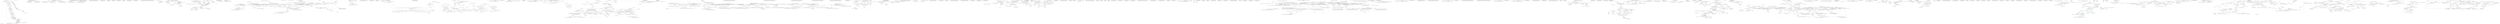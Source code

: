 digraph  {
n36 [label="Ninject.StandardKernel", span=""];
n0 [cluster="Ninject.StandardKernel.StandardKernel(params Ninject.Modules.INinjectModule[])", label="Entry Ninject.StandardKernel.StandardKernel(params Ninject.Modules.INinjectModule[])", span="48-48"];
n1 [cluster="Ninject.StandardKernel.StandardKernel(params Ninject.Modules.INinjectModule[])", label="Exit Ninject.StandardKernel.StandardKernel(params Ninject.Modules.INinjectModule[])", span="48-48"];
n2 [cluster="Ninject.StandardKernel.StandardKernel(Ninject.INinjectSettings, params Ninject.Modules.INinjectModule[])", label="Entry Ninject.StandardKernel.StandardKernel(Ninject.INinjectSettings, params Ninject.Modules.INinjectModule[])", span="57-57"];
n3 [cluster="Ninject.StandardKernel.StandardKernel(Ninject.INinjectSettings, params Ninject.Modules.INinjectModule[])", label="Exit Ninject.StandardKernel.StandardKernel(Ninject.INinjectSettings, params Ninject.Modules.INinjectModule[])", span="57-57"];
n4 [cluster="Ninject.StandardKernel.AddComponents()", label="Entry Ninject.StandardKernel.AddComponents()", span="64-64"];
n5 [cluster="Ninject.StandardKernel.AddComponents()", label="Components.Add<IPlanner, Planner>()", span="66-66"];
n6 [cluster="Ninject.StandardKernel.AddComponents()", label="Components.Add<IPlanningStrategy, ConstructorReflectionStrategy>()", span="67-67"];
n35 [cluster="Ninject.Components.IComponentContainer.Add<TComponent, TImplementation>()", label="Entry Ninject.Components.IComponentContainer.Add<TComponent, TImplementation>()", span="31-31"];
n7 [cluster="Ninject.StandardKernel.AddComponents()", label="Components.Add<IPlanningStrategy, PropertyReflectionStrategy>()", span="68-68"];
n8 [cluster="Ninject.StandardKernel.AddComponents()", label="Components.Add<IPlanningStrategy, MethodReflectionStrategy>()", span="69-69"];
n9 [cluster="Ninject.StandardKernel.AddComponents()", label="Components.Add<ISelector, Selector>()", span="71-71"];
n10 [cluster="Ninject.StandardKernel.AddComponents()", label="Components.Add<IConstructorScorer, StandardConstructorScorer>()", span="72-72"];
n11 [cluster="Ninject.StandardKernel.AddComponents()", label="Components.Add<IInjectionHeuristic, StandardInjectionHeuristic>()", span="73-73"];
n12 [cluster="Ninject.StandardKernel.AddComponents()", label="Components.Add<IPipeline, Pipeline>()", span="75-75"];
n13 [cluster="Ninject.StandardKernel.AddComponents()", label="!Settings.ActivationCacheDisabled", span="76-76"];
n14 [cluster="Ninject.StandardKernel.AddComponents()", label="Components.Add<IActivationStrategy, ActivationCacheStrategy>()", span="78-78"];
n15 [cluster="Ninject.StandardKernel.AddComponents()", label="Components.Add<IActivationStrategy, PropertyInjectionStrategy>()", span="81-81"];
n16 [cluster="Ninject.StandardKernel.AddComponents()", label="Components.Add<IActivationStrategy, MethodInjectionStrategy>()", span="82-82"];
n17 [cluster="Ninject.StandardKernel.AddComponents()", label="Components.Add<IActivationStrategy, InitializableStrategy>()", span="83-83"];
n18 [cluster="Ninject.StandardKernel.AddComponents()", label="Components.Add<IActivationStrategy, StartableStrategy>()", span="84-84"];
n19 [cluster="Ninject.StandardKernel.AddComponents()", label="Components.Add<IActivationStrategy, BindingActionStrategy>()", span="85-85"];
n20 [cluster="Ninject.StandardKernel.AddComponents()", label="Components.Add<IActivationStrategy, DisposableStrategy>()", span="86-86"];
n21 [cluster="Ninject.StandardKernel.AddComponents()", label="Components.Add<IBindingResolver, StandardBindingResolver>()", span="88-88"];
n22 [cluster="Ninject.StandardKernel.AddComponents()", label="Components.Add<IBindingResolver, OpenGenericBindingResolver>()", span="89-89"];
n23 [cluster="Ninject.StandardKernel.AddComponents()", label="Components.Add<IMissingBindingResolver, DefaultValueBindingResolver>()", span="91-91"];
n24 [cluster="Ninject.StandardKernel.AddComponents()", label="Components.Add<IMissingBindingResolver, SelfBindingResolver>()", span="92-92"];
n25 [cluster="Ninject.StandardKernel.AddComponents()", label="!Settings.UseReflectionBasedInjection", span="95-95"];
n26 [cluster="Ninject.StandardKernel.AddComponents()", label="Components.Add<IInjectorFactory, DynamicMethodInjectorFactory>()", span="97-97"];
n27 [cluster="Ninject.StandardKernel.AddComponents()", label="Components.Add<IInjectorFactory, ReflectionInjectorFactory>()", span="102-102"];
n28 [cluster="Ninject.StandardKernel.AddComponents()", label="Components.Add<ICache, Cache>()", span="105-105"];
n29 [cluster="Ninject.StandardKernel.AddComponents()", label="Components.Add<IActivationCache, ActivationCache>()", span="106-106"];
n30 [cluster="Ninject.StandardKernel.AddComponents()", label="Components.Add<ICachePruner, GarbageCollectionCachePruner>()", span="107-107"];
n31 [cluster="Ninject.StandardKernel.AddComponents()", label="Components.Add<IModuleLoader, ModuleLoader>()", span="110-110"];
n32 [cluster="Ninject.StandardKernel.AddComponents()", label="Components.Add<IModuleLoaderPlugin, CompiledModuleLoaderPlugin>()", span="111-111"];
n33 [cluster="Ninject.StandardKernel.AddComponents()", label="Components.Add<IAssemblyNameRetriever, AssemblyNameRetriever>()", span="112-112"];
n34 [cluster="Ninject.StandardKernel.AddComponents()", label="Exit Ninject.StandardKernel.AddComponents()", span="64-64"];
m0_6 [cluster="Ninject.ActivationException.ActivationException(System.Runtime.Serialization.SerializationInfo, System.Runtime.Serialization.StreamingContext)", file="ActivationException.cs", label="Entry Ninject.ActivationException.ActivationException(System.Runtime.Serialization.SerializationInfo, System.Runtime.Serialization.StreamingContext)", span="50-50"];
m0_7 [cluster="Ninject.ActivationException.ActivationException(System.Runtime.Serialization.SerializationInfo, System.Runtime.Serialization.StreamingContext)", file="ActivationException.cs", label="Exit Ninject.ActivationException.ActivationException(System.Runtime.Serialization.SerializationInfo, System.Runtime.Serialization.StreamingContext)", span="50-50"];
m0_4 [cluster="Ninject.ActivationException.ActivationException(string, System.Exception)", file="ActivationException.cs", label="Entry Ninject.ActivationException.ActivationException(string, System.Exception)", span="42-42"];
m0_5 [cluster="Ninject.ActivationException.ActivationException(string, System.Exception)", file="ActivationException.cs", label="Exit Ninject.ActivationException.ActivationException(string, System.Exception)", span="42-42"];
m0_2 [cluster="Ninject.ActivationException.ActivationException(string)", file="ActivationException.cs", label="Entry Ninject.ActivationException.ActivationException(string)", span="35-35"];
m0_3 [cluster="Ninject.ActivationException.ActivationException(string)", file="ActivationException.cs", label="Exit Ninject.ActivationException.ActivationException(string)", span="35-35"];
m0_0 [cluster="Ninject.ActivationException.ActivationException()", file="ActivationException.cs", label="Entry Ninject.ActivationException.ActivationException()", span="29-29"];
m0_1 [cluster="Ninject.ActivationException.ActivationException()", file="ActivationException.cs", label="Exit Ninject.ActivationException.ActivationException()", span="29-29"];
m4_4 [cluster="Ninject.Syntax.IResolutionRoot.Resolve(Ninject.Activation.IRequest)", file="BindingActionStrategy.cs", label="Entry Ninject.Syntax.IResolutionRoot.Resolve(Ninject.Activation.IRequest)", span="47-47"];
m4_5 [cluster="Ninject.Syntax.IResolutionRoot.Resolve(Ninject.Activation.IRequest)", file="BindingActionStrategy.cs", label="Exit Ninject.Syntax.IResolutionRoot.Resolve(Ninject.Activation.IRequest)", span="47-47"];
m4_8 [cluster="Ninject.Syntax.IResolutionRoot.Release(object)", file="BindingActionStrategy.cs", label="Entry Ninject.Syntax.IResolutionRoot.Release(object)", span="65-65"];
m4_9 [cluster="Ninject.Syntax.IResolutionRoot.Release(object)", file="BindingActionStrategy.cs", label="Exit Ninject.Syntax.IResolutionRoot.Release(object)", span="65-65"];
m4_2 [cluster="Ninject.Syntax.IResolutionRoot.CanResolve(Ninject.Activation.IRequest, bool)", file="BindingActionStrategy.cs", label="Entry Ninject.Syntax.IResolutionRoot.CanResolve(Ninject.Activation.IRequest, bool)", span="39-39"];
m4_3 [cluster="Ninject.Syntax.IResolutionRoot.CanResolve(Ninject.Activation.IRequest, bool)", file="BindingActionStrategy.cs", label="Exit Ninject.Syntax.IResolutionRoot.CanResolve(Ninject.Activation.IRequest, bool)", span="39-39"];
m4_0 [cluster="Ninject.Syntax.IResolutionRoot.CanResolve(Ninject.Activation.IRequest)", file="BindingActionStrategy.cs", label="Entry Ninject.Syntax.IResolutionRoot.CanResolve(Ninject.Activation.IRequest)", span="29-29"];
m4_1 [cluster="Ninject.Syntax.IResolutionRoot.CanResolve(Ninject.Activation.IRequest)", file="BindingActionStrategy.cs", label="Exit Ninject.Syntax.IResolutionRoot.CanResolve(Ninject.Activation.IRequest)", span="29-29"];
m4_6 [cluster="Ninject.Syntax.IResolutionRoot.CreateRequest(System.Type, System.Func<Ninject.Planning.Bindings.IBindingMetadata, bool>, System.Collections.Generic.IEnumerable<Ninject.Parameters.IParameter>, bool, bool)", file="BindingActionStrategy.cs", label="Entry Ninject.Syntax.IResolutionRoot.CreateRequest(System.Type, System.Func<Ninject.Planning.Bindings.IBindingMetadata, bool>, System.Collections.Generic.IEnumerable<Ninject.Parameters.IParameter>, bool, bool)", span="58-58"];
m4_7 [cluster="Ninject.Syntax.IResolutionRoot.CreateRequest(System.Type, System.Func<Ninject.Planning.Bindings.IBindingMetadata, bool>, System.Collections.Generic.IEnumerable<Ninject.Parameters.IParameter>, bool, bool)", file="BindingActionStrategy.cs", label="Exit Ninject.Syntax.IResolutionRoot.CreateRequest(System.Type, System.Func<Ninject.Planning.Bindings.IBindingMetadata, bool>, System.Collections.Generic.IEnumerable<Ninject.Parameters.IParameter>, bool, bool)", span="58-58"];
m5_5 [cluster="System.Collections.Generic.Dictionary<TKey, TValue>.ContainsKey(TKey)", file="BindingMetadata.cs", label="Entry System.Collections.Generic.Dictionary<TKey, TValue>.ContainsKey(TKey)", span="0-0"];
m5_14 [cluster="Ninject.Planning.Bindings.BindingMetadata.Set(string, object)", file="BindingMetadata.cs", label="Entry Ninject.Planning.Bindings.BindingMetadata.Set(string, object)", span="70-70"];
m5_15 [cluster="Ninject.Planning.Bindings.BindingMetadata.Set(string, object)", file="BindingMetadata.cs", label="Ensure.ArgumentNotNullOrEmpty(key, ''key'')", span="72-72"];
m5_16 [cluster="Ninject.Planning.Bindings.BindingMetadata.Set(string, object)", file="BindingMetadata.cs", label="_values[key] = value", span="73-73"];
m5_17 [cluster="Ninject.Planning.Bindings.BindingMetadata.Set(string, object)", file="BindingMetadata.cs", label="Exit Ninject.Planning.Bindings.BindingMetadata.Set(string, object)", span="70-70"];
m5_10 [cluster="Ninject.Planning.Bindings.BindingMetadata.Get<T>(string, T)", file="BindingMetadata.cs", label="Entry Ninject.Planning.Bindings.BindingMetadata.Get<T>(string, T)", span="59-59"];
m5_11 [cluster="Ninject.Planning.Bindings.BindingMetadata.Get<T>(string, T)", file="BindingMetadata.cs", label="Ensure.ArgumentNotNullOrEmpty(key, ''key'')", span="61-61"];
m5_12 [cluster="Ninject.Planning.Bindings.BindingMetadata.Get<T>(string, T)", file="BindingMetadata.cs", label="return _values.ContainsKey(key) ? (T)_values[key] : defaultValue;", span="62-62"];
m5_13 [cluster="Ninject.Planning.Bindings.BindingMetadata.Get<T>(string, T)", file="BindingMetadata.cs", label="Exit Ninject.Planning.Bindings.BindingMetadata.Get<T>(string, T)", span="59-59"];
m5_6 [cluster="Ninject.Planning.Bindings.BindingMetadata.Get<T>(string)", file="BindingMetadata.cs", label="Entry Ninject.Planning.Bindings.BindingMetadata.Get<T>(string)", span="47-47"];
m5_7 [cluster="Ninject.Planning.Bindings.BindingMetadata.Get<T>(string)", file="BindingMetadata.cs", label="Ensure.ArgumentNotNullOrEmpty(key, ''key'')", span="49-49"];
m5_8 [cluster="Ninject.Planning.Bindings.BindingMetadata.Get<T>(string)", file="BindingMetadata.cs", label="return Get(key, default(T));", span="50-50"];
m5_9 [cluster="Ninject.Planning.Bindings.BindingMetadata.Get<T>(string)", file="BindingMetadata.cs", label="Exit Ninject.Planning.Bindings.BindingMetadata.Get<T>(string)", span="47-47"];
m5_4 [cluster="Ninject.Infrastructure.Ensure.ArgumentNotNullOrEmpty(string, string)", file="BindingMetadata.cs", label="Entry Ninject.Infrastructure.Ensure.ArgumentNotNullOrEmpty(string, string)", span="22-22"];
m5_0 [cluster="Ninject.Planning.Bindings.BindingMetadata.Has(string)", file="BindingMetadata.cs", label="Entry Ninject.Planning.Bindings.BindingMetadata.Has(string)", span="35-35"];
m5_1 [cluster="Ninject.Planning.Bindings.BindingMetadata.Has(string)", file="BindingMetadata.cs", label="Ensure.ArgumentNotNullOrEmpty(key, ''key'')", span="37-37"];
m5_2 [cluster="Ninject.Planning.Bindings.BindingMetadata.Has(string)", file="BindingMetadata.cs", label="return _values.ContainsKey(key);", span="38-38"];
m5_3 [cluster="Ninject.Planning.Bindings.BindingMetadata.Has(string)", file="BindingMetadata.cs", label="Exit Ninject.Planning.Bindings.BindingMetadata.Has(string)", span="35-35"];
m5_18 [file="BindingMetadata.cs", label="Ninject.Planning.Bindings.BindingMetadata", span=""];
m6_22 [cluster="Ninject.Syntax.BindingRoot.AddBinding(Ninject.Planning.Bindings.IBinding)", file="BindingRoot.cs", label="Entry Ninject.Syntax.BindingRoot.AddBinding(Ninject.Planning.Bindings.IBinding)", span="86-86"];
m6_23 [cluster="Ninject.Syntax.BindingRoot.AddBinding(Ninject.Planning.Bindings.IBinding)", file="BindingRoot.cs", label="Exit Ninject.Syntax.BindingRoot.AddBinding(Ninject.Planning.Bindings.IBinding)", span="86-86"];
m6_4 [cluster="Ninject.Syntax.BindingRoot.Bind(System.Type)", file="BindingRoot.cs", label="Entry Ninject.Syntax.BindingRoot.Bind(System.Type)", span="41-41"];
m6_5 [cluster="Ninject.Syntax.BindingRoot.Bind(System.Type)", file="BindingRoot.cs", label="Ensure.ArgumentNotNull(service, ''service'')", span="43-43"];
m6_6 [cluster="Ninject.Syntax.BindingRoot.Bind(System.Type)", file="BindingRoot.cs", label="return RegisterBindingAndCreateBuilder<object>(service);", span="44-44"];
m6_7 [cluster="Ninject.Syntax.BindingRoot.Bind(System.Type)", file="BindingRoot.cs", label="Exit Ninject.Syntax.BindingRoot.Bind(System.Type)", span="41-41"];
m6_18 [cluster="Ninject.Syntax.BindingRoot.Rebind(System.Type)", file="BindingRoot.cs", label="Entry Ninject.Syntax.BindingRoot.Rebind(System.Type)", span="76-76"];
m6_19 [cluster="Ninject.Syntax.BindingRoot.Rebind(System.Type)", file="BindingRoot.cs", label="Unbind(service)", span="78-78"];
m6_20 [cluster="Ninject.Syntax.BindingRoot.Rebind(System.Type)", file="BindingRoot.cs", label="return Bind(service);", span="79-79"];
m6_21 [cluster="Ninject.Syntax.BindingRoot.Rebind(System.Type)", file="BindingRoot.cs", label="Exit Ninject.Syntax.BindingRoot.Rebind(System.Type)", span="76-76"];
m6_0 [cluster="Ninject.Syntax.BindingRoot.Bind<T>()", file="BindingRoot.cs", label="Entry Ninject.Syntax.BindingRoot.Bind<T>()", span="32-32"];
m6_1 [cluster="Ninject.Syntax.BindingRoot.Bind<T>()", file="BindingRoot.cs", label="return RegisterBindingAndCreateBuilder<T>(typeof(T));", span="34-34"];
m6_2 [cluster="Ninject.Syntax.BindingRoot.Bind<T>()", file="BindingRoot.cs", label="Exit Ninject.Syntax.BindingRoot.Bind<T>()", span="32-32"];
m6_12 [cluster="Ninject.Syntax.BindingRoot.Unbind(System.Type)", file="BindingRoot.cs", label="Entry Ninject.Syntax.BindingRoot.Unbind(System.Type)", span="60-60"];
m6_13 [cluster="Ninject.Syntax.BindingRoot.Unbind(System.Type)", file="BindingRoot.cs", label="Exit Ninject.Syntax.BindingRoot.Unbind(System.Type)", span="60-60"];
m6_31 [cluster="Ninject.Planning.Bindings.BindingBuilder<T>.BindingBuilder(Ninject.Planning.Bindings.IBinding, Ninject.IKernel)", file="BindingRoot.cs", label="Entry Ninject.Planning.Bindings.BindingBuilder<T>.BindingBuilder(Ninject.Planning.Bindings.IBinding, Ninject.IKernel)", span="50-50"];
m6_30 [cluster="Ninject.Planning.Bindings.Binding.Binding(System.Type)", file="BindingRoot.cs", label="Entry Ninject.Planning.Bindings.Binding.Binding(System.Type)", span="86-86"];
m6_9 [cluster="Ninject.Syntax.BindingRoot.Unbind<T>()", file="BindingRoot.cs", label="Entry Ninject.Syntax.BindingRoot.Unbind<T>()", span="51-51"];
m6_10 [cluster="Ninject.Syntax.BindingRoot.Unbind<T>()", file="BindingRoot.cs", label="Unbind(typeof(T))", span="53-53"];
m6_11 [cluster="Ninject.Syntax.BindingRoot.Unbind<T>()", file="BindingRoot.cs", label="Exit Ninject.Syntax.BindingRoot.Unbind<T>()", span="51-51"];
m6_24 [cluster="Ninject.Syntax.BindingRoot.RemoveBinding(Ninject.Planning.Bindings.IBinding)", file="BindingRoot.cs", label="Entry Ninject.Syntax.BindingRoot.RemoveBinding(Ninject.Planning.Bindings.IBinding)", span="92-92"];
m6_25 [cluster="Ninject.Syntax.BindingRoot.RemoveBinding(Ninject.Planning.Bindings.IBinding)", file="BindingRoot.cs", label="Exit Ninject.Syntax.BindingRoot.RemoveBinding(Ninject.Planning.Bindings.IBinding)", span="92-92"];
m6_3 [cluster="Ninject.Syntax.BindingRoot.RegisterBindingAndCreateBuilder<T>(System.Type)", file="BindingRoot.cs", label="Entry Ninject.Syntax.BindingRoot.RegisterBindingAndCreateBuilder<T>(System.Type)", span="94-94"];
m6_26 [cluster="Ninject.Syntax.BindingRoot.RegisterBindingAndCreateBuilder<T>(System.Type)", file="BindingRoot.cs", label="var binding = new Binding(service)", span="96-96"];
m6_27 [cluster="Ninject.Syntax.BindingRoot.RegisterBindingAndCreateBuilder<T>(System.Type)", file="BindingRoot.cs", label="AddBinding(binding)", span="97-97"];
m6_28 [cluster="Ninject.Syntax.BindingRoot.RegisterBindingAndCreateBuilder<T>(System.Type)", file="BindingRoot.cs", label="return new BindingBuilder<T>(binding, Kernel);", span="98-98"];
m6_29 [cluster="Ninject.Syntax.BindingRoot.RegisterBindingAndCreateBuilder<T>(System.Type)", file="BindingRoot.cs", label="Exit Ninject.Syntax.BindingRoot.RegisterBindingAndCreateBuilder<T>(System.Type)", span="94-94"];
m6_14 [cluster="Ninject.Syntax.BindingRoot.Rebind<T>()", file="BindingRoot.cs", label="Entry Ninject.Syntax.BindingRoot.Rebind<T>()", span="66-66"];
m6_15 [cluster="Ninject.Syntax.BindingRoot.Rebind<T>()", file="BindingRoot.cs", label="Unbind<T>()", span="68-68"];
m6_16 [cluster="Ninject.Syntax.BindingRoot.Rebind<T>()", file="BindingRoot.cs", label="return Bind<T>();", span="69-69"];
m6_17 [cluster="Ninject.Syntax.BindingRoot.Rebind<T>()", file="BindingRoot.cs", label="Exit Ninject.Syntax.BindingRoot.Rebind<T>()", span="66-66"];
m6_8 [cluster="Ninject.Infrastructure.Ensure.ArgumentNotNull(object, string)", file="BindingRoot.cs", label="Entry Ninject.Infrastructure.Ensure.ArgumentNotNull(object, string)", span="17-17"];
m6_32 [file="BindingRoot.cs", label="Ninject.Syntax.BindingRoot", span=""];
m9_0 [cluster="Ninject.Selection.Heuristics.StandardPropertyInjectionHeuristic.ShouldInject(System.Reflection.PropertyInfo)", file="Cache.cs", label="Entry Ninject.Selection.Heuristics.StandardPropertyInjectionHeuristic.ShouldInject(System.Reflection.PropertyInfo)", span="9-9"];
m9_1 [cluster="Ninject.Selection.Heuristics.StandardPropertyInjectionHeuristic.ShouldInject(System.Reflection.PropertyInfo)", file="Cache.cs", label="return property.HasAttribute<InjectAttribute>();", span="11-11"];
m9_2 [cluster="Ninject.Selection.Heuristics.StandardPropertyInjectionHeuristic.ShouldInject(System.Reflection.PropertyInfo)", file="Cache.cs", label="Exit Ninject.Selection.Heuristics.StandardPropertyInjectionHeuristic.ShouldInject(System.Reflection.PropertyInfo)", span="9-9"];
m9_3 [cluster="System.Reflection.ICustomAttributeProvider.HasAttribute<T>()", file="Cache.cs", label="Entry System.Reflection.ICustomAttributeProvider.HasAttribute<T>()", span="31-31"];
m10_3 [cluster="Ninject.Tests.Integration.TransientScopeTests.TransientScopeContext.SetUp()", file="CallbackProvider.cs", label="Entry Ninject.Tests.Integration.TransientScopeTests.TransientScopeContext.SetUp()", span="26-26"];
m10_4 [cluster="Ninject.Tests.Integration.TransientScopeTests.TransientScopeContext.SetUp()", file="CallbackProvider.cs", label="this.kernel = new StandardKernel()", span="28-28"];
m10_5 [cluster="Ninject.Tests.Integration.TransientScopeTests.TransientScopeContext.SetUp()", file="CallbackProvider.cs", label="Exit Ninject.Tests.Integration.TransientScopeTests.TransientScopeContext.SetUp()", span="26-26"];
m10_15 [cluster="Ninject.Syntax.IBindingInSyntax<T>.InTransientScope()", file="CallbackProvider.cs", label="Entry Ninject.Syntax.IBindingInSyntax<T>.InTransientScope()", span="171-171"];
m10_69 [cluster="Ninject.Tests.Integration.TransientScopeTests.WhenServiceIsBoundToMethodInTransientScope.NewInstanceIsReturnedForEachRequest()", file="CallbackProvider.cs", label="Entry Ninject.Tests.Integration.TransientScopeTests.WhenServiceIsBoundToMethodInTransientScope.NewInstanceIsReturnedForEachRequest()", span="134-134"];
m10_70 [cluster="Ninject.Tests.Integration.TransientScopeTests.WhenServiceIsBoundToMethodInTransientScope.NewInstanceIsReturnedForEachRequest()", file="CallbackProvider.cs", label="kernel.Bind<IWeapon>().ToMethod(x => new Sword()).InTransientScope()", span="136-136"];
m10_71 [cluster="Ninject.Tests.Integration.TransientScopeTests.WhenServiceIsBoundToMethodInTransientScope.NewInstanceIsReturnedForEachRequest()", file="CallbackProvider.cs", label="var instance1 = kernel.Get<IWeapon>()", span="138-138"];
m10_72 [cluster="Ninject.Tests.Integration.TransientScopeTests.WhenServiceIsBoundToMethodInTransientScope.NewInstanceIsReturnedForEachRequest()", file="CallbackProvider.cs", label="var instance2 = kernel.Get<IWeapon>()", span="139-139"];
m10_73 [cluster="Ninject.Tests.Integration.TransientScopeTests.WhenServiceIsBoundToMethodInTransientScope.NewInstanceIsReturnedForEachRequest()", file="CallbackProvider.cs", label="instance1.ShouldNotBeSameAs(instance2)", span="141-141"];
m10_74 [cluster="Ninject.Tests.Integration.TransientScopeTests.WhenServiceIsBoundToMethodInTransientScope.NewInstanceIsReturnedForEachRequest()", file="CallbackProvider.cs", label="Exit Ninject.Tests.Integration.TransientScopeTests.WhenServiceIsBoundToMethodInTransientScope.NewInstanceIsReturnedForEachRequest()", span="134-134"];
m10_53 [cluster="Ninject.Tests.Integration.TransientScopeTests.WhenServiceIsBoundToProviderInTransientScope.NewInstanceIsReturnedForEachRequest()", file="CallbackProvider.cs", label="Entry Ninject.Tests.Integration.TransientScopeTests.WhenServiceIsBoundToProviderInTransientScope.NewInstanceIsReturnedForEachRequest()", span="103-103"];
m10_54 [cluster="Ninject.Tests.Integration.TransientScopeTests.WhenServiceIsBoundToProviderInTransientScope.NewInstanceIsReturnedForEachRequest()", file="CallbackProvider.cs", label="kernel.Bind<IWeapon>().ToProvider<SwordProvider>().InTransientScope()", span="105-105"];
m10_55 [cluster="Ninject.Tests.Integration.TransientScopeTests.WhenServiceIsBoundToProviderInTransientScope.NewInstanceIsReturnedForEachRequest()", file="CallbackProvider.cs", label="var instance1 = kernel.Get<IWeapon>()", span="107-107"];
m10_56 [cluster="Ninject.Tests.Integration.TransientScopeTests.WhenServiceIsBoundToProviderInTransientScope.NewInstanceIsReturnedForEachRequest()", file="CallbackProvider.cs", label="var instance2 = kernel.Get<IWeapon>()", span="108-108"];
m10_57 [cluster="Ninject.Tests.Integration.TransientScopeTests.WhenServiceIsBoundToProviderInTransientScope.NewInstanceIsReturnedForEachRequest()", file="CallbackProvider.cs", label="instance1.ShouldNotBeSameAs(instance2)", span="110-110"];
m10_58 [cluster="Ninject.Tests.Integration.TransientScopeTests.WhenServiceIsBoundToProviderInTransientScope.NewInstanceIsReturnedForEachRequest()", file="CallbackProvider.cs", label="Exit Ninject.Tests.Integration.TransientScopeTests.WhenServiceIsBoundToProviderInTransientScope.NewInstanceIsReturnedForEachRequest()", span="103-103"];
m10_0 [cluster="Ninject.Tests.Integration.TransientScopeTests.TransientScopeContext.TransientScopeContext()", file="CallbackProvider.cs", label="Entry Ninject.Tests.Integration.TransientScopeTests.TransientScopeContext.TransientScopeContext()", span="20-20"];
m10_1 [cluster="Ninject.Tests.Integration.TransientScopeTests.TransientScopeContext.TransientScopeContext()", file="CallbackProvider.cs", label="this.SetUp()", span="22-22"];
m10_2 [cluster="Ninject.Tests.Integration.TransientScopeTests.TransientScopeContext.TransientScopeContext()", file="CallbackProvider.cs", label="Exit Ninject.Tests.Integration.TransientScopeTests.TransientScopeContext.TransientScopeContext()", span="20-20"];
m10_52 [cluster="Unk.ShouldBe", file="CallbackProvider.cs", label="Entry Unk.ShouldBe", span=""];
m10_50 [cluster="Ninject.Components.IComponentContainer.Get<T>()", file="CallbackProvider.cs", label="Entry Ninject.Components.IComponentContainer.Get<T>()", span="52-52"];
m10_13 [cluster="Ninject.Syntax.BindingRoot.Bind<T>()", file="CallbackProvider.cs", label="Entry Ninject.Syntax.BindingRoot.Bind<T>()", span="27-27"];
m10_75 [cluster="Ninject.Syntax.IBindingToSyntax<T>.ToMethod(System.Func<Ninject.Activation.IContext, T>)", file="CallbackProvider.cs", label="Entry Ninject.Syntax.IBindingToSyntax<T>.ToMethod(System.Func<Ninject.Activation.IContext, T>)", span="72-72"];
m10_31 [cluster="Ninject.Tests.Integration.TransientScopeTests.WhenServiceIsBoundToSelfInTransientScope.NewInstanceIsReturnedForEachRequest()", file="CallbackProvider.cs", label="Entry Ninject.Tests.Integration.TransientScopeTests.WhenServiceIsBoundToSelfInTransientScope.NewInstanceIsReturnedForEachRequest()", span="67-67"];
m10_32 [cluster="Ninject.Tests.Integration.TransientScopeTests.WhenServiceIsBoundToSelfInTransientScope.NewInstanceIsReturnedForEachRequest()", file="CallbackProvider.cs", label="kernel.Bind<Sword>().ToSelf().InTransientScope()", span="69-69"];
m10_33 [cluster="Ninject.Tests.Integration.TransientScopeTests.WhenServiceIsBoundToSelfInTransientScope.NewInstanceIsReturnedForEachRequest()", file="CallbackProvider.cs", label="var sword1 = kernel.Get<Sword>()", span="71-71"];
m10_34 [cluster="Ninject.Tests.Integration.TransientScopeTests.WhenServiceIsBoundToSelfInTransientScope.NewInstanceIsReturnedForEachRequest()", file="CallbackProvider.cs", label="var sword2 = kernel.Get<Sword>()", span="72-72"];
m10_35 [cluster="Ninject.Tests.Integration.TransientScopeTests.WhenServiceIsBoundToSelfInTransientScope.NewInstanceIsReturnedForEachRequest()", file="CallbackProvider.cs", label="sword1.ShouldNotBeSameAs(sword2)", span="74-74"];
m10_36 [cluster="Ninject.Tests.Integration.TransientScopeTests.WhenServiceIsBoundToSelfInTransientScope.NewInstanceIsReturnedForEachRequest()", file="CallbackProvider.cs", label="Exit Ninject.Tests.Integration.TransientScopeTests.WhenServiceIsBoundToSelfInTransientScope.NewInstanceIsReturnedForEachRequest()", span="67-67"];
m10_92 [cluster="Ninject.Tests.Integration.TransientScopeTests.SwordProvider.CreateInstance(Ninject.Activation.IContext)", file="CallbackProvider.cs", label="Entry Ninject.Tests.Integration.TransientScopeTests.SwordProvider.CreateInstance(Ninject.Activation.IContext)", span="163-163"];
m10_93 [cluster="Ninject.Tests.Integration.TransientScopeTests.SwordProvider.CreateInstance(Ninject.Activation.IContext)", file="CallbackProvider.cs", label="return new Sword();", span="165-165"];
m10_94 [cluster="Ninject.Tests.Integration.TransientScopeTests.SwordProvider.CreateInstance(Ninject.Activation.IContext)", file="CallbackProvider.cs", label="Exit Ninject.Tests.Integration.TransientScopeTests.SwordProvider.CreateInstance(Ninject.Activation.IContext)", span="163-163"];
m10_51 [cluster="Ninject.Activation.Caching.IPruneable.Prune()", file="CallbackProvider.cs", label="Entry Ninject.Activation.Caching.IPruneable.Prune()", span="10-10"];
m10_14 [cluster="Ninject.Syntax.IBindingToSyntax<T>.To<TImplementation>()", file="CallbackProvider.cs", label="Entry Ninject.Syntax.IBindingToSyntax<T>.To<TImplementation>()", span="40-40"];
m10_79 [cluster="Ninject.Tests.Fakes.Sword.Sword()", file="CallbackProvider.cs", label="Entry Ninject.Tests.Fakes.Sword.Sword()", span="4-4"];
m10_30 [cluster="Unk.ShouldBeFalse", file="CallbackProvider.cs", label="Entry Unk.ShouldBeFalse", span=""];
m10_60 [cluster="Ninject.Tests.Integration.TransientScopeTests.WhenServiceIsBoundToProviderInTransientScope.InstancesAreGarbageCollectedIfAllExternalReferencesAreDropped()", file="CallbackProvider.cs", label="Entry Ninject.Tests.Integration.TransientScopeTests.WhenServiceIsBoundToProviderInTransientScope.InstancesAreGarbageCollectedIfAllExternalReferencesAreDropped()", span="114-114"];
m10_61 [cluster="Ninject.Tests.Integration.TransientScopeTests.WhenServiceIsBoundToProviderInTransientScope.InstancesAreGarbageCollectedIfAllExternalReferencesAreDropped()", file="CallbackProvider.cs", label="kernel.Bind<IWeapon>().ToProvider<SwordProvider>().InTransientScope()", span="116-116"];
m10_62 [cluster="Ninject.Tests.Integration.TransientScopeTests.WhenServiceIsBoundToProviderInTransientScope.InstancesAreGarbageCollectedIfAllExternalReferencesAreDropped()", file="CallbackProvider.cs", label="var instance = kernel.Get<IWeapon>()", span="118-118"];
m10_63 [cluster="Ninject.Tests.Integration.TransientScopeTests.WhenServiceIsBoundToProviderInTransientScope.InstancesAreGarbageCollectedIfAllExternalReferencesAreDropped()", file="CallbackProvider.cs", label="var reference = new WeakReference(instance)", span="119-119"];
m10_64 [cluster="Ninject.Tests.Integration.TransientScopeTests.WhenServiceIsBoundToProviderInTransientScope.InstancesAreGarbageCollectedIfAllExternalReferencesAreDropped()", file="CallbackProvider.cs", label="instance = null", span="121-121"];
m10_67 [cluster="Ninject.Tests.Integration.TransientScopeTests.WhenServiceIsBoundToProviderInTransientScope.InstancesAreGarbageCollectedIfAllExternalReferencesAreDropped()", file="CallbackProvider.cs", label="reference.IsAlive.ShouldBeFalse()", span="126-126"];
m10_65 [cluster="Ninject.Tests.Integration.TransientScopeTests.WhenServiceIsBoundToProviderInTransientScope.InstancesAreGarbageCollectedIfAllExternalReferencesAreDropped()", file="CallbackProvider.cs", label="GC.Collect()", span="123-123"];
m10_66 [cluster="Ninject.Tests.Integration.TransientScopeTests.WhenServiceIsBoundToProviderInTransientScope.InstancesAreGarbageCollectedIfAllExternalReferencesAreDropped()", file="CallbackProvider.cs", label="GC.WaitForPendingFinalizers()", span="124-124"];
m10_68 [cluster="Ninject.Tests.Integration.TransientScopeTests.WhenServiceIsBoundToProviderInTransientScope.InstancesAreGarbageCollectedIfAllExternalReferencesAreDropped()", file="CallbackProvider.cs", label="Exit Ninject.Tests.Integration.TransientScopeTests.WhenServiceIsBoundToProviderInTransientScope.InstancesAreGarbageCollectedIfAllExternalReferencesAreDropped()", span="114-114"];
m10_38 [cluster="Ninject.Tests.Integration.TransientScopeTests.WhenServiceIsBoundToSelfInTransientScope.InstancesAreGarbageCollectedIfAllExternalReferencesAreDropped()", file="CallbackProvider.cs", label="Entry Ninject.Tests.Integration.TransientScopeTests.WhenServiceIsBoundToSelfInTransientScope.InstancesAreGarbageCollectedIfAllExternalReferencesAreDropped()", span="78-78"];
m10_39 [cluster="Ninject.Tests.Integration.TransientScopeTests.WhenServiceIsBoundToSelfInTransientScope.InstancesAreGarbageCollectedIfAllExternalReferencesAreDropped()", file="CallbackProvider.cs", label="kernel.Bind<Sword>().ToSelf().InTransientScope()", span="80-80"];
m10_40 [cluster="Ninject.Tests.Integration.TransientScopeTests.WhenServiceIsBoundToSelfInTransientScope.InstancesAreGarbageCollectedIfAllExternalReferencesAreDropped()", file="CallbackProvider.cs", label="var instance = kernel.Get<Sword>()", span="82-82"];
m10_41 [cluster="Ninject.Tests.Integration.TransientScopeTests.WhenServiceIsBoundToSelfInTransientScope.InstancesAreGarbageCollectedIfAllExternalReferencesAreDropped()", file="CallbackProvider.cs", label="var reference = new WeakReference(instance)", span="83-83"];
m10_42 [cluster="Ninject.Tests.Integration.TransientScopeTests.WhenServiceIsBoundToSelfInTransientScope.InstancesAreGarbageCollectedIfAllExternalReferencesAreDropped()", file="CallbackProvider.cs", label="instance = null", span="85-85"];
m10_45 [cluster="Ninject.Tests.Integration.TransientScopeTests.WhenServiceIsBoundToSelfInTransientScope.InstancesAreGarbageCollectedIfAllExternalReferencesAreDropped()", file="CallbackProvider.cs", label="reference.IsAlive.ShouldBeFalse()", span="90-90"];
m10_43 [cluster="Ninject.Tests.Integration.TransientScopeTests.WhenServiceIsBoundToSelfInTransientScope.InstancesAreGarbageCollectedIfAllExternalReferencesAreDropped()", file="CallbackProvider.cs", label="GC.Collect()", span="87-87"];
m10_44 [cluster="Ninject.Tests.Integration.TransientScopeTests.WhenServiceIsBoundToSelfInTransientScope.InstancesAreGarbageCollectedIfAllExternalReferencesAreDropped()", file="CallbackProvider.cs", label="GC.WaitForPendingFinalizers()", span="88-88"];
m10_46 [cluster="Ninject.Tests.Integration.TransientScopeTests.WhenServiceIsBoundToSelfInTransientScope.InstancesAreGarbageCollectedIfAllExternalReferencesAreDropped()", file="CallbackProvider.cs", label="var cache = kernel.Components.Get<ICache>()", span="92-92"];
m10_47 [cluster="Ninject.Tests.Integration.TransientScopeTests.WhenServiceIsBoundToSelfInTransientScope.InstancesAreGarbageCollectedIfAllExternalReferencesAreDropped()", file="CallbackProvider.cs", label="cache.Prune()", span="93-93"];
m10_48 [cluster="Ninject.Tests.Integration.TransientScopeTests.WhenServiceIsBoundToSelfInTransientScope.InstancesAreGarbageCollectedIfAllExternalReferencesAreDropped()", file="CallbackProvider.cs", label="cache.Count.ShouldBe(0)", span="95-95"];
m10_49 [cluster="Ninject.Tests.Integration.TransientScopeTests.WhenServiceIsBoundToSelfInTransientScope.InstancesAreGarbageCollectedIfAllExternalReferencesAreDropped()", file="CallbackProvider.cs", label="Exit Ninject.Tests.Integration.TransientScopeTests.WhenServiceIsBoundToSelfInTransientScope.InstancesAreGarbageCollectedIfAllExternalReferencesAreDropped()", span="78-78"];
m10_16 [cluster="Ninject.Syntax.IResolutionRoot.Get<T>(params Ninject.Parameters.IParameter[])", file="CallbackProvider.cs", label="Entry Ninject.Syntax.IResolutionRoot.Get<T>(params Ninject.Parameters.IParameter[])", span="34-34"];
m10_17 [cluster="Unk.ShouldNotBeSameAs", file="CallbackProvider.cs", label="Entry Unk.ShouldNotBeSameAs", span=""];
m10_37 [cluster="Ninject.Syntax.IBindingToSyntax<T>.ToSelf()", file="CallbackProvider.cs", label="Entry Ninject.Syntax.IBindingToSyntax<T>.ToSelf()", span="34-34"];
m10_59 [cluster="Ninject.Syntax.IBindingToSyntax<T>.ToProvider<TProvider>()", file="CallbackProvider.cs", label="Entry Ninject.Syntax.IBindingToSyntax<T>.ToProvider<TProvider>()", span="53-53"];
m10_89 [cluster="lambda expression", file="CallbackProvider.cs", label="Entry lambda expression", span="147-147"];
m10_76 [cluster="lambda expression", file="CallbackProvider.cs", label="Entry lambda expression", span="136-136"];
m10_77 [cluster="lambda expression", file="CallbackProvider.cs", label="new Sword()", span="136-136"];
m10_78 [cluster="lambda expression", file="CallbackProvider.cs", label="Exit lambda expression", span="136-136"];
m10_90 [cluster="lambda expression", file="CallbackProvider.cs", label="new Sword()", span="147-147"];
m10_91 [cluster="lambda expression", file="CallbackProvider.cs", label="Exit lambda expression", span="147-147"];
m10_18 [cluster="Ninject.Tests.Integration.TransientScopeTests.WhenServiceIsBoundToInterfaceInTransientScope.InstancesAreGarbageCollectedIfAllExternalReferencesAreDropped()", file="CallbackProvider.cs", label="Entry Ninject.Tests.Integration.TransientScopeTests.WhenServiceIsBoundToInterfaceInTransientScope.InstancesAreGarbageCollectedIfAllExternalReferencesAreDropped()", span="47-47"];
m10_19 [cluster="Ninject.Tests.Integration.TransientScopeTests.WhenServiceIsBoundToInterfaceInTransientScope.InstancesAreGarbageCollectedIfAllExternalReferencesAreDropped()", file="CallbackProvider.cs", label="kernel.Bind<IWeapon>().To<Sword>().InTransientScope()", span="49-49"];
m10_20 [cluster="Ninject.Tests.Integration.TransientScopeTests.WhenServiceIsBoundToInterfaceInTransientScope.InstancesAreGarbageCollectedIfAllExternalReferencesAreDropped()", file="CallbackProvider.cs", label="var instance = kernel.Get<IWeapon>()", span="51-51"];
m10_21 [cluster="Ninject.Tests.Integration.TransientScopeTests.WhenServiceIsBoundToInterfaceInTransientScope.InstancesAreGarbageCollectedIfAllExternalReferencesAreDropped()", file="CallbackProvider.cs", label="var reference = new WeakReference(instance)", span="52-52"];
m10_22 [cluster="Ninject.Tests.Integration.TransientScopeTests.WhenServiceIsBoundToInterfaceInTransientScope.InstancesAreGarbageCollectedIfAllExternalReferencesAreDropped()", file="CallbackProvider.cs", label="instance = null", span="54-54"];
m10_25 [cluster="Ninject.Tests.Integration.TransientScopeTests.WhenServiceIsBoundToInterfaceInTransientScope.InstancesAreGarbageCollectedIfAllExternalReferencesAreDropped()", file="CallbackProvider.cs", label="reference.IsAlive.ShouldBeFalse()", span="59-59"];
m10_23 [cluster="Ninject.Tests.Integration.TransientScopeTests.WhenServiceIsBoundToInterfaceInTransientScope.InstancesAreGarbageCollectedIfAllExternalReferencesAreDropped()", file="CallbackProvider.cs", label="GC.Collect()", span="56-56"];
m10_24 [cluster="Ninject.Tests.Integration.TransientScopeTests.WhenServiceIsBoundToInterfaceInTransientScope.InstancesAreGarbageCollectedIfAllExternalReferencesAreDropped()", file="CallbackProvider.cs", label="GC.WaitForPendingFinalizers()", span="57-57"];
m10_26 [cluster="Ninject.Tests.Integration.TransientScopeTests.WhenServiceIsBoundToInterfaceInTransientScope.InstancesAreGarbageCollectedIfAllExternalReferencesAreDropped()", file="CallbackProvider.cs", label="Exit Ninject.Tests.Integration.TransientScopeTests.WhenServiceIsBoundToInterfaceInTransientScope.InstancesAreGarbageCollectedIfAllExternalReferencesAreDropped()", span="47-47"];
m10_29 [cluster="System.GC.WaitForPendingFinalizers()", file="CallbackProvider.cs", label="Entry System.GC.WaitForPendingFinalizers()", span="0-0"];
m10_28 [cluster="System.GC.Collect()", file="CallbackProvider.cs", label="Entry System.GC.Collect()", span="0-0"];
m10_27 [cluster="System.WeakReference.WeakReference(object)", file="CallbackProvider.cs", label="Entry System.WeakReference.WeakReference(object)", span="0-0"];
m10_7 [cluster="Ninject.Tests.Integration.TransientScopeTests.WhenServiceIsBoundToInterfaceInTransientScope.NewInstanceIsReturnedForEachRequest()", file="CallbackProvider.cs", label="Entry Ninject.Tests.Integration.TransientScopeTests.WhenServiceIsBoundToInterfaceInTransientScope.NewInstanceIsReturnedForEachRequest()", span="36-36"];
m10_8 [cluster="Ninject.Tests.Integration.TransientScopeTests.WhenServiceIsBoundToInterfaceInTransientScope.NewInstanceIsReturnedForEachRequest()", file="CallbackProvider.cs", label="kernel.Bind<IWeapon>().To<Sword>().InTransientScope()", span="38-38"];
m10_9 [cluster="Ninject.Tests.Integration.TransientScopeTests.WhenServiceIsBoundToInterfaceInTransientScope.NewInstanceIsReturnedForEachRequest()", file="CallbackProvider.cs", label="var instance1 = kernel.Get<IWeapon>()", span="40-40"];
m10_10 [cluster="Ninject.Tests.Integration.TransientScopeTests.WhenServiceIsBoundToInterfaceInTransientScope.NewInstanceIsReturnedForEachRequest()", file="CallbackProvider.cs", label="var instance2 = kernel.Get<IWeapon>()", span="41-41"];
m10_11 [cluster="Ninject.Tests.Integration.TransientScopeTests.WhenServiceIsBoundToInterfaceInTransientScope.NewInstanceIsReturnedForEachRequest()", file="CallbackProvider.cs", label="instance1.ShouldNotBeSameAs(instance2)", span="43-43"];
m10_12 [cluster="Ninject.Tests.Integration.TransientScopeTests.WhenServiceIsBoundToInterfaceInTransientScope.NewInstanceIsReturnedForEachRequest()", file="CallbackProvider.cs", label="Exit Ninject.Tests.Integration.TransientScopeTests.WhenServiceIsBoundToInterfaceInTransientScope.NewInstanceIsReturnedForEachRequest()", span="36-36"];
m10_80 [cluster="Ninject.Tests.Integration.TransientScopeTests.WhenServiceIsBoundToMethodInTransientScope.InstancesAreGarbageCollectedIfAllExternalReferencesAreDropped()", file="CallbackProvider.cs", label="Entry Ninject.Tests.Integration.TransientScopeTests.WhenServiceIsBoundToMethodInTransientScope.InstancesAreGarbageCollectedIfAllExternalReferencesAreDropped()", span="145-145"];
m10_81 [cluster="Ninject.Tests.Integration.TransientScopeTests.WhenServiceIsBoundToMethodInTransientScope.InstancesAreGarbageCollectedIfAllExternalReferencesAreDropped()", file="CallbackProvider.cs", label="kernel.Bind<IWeapon>().ToMethod(x => new Sword()).InTransientScope()", span="147-147"];
m10_82 [cluster="Ninject.Tests.Integration.TransientScopeTests.WhenServiceIsBoundToMethodInTransientScope.InstancesAreGarbageCollectedIfAllExternalReferencesAreDropped()", file="CallbackProvider.cs", label="var instance = kernel.Get<IWeapon>()", span="149-149"];
m10_83 [cluster="Ninject.Tests.Integration.TransientScopeTests.WhenServiceIsBoundToMethodInTransientScope.InstancesAreGarbageCollectedIfAllExternalReferencesAreDropped()", file="CallbackProvider.cs", label="var reference = new WeakReference(instance)", span="150-150"];
m10_84 [cluster="Ninject.Tests.Integration.TransientScopeTests.WhenServiceIsBoundToMethodInTransientScope.InstancesAreGarbageCollectedIfAllExternalReferencesAreDropped()", file="CallbackProvider.cs", label="instance = null", span="152-152"];
m10_87 [cluster="Ninject.Tests.Integration.TransientScopeTests.WhenServiceIsBoundToMethodInTransientScope.InstancesAreGarbageCollectedIfAllExternalReferencesAreDropped()", file="CallbackProvider.cs", label="reference.IsAlive.ShouldBeFalse()", span="157-157"];
m10_85 [cluster="Ninject.Tests.Integration.TransientScopeTests.WhenServiceIsBoundToMethodInTransientScope.InstancesAreGarbageCollectedIfAllExternalReferencesAreDropped()", file="CallbackProvider.cs", label="GC.Collect()", span="154-154"];
m10_86 [cluster="Ninject.Tests.Integration.TransientScopeTests.WhenServiceIsBoundToMethodInTransientScope.InstancesAreGarbageCollectedIfAllExternalReferencesAreDropped()", file="CallbackProvider.cs", label="GC.WaitForPendingFinalizers()", span="155-155"];
m10_88 [cluster="Ninject.Tests.Integration.TransientScopeTests.WhenServiceIsBoundToMethodInTransientScope.InstancesAreGarbageCollectedIfAllExternalReferencesAreDropped()", file="CallbackProvider.cs", label="Exit Ninject.Tests.Integration.TransientScopeTests.WhenServiceIsBoundToMethodInTransientScope.InstancesAreGarbageCollectedIfAllExternalReferencesAreDropped()", span="145-145"];
m10_95 [file="CallbackProvider.cs", label="Ninject.Tests.Integration.TransientScopeTests.TransientScopeContext", span=""];
m10_96 [file="CallbackProvider.cs", label="Ninject.Tests.Integration.TransientScopeTests.WhenServiceIsBoundToInterfaceInTransientScope", span=""];
m10_97 [file="CallbackProvider.cs", label="Ninject.Tests.Integration.TransientScopeTests.WhenServiceIsBoundToSelfInTransientScope", span=""];
m10_98 [file="CallbackProvider.cs", label="Ninject.Tests.Integration.TransientScopeTests.WhenServiceIsBoundToProviderInTransientScope", span=""];
m10_99 [file="CallbackProvider.cs", label="Ninject.Tests.Integration.TransientScopeTests.WhenServiceIsBoundToMethodInTransientScope", span=""];
m11_0 [cluster="Ninject.Infrastructure.Language.ExtensionsForIList.ElementsEqual<T>(System.Collections.Generic.IList<T>, System.Collections.Generic.IList<T>)", file="CompiledModuleLoaderPlugin.cs", label="Entry Ninject.Infrastructure.Language.ExtensionsForIList.ElementsEqual<T>(System.Collections.Generic.IList<T>, System.Collections.Generic.IList<T>)", span="25-25"];
m11_1 [cluster="Ninject.Infrastructure.Language.ExtensionsForIList.ElementsEqual<T>(System.Collections.Generic.IList<T>, System.Collections.Generic.IList<T>)", file="CompiledModuleLoaderPlugin.cs", label="collection.Count != other.Count", span="27-27"];
m11_4 [cluster="Ninject.Infrastructure.Language.ExtensionsForIList.ElementsEqual<T>(System.Collections.Generic.IList<T>, System.Collections.Generic.IList<T>)", file="CompiledModuleLoaderPlugin.cs", label="idx < collection.Count", span="30-30"];
m11_5 [cluster="Ninject.Infrastructure.Language.ExtensionsForIList.ElementsEqual<T>(System.Collections.Generic.IList<T>, System.Collections.Generic.IList<T>)", file="CompiledModuleLoaderPlugin.cs", label="!collection[idx].Equals(other[idx])", span="32-32"];
m11_2 [cluster="Ninject.Infrastructure.Language.ExtensionsForIList.ElementsEqual<T>(System.Collections.Generic.IList<T>, System.Collections.Generic.IList<T>)", file="CompiledModuleLoaderPlugin.cs", label="return false;", span="28-28"];
m11_3 [cluster="Ninject.Infrastructure.Language.ExtensionsForIList.ElementsEqual<T>(System.Collections.Generic.IList<T>, System.Collections.Generic.IList<T>)", file="CompiledModuleLoaderPlugin.cs", label="int idx = 0", span="30-30"];
m11_7 [cluster="Ninject.Infrastructure.Language.ExtensionsForIList.ElementsEqual<T>(System.Collections.Generic.IList<T>, System.Collections.Generic.IList<T>)", file="CompiledModuleLoaderPlugin.cs", label="idx++", span="30-30"];
m11_8 [cluster="Ninject.Infrastructure.Language.ExtensionsForIList.ElementsEqual<T>(System.Collections.Generic.IList<T>, System.Collections.Generic.IList<T>)", file="CompiledModuleLoaderPlugin.cs", label="return true;", span="36-36"];
m11_6 [cluster="Ninject.Infrastructure.Language.ExtensionsForIList.ElementsEqual<T>(System.Collections.Generic.IList<T>, System.Collections.Generic.IList<T>)", file="CompiledModuleLoaderPlugin.cs", label="return false;", span="33-33"];
m11_9 [cluster="Ninject.Infrastructure.Language.ExtensionsForIList.ElementsEqual<T>(System.Collections.Generic.IList<T>, System.Collections.Generic.IList<T>)", file="CompiledModuleLoaderPlugin.cs", label="Exit Ninject.Infrastructure.Language.ExtensionsForIList.ElementsEqual<T>(System.Collections.Generic.IList<T>, System.Collections.Generic.IList<T>)", span="25-25"];
m11_10 [cluster="object.Equals(object)", file="CompiledModuleLoaderPlugin.cs", label="Entry object.Equals(object)", span="0-0"];
m12_4 [cluster="Ninject.Modules.IModuleLoader.ScanAndLoadModules(string, System.Collections.Generic.IEnumerable<string>, bool)", file="ComponentContainer.cs", label="Entry Ninject.Modules.IModuleLoader.ScanAndLoadModules(string, System.Collections.Generic.IEnumerable<string>, bool)", span="49-49"];
m12_5 [cluster="Ninject.Modules.IModuleLoader.ScanAndLoadModules(string, System.Collections.Generic.IEnumerable<string>, bool)", file="ComponentContainer.cs", label="Exit Ninject.Modules.IModuleLoader.ScanAndLoadModules(string, System.Collections.Generic.IEnumerable<string>, bool)", span="49-49"];
m12_0 [cluster="Ninject.Modules.IModuleLoader.LoadModules(System.Reflection.Assembly)", file="ComponentContainer.cs", label="Entry Ninject.Modules.IModuleLoader.LoadModules(System.Reflection.Assembly)", span="34-34"];
m12_1 [cluster="Ninject.Modules.IModuleLoader.LoadModules(System.Reflection.Assembly)", file="ComponentContainer.cs", label="Exit Ninject.Modules.IModuleLoader.LoadModules(System.Reflection.Assembly)", span="34-34"];
m12_2 [cluster="Ninject.Modules.IModuleLoader.LoadModules(string)", file="ComponentContainer.cs", label="Entry Ninject.Modules.IModuleLoader.LoadModules(string)", span="40-40"];
m12_3 [cluster="Ninject.Modules.IModuleLoader.LoadModules(string)", file="ComponentContainer.cs", label="Exit Ninject.Modules.IModuleLoader.LoadModules(string)", span="40-40"];
m13_0 [cluster="Ninject.Activation.Providers.ConstantProvider<T>.ConstantProvider(T)", file="ConstantProvider.cs", label="Entry Ninject.Activation.Providers.ConstantProvider<T>.ConstantProvider(T)", span="38-38"];
m13_1 [cluster="Ninject.Activation.Providers.ConstantProvider<T>.ConstantProvider(T)", file="ConstantProvider.cs", label="Value = value", span="40-40"];
m13_2 [cluster="Ninject.Activation.Providers.ConstantProvider<T>.ConstantProvider(T)", file="ConstantProvider.cs", label="Exit Ninject.Activation.Providers.ConstantProvider<T>.ConstantProvider(T)", span="38-38"];
m13_3 [cluster="Ninject.Activation.Providers.ConstantProvider<T>.CreateInstance(Ninject.Activation.IContext)", file="ConstantProvider.cs", label="Entry Ninject.Activation.Providers.ConstantProvider<T>.CreateInstance(Ninject.Activation.IContext)", span="48-48"];
m13_4 [cluster="Ninject.Activation.Providers.ConstantProvider<T>.CreateInstance(Ninject.Activation.IContext)", file="ConstantProvider.cs", label="return Value;", span="50-50"];
m13_5 [cluster="Ninject.Activation.Providers.ConstantProvider<T>.CreateInstance(Ninject.Activation.IContext)", file="ConstantProvider.cs", label="Exit Ninject.Activation.Providers.ConstantProvider<T>.CreateInstance(Ninject.Activation.IContext)", span="48-48"];
m13_6 [file="ConstantProvider.cs", label="Ninject.Activation.Providers.ConstantProvider<T>", span=""];
m14_0 [cluster="Ninject.ConstraintAttribute.Matches(Ninject.Planning.Bindings.IBindingMetadata)", file="ConstraintAttribute.cs", label="Entry Ninject.ConstraintAttribute.Matches(Ninject.Planning.Bindings.IBindingMetadata)", span="27-27"];
m14_1 [cluster="Ninject.ConstraintAttribute.Matches(Ninject.Planning.Bindings.IBindingMetadata)", file="ConstraintAttribute.cs", label="Exit Ninject.ConstraintAttribute.Matches(Ninject.Planning.Bindings.IBindingMetadata)", span="27-27"];
m15_109 [cluster="System.Text.StringBuilder.Append(string)", file="ConstructorArgument.cs", label="Entry System.Text.StringBuilder.Append(string)", span="0-0"];
m15_38 [cluster="object.GetType()", file="ConstructorArgument.cs", label="Entry object.GetType()", span="0-0"];
m15_12 [cluster="Ninject.Infrastructure.Introspection.FormatExtensions.Format(Ninject.Planning.Bindings.IBinding, Ninject.Activation.IContext)", file="ConstructorArgument.cs", label="Entry Ninject.Infrastructure.Introspection.FormatExtensions.Format(Ninject.Planning.Bindings.IBinding, Ninject.Activation.IContext)", span="49-49"];
m15_13 [cluster="Ninject.Infrastructure.Introspection.FormatExtensions.Format(Ninject.Planning.Bindings.IBinding, Ninject.Activation.IContext)", file="ConstructorArgument.cs", label="var sw = new StringWriter()", span="51-51"];
m15_14 [cluster="Ninject.Infrastructure.Introspection.FormatExtensions.Format(Ninject.Planning.Bindings.IBinding, Ninject.Activation.IContext)", file="ConstructorArgument.cs", label="binding.Condition != null", span="53-53"];
m15_16 [cluster="Ninject.Infrastructure.Introspection.FormatExtensions.Format(Ninject.Planning.Bindings.IBinding, Ninject.Activation.IContext)", file="ConstructorArgument.cs", label="binding.IsImplicit", span="56-56"];
m15_18 [cluster="Ninject.Infrastructure.Introspection.FormatExtensions.Format(Ninject.Planning.Bindings.IBinding, Ninject.Activation.IContext)", file="ConstructorArgument.cs", label="IProvider provider = binding.GetProvider(context)", span="59-59"];
m15_19 [cluster="Ninject.Infrastructure.Introspection.FormatExtensions.Format(Ninject.Planning.Bindings.IBinding, Ninject.Activation.IContext)", file="ConstructorArgument.cs", label="binding.Target", span="61-61"];
m15_21 [cluster="Ninject.Infrastructure.Introspection.FormatExtensions.Format(Ninject.Planning.Bindings.IBinding, Ninject.Activation.IContext)", file="ConstructorArgument.cs", label="sw.Write(''self-binding of {0}'', binding.Service.Format())", span="64-64"];
m15_23 [cluster="Ninject.Infrastructure.Introspection.FormatExtensions.Format(Ninject.Planning.Bindings.IBinding, Ninject.Activation.IContext)", file="ConstructorArgument.cs", label="sw.Write(''binding from {0} to {1}'', binding.Service.Format(), provider.Type.Format())", span="68-68"];
m15_25 [cluster="Ninject.Infrastructure.Introspection.FormatExtensions.Format(Ninject.Planning.Bindings.IBinding, Ninject.Activation.IContext)", file="ConstructorArgument.cs", label="sw.Write(''provider binding from {0} to {1} (via {2})'', binding.Service.Format(),\r\n							provider.Type.Format(), provider.GetType().Format())", span="72-73"];
m15_27 [cluster="Ninject.Infrastructure.Introspection.FormatExtensions.Format(Ninject.Planning.Bindings.IBinding, Ninject.Activation.IContext)", file="ConstructorArgument.cs", label="sw.Write(''binding from {0} to method'', binding.Service.Format())", span="77-77"];
m15_29 [cluster="Ninject.Infrastructure.Introspection.FormatExtensions.Format(Ninject.Planning.Bindings.IBinding, Ninject.Activation.IContext)", file="ConstructorArgument.cs", label="sw.Write(''binding from {0} to constant value'', binding.Service.Format())", span="81-81"];
m15_15 [cluster="Ninject.Infrastructure.Introspection.FormatExtensions.Format(Ninject.Planning.Bindings.IBinding, Ninject.Activation.IContext)", file="ConstructorArgument.cs", label="sw.Write(''conditional '')", span="54-54"];
m15_17 [cluster="Ninject.Infrastructure.Introspection.FormatExtensions.Format(Ninject.Planning.Bindings.IBinding, Ninject.Activation.IContext)", file="ConstructorArgument.cs", label="sw.Write(''implicit '')", span="57-57"];
m15_31 [cluster="Ninject.Infrastructure.Introspection.FormatExtensions.Format(Ninject.Planning.Bindings.IBinding, Ninject.Activation.IContext)", file="ConstructorArgument.cs", label="return sw.ToString();", span="88-88"];
m15_20 [cluster="Ninject.Infrastructure.Introspection.FormatExtensions.Format(Ninject.Planning.Bindings.IBinding, Ninject.Activation.IContext)", file="ConstructorArgument.cs", label="BindingTarget.Self", span="63-63"];
m15_22 [cluster="Ninject.Infrastructure.Introspection.FormatExtensions.Format(Ninject.Planning.Bindings.IBinding, Ninject.Activation.IContext)", file="ConstructorArgument.cs", label="BindingTarget.Type", span="67-67"];
m15_24 [cluster="Ninject.Infrastructure.Introspection.FormatExtensions.Format(Ninject.Planning.Bindings.IBinding, Ninject.Activation.IContext)", file="ConstructorArgument.cs", label="BindingTarget.Provider", span="71-71"];
m15_26 [cluster="Ninject.Infrastructure.Introspection.FormatExtensions.Format(Ninject.Planning.Bindings.IBinding, Ninject.Activation.IContext)", file="ConstructorArgument.cs", label="BindingTarget.Method", span="76-76"];
m15_28 [cluster="Ninject.Infrastructure.Introspection.FormatExtensions.Format(Ninject.Planning.Bindings.IBinding, Ninject.Activation.IContext)", file="ConstructorArgument.cs", label="BindingTarget.Constant", span="80-80"];
m15_30 [cluster="Ninject.Infrastructure.Introspection.FormatExtensions.Format(Ninject.Planning.Bindings.IBinding, Ninject.Activation.IContext)", file="ConstructorArgument.cs", label="throw new ArgumentOutOfRangeException();", span="85-85"];
m15_32 [cluster="Ninject.Infrastructure.Introspection.FormatExtensions.Format(Ninject.Planning.Bindings.IBinding, Ninject.Activation.IContext)", file="ConstructorArgument.cs", label="Exit Ninject.Infrastructure.Introspection.FormatExtensions.Format(Ninject.Planning.Bindings.IBinding, Ninject.Activation.IContext)", span="49-49"];
m15_106 [cluster="System.Text.StringBuilder.StringBuilder()", file="ConstructorArgument.cs", label="Entry System.Text.StringBuilder.StringBuilder()", span="0-0"];
m15_112 [cluster="System.Text.StringBuilder.ToString()", file="ConstructorArgument.cs", label="Entry System.Text.StringBuilder.ToString()", span="0-0"];
m15_48 [cluster="Ninject.Planning.Targets.ITarget.Format()", file="ConstructorArgument.cs", label="Entry Ninject.Planning.Targets.ITarget.Format()", span="105-105"];
m15_10 [cluster="System.IO.TextWriter.WriteLine(string, object, object)", file="ConstructorArgument.cs", label="Entry System.IO.TextWriter.WriteLine(string, object, object)", span="0-0"];
m15_49 [cluster="Ninject.Infrastructure.Introspection.FormatExtensions.Format(Ninject.Planning.Targets.ITarget)", file="ConstructorArgument.cs", label="Entry Ninject.Infrastructure.Introspection.FormatExtensions.Format(Ninject.Planning.Targets.ITarget)", span="105-105"];
m15_50 [cluster="Ninject.Infrastructure.Introspection.FormatExtensions.Format(Ninject.Planning.Targets.ITarget)", file="ConstructorArgument.cs", label="var sw = new StringWriter()", span="107-107"];
m15_51 [cluster="Ninject.Infrastructure.Introspection.FormatExtensions.Format(Ninject.Planning.Targets.ITarget)", file="ConstructorArgument.cs", label="target.Member.MemberType", span="109-109"];
m15_53 [cluster="Ninject.Infrastructure.Introspection.FormatExtensions.Format(Ninject.Planning.Targets.ITarget)", file="ConstructorArgument.cs", label="sw.Write(''parameter {0} of constructor'', target.Name)", span="112-112"];
m15_55 [cluster="Ninject.Infrastructure.Introspection.FormatExtensions.Format(Ninject.Planning.Targets.ITarget)", file="ConstructorArgument.cs", label="sw.Write(''parameter {0} of method {1}'', target.Name, target.Member.Name)", span="116-116"];
m15_57 [cluster="Ninject.Infrastructure.Introspection.FormatExtensions.Format(Ninject.Planning.Targets.ITarget)", file="ConstructorArgument.cs", label="sw.Write(''property {0}'', target.Name)", span="120-120"];
m15_59 [cluster="Ninject.Infrastructure.Introspection.FormatExtensions.Format(Ninject.Planning.Targets.ITarget)", file="ConstructorArgument.cs", label="sw.Write('' of type {0}'', target.Member.ReflectedType.Format())", span="127-127"];
m15_60 [cluster="Ninject.Infrastructure.Introspection.FormatExtensions.Format(Ninject.Planning.Targets.ITarget)", file="ConstructorArgument.cs", label="return sw.ToString();", span="129-129"];
m15_52 [cluster="Ninject.Infrastructure.Introspection.FormatExtensions.Format(Ninject.Planning.Targets.ITarget)", file="ConstructorArgument.cs", label="MemberTypes.Constructor", span="111-111"];
m15_54 [cluster="Ninject.Infrastructure.Introspection.FormatExtensions.Format(Ninject.Planning.Targets.ITarget)", file="ConstructorArgument.cs", label="MemberTypes.Method", span="115-115"];
m15_56 [cluster="Ninject.Infrastructure.Introspection.FormatExtensions.Format(Ninject.Planning.Targets.ITarget)", file="ConstructorArgument.cs", label="MemberTypes.Property", span="119-119"];
m15_58 [cluster="Ninject.Infrastructure.Introspection.FormatExtensions.Format(Ninject.Planning.Targets.ITarget)", file="ConstructorArgument.cs", label="throw new ArgumentOutOfRangeException();", span="124-124"];
m15_61 [cluster="Ninject.Infrastructure.Introspection.FormatExtensions.Format(Ninject.Planning.Targets.ITarget)", file="ConstructorArgument.cs", label="Exit Ninject.Infrastructure.Introspection.FormatExtensions.Format(Ninject.Planning.Targets.ITarget)", span="105-105"];
m15_108 [cluster="string.Substring(int, int)", file="ConstructorArgument.cs", label="Entry string.Substring(int, int)", span="0-0"];
m15_36 [cluster="System.IO.TextWriter.Write(string, object)", file="ConstructorArgument.cs", label="Entry System.IO.TextWriter.Write(string, object)", span="0-0"];
m15_0 [cluster="Ninject.Infrastructure.Introspection.FormatExtensions.FormatActivationPath(Ninject.Activation.IRequest)", file="ConstructorArgument.cs", label="Entry Ninject.Infrastructure.Introspection.FormatExtensions.FormatActivationPath(Ninject.Activation.IRequest)", span="33-33"];
m15_1 [cluster="Ninject.Infrastructure.Introspection.FormatExtensions.FormatActivationPath(Ninject.Activation.IRequest)", file="ConstructorArgument.cs", label="var sw = new StringWriter()", span="35-35"];
m15_2 [cluster="Ninject.Infrastructure.Introspection.FormatExtensions.FormatActivationPath(Ninject.Activation.IRequest)", file="ConstructorArgument.cs", label="IRequest current = request", span="37-37"];
m15_4 [cluster="Ninject.Infrastructure.Introspection.FormatExtensions.FormatActivationPath(Ninject.Activation.IRequest)", file="ConstructorArgument.cs", label="sw.WriteLine(''{0,3}) {1}'', current.Depth + 1, current.Format())", span="41-41"];
m15_6 [cluster="Ninject.Infrastructure.Introspection.FormatExtensions.FormatActivationPath(Ninject.Activation.IRequest)", file="ConstructorArgument.cs", label="return sw.ToString();", span="45-45"];
m15_3 [cluster="Ninject.Infrastructure.Introspection.FormatExtensions.FormatActivationPath(Ninject.Activation.IRequest)", file="ConstructorArgument.cs", label="current != null", span="39-39"];
m15_5 [cluster="Ninject.Infrastructure.Introspection.FormatExtensions.FormatActivationPath(Ninject.Activation.IRequest)", file="ConstructorArgument.cs", label="current = current.ParentRequest", span="42-42"];
m15_7 [cluster="Ninject.Infrastructure.Introspection.FormatExtensions.FormatActivationPath(Ninject.Activation.IRequest)", file="ConstructorArgument.cs", label="Exit Ninject.Infrastructure.Introspection.FormatExtensions.FormatActivationPath(Ninject.Activation.IRequest)", span="33-33"];
m15_37 [cluster="System.IO.TextWriter.Write(string, object, object)", file="ConstructorArgument.cs", label="Entry System.IO.TextWriter.Write(string, object, object)", span="0-0"];
m15_39 [cluster="System.IO.TextWriter.Write(string, object, object, object)", file="ConstructorArgument.cs", label="Entry System.IO.TextWriter.Write(string, object, object, object)", span="0-0"];
m15_40 [cluster="System.ArgumentOutOfRangeException.ArgumentOutOfRangeException()", file="ConstructorArgument.cs", label="Entry System.ArgumentOutOfRangeException.ArgumentOutOfRangeException()", span="0-0"];
m15_33 [cluster="System.IO.StringWriter.Write(string)", file="ConstructorArgument.cs", label="Entry System.IO.StringWriter.Write(string)", span="0-0"];
m15_34 [cluster="Ninject.Planning.Bindings.IBinding.GetProvider(Ninject.Activation.IContext)", file="ConstructorArgument.cs", label="Entry Ninject.Planning.Bindings.IBinding.GetProvider(Ninject.Activation.IContext)", span="90-90"];
m15_110 [cluster="System.Type.GetGenericArguments()", file="ConstructorArgument.cs", label="Entry System.Type.GetGenericArguments()", span="0-0"];
m15_11 [cluster="System.IO.StringWriter.ToString()", file="ConstructorArgument.cs", label="Entry System.IO.StringWriter.ToString()", span="0-0"];
m15_9 [cluster="Ninject.Activation.IRequest.Format()", file="ConstructorArgument.cs", label="Entry Ninject.Activation.IRequest.Format()", span="92-92"];
m15_8 [cluster="System.IO.StringWriter.StringWriter()", file="ConstructorArgument.cs", label="Entry System.IO.StringWriter.StringWriter()", span="0-0"];
m15_41 [cluster="Ninject.Infrastructure.Introspection.FormatExtensions.Format(Ninject.Activation.IRequest)", file="ConstructorArgument.cs", label="Entry Ninject.Infrastructure.Introspection.FormatExtensions.Format(Ninject.Activation.IRequest)", span="92-92"];
m15_42 [cluster="Ninject.Infrastructure.Introspection.FormatExtensions.Format(Ninject.Activation.IRequest)", file="ConstructorArgument.cs", label="var sw = new StringWriter()", span="94-94"];
m15_43 [cluster="Ninject.Infrastructure.Introspection.FormatExtensions.Format(Ninject.Activation.IRequest)", file="ConstructorArgument.cs", label="request.Target == null", span="96-96"];
m15_44 [cluster="Ninject.Infrastructure.Introspection.FormatExtensions.Format(Ninject.Activation.IRequest)", file="ConstructorArgument.cs", label="sw.Write(''Request for {0}'', request.Service.Format())", span="97-97"];
m15_45 [cluster="Ninject.Infrastructure.Introspection.FormatExtensions.Format(Ninject.Activation.IRequest)", file="ConstructorArgument.cs", label="sw.Write(''Injection of dependency {0} into {1}'', request.Service.Format(), request.Target.Format())", span="99-99"];
m15_46 [cluster="Ninject.Infrastructure.Introspection.FormatExtensions.Format(Ninject.Activation.IRequest)", file="ConstructorArgument.cs", label="return sw.ToString();", span="101-101"];
m15_47 [cluster="Ninject.Infrastructure.Introspection.FormatExtensions.Format(Ninject.Activation.IRequest)", file="ConstructorArgument.cs", label="Exit Ninject.Infrastructure.Introspection.FormatExtensions.Format(Ninject.Activation.IRequest)", span="92-92"];
m15_107 [cluster="string.LastIndexOf(char)", file="ConstructorArgument.cs", label="Entry string.LastIndexOf(char)", span="0-0"];
m15_62 [cluster="Ninject.Infrastructure.Introspection.FormatExtensions.Format(System.Type)", file="ConstructorArgument.cs", label="Entry Ninject.Infrastructure.Introspection.FormatExtensions.Format(System.Type)", span="133-133"];
m15_63 [cluster="Ninject.Infrastructure.Introspection.FormatExtensions.Format(System.Type)", file="ConstructorArgument.cs", label="type.IsGenericType", span="135-135"];
m15_65 [cluster="Ninject.Infrastructure.Introspection.FormatExtensions.Format(System.Type)", file="ConstructorArgument.cs", label="sb.Append(type.Name.Substring(0, type.Name.LastIndexOf('`')))", span="139-139"];
m15_67 [cluster="Ninject.Infrastructure.Introspection.FormatExtensions.Format(System.Type)", file="ConstructorArgument.cs", label="type.GetGenericArguments()", span="142-142"];
m15_73 [cluster="Ninject.Infrastructure.Introspection.FormatExtensions.Format(System.Type)", file="ConstructorArgument.cs", label="Type.GetTypeCode(type)", span="155-155"];
m15_104 [cluster="Ninject.Infrastructure.Introspection.FormatExtensions.Format(System.Type)", file="ConstructorArgument.cs", label="return type.Name;", span="172-172"];
m15_64 [cluster="Ninject.Infrastructure.Introspection.FormatExtensions.Format(System.Type)", file="ConstructorArgument.cs", label="var sb = new StringBuilder()", span="137-137"];
m15_66 [cluster="Ninject.Infrastructure.Introspection.FormatExtensions.Format(System.Type)", file="ConstructorArgument.cs", label="sb.Append(''{'')", span="140-140"];
m15_68 [cluster="Ninject.Infrastructure.Introspection.FormatExtensions.Format(System.Type)", file="ConstructorArgument.cs", label="sb.Append(genericArgument.Format())", span="144-144"];
m15_69 [cluster="Ninject.Infrastructure.Introspection.FormatExtensions.Format(System.Type)", file="ConstructorArgument.cs", label="sb.Append('', '')", span="145-145"];
m15_70 [cluster="Ninject.Infrastructure.Introspection.FormatExtensions.Format(System.Type)", file="ConstructorArgument.cs", label="sb.Remove(sb.Length - 2, 2)", span="148-148"];
m15_71 [cluster="Ninject.Infrastructure.Introspection.FormatExtensions.Format(System.Type)", file="ConstructorArgument.cs", label="sb.Append(''}'')", span="149-149"];
m15_72 [cluster="Ninject.Infrastructure.Introspection.FormatExtensions.Format(System.Type)", file="ConstructorArgument.cs", label="return sb.ToString();", span="151-151"];
m15_74 [cluster="Ninject.Infrastructure.Introspection.FormatExtensions.Format(System.Type)", file="ConstructorArgument.cs", label="TypeCode.Boolean", span="157-157"];
m15_76 [cluster="Ninject.Infrastructure.Introspection.FormatExtensions.Format(System.Type)", file="ConstructorArgument.cs", label="TypeCode.Char", span="158-158"];
m15_78 [cluster="Ninject.Infrastructure.Introspection.FormatExtensions.Format(System.Type)", file="ConstructorArgument.cs", label="TypeCode.SByte", span="159-159"];
m15_80 [cluster="Ninject.Infrastructure.Introspection.FormatExtensions.Format(System.Type)", file="ConstructorArgument.cs", label="TypeCode.Byte", span="160-160"];
m15_82 [cluster="Ninject.Infrastructure.Introspection.FormatExtensions.Format(System.Type)", file="ConstructorArgument.cs", label="TypeCode.Int16", span="161-161"];
m15_84 [cluster="Ninject.Infrastructure.Introspection.FormatExtensions.Format(System.Type)", file="ConstructorArgument.cs", label="TypeCode.UInt16", span="162-162"];
m15_86 [cluster="Ninject.Infrastructure.Introspection.FormatExtensions.Format(System.Type)", file="ConstructorArgument.cs", label="TypeCode.Int32", span="163-163"];
m15_88 [cluster="Ninject.Infrastructure.Introspection.FormatExtensions.Format(System.Type)", file="ConstructorArgument.cs", label="TypeCode.UInt32", span="164-164"];
m15_90 [cluster="Ninject.Infrastructure.Introspection.FormatExtensions.Format(System.Type)", file="ConstructorArgument.cs", label="TypeCode.Int64", span="165-165"];
m15_92 [cluster="Ninject.Infrastructure.Introspection.FormatExtensions.Format(System.Type)", file="ConstructorArgument.cs", label="TypeCode.UInt64", span="166-166"];
m15_94 [cluster="Ninject.Infrastructure.Introspection.FormatExtensions.Format(System.Type)", file="ConstructorArgument.cs", label="TypeCode.Single", span="167-167"];
m15_96 [cluster="Ninject.Infrastructure.Introspection.FormatExtensions.Format(System.Type)", file="ConstructorArgument.cs", label="TypeCode.Double", span="168-168"];
m15_98 [cluster="Ninject.Infrastructure.Introspection.FormatExtensions.Format(System.Type)", file="ConstructorArgument.cs", label="TypeCode.Decimal", span="169-169"];
m15_100 [cluster="Ninject.Infrastructure.Introspection.FormatExtensions.Format(System.Type)", file="ConstructorArgument.cs", label="TypeCode.DateTime", span="170-170"];
m15_102 [cluster="Ninject.Infrastructure.Introspection.FormatExtensions.Format(System.Type)", file="ConstructorArgument.cs", label="TypeCode.String", span="171-171"];
m15_75 [cluster="Ninject.Infrastructure.Introspection.FormatExtensions.Format(System.Type)", file="ConstructorArgument.cs", label="return ''bool'';", span="157-157"];
m15_77 [cluster="Ninject.Infrastructure.Introspection.FormatExtensions.Format(System.Type)", file="ConstructorArgument.cs", label="return ''char'';", span="158-158"];
m15_79 [cluster="Ninject.Infrastructure.Introspection.FormatExtensions.Format(System.Type)", file="ConstructorArgument.cs", label="return ''sbyte'';", span="159-159"];
m15_81 [cluster="Ninject.Infrastructure.Introspection.FormatExtensions.Format(System.Type)", file="ConstructorArgument.cs", label="return ''byte'';", span="160-160"];
m15_83 [cluster="Ninject.Infrastructure.Introspection.FormatExtensions.Format(System.Type)", file="ConstructorArgument.cs", label="return ''short'';", span="161-161"];
m15_85 [cluster="Ninject.Infrastructure.Introspection.FormatExtensions.Format(System.Type)", file="ConstructorArgument.cs", label="return ''ushort'';", span="162-162"];
m15_87 [cluster="Ninject.Infrastructure.Introspection.FormatExtensions.Format(System.Type)", file="ConstructorArgument.cs", label="return ''int'';", span="163-163"];
m15_89 [cluster="Ninject.Infrastructure.Introspection.FormatExtensions.Format(System.Type)", file="ConstructorArgument.cs", label="return ''uint'';", span="164-164"];
m15_91 [cluster="Ninject.Infrastructure.Introspection.FormatExtensions.Format(System.Type)", file="ConstructorArgument.cs", label="return ''long'';", span="165-165"];
m15_93 [cluster="Ninject.Infrastructure.Introspection.FormatExtensions.Format(System.Type)", file="ConstructorArgument.cs", label="return ''ulong'';", span="166-166"];
m15_95 [cluster="Ninject.Infrastructure.Introspection.FormatExtensions.Format(System.Type)", file="ConstructorArgument.cs", label="return ''float'';", span="167-167"];
m15_97 [cluster="Ninject.Infrastructure.Introspection.FormatExtensions.Format(System.Type)", file="ConstructorArgument.cs", label="return ''double'';", span="168-168"];
m15_99 [cluster="Ninject.Infrastructure.Introspection.FormatExtensions.Format(System.Type)", file="ConstructorArgument.cs", label="return ''decimal'';", span="169-169"];
m15_101 [cluster="Ninject.Infrastructure.Introspection.FormatExtensions.Format(System.Type)", file="ConstructorArgument.cs", label="return ''DateTime'';", span="170-170"];
m15_103 [cluster="Ninject.Infrastructure.Introspection.FormatExtensions.Format(System.Type)", file="ConstructorArgument.cs", label="return ''string'';", span="171-171"];
m15_105 [cluster="Ninject.Infrastructure.Introspection.FormatExtensions.Format(System.Type)", file="ConstructorArgument.cs", label="Exit Ninject.Infrastructure.Introspection.FormatExtensions.Format(System.Type)", span="133-133"];
m15_111 [cluster="System.Text.StringBuilder.Remove(int, int)", file="ConstructorArgument.cs", label="Entry System.Text.StringBuilder.Remove(int, int)", span="0-0"];
m15_35 [cluster="System.Type.Format()", file="ConstructorArgument.cs", label="Entry System.Type.Format()", span="133-133"];
m15_113 [cluster="System.Type.GetTypeCode(System.Type)", file="ConstructorArgument.cs", label="Entry System.Type.GetTypeCode(System.Type)", span="0-0"];
m16_0 [cluster="Ninject.Planning.Directives.ConstructorInjectionDirective.ConstructorInjectionDirective(System.Reflection.ConstructorInfo, Ninject.Injection.ConstructorInjector)", file="ConstructorInjectionDirective.cs", label="Entry Ninject.Planning.Directives.ConstructorInjectionDirective.ConstructorInjectionDirective(System.Reflection.ConstructorInfo, Ninject.Injection.ConstructorInjector)", span="33-33"];
m16_1 [cluster="Ninject.Planning.Directives.ConstructorInjectionDirective.ConstructorInjectionDirective(System.Reflection.ConstructorInfo, Ninject.Injection.ConstructorInjector)", file="ConstructorInjectionDirective.cs", label="Constructor = constructor", span="36-36"];
m16_2 [cluster="Ninject.Planning.Directives.ConstructorInjectionDirective.ConstructorInjectionDirective(System.Reflection.ConstructorInfo, Ninject.Injection.ConstructorInjector)", file="ConstructorInjectionDirective.cs", label="Exit Ninject.Planning.Directives.ConstructorInjectionDirective.ConstructorInjectionDirective(System.Reflection.ConstructorInfo, Ninject.Injection.ConstructorInjector)", span="33-33"];
m16_3 [file="ConstructorInjectionDirective.cs", label="Ninject.Planning.Directives.ConstructorInjectionDirective", span=""];
m18_3 [cluster="System.Reflection.ICustomAttributeProvider.HasAttribute<T>()", file="ConstructorReflectionStrategy.cs", label="Entry System.Reflection.ICustomAttributeProvider.HasAttribute<T>()", span="31-31"];
m18_0 [cluster="Ninject.Selection.Heuristics.StandardMethodInterceptionHeuristic.ShouldIntercept(System.Reflection.MethodInfo)", file="ConstructorReflectionStrategy.cs", label="Entry Ninject.Selection.Heuristics.StandardMethodInterceptionHeuristic.ShouldIntercept(System.Reflection.MethodInfo)", span="9-9"];
m18_1 [cluster="Ninject.Selection.Heuristics.StandardMethodInterceptionHeuristic.ShouldIntercept(System.Reflection.MethodInfo)", file="ConstructorReflectionStrategy.cs", label="return method.HasAttribute<InterceptAttribute>();", span="11-11"];
m18_2 [cluster="Ninject.Selection.Heuristics.StandardMethodInterceptionHeuristic.ShouldIntercept(System.Reflection.MethodInfo)", file="ConstructorReflectionStrategy.cs", label="Exit Ninject.Selection.Heuristics.StandardMethodInterceptionHeuristic.ShouldIntercept(System.Reflection.MethodInfo)", span="9-9"];
m19_0 [cluster="Ninject.IReadonlyKernel.GetBindings(System.Type)", file="Context.cs", label="Entry Ninject.IReadonlyKernel.GetBindings(System.Type)", span="19-19"];
m19_1 [cluster="Ninject.IReadonlyKernel.GetBindings(System.Type)", file="Context.cs", label="Exit Ninject.IReadonlyKernel.GetBindings(System.Type)", span="19-19"];
m21_3 [cluster="Ninject.Activation.InstanceReference.IfInstanceIs<T>(System.Action<T>)", file="DisposableStrategy.cs", label="Entry Ninject.Activation.InstanceReference.IfInstanceIs<T>(System.Action<T>)", span="54-54"];
m21_4 [cluster="lambda expression", file="DisposableStrategy.cs", label="Entry lambda expression", span="27-27"];
m21_5 [cluster="lambda expression", file="DisposableStrategy.cs", label="x.Dispose()", span="27-27"];
m21_6 [cluster="lambda expression", file="DisposableStrategy.cs", label="Exit lambda expression", span="27-27"];
m21_7 [cluster="System.IDisposable.Dispose()", file="DisposableStrategy.cs", label="Entry System.IDisposable.Dispose()", span="0-0"];
m21_0 [cluster="Ninject.Activation.Strategies.DisposableStrategy.Deactivate(Ninject.Activation.IContext, Ninject.Activation.InstanceReference)", file="DisposableStrategy.cs", label="Entry Ninject.Activation.Strategies.DisposableStrategy.Deactivate(Ninject.Activation.IContext, Ninject.Activation.InstanceReference)", span="25-25"];
m21_1 [cluster="Ninject.Activation.Strategies.DisposableStrategy.Deactivate(Ninject.Activation.IContext, Ninject.Activation.InstanceReference)", file="DisposableStrategy.cs", label="reference.IfInstanceIs<IDisposable>(x => x.Dispose())", span="27-27"];
m21_2 [cluster="Ninject.Activation.Strategies.DisposableStrategy.Deactivate(Ninject.Activation.IContext, Ninject.Activation.InstanceReference)", file="DisposableStrategy.cs", label="Exit Ninject.Activation.Strategies.DisposableStrategy.Deactivate(Ninject.Activation.IContext, Ninject.Activation.InstanceReference)", span="25-25"];
m22_0 [cluster="Ninject.Tests.Unit.ComponentContainerTests.ComponentContainerContext.ComponentContainerContext()", file="DynamicMethodInjectorFactory.cs", label="Entry Ninject.Tests.Unit.ComponentContainerTests.ComponentContainerContext.ComponentContainerContext()", span="15-15"];
m22_1 [cluster="Ninject.Tests.Unit.ComponentContainerTests.ComponentContainerContext.ComponentContainerContext()", file="DynamicMethodInjectorFactory.cs", label="container = new ComponentContainer()", span="17-17"];
m22_2 [cluster="Ninject.Tests.Unit.ComponentContainerTests.ComponentContainerContext.ComponentContainerContext()", file="DynamicMethodInjectorFactory.cs", label="kernelMock = new Mock<IKernel>()", span="18-18"];
m22_3 [cluster="Ninject.Tests.Unit.ComponentContainerTests.ComponentContainerContext.ComponentContainerContext()", file="DynamicMethodInjectorFactory.cs", label="container.Kernel = kernelMock.Object", span="20-20"];
m22_4 [cluster="Ninject.Tests.Unit.ComponentContainerTests.ComponentContainerContext.ComponentContainerContext()", file="DynamicMethodInjectorFactory.cs", label="Exit Ninject.Tests.Unit.ComponentContainerTests.ComponentContainerContext.ComponentContainerContext()", span="15-15"];
m22_66 [cluster="Unk.Same", file="DynamicMethodInjectorFactory.cs", label="Entry Unk.Same", span=""];
m22_48 [cluster="Unk.Equal", file="DynamicMethodInjectorFactory.cs", label="Entry Unk.Equal", span=""];
m22_67 [cluster="Ninject.Tests.Unit.ComponentContainerTests.WhenRemoveAllIsCalled.RemovesAllMappings()", file="DynamicMethodInjectorFactory.cs", label="Entry Ninject.Tests.Unit.ComponentContainerTests.WhenRemoveAllIsCalled.RemovesAllMappings()", span="110-110"];
m22_68 [cluster="Ninject.Tests.Unit.ComponentContainerTests.WhenRemoveAllIsCalled.RemovesAllMappings()", file="DynamicMethodInjectorFactory.cs", label="container.Add<ITestService, TestServiceA>()", span="112-112"];
m22_69 [cluster="Ninject.Tests.Unit.ComponentContainerTests.WhenRemoveAllIsCalled.RemovesAllMappings()", file="DynamicMethodInjectorFactory.cs", label="var service1 = container.Get<ITestService>()", span="113-113"];
m22_70 [cluster="Ninject.Tests.Unit.ComponentContainerTests.WhenRemoveAllIsCalled.RemovesAllMappings()", file="DynamicMethodInjectorFactory.cs", label="Assert.NotNull(service1)", span="114-114"];
m22_71 [cluster="Ninject.Tests.Unit.ComponentContainerTests.WhenRemoveAllIsCalled.RemovesAllMappings()", file="DynamicMethodInjectorFactory.cs", label="container.RemoveAll<ITestService>()", span="116-116"];
m22_72 [cluster="Ninject.Tests.Unit.ComponentContainerTests.WhenRemoveAllIsCalled.RemovesAllMappings()", file="DynamicMethodInjectorFactory.cs", label="Assert.Throws<InvalidOperationException>(() => container.Get<ITestService>())", span="118-118"];
m22_73 [cluster="Ninject.Tests.Unit.ComponentContainerTests.WhenRemoveAllIsCalled.RemovesAllMappings()", file="DynamicMethodInjectorFactory.cs", label="Exit Ninject.Tests.Unit.ComponentContainerTests.WhenRemoveAllIsCalled.RemovesAllMappings()", span="110-110"];
m22_10 [cluster="Unk.>", file="DynamicMethodInjectorFactory.cs", label="Entry Unk.>", span=""];
m22_23 [cluster="Ninject.Tests.Unit.ComponentContainerTests.WhenGetIsCalled.ReturnsInstanceOfFirstRegisteredImplementation()", file="DynamicMethodInjectorFactory.cs", label="Entry Ninject.Tests.Unit.ComponentContainerTests.WhenGetIsCalled.ReturnsInstanceOfFirstRegisteredImplementation()", span="43-43"];
m22_24 [cluster="Ninject.Tests.Unit.ComponentContainerTests.WhenGetIsCalled.ReturnsInstanceOfFirstRegisteredImplementation()", file="DynamicMethodInjectorFactory.cs", label="container.Add<ITestService, TestServiceA>()", span="45-45"];
m22_25 [cluster="Ninject.Tests.Unit.ComponentContainerTests.WhenGetIsCalled.ReturnsInstanceOfFirstRegisteredImplementation()", file="DynamicMethodInjectorFactory.cs", label="container.Add<ITestService, TestServiceB>()", span="46-46"];
m22_26 [cluster="Ninject.Tests.Unit.ComponentContainerTests.WhenGetIsCalled.ReturnsInstanceOfFirstRegisteredImplementation()", file="DynamicMethodInjectorFactory.cs", label="var service = container.Get<ITestService>()", span="47-47"];
m22_27 [cluster="Ninject.Tests.Unit.ComponentContainerTests.WhenGetIsCalled.ReturnsInstanceOfFirstRegisteredImplementation()", file="DynamicMethodInjectorFactory.cs", label="Assert.NotNull(service)", span="49-49"];
m22_28 [cluster="Ninject.Tests.Unit.ComponentContainerTests.WhenGetIsCalled.ReturnsInstanceOfFirstRegisteredImplementation()", file="DynamicMethodInjectorFactory.cs", label="Assert.IsType<TestServiceA>(service)", span="50-50"];
m22_29 [cluster="Ninject.Tests.Unit.ComponentContainerTests.WhenGetIsCalled.ReturnsInstanceOfFirstRegisteredImplementation()", file="DynamicMethodInjectorFactory.cs", label="Exit Ninject.Tests.Unit.ComponentContainerTests.WhenGetIsCalled.ReturnsInstanceOfFirstRegisteredImplementation()", span="43-43"];
m22_30 [cluster="Ninject.Tests.Unit.ComponentContainerTests.WhenGetIsCalled.InjectsEnumeratorOfServicesWhenConstructorArgumentIsIEnumerable()", file="DynamicMethodInjectorFactory.cs", label="Entry Ninject.Tests.Unit.ComponentContainerTests.WhenGetIsCalled.InjectsEnumeratorOfServicesWhenConstructorArgumentIsIEnumerable()", span="54-54"];
m22_31 [cluster="Ninject.Tests.Unit.ComponentContainerTests.WhenGetIsCalled.InjectsEnumeratorOfServicesWhenConstructorArgumentIsIEnumerable()", file="DynamicMethodInjectorFactory.cs", label="container.Add<ITestService, TestServiceA>()", span="56-56"];
m22_32 [cluster="Ninject.Tests.Unit.ComponentContainerTests.WhenGetIsCalled.InjectsEnumeratorOfServicesWhenConstructorArgumentIsIEnumerable()", file="DynamicMethodInjectorFactory.cs", label="container.Add<ITestService, TestServiceB>()", span="57-57"];
m22_33 [cluster="Ninject.Tests.Unit.ComponentContainerTests.WhenGetIsCalled.InjectsEnumeratorOfServicesWhenConstructorArgumentIsIEnumerable()", file="DynamicMethodInjectorFactory.cs", label="container.Add<IAsksForEnumerable, AsksForEnumerable>()", span="58-58"];
m22_34 [cluster="Ninject.Tests.Unit.ComponentContainerTests.WhenGetIsCalled.InjectsEnumeratorOfServicesWhenConstructorArgumentIsIEnumerable()", file="DynamicMethodInjectorFactory.cs", label="var asks = container.Get<IAsksForEnumerable>()", span="59-59"];
m22_35 [cluster="Ninject.Tests.Unit.ComponentContainerTests.WhenGetIsCalled.InjectsEnumeratorOfServicesWhenConstructorArgumentIsIEnumerable()", file="DynamicMethodInjectorFactory.cs", label="Assert.NotNull(asks)", span="61-61"];
m22_36 [cluster="Ninject.Tests.Unit.ComponentContainerTests.WhenGetIsCalled.InjectsEnumeratorOfServicesWhenConstructorArgumentIsIEnumerable()", file="DynamicMethodInjectorFactory.cs", label="Assert.NotNull(asks.SecondService)", span="62-62"];
m22_37 [cluster="Ninject.Tests.Unit.ComponentContainerTests.WhenGetIsCalled.InjectsEnumeratorOfServicesWhenConstructorArgumentIsIEnumerable()", file="DynamicMethodInjectorFactory.cs", label="Assert.IsType<TestServiceB>(asks.SecondService)", span="63-63"];
m22_38 [cluster="Ninject.Tests.Unit.ComponentContainerTests.WhenGetIsCalled.InjectsEnumeratorOfServicesWhenConstructorArgumentIsIEnumerable()", file="DynamicMethodInjectorFactory.cs", label="Exit Ninject.Tests.Unit.ComponentContainerTests.WhenGetIsCalled.InjectsEnumeratorOfServicesWhenConstructorArgumentIsIEnumerable()", span="54-54"];
m22_58 [cluster="Ninject.Tests.Unit.ComponentContainerTests.WhenGetAllIsCalledOnComponentContainer.ReturnsSameInstanceForTwoCallsForSameService()", file="DynamicMethodInjectorFactory.cs", label="Entry Ninject.Tests.Unit.ComponentContainerTests.WhenGetAllIsCalledOnComponentContainer.ReturnsSameInstanceForTwoCallsForSameService()", span="94-94"];
m22_59 [cluster="Ninject.Tests.Unit.ComponentContainerTests.WhenGetAllIsCalledOnComponentContainer.ReturnsSameInstanceForTwoCallsForSameService()", file="DynamicMethodInjectorFactory.cs", label="container.Add<ITestService, TestServiceA>()", span="96-96"];
m22_60 [cluster="Ninject.Tests.Unit.ComponentContainerTests.WhenGetAllIsCalledOnComponentContainer.ReturnsSameInstanceForTwoCallsForSameService()", file="DynamicMethodInjectorFactory.cs", label="var service1 = container.Get<ITestService>()", span="98-98"];
m22_61 [cluster="Ninject.Tests.Unit.ComponentContainerTests.WhenGetAllIsCalledOnComponentContainer.ReturnsSameInstanceForTwoCallsForSameService()", file="DynamicMethodInjectorFactory.cs", label="var service2 = container.Get<ITestService>()", span="99-99"];
m22_62 [cluster="Ninject.Tests.Unit.ComponentContainerTests.WhenGetAllIsCalledOnComponentContainer.ReturnsSameInstanceForTwoCallsForSameService()", file="DynamicMethodInjectorFactory.cs", label="Assert.NotNull(service1)", span="101-101"];
m22_64 [cluster="Ninject.Tests.Unit.ComponentContainerTests.WhenGetAllIsCalledOnComponentContainer.ReturnsSameInstanceForTwoCallsForSameService()", file="DynamicMethodInjectorFactory.cs", label="Assert.Same(service1, service2)", span="103-103"];
m22_63 [cluster="Ninject.Tests.Unit.ComponentContainerTests.WhenGetAllIsCalledOnComponentContainer.ReturnsSameInstanceForTwoCallsForSameService()", file="DynamicMethodInjectorFactory.cs", label="Assert.NotNull(service2)", span="102-102"];
m22_65 [cluster="Ninject.Tests.Unit.ComponentContainerTests.WhenGetAllIsCalledOnComponentContainer.ReturnsSameInstanceForTwoCallsForSameService()", file="DynamicMethodInjectorFactory.cs", label="Exit Ninject.Tests.Unit.ComponentContainerTests.WhenGetAllIsCalledOnComponentContainer.ReturnsSameInstanceForTwoCallsForSameService()", span="94-94"];
m22_39 [cluster="Ninject.Tests.Unit.ComponentContainerTests.WhenGetAllIsCalledOnComponentContainer.ReturnsSeriesWithSingleItem()", file="DynamicMethodInjectorFactory.cs", label="Entry Ninject.Tests.Unit.ComponentContainerTests.WhenGetAllIsCalledOnComponentContainer.ReturnsSeriesWithSingleItem()", span="70-70"];
m22_40 [cluster="Ninject.Tests.Unit.ComponentContainerTests.WhenGetAllIsCalledOnComponentContainer.ReturnsSeriesWithSingleItem()", file="DynamicMethodInjectorFactory.cs", label="container.Add<ITestService, TestServiceA>()", span="72-72"];
m22_41 [cluster="Ninject.Tests.Unit.ComponentContainerTests.WhenGetAllIsCalledOnComponentContainer.ReturnsSeriesWithSingleItem()", file="DynamicMethodInjectorFactory.cs", label="var services = container.GetAll<ITestService>().ToList()", span="73-73"];
m22_42 [cluster="Ninject.Tests.Unit.ComponentContainerTests.WhenGetAllIsCalledOnComponentContainer.ReturnsSeriesWithSingleItem()", file="DynamicMethodInjectorFactory.cs", label="Assert.NotNull(services)", span="75-75"];
m22_43 [cluster="Ninject.Tests.Unit.ComponentContainerTests.WhenGetAllIsCalledOnComponentContainer.ReturnsSeriesWithSingleItem()", file="DynamicMethodInjectorFactory.cs", label="Assert.Equal(1, services.Count)", span="76-76"];
m22_44 [cluster="Ninject.Tests.Unit.ComponentContainerTests.WhenGetAllIsCalledOnComponentContainer.ReturnsSeriesWithSingleItem()", file="DynamicMethodInjectorFactory.cs", label="Assert.IsType<TestServiceA>(services[0])", span="77-77"];
m22_45 [cluster="Ninject.Tests.Unit.ComponentContainerTests.WhenGetAllIsCalledOnComponentContainer.ReturnsSeriesWithSingleItem()", file="DynamicMethodInjectorFactory.cs", label="Exit Ninject.Tests.Unit.ComponentContainerTests.WhenGetAllIsCalledOnComponentContainer.ReturnsSeriesWithSingleItem()", span="70-70"];
m22_22 [cluster="Unk.NotNull", file="DynamicMethodInjectorFactory.cs", label="Entry Unk.NotNull", span=""];
m22_49 [cluster="Ninject.Tests.Unit.ComponentContainerTests.WhenGetAllIsCalledOnComponentContainer.ReturnsInstanceOfEachRegisteredImplementation()", file="DynamicMethodInjectorFactory.cs", label="Entry Ninject.Tests.Unit.ComponentContainerTests.WhenGetAllIsCalledOnComponentContainer.ReturnsInstanceOfEachRegisteredImplementation()", span="81-81"];
m22_50 [cluster="Ninject.Tests.Unit.ComponentContainerTests.WhenGetAllIsCalledOnComponentContainer.ReturnsInstanceOfEachRegisteredImplementation()", file="DynamicMethodInjectorFactory.cs", label="container.Add<ITestService, TestServiceA>()", span="83-83"];
m22_51 [cluster="Ninject.Tests.Unit.ComponentContainerTests.WhenGetAllIsCalledOnComponentContainer.ReturnsInstanceOfEachRegisteredImplementation()", file="DynamicMethodInjectorFactory.cs", label="container.Add<ITestService, TestServiceB>()", span="84-84"];
m22_52 [cluster="Ninject.Tests.Unit.ComponentContainerTests.WhenGetAllIsCalledOnComponentContainer.ReturnsInstanceOfEachRegisteredImplementation()", file="DynamicMethodInjectorFactory.cs", label="var services = container.GetAll<ITestService>().ToList()", span="85-85"];
m22_53 [cluster="Ninject.Tests.Unit.ComponentContainerTests.WhenGetAllIsCalledOnComponentContainer.ReturnsInstanceOfEachRegisteredImplementation()", file="DynamicMethodInjectorFactory.cs", label="Assert.NotNull(services)", span="87-87"];
m22_54 [cluster="Ninject.Tests.Unit.ComponentContainerTests.WhenGetAllIsCalledOnComponentContainer.ReturnsInstanceOfEachRegisteredImplementation()", file="DynamicMethodInjectorFactory.cs", label="Assert.Equal(2, services.Count)", span="88-88"];
m22_55 [cluster="Ninject.Tests.Unit.ComponentContainerTests.WhenGetAllIsCalledOnComponentContainer.ReturnsInstanceOfEachRegisteredImplementation()", file="DynamicMethodInjectorFactory.cs", label="Assert.IsType<TestServiceA>(services[0])", span="89-89"];
m22_56 [cluster="Ninject.Tests.Unit.ComponentContainerTests.WhenGetAllIsCalledOnComponentContainer.ReturnsInstanceOfEachRegisteredImplementation()", file="DynamicMethodInjectorFactory.cs", label="Assert.IsType<TestServiceB>(services[1])", span="90-90"];
m22_57 [cluster="Ninject.Tests.Unit.ComponentContainerTests.WhenGetAllIsCalledOnComponentContainer.ReturnsInstanceOfEachRegisteredImplementation()", file="DynamicMethodInjectorFactory.cs", label="Exit Ninject.Tests.Unit.ComponentContainerTests.WhenGetAllIsCalledOnComponentContainer.ReturnsInstanceOfEachRegisteredImplementation()", span="81-81"];
m22_15 [cluster="Ninject.Tests.Unit.ComponentContainerTests.WhenGetIsCalled.ReturnsInstanceWhenOneImplementationIsRegistered()", file="DynamicMethodInjectorFactory.cs", label="Entry Ninject.Tests.Unit.ComponentContainerTests.WhenGetIsCalled.ReturnsInstanceWhenOneImplementationIsRegistered()", span="33-33"];
m22_16 [cluster="Ninject.Tests.Unit.ComponentContainerTests.WhenGetIsCalled.ReturnsInstanceWhenOneImplementationIsRegistered()", file="DynamicMethodInjectorFactory.cs", label="container.Add<ITestService, TestServiceA>()", span="35-35"];
m22_17 [cluster="Ninject.Tests.Unit.ComponentContainerTests.WhenGetIsCalled.ReturnsInstanceWhenOneImplementationIsRegistered()", file="DynamicMethodInjectorFactory.cs", label="var service = container.Get<ITestService>()", span="36-36"];
m22_18 [cluster="Ninject.Tests.Unit.ComponentContainerTests.WhenGetIsCalled.ReturnsInstanceWhenOneImplementationIsRegistered()", file="DynamicMethodInjectorFactory.cs", label="Assert.NotNull(service)", span="38-38"];
m22_19 [cluster="Ninject.Tests.Unit.ComponentContainerTests.WhenGetIsCalled.ReturnsInstanceWhenOneImplementationIsRegistered()", file="DynamicMethodInjectorFactory.cs", label="Assert.IsType<TestServiceA>(service)", span="39-39"];
m22_20 [cluster="Ninject.Tests.Unit.ComponentContainerTests.WhenGetIsCalled.ReturnsInstanceWhenOneImplementationIsRegistered()", file="DynamicMethodInjectorFactory.cs", label="Exit Ninject.Tests.Unit.ComponentContainerTests.WhenGetIsCalled.ReturnsInstanceWhenOneImplementationIsRegistered()", span="33-33"];
m22_47 [cluster="System.Collections.Generic.IEnumerable<TSource>.ToList<TSource>()", file="DynamicMethodInjectorFactory.cs", label="Entry System.Collections.Generic.IEnumerable<TSource>.ToList<TSource>()", span="0-0"];
m22_78 [cluster="Ninject.Tests.Unit.ComponentContainerTests.WhenRemoveAllIsCalled.DisposesOfAllInstances()", file="DynamicMethodInjectorFactory.cs", label="Entry Ninject.Tests.Unit.ComponentContainerTests.WhenRemoveAllIsCalled.DisposesOfAllInstances()", span="122-122"];
m22_79 [cluster="Ninject.Tests.Unit.ComponentContainerTests.WhenRemoveAllIsCalled.DisposesOfAllInstances()", file="DynamicMethodInjectorFactory.cs", label="container.Add<ITestService, TestServiceA>()", span="124-124"];
m22_80 [cluster="Ninject.Tests.Unit.ComponentContainerTests.WhenRemoveAllIsCalled.DisposesOfAllInstances()", file="DynamicMethodInjectorFactory.cs", label="container.Add<ITestService, TestServiceB>()", span="125-125"];
m22_81 [cluster="Ninject.Tests.Unit.ComponentContainerTests.WhenRemoveAllIsCalled.DisposesOfAllInstances()", file="DynamicMethodInjectorFactory.cs", label="var services = container.GetAll<ITestService>().ToList()", span="126-126"];
m22_82 [cluster="Ninject.Tests.Unit.ComponentContainerTests.WhenRemoveAllIsCalled.DisposesOfAllInstances()", file="DynamicMethodInjectorFactory.cs", label="Assert.NotNull(services)", span="128-128"];
m22_83 [cluster="Ninject.Tests.Unit.ComponentContainerTests.WhenRemoveAllIsCalled.DisposesOfAllInstances()", file="DynamicMethodInjectorFactory.cs", label="Assert.Equal(2, services.Count)", span="129-129"];
m22_85 [cluster="Ninject.Tests.Unit.ComponentContainerTests.WhenRemoveAllIsCalled.DisposesOfAllInstances()", file="DynamicMethodInjectorFactory.cs", label="Assert.True(services[0].IsDisposed)", span="133-133"];
m22_86 [cluster="Ninject.Tests.Unit.ComponentContainerTests.WhenRemoveAllIsCalled.DisposesOfAllInstances()", file="DynamicMethodInjectorFactory.cs", label="Assert.True(services[1].IsDisposed)", span="134-134"];
m22_84 [cluster="Ninject.Tests.Unit.ComponentContainerTests.WhenRemoveAllIsCalled.DisposesOfAllInstances()", file="DynamicMethodInjectorFactory.cs", label="container.RemoveAll<ITestService>()", span="131-131"];
m22_87 [cluster="Ninject.Tests.Unit.ComponentContainerTests.WhenRemoveAllIsCalled.DisposesOfAllInstances()", file="DynamicMethodInjectorFactory.cs", label="Exit Ninject.Tests.Unit.ComponentContainerTests.WhenRemoveAllIsCalled.DisposesOfAllInstances()", span="122-122"];
m22_46 [cluster="Ninject.Components.ComponentContainer.GetAll<T>()", file="DynamicMethodInjectorFactory.cs", label="Entry Ninject.Components.ComponentContainer.GetAll<T>()", span="110-110"];
m22_93 [cluster="System.Collections.Generic.IEnumerable<TSource>.First<TSource>()", file="DynamicMethodInjectorFactory.cs", label="Entry System.Collections.Generic.IEnumerable<TSource>.First<TSource>()", span="0-0"];
m22_89 [cluster="Ninject.Tests.Unit.ComponentContainerTests.AsksForEnumerable.AsksForEnumerable(System.Collections.Generic.IEnumerable<Ninject.Tests.Unit.ComponentContainerTests.ITestService>)", file="DynamicMethodInjectorFactory.cs", label="Entry Ninject.Tests.Unit.ComponentContainerTests.AsksForEnumerable.AsksForEnumerable(System.Collections.Generic.IEnumerable<Ninject.Tests.Unit.ComponentContainerTests.ITestService>)", span="142-142"];
m22_90 [cluster="Ninject.Tests.Unit.ComponentContainerTests.AsksForEnumerable.AsksForEnumerable(System.Collections.Generic.IEnumerable<Ninject.Tests.Unit.ComponentContainerTests.ITestService>)", file="DynamicMethodInjectorFactory.cs", label="SecondService = services.Skip(1).First()", span="144-144"];
m22_91 [cluster="Ninject.Tests.Unit.ComponentContainerTests.AsksForEnumerable.AsksForEnumerable(System.Collections.Generic.IEnumerable<Ninject.Tests.Unit.ComponentContainerTests.ITestService>)", file="DynamicMethodInjectorFactory.cs", label="Exit Ninject.Tests.Unit.ComponentContainerTests.AsksForEnumerable.AsksForEnumerable(System.Collections.Generic.IEnumerable<Ninject.Tests.Unit.ComponentContainerTests.ITestService>)", span="142-142"];
m22_75 [cluster="lambda expression", file="DynamicMethodInjectorFactory.cs", label="Entry lambda expression", span="118-118"];
m22_11 [cluster="lambda expression", file="DynamicMethodInjectorFactory.cs", label="Entry lambda expression", span="29-29"];
m22_12 [cluster="lambda expression", file="DynamicMethodInjectorFactory.cs", label="container.Get<ITestService>()", span="29-29"];
m22_13 [cluster="lambda expression", file="DynamicMethodInjectorFactory.cs", label="Exit lambda expression", span="29-29"];
m22_76 [cluster="lambda expression", file="DynamicMethodInjectorFactory.cs", label="container.Get<ITestService>()", span="118-118"];
m22_77 [cluster="lambda expression", file="DynamicMethodInjectorFactory.cs", label="Exit lambda expression", span="118-118"];
m22_21 [cluster="Ninject.Components.ComponentContainer.Add<TService, TImplementation>()", file="DynamicMethodInjectorFactory.cs", label="Entry Ninject.Components.ComponentContainer.Add<TService, TImplementation>()", span="60-60"];
m22_5 [cluster="Ninject.Components.ComponentContainer.ComponentContainer()", file="DynamicMethodInjectorFactory.cs", label="Entry Ninject.Components.ComponentContainer.ComponentContainer()", span="31-31"];
m22_7 [cluster="Ninject.Tests.Unit.ComponentContainerTests.WhenGetIsCalled.ThrowsExceptionIfNoImplementationRegisteredForService()", file="DynamicMethodInjectorFactory.cs", label="Entry Ninject.Tests.Unit.ComponentContainerTests.WhenGetIsCalled.ThrowsExceptionIfNoImplementationRegisteredForService()", span="27-27"];
m22_8 [cluster="Ninject.Tests.Unit.ComponentContainerTests.WhenGetIsCalled.ThrowsExceptionIfNoImplementationRegisteredForService()", file="DynamicMethodInjectorFactory.cs", label="Assert.Throws<InvalidOperationException>(() => container.Get<ITestService>())", span="29-29"];
m22_9 [cluster="Ninject.Tests.Unit.ComponentContainerTests.WhenGetIsCalled.ThrowsExceptionIfNoImplementationRegisteredForService()", file="DynamicMethodInjectorFactory.cs", label="Exit Ninject.Tests.Unit.ComponentContainerTests.WhenGetIsCalled.ThrowsExceptionIfNoImplementationRegisteredForService()", span="27-27"];
m22_6 [cluster="Mock<IKernel>.cstr", file="DynamicMethodInjectorFactory.cs", label="Entry Mock<IKernel>.cstr", span=""];
m22_88 [cluster="Unk.True", file="DynamicMethodInjectorFactory.cs", label="Entry Unk.True", span=""];
m22_74 [cluster="Ninject.Components.ComponentContainer.RemoveAll<T>()", file="DynamicMethodInjectorFactory.cs", label="Entry Ninject.Components.ComponentContainer.RemoveAll<T>()", span="71-71"];
m22_14 [cluster="Ninject.Components.ComponentContainer.Get<T>()", file="DynamicMethodInjectorFactory.cs", label="Entry Ninject.Components.ComponentContainer.Get<T>()", span="99-99"];
m22_92 [cluster="System.Collections.Generic.IEnumerable<TSource>.Skip<TSource>(int)", file="DynamicMethodInjectorFactory.cs", label="Entry System.Collections.Generic.IEnumerable<TSource>.Skip<TSource>(int)", span="0-0"];
m22_94 [file="DynamicMethodInjectorFactory.cs", label="Ninject.Tests.Unit.ComponentContainerTests.ComponentContainerContext", span=""];
m22_95 [file="DynamicMethodInjectorFactory.cs", label="Ninject.Tests.Unit.ComponentContainerTests.WhenGetIsCalled", span=""];
m22_96 [file="DynamicMethodInjectorFactory.cs", label="Ninject.Tests.Unit.ComponentContainerTests.WhenGetAllIsCalledOnComponentContainer", span=""];
m22_97 [file="DynamicMethodInjectorFactory.cs", label="Ninject.Tests.Unit.ComponentContainerTests.WhenRemoveAllIsCalled", span=""];
m22_98 [file="DynamicMethodInjectorFactory.cs", label="Ninject.Tests.Unit.ComponentContainerTests.AsksForEnumerable", span=""];
m23_0 [cluster="Ninject.IReadonlyKernel.GetBindings(System.Type)", file="Ensure.cs", label="Entry Ninject.IReadonlyKernel.GetBindings(System.Type)", span="21-21"];
m23_1 [cluster="Ninject.IReadonlyKernel.GetBindings(System.Type)", file="Ensure.cs", label="Exit Ninject.IReadonlyKernel.GetBindings(System.Type)", span="21-21"];
m24_14 [cluster="Ninject.Tests.Integration.CircularDependenciesTests.WhenDependenciesHaveTwoWayCircularReferenceBetweenConstructors.DoesNotThrowExceptionIfHookIsCreated()", file="ExceptionFormatter.cs", label="Entry Ninject.Tests.Integration.CircularDependenciesTests.WhenDependenciesHaveTwoWayCircularReferenceBetweenConstructors.DoesNotThrowExceptionIfHookIsCreated()", span="42-42"];
m24_15 [cluster="Ninject.Tests.Integration.CircularDependenciesTests.WhenDependenciesHaveTwoWayCircularReferenceBetweenConstructors.DoesNotThrowExceptionIfHookIsCreated()", file="ExceptionFormatter.cs", label="var request = new Request(typeof(TwoWayConstructorFoo), null, Enumerable.Empty<IParameter>(), null, false, false)", span="44-44"];
m24_16 [cluster="Ninject.Tests.Integration.CircularDependenciesTests.WhenDependenciesHaveTwoWayCircularReferenceBetweenConstructors.DoesNotThrowExceptionIfHookIsCreated()", file="ExceptionFormatter.cs", label="Assert.DoesNotThrow(() => kernel.Resolve(request))", span="45-45"];
m24_17 [cluster="Ninject.Tests.Integration.CircularDependenciesTests.WhenDependenciesHaveTwoWayCircularReferenceBetweenConstructors.DoesNotThrowExceptionIfHookIsCreated()", file="ExceptionFormatter.cs", label="Exit Ninject.Tests.Integration.CircularDependenciesTests.WhenDependenciesHaveTwoWayCircularReferenceBetweenConstructors.DoesNotThrowExceptionIfHookIsCreated()", span="42-42"];
m24_68 [cluster="Ninject.Tests.Integration.CircularDependenciesTests.WhenDependenciesHaveThreeWayCircularReferenceBetweenProperties.WhenDependenciesHaveThreeWayCircularReferenceBetweenProperties()", file="ExceptionFormatter.cs", label="Entry Ninject.Tests.Integration.CircularDependenciesTests.WhenDependenciesHaveThreeWayCircularReferenceBetweenProperties.WhenDependenciesHaveThreeWayCircularReferenceBetweenProperties()", span="108-108"];
m24_69 [cluster="Ninject.Tests.Integration.CircularDependenciesTests.WhenDependenciesHaveThreeWayCircularReferenceBetweenProperties.WhenDependenciesHaveThreeWayCircularReferenceBetweenProperties()", file="ExceptionFormatter.cs", label="kernel.Bind<ThreeWayPropertyFoo>().ToSelf().InSingletonScope()", span="110-110"];
m24_70 [cluster="Ninject.Tests.Integration.CircularDependenciesTests.WhenDependenciesHaveThreeWayCircularReferenceBetweenProperties.WhenDependenciesHaveThreeWayCircularReferenceBetweenProperties()", file="ExceptionFormatter.cs", label="kernel.Bind<ThreeWayPropertyBar>().ToSelf().InSingletonScope()", span="111-111"];
m24_71 [cluster="Ninject.Tests.Integration.CircularDependenciesTests.WhenDependenciesHaveThreeWayCircularReferenceBetweenProperties.WhenDependenciesHaveThreeWayCircularReferenceBetweenProperties()", file="ExceptionFormatter.cs", label="kernel.Bind<ThreeWayPropertyBaz>().ToSelf().InSingletonScope()", span="112-112"];
m24_72 [cluster="Ninject.Tests.Integration.CircularDependenciesTests.WhenDependenciesHaveThreeWayCircularReferenceBetweenProperties.WhenDependenciesHaveThreeWayCircularReferenceBetweenProperties()", file="ExceptionFormatter.cs", label="Exit Ninject.Tests.Integration.CircularDependenciesTests.WhenDependenciesHaveThreeWayCircularReferenceBetweenProperties.WhenDependenciesHaveThreeWayCircularReferenceBetweenProperties()", span="108-108"];
m24_3 [cluster="Ninject.Tests.Integration.CircularDependenciesTests.CircularDependenciesContext.SetUp()", file="ExceptionFormatter.cs", label="Entry Ninject.Tests.Integration.CircularDependenciesTests.CircularDependenciesContext.SetUp()", span="26-26"];
m24_4 [cluster="Ninject.Tests.Integration.CircularDependenciesTests.CircularDependenciesContext.SetUp()", file="ExceptionFormatter.cs", label="this.kernel = new StandardKernel()", span="28-28"];
m24_5 [cluster="Ninject.Tests.Integration.CircularDependenciesTests.CircularDependenciesContext.SetUp()", file="ExceptionFormatter.cs", label="Exit Ninject.Tests.Integration.CircularDependenciesTests.CircularDependenciesContext.SetUp()", span="26-26"];
m24_20 [cluster="Unk.DoesNotThrow", file="ExceptionFormatter.cs", label="Entry Unk.DoesNotThrow", span=""];
m24_24 [cluster="Ninject.KernelBase.Resolve(Ninject.Activation.IRequest)", file="ExceptionFormatter.cs", label="Entry Ninject.KernelBase.Resolve(Ninject.Activation.IRequest)", span="317-317"];
m24_28 [cluster="Unk.>", file="ExceptionFormatter.cs", label="Entry Unk.>", span=""];
m24_33 [cluster="Ninject.Tests.Integration.CircularDependenciesTests.WhenDependenciesHaveTwoWayCircularReferenceBetweenProperties.WhenDependenciesHaveTwoWayCircularReferenceBetweenProperties()", file="ExceptionFormatter.cs", label="Entry Ninject.Tests.Integration.CircularDependenciesTests.WhenDependenciesHaveTwoWayCircularReferenceBetweenProperties.WhenDependenciesHaveTwoWayCircularReferenceBetweenProperties()", span="58-58"];
m24_34 [cluster="Ninject.Tests.Integration.CircularDependenciesTests.WhenDependenciesHaveTwoWayCircularReferenceBetweenProperties.WhenDependenciesHaveTwoWayCircularReferenceBetweenProperties()", file="ExceptionFormatter.cs", label="kernel.Bind<TwoWayPropertyFoo>().ToSelf().InSingletonScope()", span="60-60"];
m24_35 [cluster="Ninject.Tests.Integration.CircularDependenciesTests.WhenDependenciesHaveTwoWayCircularReferenceBetweenProperties.WhenDependenciesHaveTwoWayCircularReferenceBetweenProperties()", file="ExceptionFormatter.cs", label="kernel.Bind<TwoWayPropertyBar>().ToSelf().InSingletonScope()", span="61-61"];
m24_36 [cluster="Ninject.Tests.Integration.CircularDependenciesTests.WhenDependenciesHaveTwoWayCircularReferenceBetweenProperties.WhenDependenciesHaveTwoWayCircularReferenceBetweenProperties()", file="ExceptionFormatter.cs", label="Exit Ninject.Tests.Integration.CircularDependenciesTests.WhenDependenciesHaveTwoWayCircularReferenceBetweenProperties.WhenDependenciesHaveTwoWayCircularReferenceBetweenProperties()", span="58-58"];
m24_91 [cluster="Ninject.Tests.Integration.CircularDependenciesTests.ThreeWayConstructorFoo.ThreeWayConstructorFoo(Ninject.Tests.Integration.CircularDependenciesTests.ThreeWayConstructorBar)", file="ExceptionFormatter.cs", label="Entry Ninject.Tests.Integration.CircularDependenciesTests.ThreeWayConstructorFoo.ThreeWayConstructorFoo(Ninject.Tests.Integration.CircularDependenciesTests.ThreeWayConstructorBar)", span="156-156"];
m24_92 [cluster="Ninject.Tests.Integration.CircularDependenciesTests.ThreeWayConstructorFoo.ThreeWayConstructorFoo(Ninject.Tests.Integration.CircularDependenciesTests.ThreeWayConstructorBar)", file="ExceptionFormatter.cs", label="Exit Ninject.Tests.Integration.CircularDependenciesTests.ThreeWayConstructorFoo.ThreeWayConstructorFoo(Ninject.Tests.Integration.CircularDependenciesTests.ThreeWayConstructorBar)", span="156-156"];
m24_13 [cluster="Ninject.Syntax.IBindingInSyntax<T>.InSingletonScope()", file="ExceptionFormatter.cs", label="Entry Ninject.Syntax.IBindingInSyntax<T>.InSingletonScope()", span="165-165"];
m24_11 [cluster="Ninject.Syntax.BindingRoot.Bind<T>()", file="ExceptionFormatter.cs", label="Entry Ninject.Syntax.BindingRoot.Bind<T>()", span="27-27"];
m24_18 [cluster="Ninject.Activation.Request.Request(System.Type, System.Func<Ninject.Planning.Bindings.IBindingMetadata, bool>, System.Collections.Generic.IEnumerable<Ninject.Parameters.IParameter>, System.Func<object>, bool, bool)", file="ExceptionFormatter.cs", label="Entry Ninject.Activation.Request.Request(System.Type, System.Func<Ninject.Planning.Bindings.IBindingMetadata, bool>, System.Collections.Generic.IEnumerable<Ninject.Parameters.IParameter>, System.Func<object>, bool, bool)", span="93-93"];
m24_25 [cluster="Ninject.Tests.Integration.CircularDependenciesTests.WhenDependenciesHaveTwoWayCircularReferenceBetweenConstructors.ThrowsActivationExceptionWhenHookIsResolved()", file="ExceptionFormatter.cs", label="Entry Ninject.Tests.Integration.CircularDependenciesTests.WhenDependenciesHaveTwoWayCircularReferenceBetweenConstructors.ThrowsActivationExceptionWhenHookIsResolved()", span="49-49"];
m24_26 [cluster="Ninject.Tests.Integration.CircularDependenciesTests.WhenDependenciesHaveTwoWayCircularReferenceBetweenConstructors.ThrowsActivationExceptionWhenHookIsResolved()", file="ExceptionFormatter.cs", label="Assert.Throws<ActivationException>(() => kernel.Get<TwoWayConstructorFoo>())", span="51-51"];
m24_27 [cluster="Ninject.Tests.Integration.CircularDependenciesTests.WhenDependenciesHaveTwoWayCircularReferenceBetweenConstructors.ThrowsActivationExceptionWhenHookIsResolved()", file="ExceptionFormatter.cs", label="Exit Ninject.Tests.Integration.CircularDependenciesTests.WhenDependenciesHaveTwoWayCircularReferenceBetweenConstructors.ThrowsActivationExceptionWhenHookIsResolved()", span="49-49"];
m24_43 [cluster="Ninject.Tests.Integration.CircularDependenciesTests.WhenDependenciesHaveTwoWayCircularReferenceBetweenProperties.ScopeIsRespected()", file="ExceptionFormatter.cs", label="Entry Ninject.Tests.Integration.CircularDependenciesTests.WhenDependenciesHaveTwoWayCircularReferenceBetweenProperties.ScopeIsRespected()", span="71-71"];
m24_44 [cluster="Ninject.Tests.Integration.CircularDependenciesTests.WhenDependenciesHaveTwoWayCircularReferenceBetweenProperties.ScopeIsRespected()", file="ExceptionFormatter.cs", label="var foo = kernel.Get<TwoWayPropertyFoo>()", span="73-73"];
m24_45 [cluster="Ninject.Tests.Integration.CircularDependenciesTests.WhenDependenciesHaveTwoWayCircularReferenceBetweenProperties.ScopeIsRespected()", file="ExceptionFormatter.cs", label="var bar = kernel.Get<TwoWayPropertyBar>()", span="74-74"];
m24_46 [cluster="Ninject.Tests.Integration.CircularDependenciesTests.WhenDependenciesHaveTwoWayCircularReferenceBetweenProperties.ScopeIsRespected()", file="ExceptionFormatter.cs", label="foo.Bar.ShouldBeSameAs(bar)", span="76-76"];
m24_47 [cluster="Ninject.Tests.Integration.CircularDependenciesTests.WhenDependenciesHaveTwoWayCircularReferenceBetweenProperties.ScopeIsRespected()", file="ExceptionFormatter.cs", label="bar.Foo.ShouldBeSameAs(foo)", span="77-77"];
m24_48 [cluster="Ninject.Tests.Integration.CircularDependenciesTests.WhenDependenciesHaveTwoWayCircularReferenceBetweenProperties.ScopeIsRespected()", file="ExceptionFormatter.cs", label="Exit Ninject.Tests.Integration.CircularDependenciesTests.WhenDependenciesHaveTwoWayCircularReferenceBetweenProperties.ScopeIsRespected()", span="71-71"];
m24_7 [cluster="Ninject.Tests.Integration.CircularDependenciesTests.WhenDependenciesHaveTwoWayCircularReferenceBetweenConstructors.WhenDependenciesHaveTwoWayCircularReferenceBetweenConstructors()", file="ExceptionFormatter.cs", label="Entry Ninject.Tests.Integration.CircularDependenciesTests.WhenDependenciesHaveTwoWayCircularReferenceBetweenConstructors.WhenDependenciesHaveTwoWayCircularReferenceBetweenConstructors()", span="35-35"];
m24_8 [cluster="Ninject.Tests.Integration.CircularDependenciesTests.WhenDependenciesHaveTwoWayCircularReferenceBetweenConstructors.WhenDependenciesHaveTwoWayCircularReferenceBetweenConstructors()", file="ExceptionFormatter.cs", label="kernel.Bind<TwoWayConstructorFoo>().ToSelf().InSingletonScope()", span="37-37"];
m24_9 [cluster="Ninject.Tests.Integration.CircularDependenciesTests.WhenDependenciesHaveTwoWayCircularReferenceBetweenConstructors.WhenDependenciesHaveTwoWayCircularReferenceBetweenConstructors()", file="ExceptionFormatter.cs", label="kernel.Bind<TwoWayConstructorBar>().ToSelf().InSingletonScope()", span="38-38"];
m24_10 [cluster="Ninject.Tests.Integration.CircularDependenciesTests.WhenDependenciesHaveTwoWayCircularReferenceBetweenConstructors.WhenDependenciesHaveTwoWayCircularReferenceBetweenConstructors()", file="ExceptionFormatter.cs", label="Exit Ninject.Tests.Integration.CircularDependenciesTests.WhenDependenciesHaveTwoWayCircularReferenceBetweenConstructors.WhenDependenciesHaveTwoWayCircularReferenceBetweenConstructors()", span="35-35"];
m24_0 [cluster="Ninject.Tests.Integration.CircularDependenciesTests.CircularDependenciesContext.CircularDependenciesContext()", file="ExceptionFormatter.cs", label="Entry Ninject.Tests.Integration.CircularDependenciesTests.CircularDependenciesContext.CircularDependenciesContext()", span="20-20"];
m24_1 [cluster="Ninject.Tests.Integration.CircularDependenciesTests.CircularDependenciesContext.CircularDependenciesContext()", file="ExceptionFormatter.cs", label="this.SetUp()", span="22-22"];
m24_2 [cluster="Ninject.Tests.Integration.CircularDependenciesTests.CircularDependenciesContext.CircularDependenciesContext()", file="ExceptionFormatter.cs", label="Exit Ninject.Tests.Integration.CircularDependenciesTests.CircularDependenciesContext.CircularDependenciesContext()", span="20-20"];
m24_62 [cluster="Ninject.Tests.Integration.CircularDependenciesTests.WhenDependenciesHaveThreeWayCircularReferenceBetweenConstructors.ThrowsActivationExceptionWhenHookIsResolved()", file="ExceptionFormatter.cs", label="Entry Ninject.Tests.Integration.CircularDependenciesTests.WhenDependenciesHaveThreeWayCircularReferenceBetweenConstructors.ThrowsActivationExceptionWhenHookIsResolved()", span="99-99"];
m24_63 [cluster="Ninject.Tests.Integration.CircularDependenciesTests.WhenDependenciesHaveThreeWayCircularReferenceBetweenConstructors.ThrowsActivationExceptionWhenHookIsResolved()", file="ExceptionFormatter.cs", label="Assert.Throws<ActivationException>(() => kernel.Get<ThreeWayConstructorFoo>())", span="101-101"];
m24_64 [cluster="Ninject.Tests.Integration.CircularDependenciesTests.WhenDependenciesHaveThreeWayCircularReferenceBetweenConstructors.ThrowsActivationExceptionWhenHookIsResolved()", file="ExceptionFormatter.cs", label="Exit Ninject.Tests.Integration.CircularDependenciesTests.WhenDependenciesHaveThreeWayCircularReferenceBetweenConstructors.ThrowsActivationExceptionWhenHookIsResolved()", span="99-99"];
m24_89 [cluster="Ninject.Tests.Integration.CircularDependenciesTests.TwoWayConstructorBar.TwoWayConstructorBar(Ninject.Tests.Integration.CircularDependenciesTests.TwoWayConstructorFoo)", file="ExceptionFormatter.cs", label="Entry Ninject.Tests.Integration.CircularDependenciesTests.TwoWayConstructorBar.TwoWayConstructorBar(Ninject.Tests.Integration.CircularDependenciesTests.TwoWayConstructorFoo)", span="141-141"];
m24_90 [cluster="Ninject.Tests.Integration.CircularDependenciesTests.TwoWayConstructorBar.TwoWayConstructorBar(Ninject.Tests.Integration.CircularDependenciesTests.TwoWayConstructorFoo)", file="ExceptionFormatter.cs", label="Exit Ninject.Tests.Integration.CircularDependenciesTests.TwoWayConstructorBar.TwoWayConstructorBar(Ninject.Tests.Integration.CircularDependenciesTests.TwoWayConstructorFoo)", span="141-141"];
m24_50 [cluster="Ninject.Tests.Integration.CircularDependenciesTests.WhenDependenciesHaveThreeWayCircularReferenceBetweenConstructors.WhenDependenciesHaveThreeWayCircularReferenceBetweenConstructors()", file="ExceptionFormatter.cs", label="Entry Ninject.Tests.Integration.CircularDependenciesTests.WhenDependenciesHaveThreeWayCircularReferenceBetweenConstructors.WhenDependenciesHaveThreeWayCircularReferenceBetweenConstructors()", span="84-84"];
m24_51 [cluster="Ninject.Tests.Integration.CircularDependenciesTests.WhenDependenciesHaveThreeWayCircularReferenceBetweenConstructors.WhenDependenciesHaveThreeWayCircularReferenceBetweenConstructors()", file="ExceptionFormatter.cs", label="kernel.Bind<ThreeWayConstructorFoo>().ToSelf().InSingletonScope()", span="86-86"];
m24_52 [cluster="Ninject.Tests.Integration.CircularDependenciesTests.WhenDependenciesHaveThreeWayCircularReferenceBetweenConstructors.WhenDependenciesHaveThreeWayCircularReferenceBetweenConstructors()", file="ExceptionFormatter.cs", label="kernel.Bind<ThreeWayConstructorBar>().ToSelf().InSingletonScope()", span="87-87"];
m24_53 [cluster="Ninject.Tests.Integration.CircularDependenciesTests.WhenDependenciesHaveThreeWayCircularReferenceBetweenConstructors.WhenDependenciesHaveThreeWayCircularReferenceBetweenConstructors()", file="ExceptionFormatter.cs", label="kernel.Bind<ThreeWayConstructorBaz>().ToSelf().InSingletonScope()", span="88-88"];
m24_54 [cluster="Ninject.Tests.Integration.CircularDependenciesTests.WhenDependenciesHaveThreeWayCircularReferenceBetweenConstructors.WhenDependenciesHaveThreeWayCircularReferenceBetweenConstructors()", file="ExceptionFormatter.cs", label="Exit Ninject.Tests.Integration.CircularDependenciesTests.WhenDependenciesHaveThreeWayCircularReferenceBetweenConstructors.WhenDependenciesHaveThreeWayCircularReferenceBetweenConstructors()", span="84-84"];
m24_32 [cluster="Ninject.Syntax.IResolutionRoot.Get<T>(params Ninject.Parameters.IParameter[])", file="ExceptionFormatter.cs", label="Entry Ninject.Syntax.IResolutionRoot.Get<T>(params Ninject.Parameters.IParameter[])", span="34-34"];
m24_49 [cluster="Unk.ShouldBeSameAs", file="ExceptionFormatter.cs", label="Entry Unk.ShouldBeSameAs", span=""];
m24_87 [cluster="Ninject.Tests.Integration.CircularDependenciesTests.TwoWayConstructorFoo.TwoWayConstructorFoo(Ninject.Tests.Integration.CircularDependenciesTests.TwoWayConstructorBar)", file="ExceptionFormatter.cs", label="Entry Ninject.Tests.Integration.CircularDependenciesTests.TwoWayConstructorFoo.TwoWayConstructorFoo(Ninject.Tests.Integration.CircularDependenciesTests.TwoWayConstructorBar)", span="136-136"];
m24_88 [cluster="Ninject.Tests.Integration.CircularDependenciesTests.TwoWayConstructorFoo.TwoWayConstructorFoo(Ninject.Tests.Integration.CircularDependenciesTests.TwoWayConstructorBar)", file="ExceptionFormatter.cs", label="Exit Ninject.Tests.Integration.CircularDependenciesTests.TwoWayConstructorFoo.TwoWayConstructorFoo(Ninject.Tests.Integration.CircularDependenciesTests.TwoWayConstructorBar)", span="136-136"];
m24_12 [cluster="Ninject.Syntax.IBindingToSyntax<T>.ToSelf()", file="ExceptionFormatter.cs", label="Entry Ninject.Syntax.IBindingToSyntax<T>.ToSelf()", span="34-34"];
m24_76 [cluster="lambda expression", file="ExceptionFormatter.cs", label="Entry lambda expression", span="118-118"];
m24_22 [cluster="lambda expression", file="ExceptionFormatter.cs", label="kernel.Resolve(request)", span="45-45"];
m24_21 [cluster="lambda expression", file="ExceptionFormatter.cs", label="Entry lambda expression", span="45-45"];
m24_23 [cluster="lambda expression", file="ExceptionFormatter.cs", label="Exit lambda expression", span="45-45"];
m24_29 [cluster="lambda expression", file="ExceptionFormatter.cs", label="Entry lambda expression", span="51-51"];
m24_30 [cluster="lambda expression", file="ExceptionFormatter.cs", label="kernel.Get<TwoWayConstructorFoo>()", span="51-51"];
m24_31 [cluster="lambda expression", file="ExceptionFormatter.cs", label="Exit lambda expression", span="51-51"];
m24_40 [cluster="lambda expression", file="ExceptionFormatter.cs", label="Entry lambda expression", span="67-67"];
m24_41 [cluster="lambda expression", file="ExceptionFormatter.cs", label="kernel.Get<TwoWayPropertyFoo>()", span="67-67"];
m24_42 [cluster="lambda expression", file="ExceptionFormatter.cs", label="Exit lambda expression", span="67-67"];
m24_60 [cluster="lambda expression", file="ExceptionFormatter.cs", label="kernel.Resolve(request)", span="95-95"];
m24_59 [cluster="lambda expression", file="ExceptionFormatter.cs", label="Entry lambda expression", span="95-95"];
m24_61 [cluster="lambda expression", file="ExceptionFormatter.cs", label="Exit lambda expression", span="95-95"];
m24_65 [cluster="lambda expression", file="ExceptionFormatter.cs", label="Entry lambda expression", span="101-101"];
m24_66 [cluster="lambda expression", file="ExceptionFormatter.cs", label="kernel.Get<ThreeWayConstructorFoo>()", span="101-101"];
m24_67 [cluster="lambda expression", file="ExceptionFormatter.cs", label="Exit lambda expression", span="101-101"];
m24_77 [cluster="lambda expression", file="ExceptionFormatter.cs", label="kernel.Get<ThreeWayPropertyFoo>()", span="118-118"];
m24_78 [cluster="lambda expression", file="ExceptionFormatter.cs", label="Exit lambda expression", span="118-118"];
m24_55 [cluster="Ninject.Tests.Integration.CircularDependenciesTests.WhenDependenciesHaveThreeWayCircularReferenceBetweenConstructors.DoesNotThrowExceptionIfHookIsCreated()", file="ExceptionFormatter.cs", label="Entry Ninject.Tests.Integration.CircularDependenciesTests.WhenDependenciesHaveThreeWayCircularReferenceBetweenConstructors.DoesNotThrowExceptionIfHookIsCreated()", span="92-92"];
m24_56 [cluster="Ninject.Tests.Integration.CircularDependenciesTests.WhenDependenciesHaveThreeWayCircularReferenceBetweenConstructors.DoesNotThrowExceptionIfHookIsCreated()", file="ExceptionFormatter.cs", label="var request = new Request(typeof(ThreeWayConstructorFoo), null, Enumerable.Empty<IParameter>(), null, false, false)", span="94-94"];
m24_57 [cluster="Ninject.Tests.Integration.CircularDependenciesTests.WhenDependenciesHaveThreeWayCircularReferenceBetweenConstructors.DoesNotThrowExceptionIfHookIsCreated()", file="ExceptionFormatter.cs", label="Assert.DoesNotThrow(() => kernel.Resolve(request))", span="95-95"];
m24_58 [cluster="Ninject.Tests.Integration.CircularDependenciesTests.WhenDependenciesHaveThreeWayCircularReferenceBetweenConstructors.DoesNotThrowExceptionIfHookIsCreated()", file="ExceptionFormatter.cs", label="Exit Ninject.Tests.Integration.CircularDependenciesTests.WhenDependenciesHaveThreeWayCircularReferenceBetweenConstructors.DoesNotThrowExceptionIfHookIsCreated()", span="92-92"];
m24_79 [cluster="Ninject.Tests.Integration.CircularDependenciesTests.WhenDependenciesHaveThreeWayCircularReferenceBetweenProperties.ScopeIsRespected()", file="ExceptionFormatter.cs", label="Entry Ninject.Tests.Integration.CircularDependenciesTests.WhenDependenciesHaveThreeWayCircularReferenceBetweenProperties.ScopeIsRespected()", span="122-122"];
m24_80 [cluster="Ninject.Tests.Integration.CircularDependenciesTests.WhenDependenciesHaveThreeWayCircularReferenceBetweenProperties.ScopeIsRespected()", file="ExceptionFormatter.cs", label="var foo = kernel.Get<ThreeWayPropertyFoo>()", span="124-124"];
m24_81 [cluster="Ninject.Tests.Integration.CircularDependenciesTests.WhenDependenciesHaveThreeWayCircularReferenceBetweenProperties.ScopeIsRespected()", file="ExceptionFormatter.cs", label="var bar = kernel.Get<ThreeWayPropertyBar>()", span="125-125"];
m24_83 [cluster="Ninject.Tests.Integration.CircularDependenciesTests.WhenDependenciesHaveThreeWayCircularReferenceBetweenProperties.ScopeIsRespected()", file="ExceptionFormatter.cs", label="foo.Bar.ShouldBeSameAs(bar)", span="128-128"];
m24_85 [cluster="Ninject.Tests.Integration.CircularDependenciesTests.WhenDependenciesHaveThreeWayCircularReferenceBetweenProperties.ScopeIsRespected()", file="ExceptionFormatter.cs", label="baz.Foo.ShouldBeSameAs(foo)", span="130-130"];
m24_82 [cluster="Ninject.Tests.Integration.CircularDependenciesTests.WhenDependenciesHaveThreeWayCircularReferenceBetweenProperties.ScopeIsRespected()", file="ExceptionFormatter.cs", label="var baz = kernel.Get<ThreeWayPropertyBaz>()", span="126-126"];
m24_84 [cluster="Ninject.Tests.Integration.CircularDependenciesTests.WhenDependenciesHaveThreeWayCircularReferenceBetweenProperties.ScopeIsRespected()", file="ExceptionFormatter.cs", label="bar.Baz.ShouldBeSameAs(baz)", span="129-129"];
m24_86 [cluster="Ninject.Tests.Integration.CircularDependenciesTests.WhenDependenciesHaveThreeWayCircularReferenceBetweenProperties.ScopeIsRespected()", file="ExceptionFormatter.cs", label="Exit Ninject.Tests.Integration.CircularDependenciesTests.WhenDependenciesHaveThreeWayCircularReferenceBetweenProperties.ScopeIsRespected()", span="122-122"];
m24_93 [cluster="Ninject.Tests.Integration.CircularDependenciesTests.ThreeWayConstructorBar.ThreeWayConstructorBar(Ninject.Tests.Integration.CircularDependenciesTests.ThreeWayConstructorBaz)", file="ExceptionFormatter.cs", label="Entry Ninject.Tests.Integration.CircularDependenciesTests.ThreeWayConstructorBar.ThreeWayConstructorBar(Ninject.Tests.Integration.CircularDependenciesTests.ThreeWayConstructorBaz)", span="161-161"];
m24_94 [cluster="Ninject.Tests.Integration.CircularDependenciesTests.ThreeWayConstructorBar.ThreeWayConstructorBar(Ninject.Tests.Integration.CircularDependenciesTests.ThreeWayConstructorBaz)", file="ExceptionFormatter.cs", label="Exit Ninject.Tests.Integration.CircularDependenciesTests.ThreeWayConstructorBar.ThreeWayConstructorBar(Ninject.Tests.Integration.CircularDependenciesTests.ThreeWayConstructorBaz)", span="161-161"];
m24_73 [cluster="Ninject.Tests.Integration.CircularDependenciesTests.WhenDependenciesHaveThreeWayCircularReferenceBetweenProperties.DoesNotThrowException()", file="ExceptionFormatter.cs", label="Entry Ninject.Tests.Integration.CircularDependenciesTests.WhenDependenciesHaveThreeWayCircularReferenceBetweenProperties.DoesNotThrowException()", span="116-116"];
m24_74 [cluster="Ninject.Tests.Integration.CircularDependenciesTests.WhenDependenciesHaveThreeWayCircularReferenceBetweenProperties.DoesNotThrowException()", file="ExceptionFormatter.cs", label="Assert.DoesNotThrow(() => kernel.Get<ThreeWayPropertyFoo>())", span="118-118"];
m24_75 [cluster="Ninject.Tests.Integration.CircularDependenciesTests.WhenDependenciesHaveThreeWayCircularReferenceBetweenProperties.DoesNotThrowException()", file="ExceptionFormatter.cs", label="Exit Ninject.Tests.Integration.CircularDependenciesTests.WhenDependenciesHaveThreeWayCircularReferenceBetweenProperties.DoesNotThrowException()", span="116-116"];
m24_95 [cluster="Ninject.Tests.Integration.CircularDependenciesTests.ThreeWayConstructorBaz.ThreeWayConstructorBaz(Ninject.Tests.Integration.CircularDependenciesTests.TwoWayConstructorFoo)", file="ExceptionFormatter.cs", label="Entry Ninject.Tests.Integration.CircularDependenciesTests.ThreeWayConstructorBaz.ThreeWayConstructorBaz(Ninject.Tests.Integration.CircularDependenciesTests.TwoWayConstructorFoo)", span="166-166"];
m24_96 [cluster="Ninject.Tests.Integration.CircularDependenciesTests.ThreeWayConstructorBaz.ThreeWayConstructorBaz(Ninject.Tests.Integration.CircularDependenciesTests.TwoWayConstructorFoo)", file="ExceptionFormatter.cs", label="Exit Ninject.Tests.Integration.CircularDependenciesTests.ThreeWayConstructorBaz.ThreeWayConstructorBaz(Ninject.Tests.Integration.CircularDependenciesTests.TwoWayConstructorFoo)", span="166-166"];
m24_37 [cluster="Ninject.Tests.Integration.CircularDependenciesTests.WhenDependenciesHaveTwoWayCircularReferenceBetweenProperties.DoesNotThrowException()", file="ExceptionFormatter.cs", label="Entry Ninject.Tests.Integration.CircularDependenciesTests.WhenDependenciesHaveTwoWayCircularReferenceBetweenProperties.DoesNotThrowException()", span="65-65"];
m24_38 [cluster="Ninject.Tests.Integration.CircularDependenciesTests.WhenDependenciesHaveTwoWayCircularReferenceBetweenProperties.DoesNotThrowException()", file="ExceptionFormatter.cs", label="Assert.DoesNotThrow(() => kernel.Get<TwoWayPropertyFoo>())", span="67-67"];
m24_39 [cluster="Ninject.Tests.Integration.CircularDependenciesTests.WhenDependenciesHaveTwoWayCircularReferenceBetweenProperties.DoesNotThrowException()", file="ExceptionFormatter.cs", label="Exit Ninject.Tests.Integration.CircularDependenciesTests.WhenDependenciesHaveTwoWayCircularReferenceBetweenProperties.DoesNotThrowException()", span="65-65"];
m24_19 [cluster="System.Linq.Enumerable.Empty<TResult>()", file="ExceptionFormatter.cs", label="Entry System.Linq.Enumerable.Empty<TResult>()", span="0-0"];
m24_97 [file="ExceptionFormatter.cs", label="Ninject.Tests.Integration.CircularDependenciesTests.CircularDependenciesContext", span=""];
m24_98 [file="ExceptionFormatter.cs", label="Ninject.Tests.Integration.CircularDependenciesTests.WhenDependenciesHaveTwoWayCircularReferenceBetweenConstructors", span=""];
m24_99 [file="ExceptionFormatter.cs", label=request, span=""];
m24_100 [file="ExceptionFormatter.cs", label="Ninject.Tests.Integration.CircularDependenciesTests.WhenDependenciesHaveTwoWayCircularReferenceBetweenProperties", span=""];
m24_101 [file="ExceptionFormatter.cs", label="Ninject.Tests.Integration.CircularDependenciesTests.WhenDependenciesHaveThreeWayCircularReferenceBetweenConstructors", span=""];
m24_102 [file="ExceptionFormatter.cs", label=request, span=""];
m24_103 [file="ExceptionFormatter.cs", label="Ninject.Tests.Integration.CircularDependenciesTests.WhenDependenciesHaveThreeWayCircularReferenceBetweenProperties", span=""];
m25_0 [cluster="Ninject.Planning.Targets.ITarget.ResolveWithin(Ninject.Activation.IContext)", file="ExtensionsForAssembly.cs", label="Entry Ninject.Planning.Targets.ITarget.ResolveWithin(Ninject.Activation.IContext)", span="56-56"];
m25_1 [cluster="Ninject.Planning.Targets.ITarget.ResolveWithin(Ninject.Activation.IContext)", file="ExtensionsForAssembly.cs", label="Exit Ninject.Planning.Targets.ITarget.ResolveWithin(Ninject.Activation.IContext)", span="56-56"];
m26_23 [cluster="Unk.AtMostOnce", file="ExtensionsForICustomAttributeProvider.cs", label="Entry Unk.AtMostOnce", span=""];
m26_25 [cluster="Unk.Activate", file="ExtensionsForICustomAttributeProvider.cs", label="Entry Unk.Activate", span=""];
m26_20 [cluster="System.Collections.Generic.List<T>.List()", file="ExtensionsForICustomAttributeProvider.cs", label="Entry System.Collections.Generic.List<T>.List()", span="0-0"];
m26_19 [cluster="Mock<IPlan>.cstr", file="ExtensionsForICustomAttributeProvider.cs", label="Entry Mock<IPlan>.cstr", span=""];
m26_34 [cluster="Unk.>", file="ExtensionsForICustomAttributeProvider.cs", label="Entry Unk.>", span=""];
m26_7 [cluster="MethodInjectionStrategy.cstr", file="ExtensionsForICustomAttributeProvider.cs", label="Entry MethodInjectionStrategy.cstr", span=""];
m26_5 [cluster="Mock<IKernel>.cstr", file="ExtensionsForICustomAttributeProvider.cs", label="Entry Mock<IKernel>.cstr", span=""];
m26_8 [cluster="Ninject.Tests.MethodInjectionStrategyTests.WhenActivateIsCalled.GetsAllMethodInjectionDirectivesFromPlan()", file="ExtensionsForICustomAttributeProvider.cs", label="Entry Ninject.Tests.MethodInjectionStrategyTests.WhenActivateIsCalled.GetsAllMethodInjectionDirectivesFromPlan()", span="34-34"];
m26_9 [cluster="Ninject.Tests.MethodInjectionStrategyTests.WhenActivateIsCalled.GetsAllMethodInjectionDirectivesFromPlan()", file="ExtensionsForICustomAttributeProvider.cs", label="var contextMock = new Mock<IContext>()", span="36-36"];
m26_10 [cluster="Ninject.Tests.MethodInjectionStrategyTests.WhenActivateIsCalled.GetsAllMethodInjectionDirectivesFromPlan()", file="ExtensionsForICustomAttributeProvider.cs", label="var planMock = new Mock<IPlan>()", span="37-37"];
m26_12 [cluster="Ninject.Tests.MethodInjectionStrategyTests.WhenActivateIsCalled.GetsAllMethodInjectionDirectivesFromPlan()", file="ExtensionsForICustomAttributeProvider.cs", label="contextMock.SetupGet(x => x.Plan).Returns(planMock.Object).AtMostOnce()", span="41-41"];
m26_14 [cluster="Ninject.Tests.MethodInjectionStrategyTests.WhenActivateIsCalled.GetsAllMethodInjectionDirectivesFromPlan()", file="ExtensionsForICustomAttributeProvider.cs", label="strategy.Activate(contextMock.Object)", span="44-44"];
m26_15 [cluster="Ninject.Tests.MethodInjectionStrategyTests.WhenActivateIsCalled.GetsAllMethodInjectionDirectivesFromPlan()", file="ExtensionsForICustomAttributeProvider.cs", label="contextMock.VerifyGet(x => x.Plan)", span="46-46"];
m26_11 [cluster="Ninject.Tests.MethodInjectionStrategyTests.WhenActivateIsCalled.GetsAllMethodInjectionDirectivesFromPlan()", file="ExtensionsForICustomAttributeProvider.cs", label="var directives = new List<MethodInjectionDirective>()", span="39-39"];
m26_13 [cluster="Ninject.Tests.MethodInjectionStrategyTests.WhenActivateIsCalled.GetsAllMethodInjectionDirectivesFromPlan()", file="ExtensionsForICustomAttributeProvider.cs", label="planMock.Setup(x => x.GetAll<MethodInjectionDirective>()).Returns(directives).AtMostOnce()", span="42-42"];
m26_16 [cluster="Ninject.Tests.MethodInjectionStrategyTests.WhenActivateIsCalled.GetsAllMethodInjectionDirectivesFromPlan()", file="ExtensionsForICustomAttributeProvider.cs", label="planMock.Verify(x => x.GetAll<MethodInjectionDirective>())", span="47-47"];
m26_17 [cluster="Ninject.Tests.MethodInjectionStrategyTests.WhenActivateIsCalled.GetsAllMethodInjectionDirectivesFromPlan()", file="ExtensionsForICustomAttributeProvider.cs", label="Exit Ninject.Tests.MethodInjectionStrategyTests.WhenActivateIsCalled.GetsAllMethodInjectionDirectivesFromPlan()", span="34-34"];
m26_0 [cluster="Ninject.Tests.MethodInjectionStrategyTests.MethodInjectionStrategyContext.MethodInjectionStrategyContext()", file="ExtensionsForICustomAttributeProvider.cs", label="Entry Ninject.Tests.MethodInjectionStrategyTests.MethodInjectionStrategyContext.MethodInjectionStrategyContext()", span="23-23"];
m26_1 [cluster="Ninject.Tests.MethodInjectionStrategyTests.MethodInjectionStrategyContext.MethodInjectionStrategyContext()", file="ExtensionsForICustomAttributeProvider.cs", label="kernelMock = new Mock<IKernel>()", span="25-25"];
m26_2 [cluster="Ninject.Tests.MethodInjectionStrategyTests.MethodInjectionStrategyContext.MethodInjectionStrategyContext()", file="ExtensionsForICustomAttributeProvider.cs", label="injectorFactoryMock = new Mock<IInjectorFactory>()", span="26-26"];
m26_3 [cluster="Ninject.Tests.MethodInjectionStrategyTests.MethodInjectionStrategyContext.MethodInjectionStrategyContext()", file="ExtensionsForICustomAttributeProvider.cs", label="strategy = new MethodInjectionStrategy(kernelMock.Object, injectorFactoryMock.Object)", span="27-27"];
m26_4 [cluster="Ninject.Tests.MethodInjectionStrategyTests.MethodInjectionStrategyContext.MethodInjectionStrategyContext()", file="ExtensionsForICustomAttributeProvider.cs", label="Exit Ninject.Tests.MethodInjectionStrategyTests.MethodInjectionStrategyContext.MethodInjectionStrategyContext()", span="23-23"];
m26_24 [cluster="Unk.Setup", file="ExtensionsForICustomAttributeProvider.cs", label="Entry Unk.Setup", span=""];
m26_21 [cluster="Unk.SetupGet", file="ExtensionsForICustomAttributeProvider.cs", label="Entry Unk.SetupGet", span=""];
m26_22 [cluster="Unk.Returns", file="ExtensionsForICustomAttributeProvider.cs", label="Entry Unk.Returns", span=""];
m26_18 [cluster="Mock<IContext>.cstr", file="ExtensionsForICustomAttributeProvider.cs", label="Entry Mock<IContext>.cstr", span=""];
m26_27 [cluster="Unk.Verify", file="ExtensionsForICustomAttributeProvider.cs", label="Entry Unk.Verify", span=""];
m26_6 [cluster="Mock<IInjectorFactory>.cstr", file="ExtensionsForICustomAttributeProvider.cs", label="Entry Mock<IInjectorFactory>.cstr", span=""];
m26_38 [cluster="lambda expression", file="ExtensionsForICustomAttributeProvider.cs", label="Entry lambda expression", span="47-47"];
m26_28 [cluster="lambda expression", file="ExtensionsForICustomAttributeProvider.cs", label="Entry lambda expression", span="41-41"];
m26_31 [cluster="lambda expression", file="ExtensionsForICustomAttributeProvider.cs", label="Entry lambda expression", span="42-42"];
m26_35 [cluster="lambda expression", file="ExtensionsForICustomAttributeProvider.cs", label="Entry lambda expression", span="46-46"];
m26_29 [cluster="lambda expression", file="ExtensionsForICustomAttributeProvider.cs", label="x.Plan", span="41-41"];
m26_30 [cluster="lambda expression", file="ExtensionsForICustomAttributeProvider.cs", label="Exit lambda expression", span="41-41"];
m26_32 [cluster="lambda expression", file="ExtensionsForICustomAttributeProvider.cs", label="x.GetAll<MethodInjectionDirective>()", span="42-42"];
m26_33 [cluster="lambda expression", file="ExtensionsForICustomAttributeProvider.cs", label="Exit lambda expression", span="42-42"];
m26_36 [cluster="lambda expression", file="ExtensionsForICustomAttributeProvider.cs", label="x.Plan", span="46-46"];
m26_37 [cluster="lambda expression", file="ExtensionsForICustomAttributeProvider.cs", label="Exit lambda expression", span="46-46"];
m26_39 [cluster="lambda expression", file="ExtensionsForICustomAttributeProvider.cs", label="x.GetAll<MethodInjectionDirective>()", span="47-47"];
m26_40 [cluster="lambda expression", file="ExtensionsForICustomAttributeProvider.cs", label="Exit lambda expression", span="47-47"];
m26_26 [cluster="Unk.VerifyGet", file="ExtensionsForICustomAttributeProvider.cs", label="Entry Unk.VerifyGet", span=""];
m26_41 [file="ExtensionsForICustomAttributeProvider.cs", label="Ninject.Tests.MethodInjectionStrategyTests.MethodInjectionStrategyContext", span=""];
m26_42 [file="ExtensionsForICustomAttributeProvider.cs", label="Ninject.Tests.MethodInjectionStrategyTests.WhenActivateIsCalled", span=""];
m28_4 [cluster="System.Action<T>.Invoke(T)", file="ExtensionsForIEnumerableOfT.cs", label="Entry System.Action<T>.Invoke(T)", span="0-0"];
m28_0 [cluster="Ninject.Infrastructure.Language.ExtensionsForIEnumerableOfT.Map<T>(System.Collections.Generic.IEnumerable<T>, System.Action<T>)", file="ExtensionsForIEnumerableOfT.cs", label="Entry Ninject.Infrastructure.Language.ExtensionsForIEnumerableOfT.Map<T>(System.Collections.Generic.IEnumerable<T>, System.Action<T>)", span="19-19"];
m28_1 [cluster="Ninject.Infrastructure.Language.ExtensionsForIEnumerableOfT.Map<T>(System.Collections.Generic.IEnumerable<T>, System.Action<T>)", file="ExtensionsForIEnumerableOfT.cs", label=series, span="21-21"];
m28_2 [cluster="Ninject.Infrastructure.Language.ExtensionsForIEnumerableOfT.Map<T>(System.Collections.Generic.IEnumerable<T>, System.Action<T>)", file="ExtensionsForIEnumerableOfT.cs", label="action(item)", span="22-22"];
m28_3 [cluster="Ninject.Infrastructure.Language.ExtensionsForIEnumerableOfT.Map<T>(System.Collections.Generic.IEnumerable<T>, System.Action<T>)", file="ExtensionsForIEnumerableOfT.cs", label="Exit Ninject.Infrastructure.Language.ExtensionsForIEnumerableOfT.Map<T>(System.Collections.Generic.IEnumerable<T>, System.Action<T>)", span="19-19"];
m30_0 [cluster="Ninject.Modules.IAssemblyNameRetriever.GetAssemblyNames(System.Collections.Generic.IEnumerable<string>, System.Predicate<System.Reflection.Assembly>)", file="FormatExtensions.cs", label="Entry Ninject.Modules.IAssemblyNameRetriever.GetAssemblyNames(System.Collections.Generic.IEnumerable<string>, System.Predicate<System.Reflection.Assembly>)", span="46-46"];
m30_1 [cluster="Ninject.Modules.IAssemblyNameRetriever.GetAssemblyNames(System.Collections.Generic.IEnumerable<string>, System.Predicate<System.Reflection.Assembly>)", file="FormatExtensions.cs", label="Exit Ninject.Modules.IAssemblyNameRetriever.GetAssemblyNames(System.Collections.Generic.IEnumerable<string>, System.Predicate<System.Reflection.Assembly>)", span="46-46"];
m31_3 [cluster="Ninject.Infrastructure.Future<T>.implicit operator T(Ninject.Infrastructure.Future<T>)", file="Future.cs", label="Entry Ninject.Infrastructure.Future<T>.implicit operator T(Ninject.Infrastructure.Future<T>)", span="68-68"];
m31_4 [cluster="Ninject.Infrastructure.Future<T>.implicit operator T(Ninject.Infrastructure.Future<T>)", file="Future.cs", label="return future.Value;", span="70-70"];
m31_5 [cluster="Ninject.Infrastructure.Future<T>.implicit operator T(Ninject.Infrastructure.Future<T>)", file="Future.cs", label="Exit Ninject.Infrastructure.Future<T>.implicit operator T(Ninject.Infrastructure.Future<T>)", span="68-68"];
m31_0 [cluster="Ninject.Infrastructure.Future<T>.Future(System.Func<T>)", file="Future.cs", label="Entry Ninject.Infrastructure.Future<T>.Future(System.Func<T>)", span="58-58"];
m31_1 [cluster="Ninject.Infrastructure.Future<T>.Future(System.Func<T>)", file="Future.cs", label="Callback = callback", span="60-60"];
m31_2 [cluster="Ninject.Infrastructure.Future<T>.Future(System.Func<T>)", file="Future.cs", label="Exit Ninject.Infrastructure.Future<T>.Future(System.Func<T>)", span="58-58"];
m31_6 [file="Future.cs", label="Ninject.Infrastructure.Future<T>", span=""];
m32_4 [cluster="Ninject.Modules.IModuleLoader.ScanAndLoadModules(string, System.Collections.Generic.IEnumerable<string>, bool)", file="GarbageCollectionCachePruner.cs", label="Entry Ninject.Modules.IModuleLoader.ScanAndLoadModules(string, System.Collections.Generic.IEnumerable<string>, bool)", span="58-58"];
m32_5 [cluster="Ninject.Modules.IModuleLoader.ScanAndLoadModules(string, System.Collections.Generic.IEnumerable<string>, bool)", file="GarbageCollectionCachePruner.cs", label="Exit Ninject.Modules.IModuleLoader.ScanAndLoadModules(string, System.Collections.Generic.IEnumerable<string>, bool)", span="58-58"];
m32_0 [cluster="Ninject.Modules.IModuleLoader.LoadModules(System.Reflection.Assembly)", file="GarbageCollectionCachePruner.cs", label="Entry Ninject.Modules.IModuleLoader.LoadModules(System.Reflection.Assembly)", span="43-43"];
m32_1 [cluster="Ninject.Modules.IModuleLoader.LoadModules(System.Reflection.Assembly)", file="GarbageCollectionCachePruner.cs", label="Exit Ninject.Modules.IModuleLoader.LoadModules(System.Reflection.Assembly)", span="43-43"];
m32_2 [cluster="Ninject.Modules.IModuleLoader.LoadModules(string)", file="GarbageCollectionCachePruner.cs", label="Entry Ninject.Modules.IModuleLoader.LoadModules(string)", span="49-49"];
m32_3 [cluster="Ninject.Modules.IModuleLoader.LoadModules(string)", file="GarbageCollectionCachePruner.cs", label="Exit Ninject.Modules.IModuleLoader.LoadModules(string)", span="49-49"];
m34_2 [cluster="Ninject.Activation.Strategies.IActivationStrategy.Deactivate(Ninject.Activation.IContext, Ninject.Activation.InstanceReference)", file="IActivationStrategy.cs", label="Entry Ninject.Activation.Strategies.IActivationStrategy.Deactivate(Ninject.Activation.IContext, Ninject.Activation.InstanceReference)", span="34-34"];
m34_3 [cluster="Ninject.Activation.Strategies.IActivationStrategy.Deactivate(Ninject.Activation.IContext, Ninject.Activation.InstanceReference)", file="IActivationStrategy.cs", label="Exit Ninject.Activation.Strategies.IActivationStrategy.Deactivate(Ninject.Activation.IContext, Ninject.Activation.InstanceReference)", span="34-34"];
m34_0 [cluster="Ninject.Activation.Strategies.IActivationStrategy.Activate(Ninject.Activation.IContext, Ninject.Activation.InstanceReference)", file="IActivationStrategy.cs", label="Entry Ninject.Activation.Strategies.IActivationStrategy.Activate(Ninject.Activation.IContext, Ninject.Activation.InstanceReference)", span="27-27"];
m34_1 [cluster="Ninject.Activation.Strategies.IActivationStrategy.Activate(Ninject.Activation.IContext, Ninject.Activation.InstanceReference)", file="IActivationStrategy.cs", label="Exit Ninject.Activation.Strategies.IActivationStrategy.Activate(Ninject.Activation.IContext, Ninject.Activation.InstanceReference)", span="27-27"];
m35_2 [cluster="Ninject.Planning.Bindings.IBinding.GetScope(Ninject.Activation.IContext)", file="IBinding.cs", label="Entry Ninject.Planning.Bindings.IBinding.GetScope(Ninject.Activation.IContext)", span="90-90"];
m35_3 [cluster="Ninject.Planning.Bindings.IBinding.GetScope(Ninject.Activation.IContext)", file="IBinding.cs", label="Exit Ninject.Planning.Bindings.IBinding.GetScope(Ninject.Activation.IContext)", span="90-90"];
m35_4 [cluster="Ninject.Planning.Bindings.IBinding.Matches(Ninject.Activation.IRequest)", file="IBinding.cs", label="Entry Ninject.Planning.Bindings.IBinding.Matches(Ninject.Activation.IRequest)", span="98-98"];
m35_5 [cluster="Ninject.Planning.Bindings.IBinding.Matches(Ninject.Activation.IRequest)", file="IBinding.cs", label="Exit Ninject.Planning.Bindings.IBinding.Matches(Ninject.Activation.IRequest)", span="98-98"];
m35_0 [cluster="Ninject.Planning.Bindings.IBinding.GetProvider(Ninject.Activation.IContext)", file="IBinding.cs", label="Entry Ninject.Planning.Bindings.IBinding.GetProvider(Ninject.Activation.IContext)", span="83-83"];
m35_1 [cluster="Ninject.Planning.Bindings.IBinding.GetProvider(Ninject.Activation.IContext)", file="IBinding.cs", label="Exit Ninject.Planning.Bindings.IBinding.GetProvider(Ninject.Activation.IContext)", span="83-83"];
m36_17 [cluster="Unk.Activate", file="IBindingMetadata.cs", label="Entry Unk.Activate", span=""];
m36_0 [cluster="Ninject.Tests.Unit.ActivationCacheStrategyTest.ActivationCacheStrategyTest()", file="IBindingMetadata.cs", label="Entry Ninject.Tests.Unit.ActivationCacheStrategyTest.ActivationCacheStrategyTest()", span="17-17"];
m36_1 [cluster="Ninject.Tests.Unit.ActivationCacheStrategyTest.ActivationCacheStrategyTest()", file="IBindingMetadata.cs", label="this.activationCacheMock = new Mock<IActivationCache>()", span="19-19"];
m36_2 [cluster="Ninject.Tests.Unit.ActivationCacheStrategyTest.ActivationCacheStrategyTest()", file="IBindingMetadata.cs", label="this.settings = new NinjectSettings()", span="20-20"];
m36_3 [cluster="Ninject.Tests.Unit.ActivationCacheStrategyTest.ActivationCacheStrategyTest()", file="IBindingMetadata.cs", label="this.testee = new ActivationCacheStrategy(this.activationCacheMock.Object) { Settings = this.settings }", span="21-21"];
m36_4 [cluster="Ninject.Tests.Unit.ActivationCacheStrategyTest.ActivationCacheStrategyTest()", file="IBindingMetadata.cs", label="Exit Ninject.Tests.Unit.ActivationCacheStrategyTest.ActivationCacheStrategyTest()", span="17-17"];
m36_33 [cluster="Ninject.Tests.Unit.ActivationCacheStrategyTest.InstanceDeactivationsAreCachedAtDeactivation()", file="IBindingMetadata.cs", label="Entry Ninject.Tests.Unit.ActivationCacheStrategyTest.InstanceDeactivationsAreCachedAtDeactivation()", span="48-48"];
m36_34 [cluster="Ninject.Tests.Unit.ActivationCacheStrategyTest.InstanceDeactivationsAreCachedAtDeactivation()", file="IBindingMetadata.cs", label="var instance = new object()", span="50-50"];
m36_35 [cluster="Ninject.Tests.Unit.ActivationCacheStrategyTest.InstanceDeactivationsAreCachedAtDeactivation()", file="IBindingMetadata.cs", label="var contextMock = new Mock<IContext>()", span="51-51"];
m36_36 [cluster="Ninject.Tests.Unit.ActivationCacheStrategyTest.InstanceDeactivationsAreCachedAtDeactivation()", file="IBindingMetadata.cs", label="this.testee.Deactivate(contextMock.Object, new InstanceReference { Instance = instance })", span="53-53"];
m36_37 [cluster="Ninject.Tests.Unit.ActivationCacheStrategyTest.InstanceDeactivationsAreCachedAtDeactivation()", file="IBindingMetadata.cs", label="this.activationCacheMock.Verify(activationCache => activationCache.AddDeactivatedInstance(instance))", span="55-55"];
m36_38 [cluster="Ninject.Tests.Unit.ActivationCacheStrategyTest.InstanceDeactivationsAreCachedAtDeactivation()", file="IBindingMetadata.cs", label="Exit Ninject.Tests.Unit.ActivationCacheStrategyTest.InstanceDeactivationsAreCachedAtDeactivation()", span="48-48"];
m36_14 [cluster="object.Object()", file="IBindingMetadata.cs", label="Entry object.Object()", span="0-0"];
m36_8 [cluster="Ninject.Tests.Unit.ActivationCacheStrategyTest.InstanceActivationsAreCachedAtActivation()", file="IBindingMetadata.cs", label="Entry Ninject.Tests.Unit.ActivationCacheStrategyTest.InstanceActivationsAreCachedAtActivation()", span="25-25"];
m36_9 [cluster="Ninject.Tests.Unit.ActivationCacheStrategyTest.InstanceActivationsAreCachedAtActivation()", file="IBindingMetadata.cs", label="var instance  = new object()", span="27-27"];
m36_10 [cluster="Ninject.Tests.Unit.ActivationCacheStrategyTest.InstanceActivationsAreCachedAtActivation()", file="IBindingMetadata.cs", label="var contextMock = new Mock<IContext>()", span="28-28"];
m36_11 [cluster="Ninject.Tests.Unit.ActivationCacheStrategyTest.InstanceActivationsAreCachedAtActivation()", file="IBindingMetadata.cs", label="this.testee.Activate(contextMock.Object, new InstanceReference { Instance = instance })", span="30-30"];
m36_12 [cluster="Ninject.Tests.Unit.ActivationCacheStrategyTest.InstanceActivationsAreCachedAtActivation()", file="IBindingMetadata.cs", label="this.activationCacheMock.Verify(activationCache => activationCache.AddActivatedInstance(instance))", span="32-32"];
m36_13 [cluster="Ninject.Tests.Unit.ActivationCacheStrategyTest.InstanceActivationsAreCachedAtActivation()", file="IBindingMetadata.cs", label="Exit Ninject.Tests.Unit.ActivationCacheStrategyTest.InstanceActivationsAreCachedAtActivation()", span="25-25"];
m36_6 [cluster="Ninject.NinjectSettings.NinjectSettings()", file="IBindingMetadata.cs", label="Entry Ninject.NinjectSettings.NinjectSettings()", span="18-18"];
m36_7 [cluster="ActivationCacheStrategy.cstr", file="IBindingMetadata.cs", label="Entry ActivationCacheStrategy.cstr", span=""];
m36_44 [cluster="Ninject.Tests.Unit.ActivationCacheStrategyTest.InstanceDeactivationsAreNotCachedAtDeactivationWhenDisabled()", file="IBindingMetadata.cs", label="Entry Ninject.Tests.Unit.ActivationCacheStrategyTest.InstanceDeactivationsAreNotCachedAtDeactivationWhenDisabled()", span="59-59"];
m36_45 [cluster="Ninject.Tests.Unit.ActivationCacheStrategyTest.InstanceDeactivationsAreNotCachedAtDeactivationWhenDisabled()", file="IBindingMetadata.cs", label="var instance = new object()", span="61-61"];
m36_46 [cluster="Ninject.Tests.Unit.ActivationCacheStrategyTest.InstanceDeactivationsAreNotCachedAtDeactivationWhenDisabled()", file="IBindingMetadata.cs", label="var contextMock = new Mock<IContext>()", span="62-62"];
m36_48 [cluster="Ninject.Tests.Unit.ActivationCacheStrategyTest.InstanceDeactivationsAreNotCachedAtDeactivationWhenDisabled()", file="IBindingMetadata.cs", label="this.testee.Deactivate(contextMock.Object, new InstanceReference { Instance = instance })", span="65-65"];
m36_49 [cluster="Ninject.Tests.Unit.ActivationCacheStrategyTest.InstanceDeactivationsAreNotCachedAtDeactivationWhenDisabled()", file="IBindingMetadata.cs", label="this.activationCacheMock.Verify(activationCache => activationCache.AddDeactivatedInstance(instance))", span="67-67"];
m36_47 [cluster="Ninject.Tests.Unit.ActivationCacheStrategyTest.InstanceDeactivationsAreNotCachedAtDeactivationWhenDisabled()", file="IBindingMetadata.cs", label="this.settings.ActivationCacheDisabled = true", span="64-64"];
m36_50 [cluster="Ninject.Tests.Unit.ActivationCacheStrategyTest.InstanceDeactivationsAreNotCachedAtDeactivationWhenDisabled()", file="IBindingMetadata.cs", label="Exit Ninject.Tests.Unit.ActivationCacheStrategyTest.InstanceDeactivationsAreNotCachedAtDeactivationWhenDisabled()", span="59-59"];
m36_39 [cluster="Unk.Deactivate", file="IBindingMetadata.cs", label="Entry Unk.Deactivate", span=""];
m36_5 [cluster="Mock<IActivationCache>.cstr", file="IBindingMetadata.cs", label="Entry Mock<IActivationCache>.cstr", span=""];
m36_15 [cluster="Mock<IContext>.cstr", file="IBindingMetadata.cs", label="Entry Mock<IContext>.cstr", span=""];
m36_22 [cluster="Unk.AddActivatedInstance", file="IBindingMetadata.cs", label="Entry Unk.AddActivatedInstance", span=""];
m36_16 [cluster="Ninject.Activation.InstanceReference.InstanceReference()", file="IBindingMetadata.cs", label="Entry Ninject.Activation.InstanceReference.InstanceReference()", span="16-16"];
m36_18 [cluster="Unk.Verify", file="IBindingMetadata.cs", label="Entry Unk.Verify", span=""];
m36_23 [cluster="Ninject.Tests.Unit.ActivationCacheStrategyTest.InstanceActivationsAreNotCachedAtActivationWhenDisabled()", file="IBindingMetadata.cs", label="Entry Ninject.Tests.Unit.ActivationCacheStrategyTest.InstanceActivationsAreNotCachedAtActivationWhenDisabled()", span="36-36"];
m36_24 [cluster="Ninject.Tests.Unit.ActivationCacheStrategyTest.InstanceActivationsAreNotCachedAtActivationWhenDisabled()", file="IBindingMetadata.cs", label="var instance = new object()", span="38-38"];
m36_25 [cluster="Ninject.Tests.Unit.ActivationCacheStrategyTest.InstanceActivationsAreNotCachedAtActivationWhenDisabled()", file="IBindingMetadata.cs", label="var contextMock = new Mock<IContext>()", span="39-39"];
m36_27 [cluster="Ninject.Tests.Unit.ActivationCacheStrategyTest.InstanceActivationsAreNotCachedAtActivationWhenDisabled()", file="IBindingMetadata.cs", label="this.testee.Activate(contextMock.Object, new InstanceReference { Instance = instance })", span="42-42"];
m36_28 [cluster="Ninject.Tests.Unit.ActivationCacheStrategyTest.InstanceActivationsAreNotCachedAtActivationWhenDisabled()", file="IBindingMetadata.cs", label="this.activationCacheMock.Verify(activationCache => activationCache.AddActivatedInstance(instance))", span="44-44"];
m36_26 [cluster="Ninject.Tests.Unit.ActivationCacheStrategyTest.InstanceActivationsAreNotCachedAtActivationWhenDisabled()", file="IBindingMetadata.cs", label="this.settings.ActivationCacheDisabled = true", span="40-40"];
m36_29 [cluster="Ninject.Tests.Unit.ActivationCacheStrategyTest.InstanceActivationsAreNotCachedAtActivationWhenDisabled()", file="IBindingMetadata.cs", label="Exit Ninject.Tests.Unit.ActivationCacheStrategyTest.InstanceActivationsAreNotCachedAtActivationWhenDisabled()", span="36-36"];
m36_51 [cluster="lambda expression", file="IBindingMetadata.cs", label="Entry lambda expression", span="67-67"];
m36_20 [cluster="lambda expression", file="IBindingMetadata.cs", label="activationCache.AddActivatedInstance(instance)", span="32-32"];
m36_19 [cluster="lambda expression", file="IBindingMetadata.cs", label="Entry lambda expression", span="32-32"];
m36_21 [cluster="lambda expression", file="IBindingMetadata.cs", label="Exit lambda expression", span="32-32"];
m36_31 [cluster="lambda expression", file="IBindingMetadata.cs", label="activationCache.AddActivatedInstance(instance)", span="44-44"];
m36_30 [cluster="lambda expression", file="IBindingMetadata.cs", label="Entry lambda expression", span="44-44"];
m36_32 [cluster="lambda expression", file="IBindingMetadata.cs", label="Exit lambda expression", span="44-44"];
m36_41 [cluster="lambda expression", file="IBindingMetadata.cs", label="activationCache.AddDeactivatedInstance(instance)", span="55-55"];
m36_40 [cluster="lambda expression", file="IBindingMetadata.cs", label="Entry lambda expression", span="55-55"];
m36_42 [cluster="lambda expression", file="IBindingMetadata.cs", label="Exit lambda expression", span="55-55"];
m36_52 [cluster="lambda expression", file="IBindingMetadata.cs", label="activationCache.AddDeactivatedInstance(instance)", span="67-67"];
m36_53 [cluster="lambda expression", file="IBindingMetadata.cs", label="Exit lambda expression", span="67-67"];
m36_43 [cluster="Unk.AddDeactivatedInstance", file="IBindingMetadata.cs", label="Entry Unk.AddDeactivatedInstance", span=""];
m36_54 [file="IBindingMetadata.cs", label="Ninject.Tests.Unit.ActivationCacheStrategyTest", span=""];
m36_55 [file="IBindingMetadata.cs", label=instance, span=""];
m36_56 [file="IBindingMetadata.cs", label=instance, span=""];
m36_57 [file="IBindingMetadata.cs", label=instance, span=""];
m36_58 [file="IBindingMetadata.cs", label=instance, span=""];
m38_2 [cluster="Ninject.Activation.Caching.ICache.TryGet(Ninject.Activation.IContext)", file="ICache.cs", label="Entry Ninject.Activation.Caching.ICache.TryGet(Ninject.Activation.IContext)", span="38-38"];
m38_3 [cluster="Ninject.Activation.Caching.ICache.TryGet(Ninject.Activation.IContext)", file="ICache.cs", label="Exit Ninject.Activation.Caching.ICache.TryGet(Ninject.Activation.IContext)", span="38-38"];
m38_0 [cluster="Ninject.Activation.Caching.ICache.Remember(Ninject.Activation.IContext, Ninject.Activation.InstanceReference)", file="ICache.cs", label="Entry Ninject.Activation.Caching.ICache.Remember(Ninject.Activation.IContext, Ninject.Activation.InstanceReference)", span="31-31"];
m38_1 [cluster="Ninject.Activation.Caching.ICache.Remember(Ninject.Activation.IContext, Ninject.Activation.InstanceReference)", file="ICache.cs", label="Exit Ninject.Activation.Caching.ICache.Remember(Ninject.Activation.IContext, Ninject.Activation.InstanceReference)", span="31-31"];
m38_6 [cluster="Ninject.Activation.Caching.ICache.Clear()", file="ICache.cs", label="Entry Ninject.Activation.Caching.ICache.Clear()", span="48-48"];
m38_7 [cluster="Ninject.Activation.Caching.ICache.Clear()", file="ICache.cs", label="Exit Ninject.Activation.Caching.ICache.Clear()", span="48-48"];
m38_4 [cluster="Ninject.Activation.Caching.ICache.Prune()", file="ICache.cs", label="Entry Ninject.Activation.Caching.ICache.Prune()", span="43-43"];
m38_5 [cluster="Ninject.Activation.Caching.ICache.Prune()", file="ICache.cs", label="Exit Ninject.Activation.Caching.ICache.Prune()", span="43-43"];
m40_0 [cluster="Ninject.Tests.Fakes.Shield.Shield(Ninject.Tests.Fakes.ShieldColor)", file="IComponentContainer.cs", label="Entry Ninject.Tests.Fakes.Shield.Shield(Ninject.Tests.Fakes.ShieldColor)", span="15-15"];
m40_1 [cluster="Ninject.Tests.Fakes.Shield.Shield(Ninject.Tests.Fakes.ShieldColor)", file="IComponentContainer.cs", label="this.Color = color", span="17-17"];
m40_2 [cluster="Ninject.Tests.Fakes.Shield.Shield(Ninject.Tests.Fakes.ShieldColor)", file="IComponentContainer.cs", label="Exit Ninject.Tests.Fakes.Shield.Shield(Ninject.Tests.Fakes.ShieldColor)", span="15-15"];
m40_3 [file="IComponentContainer.cs", label="Ninject.Tests.Fakes.Shield", span=""];
m41_0 [cluster="Ninject.Selection.Heuristics.IConstructorScorer.Score(Ninject.Activation.IContext, Ninject.Planning.Directives.ConstructorInjectionDirective)", file="IConstructorScorer.cs", label="Entry Ninject.Selection.Heuristics.IConstructorScorer.Score(Ninject.Activation.IContext, Ninject.Planning.Directives.ConstructorInjectionDirective)", span="31-31"];
m41_1 [cluster="Ninject.Selection.Heuristics.IConstructorScorer.Score(Ninject.Activation.IContext, Ninject.Planning.Directives.ConstructorInjectionDirective)", file="IConstructorScorer.cs", label="Exit Ninject.Selection.Heuristics.IConstructorScorer.Score(Ninject.Activation.IContext, Ninject.Planning.Directives.ConstructorInjectionDirective)", span="31-31"];
m42_4 [cluster="Ninject.Activation.IContext.Resolve()", file="IContext.cs", label="Entry Ninject.Activation.IContext.Resolve()", span="75-75"];
m42_5 [cluster="Ninject.Activation.IContext.Resolve()", file="IContext.cs", label="Exit Ninject.Activation.IContext.Resolve()", span="75-75"];
m42_0 [cluster="Ninject.Activation.IContext.GetProvider()", file="IContext.cs", label="Entry Ninject.Activation.IContext.GetProvider()", span="63-63"];
m42_1 [cluster="Ninject.Activation.IContext.GetProvider()", file="IContext.cs", label="Exit Ninject.Activation.IContext.GetProvider()", span="63-63"];
m42_2 [cluster="Ninject.Activation.IContext.GetScope()", file="IContext.cs", label="Entry Ninject.Activation.IContext.GetScope()", span="69-69"];
m42_3 [cluster="Ninject.Activation.IContext.GetScope()", file="IContext.cs", label="Exit Ninject.Activation.IContext.GetScope()", span="69-69"];
m47_0 [cluster="Ninject.IInitializable.Initialize()", file="IInitializable.cs", label="Entry Ninject.IInitializable.Initialize()", span="23-23"];
m47_1 [cluster="Ninject.IInitializable.Initialize()", file="IInitializable.cs", label="Exit Ninject.IInitializable.Initialize()", span="23-23"];
m48_0 [cluster="Ninject.ConstraintAttribute.Matches(Ninject.Planning.Bindings.IBindingMetadata)", file="IInjectionHeuristic.cs", label="Entry Ninject.ConstraintAttribute.Matches(Ninject.Planning.Bindings.IBindingMetadata)", span="27-27"];
m48_1 [cluster="Ninject.ConstraintAttribute.Matches(Ninject.Planning.Bindings.IBindingMetadata)", file="IInjectionHeuristic.cs", label="Exit Ninject.ConstraintAttribute.Matches(Ninject.Planning.Bindings.IBindingMetadata)", span="27-27"];
m49_2 [cluster="Ninject.Injection.IInjectorFactory.Create(System.Reflection.PropertyInfo)", file="IInjectorFactory.cs", label="Entry Ninject.Injection.IInjectorFactory.Create(System.Reflection.PropertyInfo)", span="34-34"];
m49_3 [cluster="Ninject.Injection.IInjectorFactory.Create(System.Reflection.PropertyInfo)", file="IInjectorFactory.cs", label="Exit Ninject.Injection.IInjectorFactory.Create(System.Reflection.PropertyInfo)", span="34-34"];
m49_4 [cluster="Ninject.Injection.IInjectorFactory.Create(System.Reflection.MethodInfo)", file="IInjectorFactory.cs", label="Entry Ninject.Injection.IInjectorFactory.Create(System.Reflection.MethodInfo)", span="41-41"];
m49_5 [cluster="Ninject.Injection.IInjectorFactory.Create(System.Reflection.MethodInfo)", file="IInjectorFactory.cs", label="Exit Ninject.Injection.IInjectorFactory.Create(System.Reflection.MethodInfo)", span="41-41"];
m49_0 [cluster="Ninject.Injection.IInjectorFactory.Create(System.Reflection.ConstructorInfo)", file="IInjectorFactory.cs", label="Entry Ninject.Injection.IInjectorFactory.Create(System.Reflection.ConstructorInfo)", span="27-27"];
m49_1 [cluster="Ninject.Injection.IInjectorFactory.Create(System.Reflection.ConstructorInfo)", file="IInjectorFactory.cs", label="Exit Ninject.Injection.IInjectorFactory.Create(System.Reflection.ConstructorInfo)", span="27-27"];
m50_0 [cluster="Ninject.Planning.Bindings.Resolvers.IBindingResolver.Resolve(Ninject.Infrastructure.Multimap<System.Type, Ninject.Planning.Bindings.IBinding>, System.Type)", file="IKernel.cs", label="Entry Ninject.Planning.Bindings.Resolvers.IBindingResolver.Resolve(Ninject.Infrastructure.Multimap<System.Type, Ninject.Planning.Bindings.IBinding>, System.Type)", span="31-31"];
m50_1 [cluster="Ninject.Planning.Bindings.Resolvers.IBindingResolver.Resolve(Ninject.Infrastructure.Multimap<System.Type, Ninject.Planning.Bindings.IBinding>, System.Type)", file="IKernel.cs", label="Exit Ninject.Planning.Bindings.Resolvers.IBindingResolver.Resolve(Ninject.Infrastructure.Multimap<System.Type, Ninject.Planning.Bindings.IBinding>, System.Type)", span="31-31"];
m51_0 [cluster="Ninject.Modules.IModuleLoader.LoadModules(System.Collections.Generic.IEnumerable<string>)", file="IModuleLoader.cs", label="Entry Ninject.Modules.IModuleLoader.LoadModules(System.Collections.Generic.IEnumerable<string>)", span="43-43"];
m51_1 [cluster="Ninject.Modules.IModuleLoader.LoadModules(System.Collections.Generic.IEnumerable<string>)", file="IModuleLoader.cs", label="Exit Ninject.Modules.IModuleLoader.LoadModules(System.Collections.Generic.IEnumerable<string>)", span="43-43"];
m52_0 [cluster="Ninject.Modules.IModuleLoaderPlugin.LoadModules(System.Collections.Generic.IEnumerable<string>)", file="IModuleLoaderPlugin.cs", label="Entry Ninject.Modules.IModuleLoaderPlugin.LoadModules(System.Collections.Generic.IEnumerable<string>)", span="48-48"];
m52_1 [cluster="Ninject.Modules.IModuleLoaderPlugin.LoadModules(System.Collections.Generic.IEnumerable<string>)", file="IModuleLoaderPlugin.cs", label="Exit Ninject.Modules.IModuleLoaderPlugin.LoadModules(System.Collections.Generic.IEnumerable<string>)", span="48-48"];
m54_0 [cluster="Ninject.Modules.INinjectModule.OnLoad(Ninject.IKernel)", file="INinjectModule.cs", label="Entry Ninject.Modules.INinjectModule.OnLoad(Ninject.IKernel)", span="31-31"];
m54_1 [cluster="Ninject.Modules.INinjectModule.OnLoad(Ninject.IKernel)", file="INinjectModule.cs", label="Exit Ninject.Modules.INinjectModule.OnLoad(Ninject.IKernel)", span="31-31"];
m54_2 [cluster="Ninject.Modules.INinjectModule.OnUnload(Ninject.IKernel)", file="INinjectModule.cs", label="Entry Ninject.Modules.INinjectModule.OnUnload(Ninject.IKernel)", span="37-37"];
m54_3 [cluster="Ninject.Modules.INinjectModule.OnUnload(Ninject.IKernel)", file="INinjectModule.cs", label="Exit Ninject.Modules.INinjectModule.OnUnload(Ninject.IKernel)", span="37-37"];
m56_3 [cluster="Ninject.Activation.InstanceReference.IfInstanceIs<T>(System.Action<T>)", file="InitializableStrategy.cs", label="Entry Ninject.Activation.InstanceReference.IfInstanceIs<T>(System.Action<T>)", span="54-54"];
m56_4 [cluster="lambda expression", file="InitializableStrategy.cs", label="Entry lambda expression", span="27-27"];
m56_5 [cluster="lambda expression", file="InitializableStrategy.cs", label="x.Initialize()", span="27-27"];
m56_6 [cluster="lambda expression", file="InitializableStrategy.cs", label="Exit lambda expression", span="27-27"];
m56_7 [cluster="Ninject.IInitializable.Initialize()", file="InitializableStrategy.cs", label="Entry Ninject.IInitializable.Initialize()", span="23-23"];
m56_0 [cluster="Ninject.Activation.Strategies.InitializableStrategy.Activate(Ninject.Activation.IContext, Ninject.Activation.InstanceReference)", file="InitializableStrategy.cs", label="Entry Ninject.Activation.Strategies.InitializableStrategy.Activate(Ninject.Activation.IContext, Ninject.Activation.InstanceReference)", span="25-25"];
m56_1 [cluster="Ninject.Activation.Strategies.InitializableStrategy.Activate(Ninject.Activation.IContext, Ninject.Activation.InstanceReference)", file="InitializableStrategy.cs", label="reference.IfInstanceIs<IInitializable>(x => x.Initialize())", span="27-27"];
m56_2 [cluster="Ninject.Activation.Strategies.InitializableStrategy.Activate(Ninject.Activation.IContext, Ninject.Activation.InstanceReference)", file="InitializableStrategy.cs", label="Exit Ninject.Activation.Strategies.InitializableStrategy.Activate(Ninject.Activation.IContext, Ninject.Activation.InstanceReference)", span="25-25"];
m60_0 [cluster="Ninject.Parameters.IParameter.GetValue(Ninject.Activation.IContext)", file="IParameter.cs", label="Entry Ninject.Parameters.IParameter.GetValue(Ninject.Activation.IContext)", span="36-36"];
m60_1 [cluster="Ninject.Parameters.IParameter.GetValue(Ninject.Activation.IContext)", file="IParameter.cs", label="Exit Ninject.Parameters.IParameter.GetValue(Ninject.Activation.IContext)", span="36-36"];
m62_0 [cluster="Ninject.Planning.IPlanner.GetPlan(System.Type)", file="IPlan.cs", label="Entry Ninject.Planning.IPlanner.GetPlan(System.Type)", span="33-33"];
m62_1 [cluster="Ninject.Planning.IPlanner.GetPlan(System.Type)", file="IPlan.cs", label="Exit Ninject.Planning.IPlanner.GetPlan(System.Type)", span="33-33"];
m63_0 [cluster="Ninject.Planning.IPlanner.GetPlan(System.Type)", file="IPlanner.cs", label="Entry Ninject.Planning.IPlanner.GetPlan(System.Type)", span="33-33"];
m63_1 [cluster="Ninject.Planning.IPlanner.GetPlan(System.Type)", file="IPlanner.cs", label="Exit Ninject.Planning.IPlanner.GetPlan(System.Type)", span="33-33"];
m64_0 [cluster="Ninject.Planning.Strategies.IPlanningStrategy.Execute(Ninject.Planning.IPlan)", file="IPlanningStrategy.cs", label="Entry Ninject.Planning.Strategies.IPlanningStrategy.Execute(Ninject.Planning.IPlan)", span="25-25"];
m64_1 [cluster="Ninject.Planning.Strategies.IPlanningStrategy.Execute(Ninject.Planning.IPlan)", file="IPlanningStrategy.cs", label="Exit Ninject.Planning.Strategies.IPlanningStrategy.Execute(Ninject.Planning.IPlan)", span="25-25"];
m65_0 [cluster="Ninject.Activation.IProvider.Create(Ninject.Activation.IContext)", file="IProvider.cs", label="Entry Ninject.Activation.IProvider.Create(Ninject.Activation.IContext)", span="30-30"];
m65_1 [cluster="Ninject.Activation.IProvider.Create(Ninject.Activation.IContext)", file="IProvider.cs", label="Exit Ninject.Activation.IProvider.Create(Ninject.Activation.IContext)", span="30-30"];
m66_0 [cluster="Ninject.Activation.IRequest.Matches(Ninject.Planning.Bindings.IBinding)", file="IRequest.cs", label="Entry Ninject.Activation.IRequest.Matches(Ninject.Planning.Bindings.IBinding)", span="75-75"];
m66_1 [cluster="Ninject.Activation.IRequest.Matches(Ninject.Planning.Bindings.IBinding)", file="IRequest.cs", label="Exit Ninject.Activation.IRequest.Matches(Ninject.Planning.Bindings.IBinding)", span="75-75"];
m66_4 [cluster="Ninject.Activation.IRequest.CreateChild(System.Type, Ninject.Activation.IContext, Ninject.Planning.Targets.ITarget)", file="IRequest.cs", label="Entry Ninject.Activation.IRequest.CreateChild(System.Type, Ninject.Activation.IContext, Ninject.Planning.Targets.ITarget)", span="90-90"];
m66_5 [cluster="Ninject.Activation.IRequest.CreateChild(System.Type, Ninject.Activation.IContext, Ninject.Planning.Targets.ITarget)", file="IRequest.cs", label="Exit Ninject.Activation.IRequest.CreateChild(System.Type, Ninject.Activation.IContext, Ninject.Planning.Targets.ITarget)", span="90-90"];
m66_2 [cluster="Ninject.Activation.IRequest.GetScope()", file="IRequest.cs", label="Entry Ninject.Activation.IRequest.GetScope()", span="81-81"];
m66_3 [cluster="Ninject.Activation.IRequest.GetScope()", file="IRequest.cs", label="Exit Ninject.Activation.IRequest.GetScope()", span="81-81"];
m67_4 [cluster="Ninject.Selection.ISelector.SelectMethodsForInjection(System.Type)", file="ISelector.cs", label="Entry Ninject.Selection.ISelector.SelectMethodsForInjection(System.Type)", span="53-53"];
m67_5 [cluster="Ninject.Selection.ISelector.SelectMethodsForInjection(System.Type)", file="ISelector.cs", label="Exit Ninject.Selection.ISelector.SelectMethodsForInjection(System.Type)", span="53-53"];
m67_2 [cluster="Ninject.Selection.ISelector.SelectPropertiesForInjection(System.Type)", file="ISelector.cs", label="Entry Ninject.Selection.ISelector.SelectPropertiesForInjection(System.Type)", span="46-46"];
m67_3 [cluster="Ninject.Selection.ISelector.SelectPropertiesForInjection(System.Type)", file="ISelector.cs", label="Exit Ninject.Selection.ISelector.SelectPropertiesForInjection(System.Type)", span="46-46"];
m67_0 [cluster="Ninject.Selection.ISelector.SelectConstructorsForInjection(System.Type)", file="ISelector.cs", label="Entry Ninject.Selection.ISelector.SelectConstructorsForInjection(System.Type)", span="39-39"];
m67_1 [cluster="Ninject.Selection.ISelector.SelectConstructorsForInjection(System.Type)", file="ISelector.cs", label="Exit Ninject.Selection.ISelector.SelectConstructorsForInjection(System.Type)", span="39-39"];
m68_42 [cluster="Ninject.Tests.Integration.EnumerableDependenciesTests.WhenServiceRequestsUnconstrainedListOfDependencies.ServiceIsInjectedWithListOfAllAvailableDependenciesWhenDefaultCtorIsAvailable()", file="IStartable.cs", label="Entry Ninject.Tests.Integration.EnumerableDependenciesTests.WhenServiceRequestsUnconstrainedListOfDependencies.ServiceIsInjectedWithListOfAllAvailableDependenciesWhenDefaultCtorIsAvailable()", span="93-93"];
m68_43 [cluster="Ninject.Tests.Integration.EnumerableDependenciesTests.WhenServiceRequestsUnconstrainedListOfDependencies.ServiceIsInjectedWithListOfAllAvailableDependenciesWhenDefaultCtorIsAvailable()", file="IStartable.cs", label="kernel.Bind<IParent>().To<RequestsListWithDefaultCtor>()", span="95-95"];
m68_44 [cluster="Ninject.Tests.Integration.EnumerableDependenciesTests.WhenServiceRequestsUnconstrainedListOfDependencies.ServiceIsInjectedWithListOfAllAvailableDependenciesWhenDefaultCtorIsAvailable()", file="IStartable.cs", label="kernel.Bind<IChild>().To<ChildA>()", span="96-96"];
m68_45 [cluster="Ninject.Tests.Integration.EnumerableDependenciesTests.WhenServiceRequestsUnconstrainedListOfDependencies.ServiceIsInjectedWithListOfAllAvailableDependenciesWhenDefaultCtorIsAvailable()", file="IStartable.cs", label="kernel.Bind<IChild>().To<ChildB>()", span="97-97"];
m68_46 [cluster="Ninject.Tests.Integration.EnumerableDependenciesTests.WhenServiceRequestsUnconstrainedListOfDependencies.ServiceIsInjectedWithListOfAllAvailableDependenciesWhenDefaultCtorIsAvailable()", file="IStartable.cs", label="var parent = kernel.Get<IParent>()", span="99-99"];
m68_47 [cluster="Ninject.Tests.Integration.EnumerableDependenciesTests.WhenServiceRequestsUnconstrainedListOfDependencies.ServiceIsInjectedWithListOfAllAvailableDependenciesWhenDefaultCtorIsAvailable()", file="IStartable.cs", label="VerifyInjection(parent)", span="101-101"];
m68_48 [cluster="Ninject.Tests.Integration.EnumerableDependenciesTests.WhenServiceRequestsUnconstrainedListOfDependencies.ServiceIsInjectedWithListOfAllAvailableDependenciesWhenDefaultCtorIsAvailable()", file="IStartable.cs", label="Exit Ninject.Tests.Integration.EnumerableDependenciesTests.WhenServiceRequestsUnconstrainedListOfDependencies.ServiceIsInjectedWithListOfAllAvailableDependenciesWhenDefaultCtorIsAvailable()", span="93-93"];
m68_70 [cluster="Ninject.Syntax.IBindingNamedSyntax<T>.Named(string)", file="IStartable.cs", label="Entry Ninject.Syntax.IBindingNamedSyntax<T>.Named(string)", span="205-205"];
m68_103 [cluster="Ninject.Tests.Integration.EnumerableDependenciesTests.RequestsConstrainedEnumerable.RequestsConstrainedEnumerable(System.Collections.Generic.IEnumerable<Ninject.Tests.Integration.EnumerableDependenciesTests.IChild>)", file="IStartable.cs", label="Entry Ninject.Tests.Integration.EnumerableDependenciesTests.RequestsConstrainedEnumerable.RequestsConstrainedEnumerable(System.Collections.Generic.IEnumerable<Ninject.Tests.Integration.EnumerableDependenciesTests.IChild>)", span="251-251"];
m68_104 [cluster="Ninject.Tests.Integration.EnumerableDependenciesTests.RequestsConstrainedEnumerable.RequestsConstrainedEnumerable(System.Collections.Generic.IEnumerable<Ninject.Tests.Integration.EnumerableDependenciesTests.IChild>)", file="IStartable.cs", label="Children = children.ToList()", span="253-253"];
m68_105 [cluster="Ninject.Tests.Integration.EnumerableDependenciesTests.RequestsConstrainedEnumerable.RequestsConstrainedEnumerable(System.Collections.Generic.IEnumerable<Ninject.Tests.Integration.EnumerableDependenciesTests.IChild>)", file="IStartable.cs", label="Exit Ninject.Tests.Integration.EnumerableDependenciesTests.RequestsConstrainedEnumerable.RequestsConstrainedEnumerable(System.Collections.Generic.IEnumerable<Ninject.Tests.Integration.EnumerableDependenciesTests.IChild>)", span="251-251"];
m68_106 [cluster="Ninject.Tests.Integration.EnumerableDependenciesTests.RequestsConstrainedList.RequestsConstrainedList(System.Collections.Generic.List<Ninject.Tests.Integration.EnumerableDependenciesTests.IChild>)", file="IStartable.cs", label="Entry Ninject.Tests.Integration.EnumerableDependenciesTests.RequestsConstrainedList.RequestsConstrainedList(System.Collections.Generic.List<Ninject.Tests.Integration.EnumerableDependenciesTests.IChild>)", span="261-261"];
m68_107 [cluster="Ninject.Tests.Integration.EnumerableDependenciesTests.RequestsConstrainedList.RequestsConstrainedList(System.Collections.Generic.List<Ninject.Tests.Integration.EnumerableDependenciesTests.IChild>)", file="IStartable.cs", label="Children = children", span="263-263"];
m68_108 [cluster="Ninject.Tests.Integration.EnumerableDependenciesTests.RequestsConstrainedList.RequestsConstrainedList(System.Collections.Generic.List<Ninject.Tests.Integration.EnumerableDependenciesTests.IChild>)", file="IStartable.cs", label="Exit Ninject.Tests.Integration.EnumerableDependenciesTests.RequestsConstrainedList.RequestsConstrainedList(System.Collections.Generic.List<Ninject.Tests.Integration.EnumerableDependenciesTests.IChild>)", span="261-261"];
m68_56 [cluster="Ninject.Tests.Integration.EnumerableDependenciesTests.WhenServiceRequestsUnconstrainedArrayOfDependencies.ServiceIsInjectedWithArrayOfAllAvailableDependenciesWhenDefaultCtorIsAvailable()", file="IStartable.cs", label="Entry Ninject.Tests.Integration.EnumerableDependenciesTests.WhenServiceRequestsUnconstrainedArrayOfDependencies.ServiceIsInjectedWithArrayOfAllAvailableDependenciesWhenDefaultCtorIsAvailable()", span="121-121"];
m68_57 [cluster="Ninject.Tests.Integration.EnumerableDependenciesTests.WhenServiceRequestsUnconstrainedArrayOfDependencies.ServiceIsInjectedWithArrayOfAllAvailableDependenciesWhenDefaultCtorIsAvailable()", file="IStartable.cs", label="kernel.Bind<IParent>().To<RequestsArrayWithDefaultCtor>()", span="123-123"];
m68_58 [cluster="Ninject.Tests.Integration.EnumerableDependenciesTests.WhenServiceRequestsUnconstrainedArrayOfDependencies.ServiceIsInjectedWithArrayOfAllAvailableDependenciesWhenDefaultCtorIsAvailable()", file="IStartable.cs", label="kernel.Bind<IChild>().To<ChildA>()", span="124-124"];
m68_59 [cluster="Ninject.Tests.Integration.EnumerableDependenciesTests.WhenServiceRequestsUnconstrainedArrayOfDependencies.ServiceIsInjectedWithArrayOfAllAvailableDependenciesWhenDefaultCtorIsAvailable()", file="IStartable.cs", label="kernel.Bind<IChild>().To<ChildB>()", span="125-125"];
m68_60 [cluster="Ninject.Tests.Integration.EnumerableDependenciesTests.WhenServiceRequestsUnconstrainedArrayOfDependencies.ServiceIsInjectedWithArrayOfAllAvailableDependenciesWhenDefaultCtorIsAvailable()", file="IStartable.cs", label="var parent = kernel.Get<IParent>()", span="127-127"];
m68_61 [cluster="Ninject.Tests.Integration.EnumerableDependenciesTests.WhenServiceRequestsUnconstrainedArrayOfDependencies.ServiceIsInjectedWithArrayOfAllAvailableDependenciesWhenDefaultCtorIsAvailable()", file="IStartable.cs", label="VerifyInjection(parent)", span="129-129"];
m68_62 [cluster="Ninject.Tests.Integration.EnumerableDependenciesTests.WhenServiceRequestsUnconstrainedArrayOfDependencies.ServiceIsInjectedWithArrayOfAllAvailableDependenciesWhenDefaultCtorIsAvailable()", file="IStartable.cs", label="Exit Ninject.Tests.Integration.EnumerableDependenciesTests.WhenServiceRequestsUnconstrainedArrayOfDependencies.ServiceIsInjectedWithArrayOfAllAvailableDependenciesWhenDefaultCtorIsAvailable()", span="121-121"];
m68_85 [cluster="Ninject.Tests.Integration.EnumerableDependenciesTests.RequestsEnumerable.RequestsEnumerable(System.Collections.Generic.IEnumerable<Ninject.Tests.Integration.EnumerableDependenciesTests.IChild>)", file="IStartable.cs", label="Entry Ninject.Tests.Integration.EnumerableDependenciesTests.RequestsEnumerable.RequestsEnumerable(System.Collections.Generic.IEnumerable<Ninject.Tests.Integration.EnumerableDependenciesTests.IChild>)", span="195-195"];
m68_86 [cluster="Ninject.Tests.Integration.EnumerableDependenciesTests.RequestsEnumerable.RequestsEnumerable(System.Collections.Generic.IEnumerable<Ninject.Tests.Integration.EnumerableDependenciesTests.IChild>)", file="IStartable.cs", label="Children = children.ToList()", span="197-197"];
m68_87 [cluster="Ninject.Tests.Integration.EnumerableDependenciesTests.RequestsEnumerable.RequestsEnumerable(System.Collections.Generic.IEnumerable<Ninject.Tests.Integration.EnumerableDependenciesTests.IChild>)", file="IStartable.cs", label="Exit Ninject.Tests.Integration.EnumerableDependenciesTests.RequestsEnumerable.RequestsEnumerable(System.Collections.Generic.IEnumerable<Ninject.Tests.Integration.EnumerableDependenciesTests.IChild>)", span="195-195"];
m68_71 [cluster="Ninject.Tests.Integration.EnumerableDependenciesTests.WhenServiceRequestsConstrainedListOfDependencies.ServiceIsInjectedWithAllDependenciesThatMatchTheConstraint()", file="IStartable.cs", label="Entry Ninject.Tests.Integration.EnumerableDependenciesTests.WhenServiceRequestsConstrainedListOfDependencies.ServiceIsInjectedWithAllDependenciesThatMatchTheConstraint()", span="153-153"];
m68_72 [cluster="Ninject.Tests.Integration.EnumerableDependenciesTests.WhenServiceRequestsConstrainedListOfDependencies.ServiceIsInjectedWithAllDependenciesThatMatchTheConstraint()", file="IStartable.cs", label="kernel.Bind<IParent>().To<RequestsConstrainedList>()", span="155-155"];
m68_73 [cluster="Ninject.Tests.Integration.EnumerableDependenciesTests.WhenServiceRequestsConstrainedListOfDependencies.ServiceIsInjectedWithAllDependenciesThatMatchTheConstraint()", file="IStartable.cs", label="kernel.Bind<IChild>().To<ChildA>().Named(''joe'')", span="156-156"];
m68_74 [cluster="Ninject.Tests.Integration.EnumerableDependenciesTests.WhenServiceRequestsConstrainedListOfDependencies.ServiceIsInjectedWithAllDependenciesThatMatchTheConstraint()", file="IStartable.cs", label="kernel.Bind<IChild>().To<ChildB>().Named(''bob'')", span="157-157"];
m68_75 [cluster="Ninject.Tests.Integration.EnumerableDependenciesTests.WhenServiceRequestsConstrainedListOfDependencies.ServiceIsInjectedWithAllDependenciesThatMatchTheConstraint()", file="IStartable.cs", label="var parent = kernel.Get<IParent>()", span="159-159"];
m68_76 [cluster="Ninject.Tests.Integration.EnumerableDependenciesTests.WhenServiceRequestsConstrainedListOfDependencies.ServiceIsInjectedWithAllDependenciesThatMatchTheConstraint()", file="IStartable.cs", label="VerifyInjection(parent)", span="161-161"];
m68_77 [cluster="Ninject.Tests.Integration.EnumerableDependenciesTests.WhenServiceRequestsConstrainedListOfDependencies.ServiceIsInjectedWithAllDependenciesThatMatchTheConstraint()", file="IStartable.cs", label="Exit Ninject.Tests.Integration.EnumerableDependenciesTests.WhenServiceRequestsConstrainedListOfDependencies.ServiceIsInjectedWithAllDependenciesThatMatchTheConstraint()", span="153-153"];
m68_99 [cluster="Ninject.Tests.Integration.EnumerableDependenciesTests.RequestsArrayWithDefaultCtor.RequestsArrayWithDefaultCtor()", file="IStartable.cs", label="Entry Ninject.Tests.Integration.EnumerableDependenciesTests.RequestsArrayWithDefaultCtor.RequestsArrayWithDefaultCtor()", span="236-236"];
m68_100 [cluster="Ninject.Tests.Integration.EnumerableDependenciesTests.RequestsArrayWithDefaultCtor.RequestsArrayWithDefaultCtor()", file="IStartable.cs", label="Exit Ninject.Tests.Integration.EnumerableDependenciesTests.RequestsArrayWithDefaultCtor.RequestsArrayWithDefaultCtor()", span="236-236"];
m68_7 [cluster="Ninject.Tests.Integration.EnumerableDependenciesTests.EnumerableDependenciesContext.VerifyInjection(Ninject.Tests.Integration.EnumerableDependenciesTests.IParent)", file="IStartable.cs", label="Entry Ninject.Tests.Integration.EnumerableDependenciesTests.EnumerableDependenciesContext.VerifyInjection(Ninject.Tests.Integration.EnumerableDependenciesTests.IParent)", span="35-35"];
m68_8 [cluster="Ninject.Tests.Integration.EnumerableDependenciesTests.EnumerableDependenciesContext.VerifyInjection(Ninject.Tests.Integration.EnumerableDependenciesTests.IParent)", file="IStartable.cs", label="Exit Ninject.Tests.Integration.EnumerableDependenciesTests.EnumerableDependenciesContext.VerifyInjection(Ninject.Tests.Integration.EnumerableDependenciesTests.IParent)", span="35-35"];
m68_9 [cluster="Ninject.Tests.Integration.EnumerableDependenciesTests.UnconstrainedDependenciesContext.VerifyInjection(Ninject.Tests.Integration.EnumerableDependenciesTests.IParent)", file="IStartable.cs", label="Entry Ninject.Tests.Integration.EnumerableDependenciesTests.UnconstrainedDependenciesContext.VerifyInjection(Ninject.Tests.Integration.EnumerableDependenciesTests.IParent)", span="40-40"];
m68_10 [cluster="Ninject.Tests.Integration.EnumerableDependenciesTests.UnconstrainedDependenciesContext.VerifyInjection(Ninject.Tests.Integration.EnumerableDependenciesTests.IParent)", file="IStartable.cs", label="parent.ShouldNotBeNull()", span="42-42"];
m68_11 [cluster="Ninject.Tests.Integration.EnumerableDependenciesTests.UnconstrainedDependenciesContext.VerifyInjection(Ninject.Tests.Integration.EnumerableDependenciesTests.IParent)", file="IStartable.cs", label="parent.Children.ShouldNotBeNull()", span="43-43"];
m68_12 [cluster="Ninject.Tests.Integration.EnumerableDependenciesTests.UnconstrainedDependenciesContext.VerifyInjection(Ninject.Tests.Integration.EnumerableDependenciesTests.IParent)", file="IStartable.cs", label="parent.Children.Count.ShouldBe(2)", span="44-44"];
m68_13 [cluster="Ninject.Tests.Integration.EnumerableDependenciesTests.UnconstrainedDependenciesContext.VerifyInjection(Ninject.Tests.Integration.EnumerableDependenciesTests.IParent)", file="IStartable.cs", label="parent.Children[0].ShouldBeInstanceOf<ChildA>()", span="45-45"];
m68_14 [cluster="Ninject.Tests.Integration.EnumerableDependenciesTests.UnconstrainedDependenciesContext.VerifyInjection(Ninject.Tests.Integration.EnumerableDependenciesTests.IParent)", file="IStartable.cs", label="parent.Children[1].ShouldBeInstanceOf<ChildB>()", span="46-46"];
m68_15 [cluster="Ninject.Tests.Integration.EnumerableDependenciesTests.UnconstrainedDependenciesContext.VerifyInjection(Ninject.Tests.Integration.EnumerableDependenciesTests.IParent)", file="IStartable.cs", label="Exit Ninject.Tests.Integration.EnumerableDependenciesTests.UnconstrainedDependenciesContext.VerifyInjection(Ninject.Tests.Integration.EnumerableDependenciesTests.IParent)", span="40-40"];
m68_18 [cluster="Unk.>", file="IStartable.cs", label="Entry Unk.>", span=""];
m68_17 [cluster="Unk.ShouldBe", file="IStartable.cs", label="Entry Unk.ShouldBe", span=""];
m68_78 [cluster="Ninject.Tests.Integration.EnumerableDependenciesTests.WhenServiceRequestsConstrainedArrayOfDependencies.ServiceIsInjectedWithAllDependenciesThatMatchTheConstraint()", file="IStartable.cs", label="Entry Ninject.Tests.Integration.EnumerableDependenciesTests.WhenServiceRequestsConstrainedArrayOfDependencies.ServiceIsInjectedWithAllDependenciesThatMatchTheConstraint()", span="169-169"];
m68_79 [cluster="Ninject.Tests.Integration.EnumerableDependenciesTests.WhenServiceRequestsConstrainedArrayOfDependencies.ServiceIsInjectedWithAllDependenciesThatMatchTheConstraint()", file="IStartable.cs", label="kernel.Bind<IParent>().To<RequestsConstrainedArray>()", span="171-171"];
m68_80 [cluster="Ninject.Tests.Integration.EnumerableDependenciesTests.WhenServiceRequestsConstrainedArrayOfDependencies.ServiceIsInjectedWithAllDependenciesThatMatchTheConstraint()", file="IStartable.cs", label="kernel.Bind<IChild>().To<ChildA>().Named(''joe'')", span="172-172"];
m68_81 [cluster="Ninject.Tests.Integration.EnumerableDependenciesTests.WhenServiceRequestsConstrainedArrayOfDependencies.ServiceIsInjectedWithAllDependenciesThatMatchTheConstraint()", file="IStartable.cs", label="kernel.Bind<IChild>().To<ChildB>().Named(''bob'')", span="173-173"];
m68_82 [cluster="Ninject.Tests.Integration.EnumerableDependenciesTests.WhenServiceRequestsConstrainedArrayOfDependencies.ServiceIsInjectedWithAllDependenciesThatMatchTheConstraint()", file="IStartable.cs", label="var parent = kernel.Get<IParent>()", span="175-175"];
m68_83 [cluster="Ninject.Tests.Integration.EnumerableDependenciesTests.WhenServiceRequestsConstrainedArrayOfDependencies.ServiceIsInjectedWithAllDependenciesThatMatchTheConstraint()", file="IStartable.cs", label="VerifyInjection(parent)", span="177-177"];
m68_84 [cluster="Ninject.Tests.Integration.EnumerableDependenciesTests.WhenServiceRequestsConstrainedArrayOfDependencies.ServiceIsInjectedWithAllDependenciesThatMatchTheConstraint()", file="IStartable.cs", label="Exit Ninject.Tests.Integration.EnumerableDependenciesTests.WhenServiceRequestsConstrainedArrayOfDependencies.ServiceIsInjectedWithAllDependenciesThatMatchTheConstraint()", span="169-169"];
m68_89 [cluster="Ninject.Tests.Integration.EnumerableDependenciesTests.RequestsList.RequestsList(System.Collections.Generic.List<Ninject.Tests.Integration.EnumerableDependenciesTests.IChild>)", file="IStartable.cs", label="Entry Ninject.Tests.Integration.EnumerableDependenciesTests.RequestsList.RequestsList(System.Collections.Generic.List<Ninject.Tests.Integration.EnumerableDependenciesTests.IChild>)", span="205-205"];
m68_90 [cluster="Ninject.Tests.Integration.EnumerableDependenciesTests.RequestsList.RequestsList(System.Collections.Generic.List<Ninject.Tests.Integration.EnumerableDependenciesTests.IChild>)", file="IStartable.cs", label="Children = children", span="207-207"];
m68_91 [cluster="Ninject.Tests.Integration.EnumerableDependenciesTests.RequestsList.RequestsList(System.Collections.Generic.List<Ninject.Tests.Integration.EnumerableDependenciesTests.IChild>)", file="IStartable.cs", label="Exit Ninject.Tests.Integration.EnumerableDependenciesTests.RequestsList.RequestsList(System.Collections.Generic.List<Ninject.Tests.Integration.EnumerableDependenciesTests.IChild>)", span="205-205"];
m68_32 [cluster="Ninject.Syntax.BindingRoot.Bind<T>()", file="IStartable.cs", label="Entry Ninject.Syntax.BindingRoot.Bind<T>()", span="27-27"];
m68_16 [cluster="Unk.ShouldNotBeNull", file="IStartable.cs", label="Entry Unk.ShouldNotBeNull", span=""];
m68_33 [cluster="Ninject.Syntax.IBindingToSyntax<T>.To<TImplementation>()", file="IStartable.cs", label="Entry Ninject.Syntax.IBindingToSyntax<T>.To<TImplementation>()", span="40-40"];
m68_101 [cluster="Ninject.Tests.Integration.EnumerableDependenciesTests.RequestsArrayWithDefaultCtor.RequestsArrayWithDefaultCtor(Ninject.Tests.Integration.EnumerableDependenciesTests.IChild[])", file="IStartable.cs", label="Entry Ninject.Tests.Integration.EnumerableDependenciesTests.RequestsArrayWithDefaultCtor.RequestsArrayWithDefaultCtor(Ninject.Tests.Integration.EnumerableDependenciesTests.IChild[])", span="241-241"];
m68_102 [cluster="Ninject.Tests.Integration.EnumerableDependenciesTests.RequestsArrayWithDefaultCtor.RequestsArrayWithDefaultCtor(Ninject.Tests.Integration.EnumerableDependenciesTests.IChild[])", file="IStartable.cs", label="Exit Ninject.Tests.Integration.EnumerableDependenciesTests.RequestsArrayWithDefaultCtor.RequestsArrayWithDefaultCtor(Ninject.Tests.Integration.EnumerableDependenciesTests.IChild[])", span="241-241"];
m68_3 [cluster="Ninject.Tests.Integration.EnumerableDependenciesTests.EnumerableDependenciesContext.SetUp()", file="IStartable.cs", label="Entry Ninject.Tests.Integration.EnumerableDependenciesTests.EnumerableDependenciesContext.SetUp()", span="30-30"];
m68_4 [cluster="Ninject.Tests.Integration.EnumerableDependenciesTests.EnumerableDependenciesContext.SetUp()", file="IStartable.cs", label="this.kernel = new StandardKernel()", span="32-32"];
m68_5 [cluster="Ninject.Tests.Integration.EnumerableDependenciesTests.EnumerableDependenciesContext.SetUp()", file="IStartable.cs", label="Exit Ninject.Tests.Integration.EnumerableDependenciesTests.EnumerableDependenciesContext.SetUp()", span="30-30"];
m68_49 [cluster="Ninject.Tests.Integration.EnumerableDependenciesTests.WhenServiceRequestsUnconstrainedArrayOfDependencies.ServiceIsInjectedWithArrayOfAllAvailableDependencies()", file="IStartable.cs", label="Entry Ninject.Tests.Integration.EnumerableDependenciesTests.WhenServiceRequestsUnconstrainedArrayOfDependencies.ServiceIsInjectedWithArrayOfAllAvailableDependencies()", span="109-109"];
m68_50 [cluster="Ninject.Tests.Integration.EnumerableDependenciesTests.WhenServiceRequestsUnconstrainedArrayOfDependencies.ServiceIsInjectedWithArrayOfAllAvailableDependencies()", file="IStartable.cs", label="kernel.Bind<IParent>().To<RequestsArray>()", span="111-111"];
m68_51 [cluster="Ninject.Tests.Integration.EnumerableDependenciesTests.WhenServiceRequestsUnconstrainedArrayOfDependencies.ServiceIsInjectedWithArrayOfAllAvailableDependencies()", file="IStartable.cs", label="kernel.Bind<IChild>().To<ChildA>()", span="112-112"];
m68_52 [cluster="Ninject.Tests.Integration.EnumerableDependenciesTests.WhenServiceRequestsUnconstrainedArrayOfDependencies.ServiceIsInjectedWithArrayOfAllAvailableDependencies()", file="IStartable.cs", label="kernel.Bind<IChild>().To<ChildB>()", span="113-113"];
m68_53 [cluster="Ninject.Tests.Integration.EnumerableDependenciesTests.WhenServiceRequestsUnconstrainedArrayOfDependencies.ServiceIsInjectedWithArrayOfAllAvailableDependencies()", file="IStartable.cs", label="var parent = kernel.Get<IParent>()", span="115-115"];
m68_54 [cluster="Ninject.Tests.Integration.EnumerableDependenciesTests.WhenServiceRequestsUnconstrainedArrayOfDependencies.ServiceIsInjectedWithArrayOfAllAvailableDependencies()", file="IStartable.cs", label="VerifyInjection(parent)", span="117-117"];
m68_55 [cluster="Ninject.Tests.Integration.EnumerableDependenciesTests.WhenServiceRequestsUnconstrainedArrayOfDependencies.ServiceIsInjectedWithArrayOfAllAvailableDependencies()", file="IStartable.cs", label="Exit Ninject.Tests.Integration.EnumerableDependenciesTests.WhenServiceRequestsUnconstrainedArrayOfDependencies.ServiceIsInjectedWithArrayOfAllAvailableDependencies()", span="109-109"];
m68_94 [cluster="Ninject.Tests.Integration.EnumerableDependenciesTests.RequestsListWithDefaultCtor.RequestsListWithDefaultCtor(System.Collections.Generic.List<Ninject.Tests.Integration.EnumerableDependenciesTests.IChild>)", file="IStartable.cs", label="Entry Ninject.Tests.Integration.EnumerableDependenciesTests.RequestsListWithDefaultCtor.RequestsListWithDefaultCtor(System.Collections.Generic.List<Ninject.Tests.Integration.EnumerableDependenciesTests.IChild>)", span="218-218"];
m68_95 [cluster="Ninject.Tests.Integration.EnumerableDependenciesTests.RequestsListWithDefaultCtor.RequestsListWithDefaultCtor(System.Collections.Generic.List<Ninject.Tests.Integration.EnumerableDependenciesTests.IChild>)", file="IStartable.cs", label="Exit Ninject.Tests.Integration.EnumerableDependenciesTests.RequestsListWithDefaultCtor.RequestsListWithDefaultCtor(System.Collections.Generic.List<Ninject.Tests.Integration.EnumerableDependenciesTests.IChild>)", span="218-218"];
m68_88 [cluster="System.Collections.Generic.IEnumerable<TSource>.ToList<TSource>()", file="IStartable.cs", label="Entry System.Collections.Generic.IEnumerable<TSource>.ToList<TSource>()", span="0-0"];
m68_34 [cluster="Ninject.Syntax.IResolutionRoot.Get<T>(params Ninject.Parameters.IParameter[])", file="IStartable.cs", label="Entry Ninject.Syntax.IResolutionRoot.Get<T>(params Ninject.Parameters.IParameter[])", span="34-34"];
m68_63 [cluster="Ninject.Tests.Integration.EnumerableDependenciesTests.WhenServiceRequestsConstrainedEnumerableOfDependencies.ServiceIsInjectedWithAllDependenciesThatMatchTheConstraint()", file="IStartable.cs", label="Entry Ninject.Tests.Integration.EnumerableDependenciesTests.WhenServiceRequestsConstrainedEnumerableOfDependencies.ServiceIsInjectedWithAllDependenciesThatMatchTheConstraint()", span="137-137"];
m68_64 [cluster="Ninject.Tests.Integration.EnumerableDependenciesTests.WhenServiceRequestsConstrainedEnumerableOfDependencies.ServiceIsInjectedWithAllDependenciesThatMatchTheConstraint()", file="IStartable.cs", label="kernel.Bind<IParent>().To<RequestsConstrainedEnumerable>()", span="139-139"];
m68_65 [cluster="Ninject.Tests.Integration.EnumerableDependenciesTests.WhenServiceRequestsConstrainedEnumerableOfDependencies.ServiceIsInjectedWithAllDependenciesThatMatchTheConstraint()", file="IStartable.cs", label="kernel.Bind<IChild>().To<ChildA>().Named(''joe'')", span="140-140"];
m68_66 [cluster="Ninject.Tests.Integration.EnumerableDependenciesTests.WhenServiceRequestsConstrainedEnumerableOfDependencies.ServiceIsInjectedWithAllDependenciesThatMatchTheConstraint()", file="IStartable.cs", label="kernel.Bind<IChild>().To<ChildB>().Named(''bob'')", span="141-141"];
m68_67 [cluster="Ninject.Tests.Integration.EnumerableDependenciesTests.WhenServiceRequestsConstrainedEnumerableOfDependencies.ServiceIsInjectedWithAllDependenciesThatMatchTheConstraint()", file="IStartable.cs", label="var parent = kernel.Get<IParent>()", span="143-143"];
m68_68 [cluster="Ninject.Tests.Integration.EnumerableDependenciesTests.WhenServiceRequestsConstrainedEnumerableOfDependencies.ServiceIsInjectedWithAllDependenciesThatMatchTheConstraint()", file="IStartable.cs", label="VerifyInjection(parent)", span="145-145"];
m68_69 [cluster="Ninject.Tests.Integration.EnumerableDependenciesTests.WhenServiceRequestsConstrainedEnumerableOfDependencies.ServiceIsInjectedWithAllDependenciesThatMatchTheConstraint()", file="IStartable.cs", label="Exit Ninject.Tests.Integration.EnumerableDependenciesTests.WhenServiceRequestsConstrainedEnumerableOfDependencies.ServiceIsInjectedWithAllDependenciesThatMatchTheConstraint()", span="137-137"];
m68_96 [cluster="Ninject.Tests.Integration.EnumerableDependenciesTests.RequestsArray.RequestsArray(Ninject.Tests.Integration.EnumerableDependenciesTests.IChild[])", file="IStartable.cs", label="Entry Ninject.Tests.Integration.EnumerableDependenciesTests.RequestsArray.RequestsArray(Ninject.Tests.Integration.EnumerableDependenciesTests.IChild[])", span="228-228"];
m68_97 [cluster="Ninject.Tests.Integration.EnumerableDependenciesTests.RequestsArray.RequestsArray(Ninject.Tests.Integration.EnumerableDependenciesTests.IChild[])", file="IStartable.cs", label="Children = children", span="230-230"];
m68_98 [cluster="Ninject.Tests.Integration.EnumerableDependenciesTests.RequestsArray.RequestsArray(Ninject.Tests.Integration.EnumerableDependenciesTests.IChild[])", file="IStartable.cs", label="Exit Ninject.Tests.Integration.EnumerableDependenciesTests.RequestsArray.RequestsArray(Ninject.Tests.Integration.EnumerableDependenciesTests.IChild[])", span="228-228"];
m68_25 [cluster="Ninject.Tests.Integration.EnumerableDependenciesTests.WhenServiceRequestsUnconstrainedEnumerableOfDependencies.ServiceIsInjectedWithEnumeratorOfAllAvailableDependencies()", file="IStartable.cs", label="Entry Ninject.Tests.Integration.EnumerableDependenciesTests.WhenServiceRequestsUnconstrainedEnumerableOfDependencies.ServiceIsInjectedWithEnumeratorOfAllAvailableDependencies()", span="65-65"];
m68_26 [cluster="Ninject.Tests.Integration.EnumerableDependenciesTests.WhenServiceRequestsUnconstrainedEnumerableOfDependencies.ServiceIsInjectedWithEnumeratorOfAllAvailableDependencies()", file="IStartable.cs", label="kernel.Bind<IParent>().To<RequestsEnumerable>()", span="67-67"];
m68_27 [cluster="Ninject.Tests.Integration.EnumerableDependenciesTests.WhenServiceRequestsUnconstrainedEnumerableOfDependencies.ServiceIsInjectedWithEnumeratorOfAllAvailableDependencies()", file="IStartable.cs", label="kernel.Bind<IChild>().To<ChildA>()", span="68-68"];
m68_28 [cluster="Ninject.Tests.Integration.EnumerableDependenciesTests.WhenServiceRequestsUnconstrainedEnumerableOfDependencies.ServiceIsInjectedWithEnumeratorOfAllAvailableDependencies()", file="IStartable.cs", label="kernel.Bind<IChild>().To<ChildB>()", span="69-69"];
m68_29 [cluster="Ninject.Tests.Integration.EnumerableDependenciesTests.WhenServiceRequestsUnconstrainedEnumerableOfDependencies.ServiceIsInjectedWithEnumeratorOfAllAvailableDependencies()", file="IStartable.cs", label="var parent = kernel.Get<IParent>()", span="71-71"];
m68_30 [cluster="Ninject.Tests.Integration.EnumerableDependenciesTests.WhenServiceRequestsUnconstrainedEnumerableOfDependencies.ServiceIsInjectedWithEnumeratorOfAllAvailableDependencies()", file="IStartable.cs", label="VerifyInjection(parent)", span="73-73"];
m68_31 [cluster="Ninject.Tests.Integration.EnumerableDependenciesTests.WhenServiceRequestsUnconstrainedEnumerableOfDependencies.ServiceIsInjectedWithEnumeratorOfAllAvailableDependencies()", file="IStartable.cs", label="Exit Ninject.Tests.Integration.EnumerableDependenciesTests.WhenServiceRequestsUnconstrainedEnumerableOfDependencies.ServiceIsInjectedWithEnumeratorOfAllAvailableDependencies()", span="65-65"];
m68_109 [cluster="Ninject.Tests.Integration.EnumerableDependenciesTests.RequestsConstrainedArray.RequestsConstrainedArray(Ninject.Tests.Integration.EnumerableDependenciesTests.IChild[])", file="IStartable.cs", label="Entry Ninject.Tests.Integration.EnumerableDependenciesTests.RequestsConstrainedArray.RequestsConstrainedArray(Ninject.Tests.Integration.EnumerableDependenciesTests.IChild[])", span="271-271"];
m68_110 [cluster="Ninject.Tests.Integration.EnumerableDependenciesTests.RequestsConstrainedArray.RequestsConstrainedArray(Ninject.Tests.Integration.EnumerableDependenciesTests.IChild[])", file="IStartable.cs", label="Children = children", span="273-273"];
m68_111 [cluster="Ninject.Tests.Integration.EnumerableDependenciesTests.RequestsConstrainedArray.RequestsConstrainedArray(Ninject.Tests.Integration.EnumerableDependenciesTests.IChild[])", file="IStartable.cs", label="Exit Ninject.Tests.Integration.EnumerableDependenciesTests.RequestsConstrainedArray.RequestsConstrainedArray(Ninject.Tests.Integration.EnumerableDependenciesTests.IChild[])", span="271-271"];
m68_92 [cluster="Ninject.Tests.Integration.EnumerableDependenciesTests.RequestsListWithDefaultCtor.RequestsListWithDefaultCtor()", file="IStartable.cs", label="Entry Ninject.Tests.Integration.EnumerableDependenciesTests.RequestsListWithDefaultCtor.RequestsListWithDefaultCtor()", span="213-213"];
m68_93 [cluster="Ninject.Tests.Integration.EnumerableDependenciesTests.RequestsListWithDefaultCtor.RequestsListWithDefaultCtor()", file="IStartable.cs", label="Exit Ninject.Tests.Integration.EnumerableDependenciesTests.RequestsListWithDefaultCtor.RequestsListWithDefaultCtor()", span="213-213"];
m68_19 [cluster="Ninject.Tests.Integration.EnumerableDependenciesTests.ConstrainedDependenciesContext.VerifyInjection(Ninject.Tests.Integration.EnumerableDependenciesTests.IParent)", file="IStartable.cs", label="Entry Ninject.Tests.Integration.EnumerableDependenciesTests.ConstrainedDependenciesContext.VerifyInjection(Ninject.Tests.Integration.EnumerableDependenciesTests.IParent)", span="52-52"];
m68_20 [cluster="Ninject.Tests.Integration.EnumerableDependenciesTests.ConstrainedDependenciesContext.VerifyInjection(Ninject.Tests.Integration.EnumerableDependenciesTests.IParent)", file="IStartable.cs", label="parent.ShouldNotBeNull()", span="54-54"];
m68_21 [cluster="Ninject.Tests.Integration.EnumerableDependenciesTests.ConstrainedDependenciesContext.VerifyInjection(Ninject.Tests.Integration.EnumerableDependenciesTests.IParent)", file="IStartable.cs", label="parent.Children.ShouldNotBeNull()", span="55-55"];
m68_22 [cluster="Ninject.Tests.Integration.EnumerableDependenciesTests.ConstrainedDependenciesContext.VerifyInjection(Ninject.Tests.Integration.EnumerableDependenciesTests.IParent)", file="IStartable.cs", label="parent.Children.Count.ShouldBe(1)", span="56-56"];
m68_23 [cluster="Ninject.Tests.Integration.EnumerableDependenciesTests.ConstrainedDependenciesContext.VerifyInjection(Ninject.Tests.Integration.EnumerableDependenciesTests.IParent)", file="IStartable.cs", label="parent.Children[0].ShouldBeInstanceOf<ChildB>()", span="57-57"];
m68_24 [cluster="Ninject.Tests.Integration.EnumerableDependenciesTests.ConstrainedDependenciesContext.VerifyInjection(Ninject.Tests.Integration.EnumerableDependenciesTests.IParent)", file="IStartable.cs", label="Exit Ninject.Tests.Integration.EnumerableDependenciesTests.ConstrainedDependenciesContext.VerifyInjection(Ninject.Tests.Integration.EnumerableDependenciesTests.IParent)", span="52-52"];
m68_0 [cluster="Ninject.Tests.Integration.EnumerableDependenciesTests.EnumerableDependenciesContext.EnumerableDependenciesContext()", file="IStartable.cs", label="Entry Ninject.Tests.Integration.EnumerableDependenciesTests.EnumerableDependenciesContext.EnumerableDependenciesContext()", span="24-24"];
m68_1 [cluster="Ninject.Tests.Integration.EnumerableDependenciesTests.EnumerableDependenciesContext.EnumerableDependenciesContext()", file="IStartable.cs", label="this.SetUp()", span="26-26"];
m68_2 [cluster="Ninject.Tests.Integration.EnumerableDependenciesTests.EnumerableDependenciesContext.EnumerableDependenciesContext()", file="IStartable.cs", label="Exit Ninject.Tests.Integration.EnumerableDependenciesTests.EnumerableDependenciesContext.EnumerableDependenciesContext()", span="24-24"];
m68_35 [cluster="Ninject.Tests.Integration.EnumerableDependenciesTests.WhenServiceRequestsUnconstrainedListOfDependencies.ServiceIsInjectedWithListOfAllAvailableDependencies()", file="IStartable.cs", label="Entry Ninject.Tests.Integration.EnumerableDependenciesTests.WhenServiceRequestsUnconstrainedListOfDependencies.ServiceIsInjectedWithListOfAllAvailableDependencies()", span="81-81"];
m68_36 [cluster="Ninject.Tests.Integration.EnumerableDependenciesTests.WhenServiceRequestsUnconstrainedListOfDependencies.ServiceIsInjectedWithListOfAllAvailableDependencies()", file="IStartable.cs", label="kernel.Bind<IParent>().To<RequestsList>()", span="83-83"];
m68_37 [cluster="Ninject.Tests.Integration.EnumerableDependenciesTests.WhenServiceRequestsUnconstrainedListOfDependencies.ServiceIsInjectedWithListOfAllAvailableDependencies()", file="IStartable.cs", label="kernel.Bind<IChild>().To<ChildA>()", span="84-84"];
m68_38 [cluster="Ninject.Tests.Integration.EnumerableDependenciesTests.WhenServiceRequestsUnconstrainedListOfDependencies.ServiceIsInjectedWithListOfAllAvailableDependencies()", file="IStartable.cs", label="kernel.Bind<IChild>().To<ChildB>()", span="85-85"];
m68_39 [cluster="Ninject.Tests.Integration.EnumerableDependenciesTests.WhenServiceRequestsUnconstrainedListOfDependencies.ServiceIsInjectedWithListOfAllAvailableDependencies()", file="IStartable.cs", label="var parent = kernel.Get<IParent>()", span="87-87"];
m68_40 [cluster="Ninject.Tests.Integration.EnumerableDependenciesTests.WhenServiceRequestsUnconstrainedListOfDependencies.ServiceIsInjectedWithListOfAllAvailableDependencies()", file="IStartable.cs", label="VerifyInjection(parent)", span="89-89"];
m68_41 [cluster="Ninject.Tests.Integration.EnumerableDependenciesTests.WhenServiceRequestsUnconstrainedListOfDependencies.ServiceIsInjectedWithListOfAllAvailableDependencies()", file="IStartable.cs", label="Exit Ninject.Tests.Integration.EnumerableDependenciesTests.WhenServiceRequestsUnconstrainedListOfDependencies.ServiceIsInjectedWithListOfAllAvailableDependencies()", span="81-81"];
m68_112 [file="IStartable.cs", label="Ninject.Tests.Integration.EnumerableDependenciesTests.EnumerableDependenciesContext", span=""];
m68_113 [file="IStartable.cs", label="Ninject.Tests.Integration.EnumerableDependenciesTests.WhenServiceRequestsUnconstrainedEnumerableOfDependencies", span=""];
m68_114 [file="IStartable.cs", label="Ninject.Tests.Integration.EnumerableDependenciesTests.WhenServiceRequestsUnconstrainedListOfDependencies", span=""];
m68_115 [file="IStartable.cs", label="Ninject.Tests.Integration.EnumerableDependenciesTests.WhenServiceRequestsUnconstrainedArrayOfDependencies", span=""];
m68_116 [file="IStartable.cs", label="Ninject.Tests.Integration.EnumerableDependenciesTests.WhenServiceRequestsConstrainedEnumerableOfDependencies", span=""];
m68_117 [file="IStartable.cs", label="Ninject.Tests.Integration.EnumerableDependenciesTests.WhenServiceRequestsConstrainedListOfDependencies", span=""];
m68_118 [file="IStartable.cs", label="Ninject.Tests.Integration.EnumerableDependenciesTests.WhenServiceRequestsConstrainedArrayOfDependencies", span=""];
m68_119 [file="IStartable.cs", label="Ninject.Tests.Integration.EnumerableDependenciesTests.RequestsEnumerable", span=""];
m68_120 [file="IStartable.cs", label="Ninject.Tests.Integration.EnumerableDependenciesTests.RequestsList", span=""];
m68_121 [file="IStartable.cs", label="Ninject.Tests.Integration.EnumerableDependenciesTests.RequestsArray", span=""];
m68_122 [file="IStartable.cs", label="Ninject.Tests.Integration.EnumerableDependenciesTests.RequestsConstrainedEnumerable", span=""];
m68_123 [file="IStartable.cs", label="Ninject.Tests.Integration.EnumerableDependenciesTests.RequestsConstrainedList", span=""];
m68_124 [file="IStartable.cs", label="Ninject.Tests.Integration.EnumerableDependenciesTests.RequestsConstrainedArray", span=""];
m69_0 [cluster="Ninject.Planning.Targets.ITarget.ResolveWithin(Ninject.Activation.IContext)", file="ITarget.cs", label="Entry Ninject.Planning.Targets.ITarget.ResolveWithin(Ninject.Activation.IContext)", span="54-54"];
m69_1 [cluster="Ninject.Planning.Targets.ITarget.ResolveWithin(Ninject.Activation.IContext)", file="ITarget.cs", label="Exit Ninject.Planning.Targets.ITarget.ResolveWithin(Ninject.Activation.IContext)", span="54-54"];
m71_0 [cluster="Ninject.Planning.Directives.MethodInjectionDirective.MethodInjectionDirective(System.Reflection.MethodInfo, Ninject.Injection.MethodInjector)", file="MethodInjectionDirective.cs", label="Entry Ninject.Planning.Directives.MethodInjectionDirective.MethodInjectionDirective(System.Reflection.MethodInfo, Ninject.Injection.MethodInjector)", span="28-28"];
m71_1 [cluster="Ninject.Planning.Directives.MethodInjectionDirective.MethodInjectionDirective(System.Reflection.MethodInfo, Ninject.Injection.MethodInjector)", file="MethodInjectionDirective.cs", label="Exit Ninject.Planning.Directives.MethodInjectionDirective.MethodInjectionDirective(System.Reflection.MethodInfo, Ninject.Injection.MethodInjector)", span="28-28"];
m72_0 [cluster="Ninject.INinjectSettings.Get<T>(string, T)", file="MethodInjectionDirectiveBase.cs", label="Entry Ninject.INinjectSettings.Get<T>(string, T)", span="60-60"];
m72_1 [cluster="Ninject.INinjectSettings.Get<T>(string, T)", file="MethodInjectionDirectiveBase.cs", label="Exit Ninject.INinjectSettings.Get<T>(string, T)", span="60-60"];
m72_2 [cluster="Ninject.INinjectSettings.Set(string, object)", file="MethodInjectionDirectiveBase.cs", label="Entry Ninject.INinjectSettings.Set(string, object)", span="67-67"];
m72_3 [cluster="Ninject.INinjectSettings.Set(string, object)", file="MethodInjectionDirectiveBase.cs", label="Exit Ninject.INinjectSettings.Set(string, object)", span="67-67"];
m73_0 [cluster="Ninject.Activation.Strategies.MethodInjectionStrategy.Activate(Ninject.Activation.IContext, Ninject.Activation.InstanceReference)", file="MethodInjectionStrategy.cs", label="Entry Ninject.Activation.Strategies.MethodInjectionStrategy.Activate(Ninject.Activation.IContext, Ninject.Activation.InstanceReference)", span="30-30"];
m73_1 [cluster="Ninject.Activation.Strategies.MethodInjectionStrategy.Activate(Ninject.Activation.IContext, Ninject.Activation.InstanceReference)", file="MethodInjectionStrategy.cs", label="Ensure.ArgumentNotNull(context, ''context'')", span="32-32"];
m73_2 [cluster="Ninject.Activation.Strategies.MethodInjectionStrategy.Activate(Ninject.Activation.IContext, Ninject.Activation.InstanceReference)", file="MethodInjectionStrategy.cs", label="Ensure.ArgumentNotNull(reference, ''reference'')", span="33-33"];
m73_3 [cluster="Ninject.Activation.Strategies.MethodInjectionStrategy.Activate(Ninject.Activation.IContext, Ninject.Activation.InstanceReference)", file="MethodInjectionStrategy.cs", label="context.Plan.GetAll<MethodInjectionDirective>()", span="35-35"];
m73_4 [cluster="Ninject.Activation.Strategies.MethodInjectionStrategy.Activate(Ninject.Activation.IContext, Ninject.Activation.InstanceReference)", file="MethodInjectionStrategy.cs", label="var arguments = directive.Targets.Select(target => target.ResolveWithin(context))", span="37-37"];
m73_5 [cluster="Ninject.Activation.Strategies.MethodInjectionStrategy.Activate(Ninject.Activation.IContext, Ninject.Activation.InstanceReference)", file="MethodInjectionStrategy.cs", label="directive.Injector(reference.Instance, arguments.ToArray())", span="38-38"];
m73_6 [cluster="Ninject.Activation.Strategies.MethodInjectionStrategy.Activate(Ninject.Activation.IContext, Ninject.Activation.InstanceReference)", file="MethodInjectionStrategy.cs", label="Exit Ninject.Activation.Strategies.MethodInjectionStrategy.Activate(Ninject.Activation.IContext, Ninject.Activation.InstanceReference)", span="30-30"];
m73_15 [cluster="Ninject.Planning.Targets.ITarget.ResolveWithin(Ninject.Activation.IContext)", file="MethodInjectionStrategy.cs", label="Entry Ninject.Planning.Targets.ITarget.ResolveWithin(Ninject.Activation.IContext)", span="54-54"];
m73_8 [cluster="Ninject.Planning.IPlan.GetAll<TDirective>()", file="MethodInjectionStrategy.cs", label="Entry Ninject.Planning.IPlan.GetAll<TDirective>()", span="52-52"];
m73_11 [cluster="Unk.Injector", file="MethodInjectionStrategy.cs", label="Entry Unk.Injector", span=""];
m73_12 [cluster="lambda expression", file="MethodInjectionStrategy.cs", label="Entry lambda expression", span="37-37"];
m73_13 [cluster="lambda expression", file="MethodInjectionStrategy.cs", label="target.ResolveWithin(context)", span="37-37"];
m73_14 [cluster="lambda expression", file="MethodInjectionStrategy.cs", label="Exit lambda expression", span="37-37"];
m73_10 [cluster="Unk.ToArray", file="MethodInjectionStrategy.cs", label="Entry Unk.ToArray", span=""];
m73_7 [cluster="Ninject.Infrastructure.Ensure.ArgumentNotNull(object, string)", file="MethodInjectionStrategy.cs", label="Entry Ninject.Infrastructure.Ensure.ArgumentNotNull(object, string)", span="17-17"];
m73_9 [cluster="Unk.Select", file="MethodInjectionStrategy.cs", label="Entry Unk.Select", span=""];
m73_16 [file="MethodInjectionStrategy.cs", label="Ninject.Activation.IContext", span=""];
m75_2 [cluster="Ninject.Planning.Bindings.IBinding.GetScope(Ninject.Activation.IContext)", file="MethodReflectionStrategy.cs", label="Entry Ninject.Planning.Bindings.IBinding.GetScope(Ninject.Activation.IContext)", span="73-73"];
m75_3 [cluster="Ninject.Planning.Bindings.IBinding.GetScope(Ninject.Activation.IContext)", file="MethodReflectionStrategy.cs", label="Exit Ninject.Planning.Bindings.IBinding.GetScope(Ninject.Activation.IContext)", span="73-73"];
m75_4 [cluster="Ninject.Planning.Bindings.IBinding.Matches(Ninject.Activation.IRequest)", file="MethodReflectionStrategy.cs", label="Entry Ninject.Planning.Bindings.IBinding.Matches(Ninject.Activation.IRequest)", span="81-81"];
m75_5 [cluster="Ninject.Planning.Bindings.IBinding.Matches(Ninject.Activation.IRequest)", file="MethodReflectionStrategy.cs", label="Exit Ninject.Planning.Bindings.IBinding.Matches(Ninject.Activation.IRequest)", span="81-81"];
m75_0 [cluster="Ninject.Planning.Bindings.IBinding.GetProvider(Ninject.Activation.IContext)", file="MethodReflectionStrategy.cs", label="Entry Ninject.Planning.Bindings.IBinding.GetProvider(Ninject.Activation.IContext)", span="66-66"];
m75_1 [cluster="Ninject.Planning.Bindings.IBinding.GetProvider(Ninject.Activation.IContext)", file="MethodReflectionStrategy.cs", label="Exit Ninject.Planning.Bindings.IBinding.GetProvider(Ninject.Activation.IContext)", span="66-66"];
m76_22 [cluster="Unk.Activate", file="ModuleLoader.cs", label="Entry Unk.Activate", span=""];
m76_8 [cluster="Ninject.Tests.Unit.BindingActionStrategyTests.WhenActivateIsCalled.StrategyInvokesActivationActionsDefinedInBinding()", file="ModuleLoader.cs", label="Entry Ninject.Tests.Unit.BindingActionStrategyTests.WhenActivateIsCalled.StrategyInvokesActivationActionsDefinedInBinding()", span="26-26"];
m76_9 [cluster="Ninject.Tests.Unit.BindingActionStrategyTests.WhenActivateIsCalled.StrategyInvokesActivationActionsDefinedInBinding()", file="ModuleLoader.cs", label="bool action1WasCalled = false", span="28-28"];
m76_10 [cluster="Ninject.Tests.Unit.BindingActionStrategyTests.WhenActivateIsCalled.StrategyInvokesActivationActionsDefinedInBinding()", file="ModuleLoader.cs", label="bool action2WasCalled = false", span="29-29"];
m76_11 [cluster="Ninject.Tests.Unit.BindingActionStrategyTests.WhenActivateIsCalled.StrategyInvokesActivationActionsDefinedInBinding()", file="ModuleLoader.cs", label="Action<IContext> action1 = c => action1WasCalled = true", span="31-31"];
m76_12 [cluster="Ninject.Tests.Unit.BindingActionStrategyTests.WhenActivateIsCalled.StrategyInvokesActivationActionsDefinedInBinding()", file="ModuleLoader.cs", label="Action<IContext> action2 = c => action2WasCalled = true", span="32-32"];
m76_13 [cluster="Ninject.Tests.Unit.BindingActionStrategyTests.WhenActivateIsCalled.StrategyInvokesActivationActionsDefinedInBinding()", file="ModuleLoader.cs", label="var actions = new[] { action1, action2 }", span="33-33"];
m76_14 [cluster="Ninject.Tests.Unit.BindingActionStrategyTests.WhenActivateIsCalled.StrategyInvokesActivationActionsDefinedInBinding()", file="ModuleLoader.cs", label="contextMock.SetupGet(x => x.Binding).Returns(bindingMock.Object)", span="35-35"];
m76_15 [cluster="Ninject.Tests.Unit.BindingActionStrategyTests.WhenActivateIsCalled.StrategyInvokesActivationActionsDefinedInBinding()", file="ModuleLoader.cs", label="bindingMock.SetupGet(x => x.ActivationActions).Returns(actions)", span="36-36"];
m76_16 [cluster="Ninject.Tests.Unit.BindingActionStrategyTests.WhenActivateIsCalled.StrategyInvokesActivationActionsDefinedInBinding()", file="ModuleLoader.cs", label="strategy.Activate(contextMock.Object)", span="37-37"];
m76_17 [cluster="Ninject.Tests.Unit.BindingActionStrategyTests.WhenActivateIsCalled.StrategyInvokesActivationActionsDefinedInBinding()", file="ModuleLoader.cs", label="Assert.True(action1WasCalled)", span="39-39"];
m76_18 [cluster="Ninject.Tests.Unit.BindingActionStrategyTests.WhenActivateIsCalled.StrategyInvokesActivationActionsDefinedInBinding()", file="ModuleLoader.cs", label="Assert.True(action2WasCalled)", span="40-40"];
m76_19 [cluster="Ninject.Tests.Unit.BindingActionStrategyTests.WhenActivateIsCalled.StrategyInvokesActivationActionsDefinedInBinding()", file="ModuleLoader.cs", label="Exit Ninject.Tests.Unit.BindingActionStrategyTests.WhenActivateIsCalled.StrategyInvokesActivationActionsDefinedInBinding()", span="26-26"];
m76_23 [cluster="Unk.True", file="ModuleLoader.cs", label="Entry Unk.True", span=""];
m76_20 [cluster="Unk.SetupGet", file="ModuleLoader.cs", label="Entry Unk.SetupGet", span=""];
m76_48 [cluster="Unk.Deactivate", file="ModuleLoader.cs", label="Entry Unk.Deactivate", span=""];
m76_21 [cluster="Unk.Returns", file="ModuleLoader.cs", label="Entry Unk.Returns", span=""];
m76_5 [cluster="Mock<IContext>.cstr", file="ModuleLoader.cs", label="Entry Mock<IContext>.cstr", span=""];
m76_7 [cluster="Ninject.Activation.Strategies.BindingActionStrategy.BindingActionStrategy()", file="ModuleLoader.cs", label="Entry Ninject.Activation.Strategies.BindingActionStrategy.BindingActionStrategy()", span="26-26"];
m76_6 [cluster="Mock<IBinding>.cstr", file="ModuleLoader.cs", label="Entry Mock<IBinding>.cstr", span=""];
m76_52 [cluster="lambda expression", file="ModuleLoader.cs", label="Entry lambda expression", span="53-53"];
m76_30 [cluster="lambda expression", file="ModuleLoader.cs", label="Entry lambda expression", span="35-35"];
m76_33 [cluster="lambda expression", file="ModuleLoader.cs", label="Entry lambda expression", span="36-36"];
m76_24 [cluster="lambda expression", file="ModuleLoader.cs", label="Entry lambda expression", span="31-31"];
m76_25 [cluster="lambda expression", file="ModuleLoader.cs", label="action1WasCalled = true", span="31-31"];
m76_26 [cluster="lambda expression", file="ModuleLoader.cs", label="Exit lambda expression", span="31-31"];
m76_27 [cluster="lambda expression", file="ModuleLoader.cs", label="Entry lambda expression", span="32-32"];
m76_28 [cluster="lambda expression", file="ModuleLoader.cs", label="action2WasCalled = true", span="32-32"];
m76_29 [cluster="lambda expression", file="ModuleLoader.cs", label="Exit lambda expression", span="32-32"];
m76_31 [cluster="lambda expression", file="ModuleLoader.cs", label="x.Binding", span="35-35"];
m76_32 [cluster="lambda expression", file="ModuleLoader.cs", label="Exit lambda expression", span="35-35"];
m76_34 [cluster="lambda expression", file="ModuleLoader.cs", label="x.ActivationActions", span="36-36"];
m76_35 [cluster="lambda expression", file="ModuleLoader.cs", label="Exit lambda expression", span="36-36"];
m76_55 [cluster="lambda expression", file="ModuleLoader.cs", label="Entry lambda expression", span="56-56"];
m76_58 [cluster="lambda expression", file="ModuleLoader.cs", label="Entry lambda expression", span="57-57"];
m76_49 [cluster="lambda expression", file="ModuleLoader.cs", label="Entry lambda expression", span="52-52"];
m76_50 [cluster="lambda expression", file="ModuleLoader.cs", label="action1WasCalled = true", span="52-52"];
m76_51 [cluster="lambda expression", file="ModuleLoader.cs", label="Exit lambda expression", span="52-52"];
m76_53 [cluster="lambda expression", file="ModuleLoader.cs", label="action2WasCalled = true", span="53-53"];
m76_54 [cluster="lambda expression", file="ModuleLoader.cs", label="Exit lambda expression", span="53-53"];
m76_56 [cluster="lambda expression", file="ModuleLoader.cs", label="x.Binding", span="56-56"];
m76_57 [cluster="lambda expression", file="ModuleLoader.cs", label="Exit lambda expression", span="56-56"];
m76_59 [cluster="lambda expression", file="ModuleLoader.cs", label="x.DeactivationActions", span="57-57"];
m76_60 [cluster="lambda expression", file="ModuleLoader.cs", label="Exit lambda expression", span="57-57"];
m76_0 [cluster="Ninject.Tests.Unit.BindingActionStrategyTests.BindingActionStrategyContext.BindingActionStrategyContext()", file="ModuleLoader.cs", label="Entry Ninject.Tests.Unit.BindingActionStrategyTests.BindingActionStrategyContext.BindingActionStrategyContext()", span="15-15"];
m76_1 [cluster="Ninject.Tests.Unit.BindingActionStrategyTests.BindingActionStrategyContext.BindingActionStrategyContext()", file="ModuleLoader.cs", label="contextMock = new Mock<IContext>()", span="17-17"];
m76_2 [cluster="Ninject.Tests.Unit.BindingActionStrategyTests.BindingActionStrategyContext.BindingActionStrategyContext()", file="ModuleLoader.cs", label="bindingMock = new Mock<IBinding>()", span="18-18"];
m76_3 [cluster="Ninject.Tests.Unit.BindingActionStrategyTests.BindingActionStrategyContext.BindingActionStrategyContext()", file="ModuleLoader.cs", label="strategy = new BindingActionStrategy()", span="19-19"];
m76_4 [cluster="Ninject.Tests.Unit.BindingActionStrategyTests.BindingActionStrategyContext.BindingActionStrategyContext()", file="ModuleLoader.cs", label="Exit Ninject.Tests.Unit.BindingActionStrategyTests.BindingActionStrategyContext.BindingActionStrategyContext()", span="15-15"];
m76_36 [cluster="Ninject.Tests.Unit.BindingActionStrategyTests.WhenDeactivateIsCalled.StrategyInvokesDeactivationActionsDefinedInBinding()", file="ModuleLoader.cs", label="Entry Ninject.Tests.Unit.BindingActionStrategyTests.WhenDeactivateIsCalled.StrategyInvokesDeactivationActionsDefinedInBinding()", span="47-47"];
m76_37 [cluster="Ninject.Tests.Unit.BindingActionStrategyTests.WhenDeactivateIsCalled.StrategyInvokesDeactivationActionsDefinedInBinding()", file="ModuleLoader.cs", label="bool action1WasCalled = false", span="49-49"];
m76_38 [cluster="Ninject.Tests.Unit.BindingActionStrategyTests.WhenDeactivateIsCalled.StrategyInvokesDeactivationActionsDefinedInBinding()", file="ModuleLoader.cs", label="bool action2WasCalled = false", span="50-50"];
m76_39 [cluster="Ninject.Tests.Unit.BindingActionStrategyTests.WhenDeactivateIsCalled.StrategyInvokesDeactivationActionsDefinedInBinding()", file="ModuleLoader.cs", label="Action<IContext> action1 = c => action1WasCalled = true", span="52-52"];
m76_40 [cluster="Ninject.Tests.Unit.BindingActionStrategyTests.WhenDeactivateIsCalled.StrategyInvokesDeactivationActionsDefinedInBinding()", file="ModuleLoader.cs", label="Action<IContext> action2 = c => action2WasCalled = true", span="53-53"];
m76_41 [cluster="Ninject.Tests.Unit.BindingActionStrategyTests.WhenDeactivateIsCalled.StrategyInvokesDeactivationActionsDefinedInBinding()", file="ModuleLoader.cs", label="var actions = new[] { action1, action2 }", span="54-54"];
m76_42 [cluster="Ninject.Tests.Unit.BindingActionStrategyTests.WhenDeactivateIsCalled.StrategyInvokesDeactivationActionsDefinedInBinding()", file="ModuleLoader.cs", label="contextMock.SetupGet(x => x.Binding).Returns(bindingMock.Object)", span="56-56"];
m76_43 [cluster="Ninject.Tests.Unit.BindingActionStrategyTests.WhenDeactivateIsCalled.StrategyInvokesDeactivationActionsDefinedInBinding()", file="ModuleLoader.cs", label="bindingMock.SetupGet(x => x.DeactivationActions).Returns(actions)", span="57-57"];
m76_44 [cluster="Ninject.Tests.Unit.BindingActionStrategyTests.WhenDeactivateIsCalled.StrategyInvokesDeactivationActionsDefinedInBinding()", file="ModuleLoader.cs", label="strategy.Deactivate(contextMock.Object)", span="58-58"];
m76_45 [cluster="Ninject.Tests.Unit.BindingActionStrategyTests.WhenDeactivateIsCalled.StrategyInvokesDeactivationActionsDefinedInBinding()", file="ModuleLoader.cs", label="Assert.True(action1WasCalled)", span="60-60"];
m76_46 [cluster="Ninject.Tests.Unit.BindingActionStrategyTests.WhenDeactivateIsCalled.StrategyInvokesDeactivationActionsDefinedInBinding()", file="ModuleLoader.cs", label="Assert.True(action2WasCalled)", span="61-61"];
m76_47 [cluster="Ninject.Tests.Unit.BindingActionStrategyTests.WhenDeactivateIsCalled.StrategyInvokesDeactivationActionsDefinedInBinding()", file="ModuleLoader.cs", label="Exit Ninject.Tests.Unit.BindingActionStrategyTests.WhenDeactivateIsCalled.StrategyInvokesDeactivationActionsDefinedInBinding()", span="47-47"];
m76_61 [file="ModuleLoader.cs", label="Ninject.Tests.Unit.BindingActionStrategyTests.BindingActionStrategyContext", span=""];
m76_62 [file="ModuleLoader.cs", label="Ninject.Tests.Unit.BindingActionStrategyTests.WhenActivateIsCalled", span=""];
m76_63 [file="ModuleLoader.cs", label="Ninject.Tests.Unit.BindingActionStrategyTests.WhenDeactivateIsCalled", span=""];
m77_10 [cluster="Ninject.IKernel.Load(System.Collections.Generic.IEnumerable<Ninject.Modules.INinjectModule>)", file="ModuleLoadExtensions.cs", label="Entry Ninject.IKernel.Load(System.Collections.Generic.IEnumerable<Ninject.Modules.INinjectModule>)", span="56-56"];
m77_15 [cluster="Ninject.ModuleLoadExtensions.Load(Ninject.IKernel, params System.Reflection.Assembly[])", file="ModuleLoadExtensions.cs", label="Entry Ninject.ModuleLoadExtensions.Load(Ninject.IKernel, params System.Reflection.Assembly[])", span="61-61"];
m77_16 [cluster="Ninject.ModuleLoadExtensions.Load(Ninject.IKernel, params System.Reflection.Assembly[])", file="ModuleLoadExtensions.cs", label="kernel.Load(assemblies)", span="63-63"];
m77_17 [cluster="Ninject.ModuleLoadExtensions.Load(Ninject.IKernel, params System.Reflection.Assembly[])", file="ModuleLoadExtensions.cs", label="Exit Ninject.ModuleLoadExtensions.Load(Ninject.IKernel, params System.Reflection.Assembly[])", span="61-61"];
m77_0 [cluster="Ninject.ModuleLoadExtensions.Load<TModule>(Ninject.IKernel)", file="ModuleLoadExtensions.cs", label="Entry Ninject.ModuleLoadExtensions.Load<TModule>(Ninject.IKernel)", span="28-28"];
m77_1 [cluster="Ninject.ModuleLoadExtensions.Load<TModule>(Ninject.IKernel)", file="ModuleLoadExtensions.cs", label="Ensure.ArgumentNotNull(kernel, ''kernel'')", span="31-31"];
m77_2 [cluster="Ninject.ModuleLoadExtensions.Load<TModule>(Ninject.IKernel)", file="ModuleLoadExtensions.cs", label="kernel.Load(new TModule())", span="32-32"];
m77_3 [cluster="Ninject.ModuleLoadExtensions.Load<TModule>(Ninject.IKernel)", file="ModuleLoadExtensions.cs", label="Exit Ninject.ModuleLoadExtensions.Load<TModule>(Ninject.IKernel)", span="28-28"];
m77_5 [cluster="TModule.cstr", file="ModuleLoadExtensions.cs", label="Entry TModule.cstr", span=""];
m77_11 [cluster="Ninject.ModuleLoadExtensions.Load(Ninject.IKernel, params string[])", file="ModuleLoadExtensions.cs", label="Entry Ninject.ModuleLoadExtensions.Load(Ninject.IKernel, params string[])", span="51-51"];
m77_12 [cluster="Ninject.ModuleLoadExtensions.Load(Ninject.IKernel, params string[])", file="ModuleLoadExtensions.cs", label="kernel.Load(filePatterns)", span="53-53"];
m77_13 [cluster="Ninject.ModuleLoadExtensions.Load(Ninject.IKernel, params string[])", file="ModuleLoadExtensions.cs", label="Exit Ninject.ModuleLoadExtensions.Load(Ninject.IKernel, params string[])", span="51-51"];
m77_7 [cluster="Ninject.ModuleLoadExtensions.Load(Ninject.IKernel, params Ninject.Modules.INinjectModule[])", file="ModuleLoadExtensions.cs", label="Entry Ninject.ModuleLoadExtensions.Load(Ninject.IKernel, params Ninject.Modules.INinjectModule[])", span="40-40"];
m77_8 [cluster="Ninject.ModuleLoadExtensions.Load(Ninject.IKernel, params Ninject.Modules.INinjectModule[])", file="ModuleLoadExtensions.cs", label="kernel.Load(modules)", span="42-42"];
m77_9 [cluster="Ninject.ModuleLoadExtensions.Load(Ninject.IKernel, params Ninject.Modules.INinjectModule[])", file="ModuleLoadExtensions.cs", label="Exit Ninject.ModuleLoadExtensions.Load(Ninject.IKernel, params Ninject.Modules.INinjectModule[])", span="40-40"];
m77_6 [cluster="Ninject.IKernel.Load(params Ninject.Modules.INinjectModule[])", file="ModuleLoadExtensions.cs", label="Entry Ninject.IKernel.Load(params Ninject.Modules.INinjectModule[])", span="40-40"];
m77_14 [cluster="Ninject.IKernel.Load(System.Collections.Generic.IEnumerable<string>)", file="ModuleLoadExtensions.cs", label="Entry Ninject.IKernel.Load(System.Collections.Generic.IEnumerable<string>)", span="63-63"];
m77_4 [cluster="Ninject.Infrastructure.Ensure.ArgumentNotNull(object, string)", file="ModuleLoadExtensions.cs", label="Entry Ninject.Infrastructure.Ensure.ArgumentNotNull(object, string)", span="17-17"];
m77_18 [cluster="Ninject.IKernel.Load(System.Collections.Generic.IEnumerable<System.Reflection.Assembly>)", file="ModuleLoadExtensions.cs", label="Entry Ninject.IKernel.Load(System.Collections.Generic.IEnumerable<System.Reflection.Assembly>)", span="69-69"];
m79_4 [cluster="Ninject.Infrastructure.Ensure.ArgumentNotNullOrEmpty(string, string)", file="NamedAttribute.cs", label="Entry Ninject.Infrastructure.Ensure.ArgumentNotNullOrEmpty(string, string)", span="22-22"];
m79_5 [cluster="Ninject.NamedAttribute.Matches(Ninject.Planning.Bindings.IBindingMetadata)", file="NamedAttribute.cs", label="Entry Ninject.NamedAttribute.Matches(Ninject.Planning.Bindings.IBindingMetadata)", span="43-43"];
m79_6 [cluster="Ninject.NamedAttribute.Matches(Ninject.Planning.Bindings.IBindingMetadata)", file="NamedAttribute.cs", label="Ensure.ArgumentNotNull(metadata, ''metadata'')", span="45-45"];
m79_7 [cluster="Ninject.NamedAttribute.Matches(Ninject.Planning.Bindings.IBindingMetadata)", file="NamedAttribute.cs", label="return metadata.Name == Name;", span="46-46"];
m79_8 [cluster="Ninject.NamedAttribute.Matches(Ninject.Planning.Bindings.IBindingMetadata)", file="NamedAttribute.cs", label="Exit Ninject.NamedAttribute.Matches(Ninject.Planning.Bindings.IBindingMetadata)", span="43-43"];
m79_0 [cluster="Ninject.NamedAttribute.NamedAttribute(string)", file="NamedAttribute.cs", label="Entry Ninject.NamedAttribute.NamedAttribute(string)", span="32-32"];
m79_1 [cluster="Ninject.NamedAttribute.NamedAttribute(string)", file="NamedAttribute.cs", label="Ensure.ArgumentNotNullOrEmpty(name, ''name'')", span="34-34"];
m79_2 [cluster="Ninject.NamedAttribute.NamedAttribute(string)", file="NamedAttribute.cs", label="Name = name", span="35-35"];
m79_3 [cluster="Ninject.NamedAttribute.NamedAttribute(string)", file="NamedAttribute.cs", label="Exit Ninject.NamedAttribute.NamedAttribute(string)", span="32-32"];
m79_9 [cluster="Ninject.Infrastructure.Ensure.ArgumentNotNull(object, string)", file="NamedAttribute.cs", label="Entry Ninject.Infrastructure.Ensure.ArgumentNotNull(object, string)", span="17-17"];
m79_10 [file="NamedAttribute.cs", label="Ninject.NamedAttribute", span=""];
m81_32 [cluster="System.Collections.Generic.IEnumerable<TSource>.Contains<TSource>(TSource)", file="NinjectModule.cs", label="Entry System.Collections.Generic.IEnumerable<TSource>.Contains<TSource>(TSource)", span="0-0"];
m81_45 [cluster="System.IO.Path.GetFullPath(string)", file="NinjectModule.cs", label="Entry System.IO.Path.GetFullPath(string)", span="0-0"];
m81_23 [cluster="Ninject.Modules.ModuleLoader.GetFilesMatchingPattern(string)", file="NinjectModule.cs", label="Entry Ninject.Modules.ModuleLoader.GetFilesMatchingPattern(string)", span="84-84"];
m81_33 [cluster="Ninject.Modules.ModuleLoader.GetFilesMatchingPattern(string)", file="NinjectModule.cs", label="return NormalizePaths(Path.GetDirectoryName(pattern))\r\n                    .SelectMany(path => Directory.GetFiles(path, Path.GetFileName(pattern)));", span="86-87"];
m81_34 [cluster="Ninject.Modules.ModuleLoader.GetFilesMatchingPattern(string)", file="NinjectModule.cs", label="Exit Ninject.Modules.ModuleLoader.GetFilesMatchingPattern(string)", span="84-84"];
m81_41 [cluster="System.IO.Directory.GetFiles(string, string)", file="NinjectModule.cs", label="Entry System.IO.Directory.GetFiles(string, string)", span="0-0"];
m81_40 [cluster="System.IO.Path.GetFileName(string)", file="NinjectModule.cs", label="Entry System.IO.Path.GetFileName(string)", span="0-0"];
m81_0 [cluster="Ninject.Modules.ModuleLoader.ModuleLoader(Ninject.IKernel)", file="NinjectModule.cs", label="Entry Ninject.Modules.ModuleLoader.ModuleLoader(Ninject.IKernel)", span="35-35"];
m81_1 [cluster="Ninject.Modules.ModuleLoader.ModuleLoader(Ninject.IKernel)", file="NinjectModule.cs", label="Ensure.ArgumentNotNull(kernel, ''kernel'')", span="37-37"];
m81_2 [cluster="Ninject.Modules.ModuleLoader.ModuleLoader(Ninject.IKernel)", file="NinjectModule.cs", label="Kernel = kernel", span="38-38"];
m81_3 [cluster="Ninject.Modules.ModuleLoader.ModuleLoader(Ninject.IKernel)", file="NinjectModule.cs", label="Exit Ninject.Modules.ModuleLoader.ModuleLoader(Ninject.IKernel)", span="35-35"];
m81_35 [cluster="System.IO.Path.GetDirectoryName(string)", file="NinjectModule.cs", label="Entry System.IO.Path.GetDirectoryName(string)", span="0-0"];
m81_36 [cluster="Ninject.Modules.ModuleLoader.NormalizePaths(string)", file="NinjectModule.cs", label="Entry Ninject.Modules.ModuleLoader.NormalizePaths(string)", span="90-90"];
m81_42 [cluster="Ninject.Modules.ModuleLoader.NormalizePaths(string)", file="NinjectModule.cs", label="return Path.IsPathRooted(path)\r\n                        ? new[] { Path.GetFullPath(path) }\r\n                        : GetBaseDirectories().Select(baseDirectory => Path.Combine(baseDirectory, path));", span="92-94"];
m81_43 [cluster="Ninject.Modules.ModuleLoader.NormalizePaths(string)", file="NinjectModule.cs", label="Exit Ninject.Modules.ModuleLoader.NormalizePaths(string)", span="90-90"];
m81_27 [cluster="System.IO.Path.GetExtension(string)", file="NinjectModule.cs", label="Entry System.IO.Path.GetExtension(string)", span="0-0"];
m81_17 [cluster="Unk.Where", file="NinjectModule.cs", label="Entry Unk.Where", span=""];
m81_4 [cluster="Ninject.Infrastructure.Ensure.ArgumentNotNull(object, string)", file="NinjectModule.cs", label="Entry Ninject.Infrastructure.Ensure.ArgumentNotNull(object, string)", span="17-17"];
m81_46 [cluster="Ninject.Modules.ModuleLoader.GetBaseDirectories()", file="NinjectModule.cs", label="Entry Ninject.Modules.ModuleLoader.GetBaseDirectories()", span="97-97"];
m81_52 [cluster="Ninject.Modules.ModuleLoader.GetBaseDirectories()", file="NinjectModule.cs", label="var baseDirectory = AppDomain.CurrentDomain.BaseDirectory", span="99-99"];
m81_53 [cluster="Ninject.Modules.ModuleLoader.GetBaseDirectories()", file="NinjectModule.cs", label="var searchPath = AppDomain.CurrentDomain.RelativeSearchPath", span="100-100"];
m81_54 [cluster="Ninject.Modules.ModuleLoader.GetBaseDirectories()", file="NinjectModule.cs", label="return String.IsNullOrEmpty(searchPath) \r\n                ? new[] {baseDirectory} \r\n                : searchPath.Split(new[] {Path.PathSeparator}, StringSplitOptions.RemoveEmptyEntries)\r\n                    .Select(path => Path.Combine(baseDirectory, path));", span="102-105"];
m81_55 [cluster="Ninject.Modules.ModuleLoader.GetBaseDirectories()", file="NinjectModule.cs", label="Exit Ninject.Modules.ModuleLoader.GetBaseDirectories()", span="97-97"];
m81_15 [cluster="System.Collections.Generic.IEnumerable<TSource>.SelectMany<TSource, TResult>(System.Func<TSource, System.Collections.Generic.IEnumerable<TResult>>)", file="NinjectModule.cs", label="Entry System.Collections.Generic.IEnumerable<TSource>.SelectMany<TSource, TResult>(System.Func<TSource, System.Collections.Generic.IEnumerable<TResult>>)", span="0-0"];
m81_14 [cluster="Ninject.Components.IComponentContainer.GetAll<T>()", file="NinjectModule.cs", label="Entry Ninject.Components.IComponentContainer.GetAll<T>()", span="66-66"];
m81_5 [cluster="Ninject.Modules.ModuleLoader.LoadModules(System.Collections.Generic.IEnumerable<string>)", file="NinjectModule.cs", label="Entry Ninject.Modules.ModuleLoader.LoadModules(System.Collections.Generic.IEnumerable<string>)", span="51-51"];
m81_6 [cluster="Ninject.Modules.ModuleLoader.LoadModules(System.Collections.Generic.IEnumerable<string>)", file="NinjectModule.cs", label="var plugins = Kernel.Components.GetAll<IModuleLoaderPlugin>()", span="53-53"];
m81_7 [cluster="Ninject.Modules.ModuleLoader.LoadModules(System.Collections.Generic.IEnumerable<string>)", file="NinjectModule.cs", label="var fileGroups = patterns\r\n#if !WINRT\r\n                .SelectMany(pattern => GetFilesMatchingPattern(pattern))\r\n                .GroupBy(filename => Path.GetExtension(filename).ToLowerInvariant())", span="55-58"];
m81_10 [cluster="Ninject.Modules.ModuleLoader.LoadModules(System.Collections.Generic.IEnumerable<string>)", file="NinjectModule.cs", label="IModuleLoaderPlugin plugin = plugins.Where(p => p.SupportedExtensions.Contains(extension)).FirstOrDefault()", span="66-66"];
m81_8 [cluster="Ninject.Modules.ModuleLoader.LoadModules(System.Collections.Generic.IEnumerable<string>)", file="NinjectModule.cs", label=fileGroups, span="63-63"];
m81_9 [cluster="Ninject.Modules.ModuleLoader.LoadModules(System.Collections.Generic.IEnumerable<string>)", file="NinjectModule.cs", label="string extension = fileGroup.Key", span="65-65"];
m81_12 [cluster="Ninject.Modules.ModuleLoader.LoadModules(System.Collections.Generic.IEnumerable<string>)", file="NinjectModule.cs", label="plugin.LoadModules(fileGroup)", span="72-72"];
m81_11 [cluster="Ninject.Modules.ModuleLoader.LoadModules(System.Collections.Generic.IEnumerable<string>)", file="NinjectModule.cs", label="plugin != null", span="68-68"];
m81_13 [cluster="Ninject.Modules.ModuleLoader.LoadModules(System.Collections.Generic.IEnumerable<string>)", file="NinjectModule.cs", label="Exit Ninject.Modules.ModuleLoader.LoadModules(System.Collections.Generic.IEnumerable<string>)", span="51-51"];
m81_56 [cluster="string.IsNullOrEmpty(string)", file="NinjectModule.cs", label="Entry string.IsNullOrEmpty(string)", span="0-0"];
m81_57 [cluster="string.Split(char[], System.StringSplitOptions)", file="NinjectModule.cs", label="Entry string.Split(char[], System.StringSplitOptions)", span="0-0"];
m81_28 [cluster="string.ToLowerInvariant()", file="NinjectModule.cs", label="Entry string.ToLowerInvariant()", span="0-0"];
m81_58 [cluster="lambda expression", file="NinjectModule.cs", label="Entry lambda expression", span="105-105"];
m81_20 [cluster="lambda expression", file="NinjectModule.cs", label="Entry lambda expression", span="57-57"];
m81_24 [cluster="lambda expression", file="NinjectModule.cs", label="Entry lambda expression", span="58-58"];
m81_30 [cluster="lambda expression", file="NinjectModule.cs", label="p.SupportedExtensions.Contains(extension)", span="66-66"];
m81_29 [cluster="lambda expression", file="NinjectModule.cs", label="Entry lambda expression", span="66-66"];
m81_21 [cluster="lambda expression", file="NinjectModule.cs", label="GetFilesMatchingPattern(pattern)", span="57-57"];
m81_22 [cluster="lambda expression", file="NinjectModule.cs", label="Exit lambda expression", span="57-57"];
m81_25 [cluster="lambda expression", file="NinjectModule.cs", label="Path.GetExtension(filename).ToLowerInvariant()", span="58-58"];
m81_26 [cluster="lambda expression", file="NinjectModule.cs", label="Exit lambda expression", span="58-58"];
m81_31 [cluster="lambda expression", file="NinjectModule.cs", label="Exit lambda expression", span="66-66"];
m81_38 [cluster="lambda expression", file="NinjectModule.cs", label="Directory.GetFiles(path, Path.GetFileName(pattern))", span="87-87"];
m81_37 [cluster="lambda expression", file="NinjectModule.cs", label="Entry lambda expression", span="87-87"];
m81_39 [cluster="lambda expression", file="NinjectModule.cs", label="Exit lambda expression", span="87-87"];
m81_49 [cluster="lambda expression", file="NinjectModule.cs", label="Path.Combine(baseDirectory, path)", span="94-94"];
m81_48 [cluster="lambda expression", file="NinjectModule.cs", label="Entry lambda expression", span="94-94"];
m81_50 [cluster="lambda expression", file="NinjectModule.cs", label="Exit lambda expression", span="94-94"];
m81_59 [cluster="lambda expression", file="NinjectModule.cs", label="Path.Combine(baseDirectory, path)", span="105-105"];
m81_60 [cluster="lambda expression", file="NinjectModule.cs", label="Exit lambda expression", span="105-105"];
m81_16 [cluster="System.Collections.Generic.IEnumerable<TSource>.GroupBy<TSource, TKey>(System.Func<TSource, TKey>)", file="NinjectModule.cs", label="Entry System.Collections.Generic.IEnumerable<TSource>.GroupBy<TSource, TKey>(System.Func<TSource, TKey>)", span="0-0"];
m81_18 [cluster="Unk.FirstOrDefault", file="NinjectModule.cs", label="Entry Unk.FirstOrDefault", span=""];
m81_44 [cluster="System.IO.Path.IsPathRooted(string)", file="NinjectModule.cs", label="Entry System.IO.Path.IsPathRooted(string)", span="0-0"];
m81_47 [cluster="Unk.Select", file="NinjectModule.cs", label="Entry Unk.Select", span=""];
m81_51 [cluster="System.IO.Path.Combine(string, string)", file="NinjectModule.cs", label="Entry System.IO.Path.Combine(string, string)", span="0-0"];
m81_19 [cluster="Ninject.Modules.IModuleLoaderPlugin.LoadModules(System.Collections.Generic.IEnumerable<string>)", file="NinjectModule.cs", label="Entry Ninject.Modules.IModuleLoaderPlugin.LoadModules(System.Collections.Generic.IEnumerable<string>)", span="37-37"];
m81_61 [file="NinjectModule.cs", label="Ninject.Modules.ModuleLoader", span=""];
m81_62 [file="NinjectModule.cs", label=extension, span=""];
m81_63 [file="NinjectModule.cs", label=string, span=""];
m81_64 [file="NinjectModule.cs", label=string, span=""];
m81_65 [file="NinjectModule.cs", label=baseDirectory, span=""];
m82_3 [cluster="Ninject.Infrastructure.Components.ComponentContainer.ComponentContainer()", file="NinjectServiceLocator.cs", label="Entry Ninject.Infrastructure.Components.ComponentContainer.ComponentContainer()", span="10-10"];
m82_97 [cluster="Unk.Same", file="NinjectServiceLocator.cs", label="Entry Unk.Same", span=""];
m82_89 [cluster="Ninject.Tests.ComponentContainerTests.WhenGetAllIsCalledOnComponentContainer.ReturnsSameInstanceForTwoCallsForSameService()", file="NinjectServiceLocator.cs", label="Entry Ninject.Tests.ComponentContainerTests.WhenGetAllIsCalledOnComponentContainer.ReturnsSameInstanceForTwoCallsForSameService()", span="141-141"];
m82_90 [cluster="Ninject.Tests.ComponentContainerTests.WhenGetAllIsCalledOnComponentContainer.ReturnsSameInstanceForTwoCallsForSameService()", file="NinjectServiceLocator.cs", label="container.Add<ITestService, TestServiceA>()", span="143-143"];
m82_91 [cluster="Ninject.Tests.ComponentContainerTests.WhenGetAllIsCalledOnComponentContainer.ReturnsSameInstanceForTwoCallsForSameService()", file="NinjectServiceLocator.cs", label="var service1 = container.Get<ITestService>()", span="145-145"];
m82_92 [cluster="Ninject.Tests.ComponentContainerTests.WhenGetAllIsCalledOnComponentContainer.ReturnsSameInstanceForTwoCallsForSameService()", file="NinjectServiceLocator.cs", label="var service2 = container.Get<ITestService>()", span="146-146"];
m82_93 [cluster="Ninject.Tests.ComponentContainerTests.WhenGetAllIsCalledOnComponentContainer.ReturnsSameInstanceForTwoCallsForSameService()", file="NinjectServiceLocator.cs", label="Assert.NotNull(service1)", span="148-148"];
m82_95 [cluster="Ninject.Tests.ComponentContainerTests.WhenGetAllIsCalledOnComponentContainer.ReturnsSameInstanceForTwoCallsForSameService()", file="NinjectServiceLocator.cs", label="Assert.Same(service1, service2)", span="150-150"];
m82_94 [cluster="Ninject.Tests.ComponentContainerTests.WhenGetAllIsCalledOnComponentContainer.ReturnsSameInstanceForTwoCallsForSameService()", file="NinjectServiceLocator.cs", label="Assert.NotNull(service2)", span="149-149"];
m82_96 [cluster="Ninject.Tests.ComponentContainerTests.WhenGetAllIsCalledOnComponentContainer.ReturnsSameInstanceForTwoCallsForSameService()", file="NinjectServiceLocator.cs", label="Exit Ninject.Tests.ComponentContainerTests.WhenGetAllIsCalledOnComponentContainer.ReturnsSameInstanceForTwoCallsForSameService()", span="141-141"];
m82_47 [cluster="Unk.Equal", file="NinjectServiceLocator.cs", label="Entry Unk.Equal", span=""];
m82_118 [cluster="Ninject.Tests.ComponentContainerTests.AsksForList.AsksForList(System.Collections.Generic.List<Ninject.Tests.ComponentContainerTests.ITestService>)", file="NinjectServiceLocator.cs", label="Entry Ninject.Tests.ComponentContainerTests.AsksForList.AsksForList(System.Collections.Generic.List<Ninject.Tests.ComponentContainerTests.ITestService>)", span="189-189"];
m82_119 [cluster="Ninject.Tests.ComponentContainerTests.AsksForList.AsksForList(System.Collections.Generic.List<Ninject.Tests.ComponentContainerTests.ITestService>)", file="NinjectServiceLocator.cs", label="Services = services", span="191-191"];
m82_120 [cluster="Ninject.Tests.ComponentContainerTests.AsksForList.AsksForList(System.Collections.Generic.List<Ninject.Tests.ComponentContainerTests.ITestService>)", file="NinjectServiceLocator.cs", label="Exit Ninject.Tests.ComponentContainerTests.AsksForList.AsksForList(System.Collections.Generic.List<Ninject.Tests.ComponentContainerTests.ITestService>)", span="189-189"];
m82_80 [cluster="Ninject.Tests.ComponentContainerTests.WhenGetAllIsCalledOnComponentContainer.ReturnsInstanceOfEachRegisteredImplementation()", file="NinjectServiceLocator.cs", label="Entry Ninject.Tests.ComponentContainerTests.WhenGetAllIsCalledOnComponentContainer.ReturnsInstanceOfEachRegisteredImplementation()", span="128-128"];
m82_81 [cluster="Ninject.Tests.ComponentContainerTests.WhenGetAllIsCalledOnComponentContainer.ReturnsInstanceOfEachRegisteredImplementation()", file="NinjectServiceLocator.cs", label="container.Add<ITestService, TestServiceA>()", span="130-130"];
m82_82 [cluster="Ninject.Tests.ComponentContainerTests.WhenGetAllIsCalledOnComponentContainer.ReturnsInstanceOfEachRegisteredImplementation()", file="NinjectServiceLocator.cs", label="container.Add<ITestService, TestServiceB>()", span="131-131"];
m82_83 [cluster="Ninject.Tests.ComponentContainerTests.WhenGetAllIsCalledOnComponentContainer.ReturnsInstanceOfEachRegisteredImplementation()", file="NinjectServiceLocator.cs", label="var services = container.GetAll<ITestService>().ToList()", span="132-132"];
m82_84 [cluster="Ninject.Tests.ComponentContainerTests.WhenGetAllIsCalledOnComponentContainer.ReturnsInstanceOfEachRegisteredImplementation()", file="NinjectServiceLocator.cs", label="Assert.NotNull(services)", span="134-134"];
m82_85 [cluster="Ninject.Tests.ComponentContainerTests.WhenGetAllIsCalledOnComponentContainer.ReturnsInstanceOfEachRegisteredImplementation()", file="NinjectServiceLocator.cs", label="Assert.Equal(2, services.Count)", span="135-135"];
m82_86 [cluster="Ninject.Tests.ComponentContainerTests.WhenGetAllIsCalledOnComponentContainer.ReturnsInstanceOfEachRegisteredImplementation()", file="NinjectServiceLocator.cs", label="Assert.IsType<TestServiceA>(services[0])", span="136-136"];
m82_87 [cluster="Ninject.Tests.ComponentContainerTests.WhenGetAllIsCalledOnComponentContainer.ReturnsInstanceOfEachRegisteredImplementation()", file="NinjectServiceLocator.cs", label="Assert.IsType<TestServiceB>(services[1])", span="137-137"];
m82_88 [cluster="Ninject.Tests.ComponentContainerTests.WhenGetAllIsCalledOnComponentContainer.ReturnsInstanceOfEachRegisteredImplementation()", file="NinjectServiceLocator.cs", label="Exit Ninject.Tests.ComponentContainerTests.WhenGetAllIsCalledOnComponentContainer.ReturnsInstanceOfEachRegisteredImplementation()", span="128-128"];
m82_18 [cluster="Unk.>", file="NinjectServiceLocator.cs", label="Entry Unk.>", span=""];
m82_4 [cluster="Ninject.Tests.ComponentContainerTests.WhenGetIsCalled.ReturnsNullWhenNoImplementationRegisteredForService()", file="NinjectServiceLocator.cs", label="Entry Ninject.Tests.ComponentContainerTests.WhenGetIsCalled.ReturnsNullWhenNoImplementationRegisteredForService()", span="22-22"];
m82_5 [cluster="Ninject.Tests.ComponentContainerTests.WhenGetIsCalled.ReturnsNullWhenNoImplementationRegisteredForService()", file="NinjectServiceLocator.cs", label="var service = container.Get<ITestService>()", span="24-24"];
m82_6 [cluster="Ninject.Tests.ComponentContainerTests.WhenGetIsCalled.ReturnsNullWhenNoImplementationRegisteredForService()", file="NinjectServiceLocator.cs", label="Assert.Null(service)", span="25-25"];
m82_7 [cluster="Ninject.Tests.ComponentContainerTests.WhenGetIsCalled.ReturnsNullWhenNoImplementationRegisteredForService()", file="NinjectServiceLocator.cs", label="Exit Ninject.Tests.ComponentContainerTests.WhenGetIsCalled.ReturnsNullWhenNoImplementationRegisteredForService()", span="22-22"];
m82_8 [cluster="Ninject.Infrastructure.Components.ComponentContainer.Get<T>()", file="NinjectServiceLocator.cs", label="Entry Ninject.Infrastructure.Components.ComponentContainer.Get<T>()", span="54-54"];
m82_71 [cluster="Ninject.Tests.ComponentContainerTests.WhenGetAllIsCalledOnComponentContainer.ReturnsSeriesWithSingleItem()", file="NinjectServiceLocator.cs", label="Entry Ninject.Tests.ComponentContainerTests.WhenGetAllIsCalledOnComponentContainer.ReturnsSeriesWithSingleItem()", span="117-117"];
m82_72 [cluster="Ninject.Tests.ComponentContainerTests.WhenGetAllIsCalledOnComponentContainer.ReturnsSeriesWithSingleItem()", file="NinjectServiceLocator.cs", label="container.Add<ITestService, TestServiceA>()", span="119-119"];
m82_73 [cluster="Ninject.Tests.ComponentContainerTests.WhenGetAllIsCalledOnComponentContainer.ReturnsSeriesWithSingleItem()", file="NinjectServiceLocator.cs", label="var services = container.GetAll<ITestService>().ToList()", span="120-120"];
m82_74 [cluster="Ninject.Tests.ComponentContainerTests.WhenGetAllIsCalledOnComponentContainer.ReturnsSeriesWithSingleItem()", file="NinjectServiceLocator.cs", label="Assert.NotNull(services)", span="122-122"];
m82_75 [cluster="Ninject.Tests.ComponentContainerTests.WhenGetAllIsCalledOnComponentContainer.ReturnsSeriesWithSingleItem()", file="NinjectServiceLocator.cs", label="Assert.Equal(1, services.Count)", span="123-123"];
m82_76 [cluster="Ninject.Tests.ComponentContainerTests.WhenGetAllIsCalledOnComponentContainer.ReturnsSeriesWithSingleItem()", file="NinjectServiceLocator.cs", label="Assert.IsType<TestServiceA>(services[0])", span="124-124"];
m82_77 [cluster="Ninject.Tests.ComponentContainerTests.WhenGetAllIsCalledOnComponentContainer.ReturnsSeriesWithSingleItem()", file="NinjectServiceLocator.cs", label="Exit Ninject.Tests.ComponentContainerTests.WhenGetAllIsCalledOnComponentContainer.ReturnsSeriesWithSingleItem()", span="117-117"];
m82_35 [cluster="Ninject.Tests.ComponentContainerTests.WhenGetIsCalled.InjectsListOfServicesWhenConstructorArgumentIsICollection()", file="NinjectServiceLocator.cs", label="Entry Ninject.Tests.ComponentContainerTests.WhenGetIsCalled.InjectsListOfServicesWhenConstructorArgumentIsICollection()", span="63-63"];
m82_36 [cluster="Ninject.Tests.ComponentContainerTests.WhenGetIsCalled.InjectsListOfServicesWhenConstructorArgumentIsICollection()", file="NinjectServiceLocator.cs", label="container.Add<ITestService, TestServiceA>()", span="65-65"];
m82_37 [cluster="Ninject.Tests.ComponentContainerTests.WhenGetIsCalled.InjectsListOfServicesWhenConstructorArgumentIsICollection()", file="NinjectServiceLocator.cs", label="container.Add<ITestService, TestServiceB>()", span="66-66"];
m82_38 [cluster="Ninject.Tests.ComponentContainerTests.WhenGetIsCalled.InjectsListOfServicesWhenConstructorArgumentIsICollection()", file="NinjectServiceLocator.cs", label="container.Add<IAsksForCollection, AsksForCollection>()", span="67-67"];
m82_39 [cluster="Ninject.Tests.ComponentContainerTests.WhenGetIsCalled.InjectsListOfServicesWhenConstructorArgumentIsICollection()", file="NinjectServiceLocator.cs", label="var asks = container.Get<IAsksForCollection>()", span="68-68"];
m82_40 [cluster="Ninject.Tests.ComponentContainerTests.WhenGetIsCalled.InjectsListOfServicesWhenConstructorArgumentIsICollection()", file="NinjectServiceLocator.cs", label="Assert.NotNull(asks)", span="70-70"];
m82_41 [cluster="Ninject.Tests.ComponentContainerTests.WhenGetIsCalled.InjectsListOfServicesWhenConstructorArgumentIsICollection()", file="NinjectServiceLocator.cs", label="Assert.NotNull(asks.Services)", span="71-71"];
m82_42 [cluster="Ninject.Tests.ComponentContainerTests.WhenGetIsCalled.InjectsListOfServicesWhenConstructorArgumentIsICollection()", file="NinjectServiceLocator.cs", label="Assert.Equal(2, asks.Services.Count)", span="72-72"];
m82_43 [cluster="Ninject.Tests.ComponentContainerTests.WhenGetIsCalled.InjectsListOfServicesWhenConstructorArgumentIsICollection()", file="NinjectServiceLocator.cs", label="var list = asks.Services as List<ITestService>", span="74-74"];
m82_44 [cluster="Ninject.Tests.ComponentContainerTests.WhenGetIsCalled.InjectsListOfServicesWhenConstructorArgumentIsICollection()", file="NinjectServiceLocator.cs", label="Assert.IsType<TestServiceA>(list[0])", span="76-76"];
m82_45 [cluster="Ninject.Tests.ComponentContainerTests.WhenGetIsCalled.InjectsListOfServicesWhenConstructorArgumentIsICollection()", file="NinjectServiceLocator.cs", label="Assert.IsType<TestServiceB>(list[1])", span="77-77"];
m82_46 [cluster="Ninject.Tests.ComponentContainerTests.WhenGetIsCalled.InjectsListOfServicesWhenConstructorArgumentIsICollection()", file="NinjectServiceLocator.cs", label="Exit Ninject.Tests.ComponentContainerTests.WhenGetIsCalled.InjectsListOfServicesWhenConstructorArgumentIsICollection()", span="63-63"];
m82_19 [cluster="Ninject.Tests.ComponentContainerTests.WhenGetIsCalled.ReturnsInstanceOfFirstRegisteredImplementation()", file="NinjectServiceLocator.cs", label="Entry Ninject.Tests.ComponentContainerTests.WhenGetIsCalled.ReturnsInstanceOfFirstRegisteredImplementation()", span="39-39"];
m82_20 [cluster="Ninject.Tests.ComponentContainerTests.WhenGetIsCalled.ReturnsInstanceOfFirstRegisteredImplementation()", file="NinjectServiceLocator.cs", label="container.Add<ITestService, TestServiceA>()", span="41-41"];
m82_21 [cluster="Ninject.Tests.ComponentContainerTests.WhenGetIsCalled.ReturnsInstanceOfFirstRegisteredImplementation()", file="NinjectServiceLocator.cs", label="container.Add<ITestService, TestServiceB>()", span="42-42"];
m82_22 [cluster="Ninject.Tests.ComponentContainerTests.WhenGetIsCalled.ReturnsInstanceOfFirstRegisteredImplementation()", file="NinjectServiceLocator.cs", label="var service = container.Get<ITestService>()", span="43-43"];
m82_23 [cluster="Ninject.Tests.ComponentContainerTests.WhenGetIsCalled.ReturnsInstanceOfFirstRegisteredImplementation()", file="NinjectServiceLocator.cs", label="Assert.NotNull(service)", span="45-45"];
m82_24 [cluster="Ninject.Tests.ComponentContainerTests.WhenGetIsCalled.ReturnsInstanceOfFirstRegisteredImplementation()", file="NinjectServiceLocator.cs", label="Assert.IsType<TestServiceA>(service)", span="46-46"];
m82_25 [cluster="Ninject.Tests.ComponentContainerTests.WhenGetIsCalled.ReturnsInstanceOfFirstRegisteredImplementation()", file="NinjectServiceLocator.cs", label="Exit Ninject.Tests.ComponentContainerTests.WhenGetIsCalled.ReturnsInstanceOfFirstRegisteredImplementation()", span="39-39"];
m82_60 [cluster="Ninject.Tests.ComponentContainerTests.WhenGetIsCalled.InjectsArrayOfServicesWhenConstructorArgumentIsArray()", file="NinjectServiceLocator.cs", label="Entry Ninject.Tests.ComponentContainerTests.WhenGetIsCalled.InjectsArrayOfServicesWhenConstructorArgumentIsArray()", span="99-99"];
m82_61 [cluster="Ninject.Tests.ComponentContainerTests.WhenGetIsCalled.InjectsArrayOfServicesWhenConstructorArgumentIsArray()", file="NinjectServiceLocator.cs", label="container.Add<ITestService, TestServiceA>()", span="101-101"];
m82_62 [cluster="Ninject.Tests.ComponentContainerTests.WhenGetIsCalled.InjectsArrayOfServicesWhenConstructorArgumentIsArray()", file="NinjectServiceLocator.cs", label="container.Add<ITestService, TestServiceB>()", span="102-102"];
m82_63 [cluster="Ninject.Tests.ComponentContainerTests.WhenGetIsCalled.InjectsArrayOfServicesWhenConstructorArgumentIsArray()", file="NinjectServiceLocator.cs", label="container.Add<IAsksForArray, AsksForArray>()", span="103-103"];
m82_64 [cluster="Ninject.Tests.ComponentContainerTests.WhenGetIsCalled.InjectsArrayOfServicesWhenConstructorArgumentIsArray()", file="NinjectServiceLocator.cs", label="var asks = container.Get<IAsksForArray>()", span="104-104"];
m82_65 [cluster="Ninject.Tests.ComponentContainerTests.WhenGetIsCalled.InjectsArrayOfServicesWhenConstructorArgumentIsArray()", file="NinjectServiceLocator.cs", label="Assert.NotNull(asks)", span="106-106"];
m82_66 [cluster="Ninject.Tests.ComponentContainerTests.WhenGetIsCalled.InjectsArrayOfServicesWhenConstructorArgumentIsArray()", file="NinjectServiceLocator.cs", label="Assert.NotNull(asks.Services)", span="107-107"];
m82_67 [cluster="Ninject.Tests.ComponentContainerTests.WhenGetIsCalled.InjectsArrayOfServicesWhenConstructorArgumentIsArray()", file="NinjectServiceLocator.cs", label="Assert.Equal(2, asks.Services.Length)", span="108-108"];
m82_68 [cluster="Ninject.Tests.ComponentContainerTests.WhenGetIsCalled.InjectsArrayOfServicesWhenConstructorArgumentIsArray()", file="NinjectServiceLocator.cs", label="Assert.IsType<TestServiceA>(asks.Services[0])", span="109-109"];
m82_69 [cluster="Ninject.Tests.ComponentContainerTests.WhenGetIsCalled.InjectsArrayOfServicesWhenConstructorArgumentIsArray()", file="NinjectServiceLocator.cs", label="Assert.IsType<TestServiceB>(asks.Services[1])", span="110-110"];
m82_70 [cluster="Ninject.Tests.ComponentContainerTests.WhenGetIsCalled.InjectsArrayOfServicesWhenConstructorArgumentIsArray()", file="NinjectServiceLocator.cs", label="Exit Ninject.Tests.ComponentContainerTests.WhenGetIsCalled.InjectsArrayOfServicesWhenConstructorArgumentIsArray()", span="99-99"];
m82_17 [cluster="Unk.NotNull", file="NinjectServiceLocator.cs", label="Entry Unk.NotNull", span=""];
m82_107 [cluster="Ninject.Tests.ComponentContainerTests.WhenRemoveAllIsCalled.DisposesOfAllInstances()", file="NinjectServiceLocator.cs", label="Entry Ninject.Tests.ComponentContainerTests.WhenRemoveAllIsCalled.DisposesOfAllInstances()", span="169-169"];
m82_108 [cluster="Ninject.Tests.ComponentContainerTests.WhenRemoveAllIsCalled.DisposesOfAllInstances()", file="NinjectServiceLocator.cs", label="container.Add<ITestService, TestServiceA>()", span="171-171"];
m82_109 [cluster="Ninject.Tests.ComponentContainerTests.WhenRemoveAllIsCalled.DisposesOfAllInstances()", file="NinjectServiceLocator.cs", label="container.Add<ITestService, TestServiceB>()", span="172-172"];
m82_110 [cluster="Ninject.Tests.ComponentContainerTests.WhenRemoveAllIsCalled.DisposesOfAllInstances()", file="NinjectServiceLocator.cs", label="var services = container.GetAll<ITestService>().ToList()", span="173-173"];
m82_111 [cluster="Ninject.Tests.ComponentContainerTests.WhenRemoveAllIsCalled.DisposesOfAllInstances()", file="NinjectServiceLocator.cs", label="Assert.NotNull(services)", span="175-175"];
m82_112 [cluster="Ninject.Tests.ComponentContainerTests.WhenRemoveAllIsCalled.DisposesOfAllInstances()", file="NinjectServiceLocator.cs", label="Assert.Equal(2, services.Count)", span="176-176"];
m82_114 [cluster="Ninject.Tests.ComponentContainerTests.WhenRemoveAllIsCalled.DisposesOfAllInstances()", file="NinjectServiceLocator.cs", label="Assert.True(services[0].IsDisposed)", span="180-180"];
m82_115 [cluster="Ninject.Tests.ComponentContainerTests.WhenRemoveAllIsCalled.DisposesOfAllInstances()", file="NinjectServiceLocator.cs", label="Assert.True(services[1].IsDisposed)", span="181-181"];
m82_113 [cluster="Ninject.Tests.ComponentContainerTests.WhenRemoveAllIsCalled.DisposesOfAllInstances()", file="NinjectServiceLocator.cs", label="container.RemoveAll<ITestService>()", span="178-178"];
m82_116 [cluster="Ninject.Tests.ComponentContainerTests.WhenRemoveAllIsCalled.DisposesOfAllInstances()", file="NinjectServiceLocator.cs", label="Exit Ninject.Tests.ComponentContainerTests.WhenRemoveAllIsCalled.DisposesOfAllInstances()", span="169-169"];
m82_127 [cluster="Ninject.Tests.ComponentContainerTests.AsksForEnumerable.AsksForEnumerable(System.Collections.Generic.IEnumerable<Ninject.Tests.ComponentContainerTests.ITestService>)", file="NinjectServiceLocator.cs", label="Entry Ninject.Tests.ComponentContainerTests.AsksForEnumerable.AsksForEnumerable(System.Collections.Generic.IEnumerable<Ninject.Tests.ComponentContainerTests.ITestService>)", span="234-234"];
m82_128 [cluster="Ninject.Tests.ComponentContainerTests.AsksForEnumerable.AsksForEnumerable(System.Collections.Generic.IEnumerable<Ninject.Tests.ComponentContainerTests.ITestService>)", file="NinjectServiceLocator.cs", label="SecondService = services.Skip(1).First()", span="236-236"];
m82_129 [cluster="Ninject.Tests.ComponentContainerTests.AsksForEnumerable.AsksForEnumerable(System.Collections.Generic.IEnumerable<Ninject.Tests.ComponentContainerTests.ITestService>)", file="NinjectServiceLocator.cs", label="Exit Ninject.Tests.ComponentContainerTests.AsksForEnumerable.AsksForEnumerable(System.Collections.Generic.IEnumerable<Ninject.Tests.ComponentContainerTests.ITestService>)", span="234-234"];
m82_78 [cluster="Ninject.Infrastructure.Components.ComponentContainer.GetAll<T>()", file="NinjectServiceLocator.cs", label="Entry Ninject.Infrastructure.Components.ComponentContainer.GetAll<T>()", span="60-60"];
m82_124 [cluster="Ninject.Tests.ComponentContainerTests.AsksForCollection.AsksForCollection(System.Collections.Generic.ICollection<Ninject.Tests.ComponentContainerTests.ITestService>)", file="NinjectServiceLocator.cs", label="Entry Ninject.Tests.ComponentContainerTests.AsksForCollection.AsksForCollection(System.Collections.Generic.ICollection<Ninject.Tests.ComponentContainerTests.ITestService>)", span="219-219"];
m82_125 [cluster="Ninject.Tests.ComponentContainerTests.AsksForCollection.AsksForCollection(System.Collections.Generic.ICollection<Ninject.Tests.ComponentContainerTests.ITestService>)", file="NinjectServiceLocator.cs", label="Services = services", span="221-221"];
m82_126 [cluster="Ninject.Tests.ComponentContainerTests.AsksForCollection.AsksForCollection(System.Collections.Generic.ICollection<Ninject.Tests.ComponentContainerTests.ITestService>)", file="NinjectServiceLocator.cs", label="Exit Ninject.Tests.ComponentContainerTests.AsksForCollection.AsksForCollection(System.Collections.Generic.ICollection<Ninject.Tests.ComponentContainerTests.ITestService>)", span="219-219"];
m82_9 [cluster="Unk.Null", file="NinjectServiceLocator.cs", label="Entry Unk.Null", span=""];
m82_79 [cluster="System.Collections.Generic.IEnumerable<TSource>.ToList<TSource>()", file="NinjectServiceLocator.cs", label="Entry System.Collections.Generic.IEnumerable<TSource>.ToList<TSource>()", span="0-0"];
m82_98 [cluster="Ninject.Tests.ComponentContainerTests.WhenRemoveAllIsCalled.RemovesAllMappings()", file="NinjectServiceLocator.cs", label="Entry Ninject.Tests.ComponentContainerTests.WhenRemoveAllIsCalled.RemovesAllMappings()", span="157-157"];
m82_99 [cluster="Ninject.Tests.ComponentContainerTests.WhenRemoveAllIsCalled.RemovesAllMappings()", file="NinjectServiceLocator.cs", label="container.Add<ITestService, TestServiceA>()", span="159-159"];
m82_100 [cluster="Ninject.Tests.ComponentContainerTests.WhenRemoveAllIsCalled.RemovesAllMappings()", file="NinjectServiceLocator.cs", label="var service1 = container.Get<ITestService>()", span="160-160"];
m82_101 [cluster="Ninject.Tests.ComponentContainerTests.WhenRemoveAllIsCalled.RemovesAllMappings()", file="NinjectServiceLocator.cs", label="Assert.NotNull(service1)", span="161-161"];
m82_102 [cluster="Ninject.Tests.ComponentContainerTests.WhenRemoveAllIsCalled.RemovesAllMappings()", file="NinjectServiceLocator.cs", label="container.RemoveAll<ITestService>()", span="163-163"];
m82_103 [cluster="Ninject.Tests.ComponentContainerTests.WhenRemoveAllIsCalled.RemovesAllMappings()", file="NinjectServiceLocator.cs", label="var service2 = container.Get<ITestService>()", span="164-164"];
m82_104 [cluster="Ninject.Tests.ComponentContainerTests.WhenRemoveAllIsCalled.RemovesAllMappings()", file="NinjectServiceLocator.cs", label="Assert.Null(service2)", span="165-165"];
m82_105 [cluster="Ninject.Tests.ComponentContainerTests.WhenRemoveAllIsCalled.RemovesAllMappings()", file="NinjectServiceLocator.cs", label="Exit Ninject.Tests.ComponentContainerTests.WhenRemoveAllIsCalled.RemovesAllMappings()", span="157-157"];
m82_131 [cluster="System.Collections.Generic.IEnumerable<TSource>.First<TSource>()", file="NinjectServiceLocator.cs", label="Entry System.Collections.Generic.IEnumerable<TSource>.First<TSource>()", span="0-0"];
m82_0 [cluster="Ninject.Tests.ComponentContainerTests.ComponentContainerContext.ComponentContainerContext()", file="NinjectServiceLocator.cs", label="Entry Ninject.Tests.ComponentContainerTests.ComponentContainerContext.ComponentContainerContext()", span="13-13"];
m82_1 [cluster="Ninject.Tests.ComponentContainerTests.ComponentContainerContext.ComponentContainerContext()", file="NinjectServiceLocator.cs", label="container = new ComponentContainer()", span="15-15"];
m82_2 [cluster="Ninject.Tests.ComponentContainerTests.ComponentContainerContext.ComponentContainerContext()", file="NinjectServiceLocator.cs", label="Exit Ninject.Tests.ComponentContainerTests.ComponentContainerContext.ComponentContainerContext()", span="13-13"];
m82_10 [cluster="Ninject.Tests.ComponentContainerTests.WhenGetIsCalled.ReturnsInstanceWhenOneImplementationIsRegistered()", file="NinjectServiceLocator.cs", label="Entry Ninject.Tests.ComponentContainerTests.WhenGetIsCalled.ReturnsInstanceWhenOneImplementationIsRegistered()", span="29-29"];
m82_11 [cluster="Ninject.Tests.ComponentContainerTests.WhenGetIsCalled.ReturnsInstanceWhenOneImplementationIsRegistered()", file="NinjectServiceLocator.cs", label="container.Add<ITestService, TestServiceA>()", span="31-31"];
m82_12 [cluster="Ninject.Tests.ComponentContainerTests.WhenGetIsCalled.ReturnsInstanceWhenOneImplementationIsRegistered()", file="NinjectServiceLocator.cs", label="var service = container.Get<ITestService>()", span="32-32"];
m82_13 [cluster="Ninject.Tests.ComponentContainerTests.WhenGetIsCalled.ReturnsInstanceWhenOneImplementationIsRegistered()", file="NinjectServiceLocator.cs", label="Assert.NotNull(service)", span="34-34"];
m82_14 [cluster="Ninject.Tests.ComponentContainerTests.WhenGetIsCalled.ReturnsInstanceWhenOneImplementationIsRegistered()", file="NinjectServiceLocator.cs", label="Assert.IsType<TestServiceA>(service)", span="35-35"];
m82_15 [cluster="Ninject.Tests.ComponentContainerTests.WhenGetIsCalled.ReturnsInstanceWhenOneImplementationIsRegistered()", file="NinjectServiceLocator.cs", label="Exit Ninject.Tests.ComponentContainerTests.WhenGetIsCalled.ReturnsInstanceWhenOneImplementationIsRegistered()", span="29-29"];
m82_117 [cluster="Unk.True", file="NinjectServiceLocator.cs", label="Entry Unk.True", span=""];
m82_26 [cluster="Ninject.Tests.ComponentContainerTests.WhenGetIsCalled.InjectsEnumeratorOfServicesWhenConstructorArgumentIsIEnumerable()", file="NinjectServiceLocator.cs", label="Entry Ninject.Tests.ComponentContainerTests.WhenGetIsCalled.InjectsEnumeratorOfServicesWhenConstructorArgumentIsIEnumerable()", span="50-50"];
m82_27 [cluster="Ninject.Tests.ComponentContainerTests.WhenGetIsCalled.InjectsEnumeratorOfServicesWhenConstructorArgumentIsIEnumerable()", file="NinjectServiceLocator.cs", label="container.Add<ITestService, TestServiceA>()", span="52-52"];
m82_28 [cluster="Ninject.Tests.ComponentContainerTests.WhenGetIsCalled.InjectsEnumeratorOfServicesWhenConstructorArgumentIsIEnumerable()", file="NinjectServiceLocator.cs", label="container.Add<ITestService, TestServiceB>()", span="53-53"];
m82_29 [cluster="Ninject.Tests.ComponentContainerTests.WhenGetIsCalled.InjectsEnumeratorOfServicesWhenConstructorArgumentIsIEnumerable()", file="NinjectServiceLocator.cs", label="container.Add<IAsksForEnumerable, AsksForEnumerable>()", span="54-54"];
m82_30 [cluster="Ninject.Tests.ComponentContainerTests.WhenGetIsCalled.InjectsEnumeratorOfServicesWhenConstructorArgumentIsIEnumerable()", file="NinjectServiceLocator.cs", label="var asks = container.Get<IAsksForEnumerable>()", span="55-55"];
m82_31 [cluster="Ninject.Tests.ComponentContainerTests.WhenGetIsCalled.InjectsEnumeratorOfServicesWhenConstructorArgumentIsIEnumerable()", file="NinjectServiceLocator.cs", label="Assert.NotNull(asks)", span="57-57"];
m82_32 [cluster="Ninject.Tests.ComponentContainerTests.WhenGetIsCalled.InjectsEnumeratorOfServicesWhenConstructorArgumentIsIEnumerable()", file="NinjectServiceLocator.cs", label="Assert.NotNull(asks.SecondService)", span="58-58"];
m82_33 [cluster="Ninject.Tests.ComponentContainerTests.WhenGetIsCalled.InjectsEnumeratorOfServicesWhenConstructorArgumentIsIEnumerable()", file="NinjectServiceLocator.cs", label="Assert.IsType<TestServiceB>(asks.SecondService)", span="59-59"];
m82_34 [cluster="Ninject.Tests.ComponentContainerTests.WhenGetIsCalled.InjectsEnumeratorOfServicesWhenConstructorArgumentIsIEnumerable()", file="NinjectServiceLocator.cs", label="Exit Ninject.Tests.ComponentContainerTests.WhenGetIsCalled.InjectsEnumeratorOfServicesWhenConstructorArgumentIsIEnumerable()", span="50-50"];
m82_106 [cluster="Ninject.Infrastructure.Components.ComponentContainer.RemoveAll<T>()", file="NinjectServiceLocator.cs", label="Entry Ninject.Infrastructure.Components.ComponentContainer.RemoveAll<T>()", span="35-35"];
m82_48 [cluster="Ninject.Tests.ComponentContainerTests.WhenGetIsCalled.InjectsListOfServicesWhenConstructorArgumentIsList()", file="NinjectServiceLocator.cs", label="Entry Ninject.Tests.ComponentContainerTests.WhenGetIsCalled.InjectsListOfServicesWhenConstructorArgumentIsList()", span="81-81"];
m82_49 [cluster="Ninject.Tests.ComponentContainerTests.WhenGetIsCalled.InjectsListOfServicesWhenConstructorArgumentIsList()", file="NinjectServiceLocator.cs", label="container.Add<ITestService, TestServiceA>()", span="83-83"];
m82_50 [cluster="Ninject.Tests.ComponentContainerTests.WhenGetIsCalled.InjectsListOfServicesWhenConstructorArgumentIsList()", file="NinjectServiceLocator.cs", label="container.Add<ITestService, TestServiceB>()", span="84-84"];
m82_51 [cluster="Ninject.Tests.ComponentContainerTests.WhenGetIsCalled.InjectsListOfServicesWhenConstructorArgumentIsList()", file="NinjectServiceLocator.cs", label="container.Add<IAsksForList, AsksForList>()", span="85-85"];
m82_52 [cluster="Ninject.Tests.ComponentContainerTests.WhenGetIsCalled.InjectsListOfServicesWhenConstructorArgumentIsList()", file="NinjectServiceLocator.cs", label="var asks = container.Get<IAsksForList>()", span="86-86"];
m82_53 [cluster="Ninject.Tests.ComponentContainerTests.WhenGetIsCalled.InjectsListOfServicesWhenConstructorArgumentIsList()", file="NinjectServiceLocator.cs", label="Assert.NotNull(asks)", span="88-88"];
m82_54 [cluster="Ninject.Tests.ComponentContainerTests.WhenGetIsCalled.InjectsListOfServicesWhenConstructorArgumentIsList()", file="NinjectServiceLocator.cs", label="Assert.NotNull(asks.Services)", span="89-89"];
m82_55 [cluster="Ninject.Tests.ComponentContainerTests.WhenGetIsCalled.InjectsListOfServicesWhenConstructorArgumentIsList()", file="NinjectServiceLocator.cs", label="Assert.Equal(2, asks.Services.Count)", span="90-90"];
m82_56 [cluster="Ninject.Tests.ComponentContainerTests.WhenGetIsCalled.InjectsListOfServicesWhenConstructorArgumentIsList()", file="NinjectServiceLocator.cs", label="var list = asks.Services", span="92-92"];
m82_57 [cluster="Ninject.Tests.ComponentContainerTests.WhenGetIsCalled.InjectsListOfServicesWhenConstructorArgumentIsList()", file="NinjectServiceLocator.cs", label="Assert.IsType<TestServiceA>(list[0])", span="94-94"];
m82_58 [cluster="Ninject.Tests.ComponentContainerTests.WhenGetIsCalled.InjectsListOfServicesWhenConstructorArgumentIsList()", file="NinjectServiceLocator.cs", label="Assert.IsType<TestServiceB>(list[1])", span="95-95"];
m82_59 [cluster="Ninject.Tests.ComponentContainerTests.WhenGetIsCalled.InjectsListOfServicesWhenConstructorArgumentIsList()", file="NinjectServiceLocator.cs", label="Exit Ninject.Tests.ComponentContainerTests.WhenGetIsCalled.InjectsListOfServicesWhenConstructorArgumentIsList()", span="81-81"];
m82_121 [cluster="Ninject.Tests.ComponentContainerTests.AsksForArray.AsksForArray(Ninject.Tests.ComponentContainerTests.ITestService[])", file="NinjectServiceLocator.cs", label="Entry Ninject.Tests.ComponentContainerTests.AsksForArray.AsksForArray(Ninject.Tests.ComponentContainerTests.ITestService[])", span="204-204"];
m82_122 [cluster="Ninject.Tests.ComponentContainerTests.AsksForArray.AsksForArray(Ninject.Tests.ComponentContainerTests.ITestService[])", file="NinjectServiceLocator.cs", label="Services = services", span="206-206"];
m82_123 [cluster="Ninject.Tests.ComponentContainerTests.AsksForArray.AsksForArray(Ninject.Tests.ComponentContainerTests.ITestService[])", file="NinjectServiceLocator.cs", label="Exit Ninject.Tests.ComponentContainerTests.AsksForArray.AsksForArray(Ninject.Tests.ComponentContainerTests.ITestService[])", span="204-204"];
m82_16 [cluster="Ninject.Infrastructure.Components.ComponentContainer.Add<TService, TImplementation>()", file="NinjectServiceLocator.cs", label="Entry Ninject.Infrastructure.Components.ComponentContainer.Add<TService, TImplementation>()", span="28-28"];
m82_130 [cluster="System.Collections.Generic.IEnumerable<TSource>.Skip<TSource>(int)", file="NinjectServiceLocator.cs", label="Entry System.Collections.Generic.IEnumerable<TSource>.Skip<TSource>(int)", span="0-0"];
m82_132 [file="NinjectServiceLocator.cs", label="Ninject.Tests.ComponentContainerTests.ComponentContainerContext", span=""];
m82_133 [file="NinjectServiceLocator.cs", label="Ninject.Tests.ComponentContainerTests.WhenGetIsCalled", span=""];
m82_134 [file="NinjectServiceLocator.cs", label="Ninject.Tests.ComponentContainerTests.WhenGetAllIsCalledOnComponentContainer", span=""];
m82_135 [file="NinjectServiceLocator.cs", label="Ninject.Tests.ComponentContainerTests.WhenRemoveAllIsCalled", span=""];
m82_136 [file="NinjectServiceLocator.cs", label="Ninject.Tests.ComponentContainerTests.AsksForList", span=""];
m82_137 [file="NinjectServiceLocator.cs", label="Ninject.Tests.ComponentContainerTests.AsksForArray", span=""];
m82_138 [file="NinjectServiceLocator.cs", label="Ninject.Tests.ComponentContainerTests.AsksForCollection", span=""];
m82_139 [file="NinjectServiceLocator.cs", label="Ninject.Tests.ComponentContainerTests.AsksForEnumerable", span=""];
m83_0 [cluster="Ninject.NinjectSettings.Get<T>(string, T)", file="NinjectSettings.cs", label="Entry Ninject.NinjectSettings.Get<T>(string, T)", span="145-145"];
m83_1 [cluster="Ninject.NinjectSettings.Get<T>(string, T)", file="NinjectSettings.cs", label="object value", span="147-147"];
m83_2 [cluster="Ninject.NinjectSettings.Get<T>(string, T)", file="NinjectSettings.cs", label="return _values.TryGetValue(key, out value) ? (T)value : defaultValue;", span="148-148"];
m83_3 [cluster="Ninject.NinjectSettings.Get<T>(string, T)", file="NinjectSettings.cs", label="Exit Ninject.NinjectSettings.Get<T>(string, T)", span="145-145"];
m83_4 [cluster="System.Collections.Generic.Dictionary<TKey, TValue>.TryGetValue(TKey, out TValue)", file="NinjectSettings.cs", label="Entry System.Collections.Generic.Dictionary<TKey, TValue>.TryGetValue(TKey, out TValue)", span="0-0"];
m83_5 [cluster="Ninject.NinjectSettings.Set(string, object)", file="NinjectSettings.cs", label="Entry Ninject.NinjectSettings.Set(string, object)", span="156-156"];
m83_6 [cluster="Ninject.NinjectSettings.Set(string, object)", file="NinjectSettings.cs", label="_values[key] = value", span="158-158"];
m83_7 [cluster="Ninject.NinjectSettings.Set(string, object)", file="NinjectSettings.cs", label="Exit Ninject.NinjectSettings.Set(string, object)", span="156-156"];
m83_8 [file="NinjectSettings.cs", label="Ninject.NinjectSettings", span=""];
m86_33 [cluster="string.Equals(string)", file="Parameter.cs", label="Entry string.Equals(string)", span="0-0"];
m86_30 [cluster="string.GetHashCode()", file="Parameter.cs", label="Entry string.GetHashCode()", span="0-0"];
m86_29 [cluster="System.Type.GetHashCode()", file="Parameter.cs", label="Entry System.Type.GetHashCode()", span="0-0"];
m86_18 [cluster="System.Func<T, TResult>.Invoke(T)", file="Parameter.cs", label="Entry System.Func<T, TResult>.Invoke(T)", span="0-0"];
m86_25 [cluster="Ninject.Parameters.Parameter.GetHashCode()", file="Parameter.cs", label="Entry Ninject.Parameters.Parameter.GetHashCode()", span="87-87"];
m86_26 [cluster="Ninject.Parameters.Parameter.GetHashCode()", file="Parameter.cs", label="return GetType().GetHashCode() ^ Name.GetHashCode();", span="89-89"];
m86_27 [cluster="Ninject.Parameters.Parameter.GetHashCode()", file="Parameter.cs", label="Exit Ninject.Parameters.Parameter.GetHashCode()", span="87-87"];
m86_24 [cluster="object.Equals(object)", file="Parameter.cs", label="Entry object.Equals(object)", span="0-0"];
m86_28 [cluster="object.GetType()", file="Parameter.cs", label="Entry object.GetType()", span="0-0"];
m86_14 [cluster="Ninject.Parameters.Parameter.GetValue(Ninject.Activation.IContext)", file="Parameter.cs", label="Entry Ninject.Parameters.Parameter.GetValue(Ninject.Activation.IContext)", span="66-66"];
m86_15 [cluster="Ninject.Parameters.Parameter.GetValue(Ninject.Activation.IContext)", file="Parameter.cs", label="Ensure.ArgumentNotNull(context, ''context'')", span="68-68"];
m86_16 [cluster="Ninject.Parameters.Parameter.GetValue(Ninject.Activation.IContext)", file="Parameter.cs", label="return ValueCallback(context);", span="69-69"];
m86_17 [cluster="Ninject.Parameters.Parameter.GetValue(Ninject.Activation.IContext)", file="Parameter.cs", label="Exit Ninject.Parameters.Parameter.GetValue(Ninject.Activation.IContext)", span="66-66"];
m86_19 [cluster="Ninject.Parameters.Parameter.Equals(object)", file="Parameter.cs", label="Entry Ninject.Parameters.Parameter.Equals(object)", span="77-77"];
m86_20 [cluster="Ninject.Parameters.Parameter.Equals(object)", file="Parameter.cs", label="var parameter = obj as IParameter", span="79-79"];
m86_21 [cluster="Ninject.Parameters.Parameter.Equals(object)", file="Parameter.cs", label="return parameter != null ? Equals(parameter) : base.Equals(obj);", span="80-80"];
m86_22 [cluster="Ninject.Parameters.Parameter.Equals(object)", file="Parameter.cs", label="Exit Ninject.Parameters.Parameter.Equals(object)", span="77-77"];
m86_2 [cluster="lambda expression", file="Parameter.cs", label="Entry lambda expression", span="43-43"];
m86_3 [cluster="lambda expression", file="Parameter.cs", label=value, span="43-43"];
m86_4 [cluster="lambda expression", file="Parameter.cs", label="Exit lambda expression", span="43-43"];
m86_12 [cluster="Ninject.Infrastructure.Ensure.ArgumentNotNullOrEmpty(string, string)", file="Parameter.cs", label="Entry Ninject.Infrastructure.Ensure.ArgumentNotNullOrEmpty(string, string)", span="22-22"];
m86_23 [cluster="Ninject.Parameters.Parameter.Equals(Ninject.Parameters.IParameter)", file="Parameter.cs", label="Entry Ninject.Parameters.Parameter.Equals(Ninject.Parameters.IParameter)", span="97-97"];
m86_31 [cluster="Ninject.Parameters.Parameter.Equals(Ninject.Parameters.IParameter)", file="Parameter.cs", label="return other.GetType() == GetType() && other.Name.Equals(Name);", span="99-99"];
m86_32 [cluster="Ninject.Parameters.Parameter.Equals(Ninject.Parameters.IParameter)", file="Parameter.cs", label="Exit Ninject.Parameters.Parameter.Equals(Ninject.Parameters.IParameter)", span="97-97"];
m86_13 [cluster="Ninject.Infrastructure.Ensure.ArgumentNotNull(object, string)", file="Parameter.cs", label="Entry Ninject.Infrastructure.Ensure.ArgumentNotNull(object, string)", span="17-17"];
m86_5 [cluster="Ninject.Parameters.Parameter.Parameter(string, System.Func<Ninject.Activation.IContext, object>, bool)", file="Parameter.cs", label="Entry Ninject.Parameters.Parameter.Parameter(string, System.Func<Ninject.Activation.IContext, object>, bool)", span="51-51"];
m86_6 [cluster="Ninject.Parameters.Parameter.Parameter(string, System.Func<Ninject.Activation.IContext, object>, bool)", file="Parameter.cs", label="Ensure.ArgumentNotNullOrEmpty(name, ''name'')", span="53-53"];
m86_7 [cluster="Ninject.Parameters.Parameter.Parameter(string, System.Func<Ninject.Activation.IContext, object>, bool)", file="Parameter.cs", label="Ensure.ArgumentNotNull(valueCallback, ''valueCallback'')", span="54-54"];
m86_8 [cluster="Ninject.Parameters.Parameter.Parameter(string, System.Func<Ninject.Activation.IContext, object>, bool)", file="Parameter.cs", label="Name = name", span="56-56"];
m86_9 [cluster="Ninject.Parameters.Parameter.Parameter(string, System.Func<Ninject.Activation.IContext, object>, bool)", file="Parameter.cs", label="ValueCallback = valueCallback", span="57-57"];
m86_10 [cluster="Ninject.Parameters.Parameter.Parameter(string, System.Func<Ninject.Activation.IContext, object>, bool)", file="Parameter.cs", label="ShouldInherit = shouldInherit", span="58-58"];
m86_11 [cluster="Ninject.Parameters.Parameter.Parameter(string, System.Func<Ninject.Activation.IContext, object>, bool)", file="Parameter.cs", label="Exit Ninject.Parameters.Parameter.Parameter(string, System.Func<Ninject.Activation.IContext, object>, bool)", span="51-51"];
m86_0 [cluster="Ninject.Parameters.Parameter.Parameter(string, object, bool)", file="Parameter.cs", label="Entry Ninject.Parameters.Parameter.Parameter(string, object, bool)", span="43-43"];
m86_1 [cluster="Ninject.Parameters.Parameter.Parameter(string, object, bool)", file="Parameter.cs", label="Exit Ninject.Parameters.Parameter.Parameter(string, object, bool)", span="43-43"];
m86_34 [file="Parameter.cs", label=object, span=""];
m86_35 [file="Parameter.cs", label="Ninject.Parameters.Parameter", span=""];
m87_0 [cluster="Ninject.Planning.Targets.ParameterTarget.ParameterTarget(System.Reflection.MethodBase, System.Reflection.ParameterInfo)", file="ParameterTarget.cs", label="Entry Ninject.Planning.Targets.ParameterTarget.ParameterTarget(System.Reflection.MethodBase, System.Reflection.ParameterInfo)", span="42-42"];
m87_1 [cluster="Ninject.Planning.Targets.ParameterTarget.ParameterTarget(System.Reflection.MethodBase, System.Reflection.ParameterInfo)", file="ParameterTarget.cs", label="Exit Ninject.Planning.Targets.ParameterTarget.ParameterTarget(System.Reflection.MethodBase, System.Reflection.ParameterInfo)", span="42-42"];
m88_4 [cluster="Ninject.Activation.IRequest.CreateChild(System.Type, Ninject.Planning.Targets.ITarget)", file="Pipeline.cs", label="Entry Ninject.Activation.IRequest.CreateChild(System.Type, Ninject.Planning.Targets.ITarget)", span="91-91"];
m88_5 [cluster="Ninject.Activation.IRequest.CreateChild(System.Type, Ninject.Planning.Targets.ITarget)", file="Pipeline.cs", label="Exit Ninject.Activation.IRequest.CreateChild(System.Type, Ninject.Planning.Targets.ITarget)", span="91-91"];
m88_0 [cluster="Ninject.Activation.IRequest.Matches(Ninject.Planning.Bindings.IBinding)", file="Pipeline.cs", label="Entry Ninject.Activation.IRequest.Matches(Ninject.Planning.Bindings.IBinding)", span="77-77"];
m88_1 [cluster="Ninject.Activation.IRequest.Matches(Ninject.Planning.Bindings.IBinding)", file="Pipeline.cs", label="Exit Ninject.Activation.IRequest.Matches(Ninject.Planning.Bindings.IBinding)", span="77-77"];
m88_2 [cluster="Ninject.Activation.IRequest.GetScope()", file="Pipeline.cs", label="Entry Ninject.Activation.IRequest.GetScope()", span="83-83"];
m88_3 [cluster="Ninject.Activation.IRequest.GetScope()", file="Pipeline.cs", label="Exit Ninject.Activation.IRequest.GetScope()", span="83-83"];
m89_1 [cluster="Ninject.Components.IComponentContainer.Add<TComponent, TImplementation>()", file="Plan.cs", label="Exit Ninject.Components.IComponentContainer.Add<TComponent, TImplementation>()", span="31-31"];
m89_6 [cluster="Ninject.Components.IComponentContainer.Remove<T, TImplementation>()", file="Plan.cs", label="Entry Ninject.Components.IComponentContainer.Remove<T, TImplementation>()", span="52-52"];
m89_7 [cluster="Ninject.Components.IComponentContainer.Remove<T, TImplementation>()", file="Plan.cs", label="Exit Ninject.Components.IComponentContainer.Remove<T, TImplementation>()", span="52-52"];
m89_10 [cluster="Ninject.Components.IComponentContainer.GetAll<T>()", file="Plan.cs", label="Entry Ninject.Components.IComponentContainer.GetAll<T>()", span="66-66"];
m89_11 [cluster="Ninject.Components.IComponentContainer.GetAll<T>()", file="Plan.cs", label="Exit Ninject.Components.IComponentContainer.GetAll<T>()", span="66-66"];
m89_14 [cluster="Ninject.Components.IComponentContainer.GetAll(System.Type)", file="Plan.cs", label="Entry Ninject.Components.IComponentContainer.GetAll(System.Type)", span="80-80"];
m89_15 [cluster="Ninject.Components.IComponentContainer.GetAll(System.Type)", file="Plan.cs", label="Exit Ninject.Components.IComponentContainer.GetAll(System.Type)", span="80-80"];
m89_8 [cluster="Ninject.Components.IComponentContainer.Get<T>()", file="Plan.cs", label="Entry Ninject.Components.IComponentContainer.Get<T>()", span="59-59"];
m89_9 [cluster="Ninject.Components.IComponentContainer.Get<T>()", file="Plan.cs", label="Exit Ninject.Components.IComponentContainer.Get<T>()", span="59-59"];
m89_16 [cluster="Ninject.Components.IComponentContainer.AddTransient<TComponent, TImplementation>()", file="Plan.cs", label="Entry Ninject.Components.IComponentContainer.AddTransient<TComponent, TImplementation>()", span="87-87"];
m89_17 [cluster="Ninject.Components.IComponentContainer.AddTransient<TComponent, TImplementation>()", file="Plan.cs", label="Exit Ninject.Components.IComponentContainer.AddTransient<TComponent, TImplementation>()", span="87-87"];
m89_4 [cluster="Ninject.Components.IComponentContainer.RemoveAll(System.Type)", file="Plan.cs", label="Entry Ninject.Components.IComponentContainer.RemoveAll(System.Type)", span="45-45"];
m89_5 [cluster="Ninject.Components.IComponentContainer.RemoveAll(System.Type)", file="Plan.cs", label="Exit Ninject.Components.IComponentContainer.RemoveAll(System.Type)", span="45-45"];
m89_2 [cluster="Ninject.Components.IComponentContainer.RemoveAll<T>()", file="Plan.cs", label="Entry Ninject.Components.IComponentContainer.RemoveAll<T>()", span="39-39"];
m89_3 [cluster="Ninject.Components.IComponentContainer.RemoveAll<T>()", file="Plan.cs", label="Exit Ninject.Components.IComponentContainer.RemoveAll<T>()", span="39-39"];
m89_12 [cluster="Ninject.Components.IComponentContainer.Get(System.Type)", file="Plan.cs", label="Entry Ninject.Components.IComponentContainer.Get(System.Type)", span="73-73"];
m89_13 [cluster="Ninject.Components.IComponentContainer.Get(System.Type)", file="Plan.cs", label="Exit Ninject.Components.IComponentContainer.Get(System.Type)", span="73-73"];
m95_0 [cluster="Ninject.Planning.Targets.PropertyTarget.PropertyTarget(System.Reflection.PropertyInfo)", file="PropertyTarget.cs", label="Entry Ninject.Planning.Targets.PropertyTarget.PropertyTarget(System.Reflection.PropertyInfo)", span="41-41"];
m95_1 [cluster="Ninject.Planning.Targets.PropertyTarget.PropertyTarget(System.Reflection.PropertyInfo)", file="PropertyTarget.cs", label="Exit Ninject.Planning.Targets.PropertyTarget.PropertyTarget(System.Reflection.PropertyInfo)", span="41-41"];
m96_0 [cluster="Ninject.Parameters.PropertyValue.PropertyValue(string, object)", file="PropertyValue.cs", label="Entry Ninject.Parameters.PropertyValue.PropertyValue(string, object)", span="26-26"];
m96_1 [cluster="Ninject.Parameters.PropertyValue.PropertyValue(string, object)", file="PropertyValue.cs", label="Exit Ninject.Parameters.PropertyValue.PropertyValue(string, object)", span="26-26"];
m96_2 [cluster="Ninject.Parameters.PropertyValue.PropertyValue(string, System.Func<Ninject.Activation.IContext, object>)", file="PropertyValue.cs", label="Entry Ninject.Parameters.PropertyValue.PropertyValue(string, System.Func<Ninject.Activation.IContext, object>)", span="33-33"];
m96_3 [cluster="Ninject.Parameters.PropertyValue.PropertyValue(string, System.Func<Ninject.Activation.IContext, object>)", file="PropertyValue.cs", label="Exit Ninject.Parameters.PropertyValue.PropertyValue(string, System.Func<Ninject.Activation.IContext, object>)", span="33-33"];
m98_0 [cluster="Ninject.Resolution.IResolver.Resolve(Ninject.Activation.IContext)", file="ReflectionInjectorFactory.cs", label="Entry Ninject.Resolution.IResolver.Resolve(Ninject.Activation.IContext)", span="11-11"];
m98_1 [cluster="Ninject.Resolution.IResolver.Resolve(Ninject.Activation.IContext)", file="ReflectionInjectorFactory.cs", label="Exit Ninject.Resolution.IResolver.Resolve(Ninject.Activation.IContext)", span="11-11"];
m99_0 [cluster="Ninject.Modules.INinjectModule.OnLoad(Ninject.IKernel)", file="Request.cs", label="Entry Ninject.Modules.INinjectModule.OnLoad(Ninject.IKernel)", span="43-43"];
m99_1 [cluster="Ninject.Modules.INinjectModule.OnLoad(Ninject.IKernel)", file="Request.cs", label="Exit Ninject.Modules.INinjectModule.OnLoad(Ninject.IKernel)", span="43-43"];
m99_2 [cluster="Ninject.Modules.INinjectModule.OnUnload(Ninject.IKernel)", file="Request.cs", label="Entry Ninject.Modules.INinjectModule.OnUnload(Ninject.IKernel)", span="49-49"];
m99_3 [cluster="Ninject.Modules.INinjectModule.OnUnload(Ninject.IKernel)", file="Request.cs", label="Exit Ninject.Modules.INinjectModule.OnUnload(Ninject.IKernel)", span="49-49"];
m100_33 [cluster="System.Collections.Generic.IEnumerable<TSource>.Contains<TSource>(TSource)", file="RequestScopeTests.cs", label="Entry System.Collections.Generic.IEnumerable<TSource>.Contains<TSource>(TSource)", span="0-0"];
m100_39 [cluster="Ninject.Modules.ModuleLoader.NormalizePath(string)", file="RequestScopeTests.cs", label="Entry Ninject.Modules.ModuleLoader.NormalizePath(string)", span="89-89"];
m100_42 [cluster="Ninject.Modules.ModuleLoader.NormalizePath(string)", color=green, community=0, file="RequestScopeTests.cs", label="70: !Path.IsPathRooted(path)", span="91-91"];
m100_43 [cluster="Ninject.Modules.ModuleLoader.NormalizePath(string)", color=green, community=0, file="RequestScopeTests.cs", label="70: path = Path.Combine(GetBaseDirectory(), path)", span="92-92"];
m100_44 [cluster="Ninject.Modules.ModuleLoader.NormalizePath(string)", color=green, community=0, file="RequestScopeTests.cs", label="70: return Path.GetFullPath(path);", span="94-94"];
m100_45 [cluster="Ninject.Modules.ModuleLoader.NormalizePath(string)", file="RequestScopeTests.cs", label="Exit Ninject.Modules.ModuleLoader.NormalizePath(string)", span="89-89"];
m100_49 [cluster="System.IO.Path.GetFullPath(string)", file="RequestScopeTests.cs", label="Entry System.IO.Path.GetFullPath(string)", span="0-0"];
m100_24 [cluster="Ninject.Modules.ModuleLoader.GetFilesMatchingPattern(string)", file="RequestScopeTests.cs", label="Entry Ninject.Modules.ModuleLoader.GetFilesMatchingPattern(string)", span="81-81"];
m100_34 [cluster="Ninject.Modules.ModuleLoader.GetFilesMatchingPattern(string)", color=green, community=0, file="RequestScopeTests.cs", label="66: string path = NormalizePath(Path.GetDirectoryName(pattern))", span="83-83"];
m100_35 [cluster="Ninject.Modules.ModuleLoader.GetFilesMatchingPattern(string)", color=green, community=0, file="RequestScopeTests.cs", label="14: string glob = Path.GetFileName(pattern)", span="84-84"];
m100_36 [cluster="Ninject.Modules.ModuleLoader.GetFilesMatchingPattern(string)", color=green, community=0, file="RequestScopeTests.cs", label="66: return Directory.GetFiles(path, glob);", span="86-86"];
m100_37 [cluster="Ninject.Modules.ModuleLoader.GetFilesMatchingPattern(string)", file="RequestScopeTests.cs", label="Exit Ninject.Modules.ModuleLoader.GetFilesMatchingPattern(string)", span="81-81"];
m100_41 [cluster="System.IO.Directory.GetFiles(string, string)", file="RequestScopeTests.cs", label="Entry System.IO.Directory.GetFiles(string, string)", span="0-0"];
m100_40 [cluster="System.IO.Path.GetFileName(string)", file="RequestScopeTests.cs", label="Entry System.IO.Path.GetFileName(string)", span="0-0"];
m100_38 [cluster="System.IO.Path.GetDirectoryName(string)", file="RequestScopeTests.cs", label="Entry System.IO.Path.GetDirectoryName(string)", span="0-0"];
m100_28 [cluster="System.IO.Path.GetExtension(string)", file="RequestScopeTests.cs", label="Entry System.IO.Path.GetExtension(string)", span="0-0"];
m100_0 [cluster="Ninject.Modules.ModuleLoader.ModuleLoader(Ninject.IKernel, System.Collections.Generic.IEnumerable<Ninject.Modules.IModuleLoaderPlugin>)", file="RequestScopeTests.cs", label="Entry Ninject.Modules.ModuleLoader.ModuleLoader(Ninject.IKernel, System.Collections.Generic.IEnumerable<Ninject.Modules.IModuleLoaderPlugin>)", span="52-52"];
m100_1 [cluster="Ninject.Modules.ModuleLoader.ModuleLoader(Ninject.IKernel, System.Collections.Generic.IEnumerable<Ninject.Modules.IModuleLoaderPlugin>)", file="RequestScopeTests.cs", label="Ensure.ArgumentNotNull(kernel, ''kernel'')", span="54-54"];
m100_3 [cluster="Ninject.Parameters.ConstructorArgument.ConstructorArgument(string, System.Func<Ninject.Activation.IContext, object>)", file="RequestScopeTests.cs", label="Exit Ninject.Parameters.ConstructorArgument.ConstructorArgument(string, System.Func<Ninject.Activation.IContext, object>)", span="40-40"];
m100_4 [cluster="Ninject.Modules.ModuleLoader.ModuleLoader(Ninject.IKernel, System.Collections.Generic.IEnumerable<Ninject.Modules.IModuleLoaderPlugin>)", file="RequestScopeTests.cs", label="Plugins = plugins.ToList()", span="58-58"];
m100_2 [cluster="Ninject.Parameters.ConstructorArgument.ConstructorArgument(string, System.Func<Ninject.Activation.IContext, object>)", file="RequestScopeTests.cs", label="Entry Ninject.Parameters.ConstructorArgument.ConstructorArgument(string, System.Func<Ninject.Activation.IContext, object>)", span="40-40"];
m100_5 [cluster="Ninject.Modules.ModuleLoader.ModuleLoader(Ninject.IKernel, System.Collections.Generic.IEnumerable<Ninject.Modules.IModuleLoaderPlugin>)", file="RequestScopeTests.cs", label="Exit Ninject.Modules.ModuleLoader.ModuleLoader(Ninject.IKernel, System.Collections.Generic.IEnumerable<Ninject.Modules.IModuleLoaderPlugin>)", span="52-52"];
m100_18 [cluster="Unk.Where", file="RequestScopeTests.cs", label="Entry Unk.Where", span=""];
m100_6 [cluster="Ninject.Infrastructure.Ensure.ArgumentNotNull(object, string)", file="RequestScopeTests.cs", label="Entry Ninject.Infrastructure.Ensure.ArgumentNotNull(object, string)", span="24-24"];
m100_47 [cluster="Ninject.Modules.ModuleLoader.GetBaseDirectory()", file="RequestScopeTests.cs", label="Entry Ninject.Modules.ModuleLoader.GetBaseDirectory()", span="97-97"];
m100_50 [cluster="Ninject.Modules.ModuleLoader.GetBaseDirectory()", file="RequestScopeTests.cs", label="string baseDirectory = AppDomain.CurrentDomain.BaseDirectory", span="99-99"];
m100_52 [cluster="Ninject.Modules.ModuleLoader.GetBaseDirectory()", file="RequestScopeTests.cs", label="return String.IsNullOrEmpty(searchPath) ? baseDirectory : Path.Combine(baseDirectory, searchPath);", span="102-102"];
m100_51 [cluster="Ninject.Modules.ModuleLoader.GetBaseDirectory()", file="RequestScopeTests.cs", label="string searchPath = AppDomain.CurrentDomain.RelativeSearchPath", span="100-100"];
m100_53 [cluster="Ninject.Modules.ModuleLoader.GetBaseDirectory()", file="RequestScopeTests.cs", label="Exit Ninject.Modules.ModuleLoader.GetBaseDirectory()", span="97-97"];
m100_16 [cluster="System.Collections.Generic.IEnumerable<TSource>.SelectMany<TSource, TResult>(System.Func<TSource, System.Collections.Generic.IEnumerable<TResult>>)", file="RequestScopeTests.cs", label="Entry System.Collections.Generic.IEnumerable<TSource>.SelectMany<TSource, TResult>(System.Func<TSource, System.Collections.Generic.IEnumerable<TResult>>)", span="0-0"];
m100_8 [cluster="Ninject.Modules.ModuleLoader.LoadModules(System.Collections.Generic.IEnumerable<string>)", file="RequestScopeTests.cs", label="Entry Ninject.Modules.ModuleLoader.LoadModules(System.Collections.Generic.IEnumerable<string>)", span="65-65"];
m100_9 [cluster="Ninject.Modules.ModuleLoader.LoadModules(System.Collections.Generic.IEnumerable<string>)", file="RequestScopeTests.cs", label="var fileGroups = patterns\r\n				.SelectMany(pattern => GetFilesMatchingPattern(pattern))\r\n				.GroupBy(filename => Path.GetExtension(filename).ToLowerInvariant())", span="67-69"];
m100_10 [cluster="Ninject.Modules.ModuleLoader.LoadModules(System.Collections.Generic.IEnumerable<string>)", file="RequestScopeTests.cs", label=fileGroups, span="71-71"];
m100_14 [cluster="Ninject.Modules.ModuleLoader.LoadModules(System.Collections.Generic.IEnumerable<string>)", file="RequestScopeTests.cs", label="plugin.LoadModules(fileGroup)", span="77-77"];
m100_13 [cluster="Ninject.Modules.ModuleLoader.LoadModules(System.Collections.Generic.IEnumerable<string>)", file="RequestScopeTests.cs", label="plugin != null", span="76-76"];
m100_11 [cluster="Ninject.Modules.ModuleLoader.LoadModules(System.Collections.Generic.IEnumerable<string>)", file="RequestScopeTests.cs", label="string extension = fileGroup.Key", span="73-73"];
m100_12 [cluster="Ninject.Modules.ModuleLoader.LoadModules(System.Collections.Generic.IEnumerable<string>)", file="RequestScopeTests.cs", label="IModuleLoaderPlugin plugin = Plugins.Where(p => p.SupportedExtensions.Contains(extension)).FirstOrDefault()", span="74-74"];
m100_15 [cluster="Ninject.Modules.ModuleLoader.LoadModules(System.Collections.Generic.IEnumerable<string>)", file="RequestScopeTests.cs", label="Exit Ninject.Modules.ModuleLoader.LoadModules(System.Collections.Generic.IEnumerable<string>)", span="65-65"];
m100_54 [cluster="string.IsNullOrEmpty(string)", file="RequestScopeTests.cs", label="Entry string.IsNullOrEmpty(string)", span="0-0"];
m100_7 [cluster="System.Collections.Generic.IEnumerable<TSource>.ToList<TSource>()", file="RequestScopeTests.cs", label="Entry System.Collections.Generic.IEnumerable<TSource>.ToList<TSource>()", span="0-0"];
m100_29 [cluster="string.ToLowerInvariant()", file="RequestScopeTests.cs", label="Entry string.ToLowerInvariant()", span="0-0"];
m100_30 [cluster="lambda expression", file="RequestScopeTests.cs", label="Entry lambda expression", span="74-74"];
m100_22 [cluster="lambda expression", file="RequestScopeTests.cs", label="GetFilesMatchingPattern(pattern)", span="68-68"];
m100_21 [cluster="lambda expression", file="RequestScopeTests.cs", label="Entry lambda expression", span="68-68"];
m100_23 [cluster="lambda expression", file="RequestScopeTests.cs", label="Exit lambda expression", span="68-68"];
m100_25 [cluster="lambda expression", file="RequestScopeTests.cs", label="Entry lambda expression", span="69-69"];
m100_27 [cluster="lambda expression", file="RequestScopeTests.cs", label="Exit lambda expression", span="69-69"];
m100_26 [cluster="lambda expression", file="RequestScopeTests.cs", label="Path.GetExtension(filename).ToLowerInvariant()", span="69-69"];
m100_31 [cluster="lambda expression", file="RequestScopeTests.cs", label="p.SupportedExtensions.Contains(extension)", span="74-74"];
m100_32 [cluster="lambda expression", file="RequestScopeTests.cs", label="Exit lambda expression", span="74-74"];
m100_17 [cluster="System.Collections.Generic.IEnumerable<TSource>.GroupBy<TSource, TKey>(System.Func<TSource, TKey>)", file="RequestScopeTests.cs", label="Entry System.Collections.Generic.IEnumerable<TSource>.GroupBy<TSource, TKey>(System.Func<TSource, TKey>)", span="0-0"];
m100_19 [cluster="Unk.FirstOrDefault", file="RequestScopeTests.cs", label="Entry Unk.FirstOrDefault", span=""];
m100_46 [cluster="System.IO.Path.IsPathRooted(string)", file="RequestScopeTests.cs", label="Entry System.IO.Path.IsPathRooted(string)", span="0-0"];
m100_48 [cluster="System.IO.Path.Combine(string, string)", file="RequestScopeTests.cs", label="Entry System.IO.Path.Combine(string, string)", span="0-0"];
m100_20 [cluster="Ninject.Modules.IModuleLoaderPlugin.LoadModules(System.Collections.Generic.IEnumerable<string>)", file="RequestScopeTests.cs", label="Entry Ninject.Modules.IModuleLoaderPlugin.LoadModules(System.Collections.Generic.IEnumerable<string>)", span="39-39"];
m100_55 [file="RequestScopeTests.cs", label="Ninject.Modules.ModuleLoader", span=""];
m100_56 [file="RequestScopeTests.cs", label=extension, span=""];
m101_9 [cluster="lambda expression", file="ResolutionExtensions.cs", label="Entry lambda expression", span="32-32"];
m101_0 [cluster="lambda expression", file="ResolutionExtensions.cs", label="Entry lambda expression", span="28-28"];
m101_1 [cluster="lambda expression", file="ResolutionExtensions.cs", label=null, span="28-28"];
m101_2 [cluster="lambda expression", file="ResolutionExtensions.cs", label="Exit lambda expression", span="28-28"];
m101_3 [cluster="lambda expression", file="ResolutionExtensions.cs", label="Entry lambda expression", span="29-29"];
m101_4 [cluster="lambda expression", file="ResolutionExtensions.cs", label="ctx.Kernel", span="29-29"];
m101_5 [cluster="lambda expression", file="ResolutionExtensions.cs", label="Exit lambda expression", span="29-29"];
m101_6 [cluster="lambda expression", file="ResolutionExtensions.cs", label="Entry lambda expression", span="30-30"];
m101_7 [cluster="lambda expression", file="ResolutionExtensions.cs", label="System.Threading.Thread.CurrentThread", span="30-30"];
m101_8 [cluster="lambda expression", file="ResolutionExtensions.cs", label="Exit lambda expression", span="30-30"];
m101_10 [cluster="lambda expression", file="ResolutionExtensions.cs", label="HttpContext.Current", span="32-32"];
m101_11 [cluster="lambda expression", file="ResolutionExtensions.cs", label="Exit lambda expression", span="32-32"];
m102_8 [cluster="Ninject.Selection.Selector.SelectConstructorsForInjection(System.Type)", file="Selector.cs", label="Entry Ninject.Selection.Selector.SelectConstructorsForInjection(System.Type)", span="69-69"];
m102_9 [cluster="Ninject.Selection.Selector.SelectConstructorsForInjection(System.Type)", file="Selector.cs", label="Ensure.ArgumentNotNull(type, ''type'')", span="71-71"];
m102_10 [cluster="Ninject.Selection.Selector.SelectConstructorsForInjection(System.Type)", file="Selector.cs", label="var constructors = type.GetConstructors( Flags )", span="73-73"];
m102_11 [cluster="Ninject.Selection.Selector.SelectConstructorsForInjection(System.Type)", file="Selector.cs", label="return constructors.Length == 0 ? null : constructors;", span="74-74"];
m102_12 [cluster="Ninject.Selection.Selector.SelectConstructorsForInjection(System.Type)", file="Selector.cs", label="Exit Ninject.Selection.Selector.SelectConstructorsForInjection(System.Type)", span="69-69"];
m102_23 [cluster="Unk.Any", file="Selector.cs", label="Entry Unk.Any", span=""];
m102_14 [cluster="Ninject.Selection.Selector.SelectPropertiesForInjection(System.Type)", file="Selector.cs", label="Entry Ninject.Selection.Selector.SelectPropertiesForInjection(System.Type)", span="82-82"];
m102_15 [cluster="Ninject.Selection.Selector.SelectPropertiesForInjection(System.Type)", file="Selector.cs", label="Ensure.ArgumentNotNull(type, ''type'')", span="84-84"];
m102_16 [cluster="Ninject.Selection.Selector.SelectPropertiesForInjection(System.Type)", file="Selector.cs", label="return type.GetProperties(Flags).Where(p => InjectionHeuristics.Any(h => h.ShouldInject(p)));", span="85-85"];
m102_17 [cluster="Ninject.Selection.Selector.SelectPropertiesForInjection(System.Type)", file="Selector.cs", label="Exit Ninject.Selection.Selector.SelectPropertiesForInjection(System.Type)", span="82-82"];
m102_7 [cluster="System.Collections.Generic.IEnumerable<TSource>.ToList<TSource>()", file="Selector.cs", label="Entry System.Collections.Generic.IEnumerable<TSource>.ToList<TSource>()", span="0-0"];
m102_18 [cluster="System.Type.GetProperties(System.Reflection.BindingFlags)", file="Selector.cs", label="Entry System.Type.GetProperties(System.Reflection.BindingFlags)", span="0-0"];
m102_27 [cluster="Ninject.Selection.Heuristics.IInjectionHeuristic.ShouldInject(System.Reflection.MemberInfo)", file="Selector.cs", label="Entry Ninject.Selection.Heuristics.IInjectionHeuristic.ShouldInject(System.Reflection.MemberInfo)", span="27-27"];
m102_28 [cluster="Ninject.Selection.Selector.SelectMethodsForInjection(System.Type)", file="Selector.cs", label="Entry Ninject.Selection.Selector.SelectMethodsForInjection(System.Type)", span="93-93"];
m102_29 [cluster="Ninject.Selection.Selector.SelectMethodsForInjection(System.Type)", file="Selector.cs", label="Ensure.ArgumentNotNull(type, ''type'')", span="95-95"];
m102_30 [cluster="Ninject.Selection.Selector.SelectMethodsForInjection(System.Type)", file="Selector.cs", label="return type.GetMethods(Flags).Where(m => InjectionHeuristics.Any(h => h.ShouldInject(m)));", span="96-96"];
m102_31 [cluster="Ninject.Selection.Selector.SelectMethodsForInjection(System.Type)", file="Selector.cs", label="Exit Ninject.Selection.Selector.SelectMethodsForInjection(System.Type)", span="93-93"];
m102_13 [cluster="System.Type.GetConstructors(System.Reflection.BindingFlags)", file="Selector.cs", label="Entry System.Type.GetConstructors(System.Reflection.BindingFlags)", span="0-0"];
m102_36 [cluster="lambda expression", file="Selector.cs", label="Entry lambda expression", span="96-96"];
m102_20 [cluster="lambda expression", file="Selector.cs", label="Entry lambda expression", span="85-85"];
m102_21 [cluster="lambda expression", file="Selector.cs", label="InjectionHeuristics.Any(h => h.ShouldInject(p))", span="85-85"];
m102_25 [cluster="lambda expression", file="Selector.cs", label="h.ShouldInject(p)", span="85-85"];
m102_22 [cluster="lambda expression", file="Selector.cs", label="Exit lambda expression", span="85-85"];
m102_24 [cluster="lambda expression", file="Selector.cs", label="Entry lambda expression", span="85-85"];
m102_26 [cluster="lambda expression", file="Selector.cs", label="Exit lambda expression", span="85-85"];
m102_33 [cluster="lambda expression", file="Selector.cs", label="Entry lambda expression", span="96-96"];
m102_34 [cluster="lambda expression", file="Selector.cs", label="InjectionHeuristics.Any(h => h.ShouldInject(m))", span="96-96"];
m102_37 [cluster="lambda expression", file="Selector.cs", label="h.ShouldInject(m)", span="96-96"];
m102_35 [cluster="lambda expression", file="Selector.cs", label="Exit lambda expression", span="96-96"];
m102_38 [cluster="lambda expression", file="Selector.cs", label="Exit lambda expression", span="96-96"];
m102_32 [cluster="System.Type.GetMethods(System.Reflection.BindingFlags)", file="Selector.cs", label="Entry System.Type.GetMethods(System.Reflection.BindingFlags)", span="0-0"];
m102_0 [cluster="Ninject.Selection.Selector.Selector(Ninject.Selection.Heuristics.IConstructorScorer, System.Collections.Generic.IEnumerable<Ninject.Selection.Heuristics.IInjectionHeuristic>)", file="Selector.cs", label="Entry Ninject.Selection.Selector.Selector(Ninject.Selection.Heuristics.IConstructorScorer, System.Collections.Generic.IEnumerable<Ninject.Selection.Heuristics.IInjectionHeuristic>)", span="55-55"];
m102_1 [cluster="Ninject.Selection.Selector.Selector(Ninject.Selection.Heuristics.IConstructorScorer, System.Collections.Generic.IEnumerable<Ninject.Selection.Heuristics.IInjectionHeuristic>)", file="Selector.cs", label="Ensure.ArgumentNotNull(constructorScorer, ''constructorScorer'')", span="57-57"];
m102_2 [cluster="Ninject.Selection.Selector.Selector(Ninject.Selection.Heuristics.IConstructorScorer, System.Collections.Generic.IEnumerable<Ninject.Selection.Heuristics.IInjectionHeuristic>)", file="Selector.cs", label="Ensure.ArgumentNotNull(injectionHeuristics, ''injectionHeuristics'')", span="58-58"];
m102_3 [cluster="Ninject.Selection.Selector.Selector(Ninject.Selection.Heuristics.IConstructorScorer, System.Collections.Generic.IEnumerable<Ninject.Selection.Heuristics.IInjectionHeuristic>)", file="Selector.cs", label="ConstructorScorer = constructorScorer", span="60-60"];
m102_4 [cluster="Ninject.Selection.Selector.Selector(Ninject.Selection.Heuristics.IConstructorScorer, System.Collections.Generic.IEnumerable<Ninject.Selection.Heuristics.IInjectionHeuristic>)", file="Selector.cs", label="InjectionHeuristics = injectionHeuristics.ToList()", span="61-61"];
m102_5 [cluster="Ninject.Selection.Selector.Selector(Ninject.Selection.Heuristics.IConstructorScorer, System.Collections.Generic.IEnumerable<Ninject.Selection.Heuristics.IInjectionHeuristic>)", file="Selector.cs", label="Exit Ninject.Selection.Selector.Selector(Ninject.Selection.Heuristics.IConstructorScorer, System.Collections.Generic.IEnumerable<Ninject.Selection.Heuristics.IInjectionHeuristic>)", span="55-55"];
m102_19 [cluster="Unk.Where", file="Selector.cs", label="Entry Unk.Where", span=""];
m102_6 [cluster="Ninject.Infrastructure.Ensure.ArgumentNotNull(object, string)", file="Selector.cs", label="Entry Ninject.Infrastructure.Ensure.ArgumentNotNull(object, string)", span="17-17"];
m102_39 [file="Selector.cs", label="Ninject.Selection.Selector", span=""];
m102_40 [file="Selector.cs", label="System.Reflection.PropertyInfo", span=""];
m102_41 [file="Selector.cs", label="System.Reflection.MethodInfo", span=""];
m104_0 [cluster="Ninject.Tests.Integration.EnumerableDependenciesTests.Fakes.RequestsListWithConcreteClass.RequestsListWithConcreteClass(System.Collections.Generic.IList<Ninject.Tests.Integration.EnumerableDependenciesTests.Fakes.ChildA>)", file="StandardConstructorScorer.cs", label="Entry Ninject.Tests.Integration.EnumerableDependenciesTests.Fakes.RequestsListWithConcreteClass.RequestsListWithConcreteClass(System.Collections.Generic.IList<Ninject.Tests.Integration.EnumerableDependenciesTests.Fakes.ChildA>)", span="6-6"];
m104_1 [cluster="Ninject.Tests.Integration.EnumerableDependenciesTests.Fakes.RequestsListWithConcreteClass.RequestsListWithConcreteClass(System.Collections.Generic.IList<Ninject.Tests.Integration.EnumerableDependenciesTests.Fakes.ChildA>)", file="StandardConstructorScorer.cs", label="this.Children = children", span="8-8"];
m104_2 [cluster="Ninject.Tests.Integration.EnumerableDependenciesTests.Fakes.RequestsListWithConcreteClass.RequestsListWithConcreteClass(System.Collections.Generic.IList<Ninject.Tests.Integration.EnumerableDependenciesTests.Fakes.ChildA>)", file="StandardConstructorScorer.cs", label="Exit Ninject.Tests.Integration.EnumerableDependenciesTests.Fakes.RequestsListWithConcreteClass.RequestsListWithConcreteClass(System.Collections.Generic.IList<Ninject.Tests.Integration.EnumerableDependenciesTests.Fakes.ChildA>)", span="6-6"];
m104_3 [file="StandardConstructorScorer.cs", label="Ninject.Tests.Integration.EnumerableDependenciesTests.Fakes.RequestsListWithConcreteClass", span=""];
m105_0 [cluster="Ninject.Selection.Heuristics.StandardInjectionHeuristic.ShouldInject(System.Reflection.MemberInfo)", file="StandardInjectionHeuristic.cs", label="Entry Ninject.Selection.Heuristics.StandardInjectionHeuristic.ShouldInject(System.Reflection.MemberInfo)", span="30-30"];
m105_1 [cluster="Ninject.Selection.Heuristics.StandardInjectionHeuristic.ShouldInject(System.Reflection.MemberInfo)", file="StandardInjectionHeuristic.cs", label="Ensure.ArgumentNotNull(member, ''member'')", span="32-32"];
m105_2 [cluster="Ninject.Selection.Heuristics.StandardInjectionHeuristic.ShouldInject(System.Reflection.MemberInfo)", file="StandardInjectionHeuristic.cs", label="return member.HasAttribute(Settings.InjectAttribute);", span="33-33"];
m105_3 [cluster="Ninject.Selection.Heuristics.StandardInjectionHeuristic.ShouldInject(System.Reflection.MemberInfo)", file="StandardInjectionHeuristic.cs", label="Exit Ninject.Selection.Heuristics.StandardInjectionHeuristic.ShouldInject(System.Reflection.MemberInfo)", span="30-30"];
m105_4 [cluster="Ninject.Infrastructure.Ensure.ArgumentNotNull(object, string)", file="StandardInjectionHeuristic.cs", label="Entry Ninject.Infrastructure.Ensure.ArgumentNotNull(object, string)", span="17-17"];
m105_5 [cluster="System.Reflection.ICustomAttributeProvider.HasAttribute(System.Type)", file="StandardInjectionHeuristic.cs", label="Entry System.Reflection.ICustomAttributeProvider.HasAttribute(System.Type)", span="31-31"];
m105_6 [file="StandardInjectionHeuristic.cs", label="Ninject.Selection.Heuristics.StandardInjectionHeuristic", span=""];
m106_41 [cluster="Ninject.Planning.IPlanner.GetPlan(System.Type)", file="StandardKernel.cs", label="Entry Ninject.Planning.IPlanner.GetPlan(System.Type)", span="45-45"];
m106_24 [cluster="Ninject.Activation.Context.Resolve()", file="StandardKernel.cs", label="Entry Ninject.Activation.Context.Resolve()", span="118-118"];
m106_25 [cluster="Ninject.Activation.Context.Resolve()", file="StandardKernel.cs", label="this.IsCyclical(this.Request.ParentContext)", span="120-120"];
m106_26 [cluster="Ninject.Activation.Context.Resolve()", file="StandardKernel.cs", label="throw new ActivationException(ExceptionFormatter.CyclicalDependenciesDetected(this));", span="122-122"];
m106_27 [cluster="Ninject.Activation.Context.Resolve()", file="StandardKernel.cs", label="this.cachedScope = this.Request.GetScope() ?? this.Binding.GetScope(this)", span="127-127"];
m106_28 [cluster="Ninject.Activation.Context.Resolve()", file="StandardKernel.cs", label="this.cachedScope != null", span="129-129"];
m106_29 [cluster="Ninject.Activation.Context.Resolve()", file="StandardKernel.cs", label="this.cachedScope", span="131-131"];
m106_31 [cluster="Ninject.Activation.Context.Resolve()", file="StandardKernel.cs", label="return this.ResolveInternal(null);", span="138-138"];
m106_30 [cluster="Ninject.Activation.Context.Resolve()", file="StandardKernel.cs", label="return this.ResolveInternal(this.cachedScope);", span="133-133"];
m106_32 [cluster="Ninject.Activation.Context.Resolve()", file="StandardKernel.cs", label="Exit Ninject.Activation.Context.Resolve()", span="118-118"];
m106_23 [cluster="Ninject.Planning.Bindings.IBindingConfiguration.GetProvider(Ninject.Activation.IContext)", file="StandardKernel.cs", label="Entry Ninject.Planning.Bindings.IBindingConfiguration.GetProvider(Ninject.Activation.IContext)", span="96-96"];
m106_65 [cluster="System.Collections.Generic.Stack<T>.Pop()", file="StandardKernel.cs", label="Entry System.Collections.Generic.Stack<T>.Pop()", span="0-0"];
m106_68 [cluster="object.GetType()", file="StandardKernel.cs", label="Entry object.GetType()", span="0-0"];
m106_34 [cluster="Ninject.ActivationException.ActivationException(string)", file="StandardKernel.cs", label="Entry Ninject.ActivationException.ActivationException(string)", span="46-46"];
m106_15 [cluster="Ninject.Activation.Context.GetScope()", file="StandardKernel.cs", label="Entry Ninject.Activation.Context.GetScope()", span="106-106"];
m106_16 [cluster="Ninject.Activation.Context.GetScope()", file="StandardKernel.cs", label="return this.cachedScope ?? this.Request.GetScope() ?? this.Binding.GetScope(this);", span="108-108"];
m106_17 [cluster="Ninject.Activation.Context.GetScope()", file="StandardKernel.cs", label="Exit Ninject.Activation.Context.GetScope()", span="106-106"];
m106_0 [cluster="Ninject.Activation.Context.Context(Ninject.IReadOnlyKernel, Ninject.Activation.IRequest, Ninject.Planning.Bindings.IBinding, Ninject.Activation.Caching.ICache, Ninject.Planning.IPlanner, Ninject.Activation.IPipeline)", file="StandardKernel.cs", label="Entry Ninject.Activation.Context.Context(Ninject.IReadOnlyKernel, Ninject.Activation.IRequest, Ninject.Planning.Bindings.IBinding, Ninject.Activation.Caching.ICache, Ninject.Planning.IPlanner, Ninject.Activation.IPipeline)", span="52-52"];
m106_1 [cluster="Ninject.Activation.Context.Context(Ninject.IReadOnlyKernel, Ninject.Activation.IRequest, Ninject.Planning.Bindings.IBinding, Ninject.Activation.Caching.ICache, Ninject.Planning.IPlanner, Ninject.Activation.IPipeline)", file="StandardKernel.cs", label="this.Kernel = readonlyKernel", span="54-54"];
m106_2 [cluster="Ninject.Activation.Context.Context(Ninject.IReadOnlyKernel, Ninject.Activation.IRequest, Ninject.Planning.Bindings.IBinding, Ninject.Activation.Caching.ICache, Ninject.Planning.IPlanner, Ninject.Activation.IPipeline)", file="StandardKernel.cs", label="this.Request = request", span="55-55"];
m106_3 [cluster="Ninject.Activation.Context.Context(Ninject.IReadOnlyKernel, Ninject.Activation.IRequest, Ninject.Planning.Bindings.IBinding, Ninject.Activation.Caching.ICache, Ninject.Planning.IPlanner, Ninject.Activation.IPipeline)", file="StandardKernel.cs", label="this.Binding = binding", span="56-56"];
m106_4 [cluster="Ninject.Activation.Context.Context(Ninject.IReadOnlyKernel, Ninject.Activation.IRequest, Ninject.Planning.Bindings.IBinding, Ninject.Activation.Caching.ICache, Ninject.Planning.IPlanner, Ninject.Activation.IPipeline)", file="StandardKernel.cs", label="this.Parameters = request.Parameters.Union(binding.Parameters).ToList()", span="57-57"];
m106_5 [cluster="Ninject.Activation.Context.Context(Ninject.IReadOnlyKernel, Ninject.Activation.IRequest, Ninject.Planning.Bindings.IBinding, Ninject.Activation.Caching.ICache, Ninject.Planning.IPlanner, Ninject.Activation.IPipeline)", file="StandardKernel.cs", label="this.Cache = cache", span="58-58"];
m106_6 [cluster="Ninject.Activation.Context.Context(Ninject.IReadOnlyKernel, Ninject.Activation.IRequest, Ninject.Planning.Bindings.IBinding, Ninject.Activation.Caching.ICache, Ninject.Planning.IPlanner, Ninject.Activation.IPipeline)", file="StandardKernel.cs", label="this.Planner = planner", span="59-59"];
m106_7 [cluster="Ninject.Activation.Context.Context(Ninject.IReadOnlyKernel, Ninject.Activation.IRequest, Ninject.Planning.Bindings.IBinding, Ninject.Activation.Caching.ICache, Ninject.Planning.IPlanner, Ninject.Activation.IPipeline)", file="StandardKernel.cs", label="this.Pipeline = pipeline", span="60-60"];
m106_8 [cluster="Ninject.Activation.Context.Context(Ninject.IReadOnlyKernel, Ninject.Activation.IRequest, Ninject.Planning.Bindings.IBinding, Ninject.Activation.Caching.ICache, Ninject.Planning.IPlanner, Ninject.Activation.IPipeline)", file="StandardKernel.cs", label="binding.Service.GetTypeInfo().IsGenericTypeDefinition", span="62-62"];
m106_10 [cluster="Ninject.Activation.Context.Context(Ninject.IReadOnlyKernel, Ninject.Activation.IRequest, Ninject.Planning.Bindings.IBinding, Ninject.Activation.Caching.ICache, Ninject.Planning.IPlanner, Ninject.Activation.IPipeline)", file="StandardKernel.cs", label="this.GenericArguments = request.Service.GetTypeInfo().GenericTypeArguments", span="65-65"];
m106_9 [cluster="Ninject.Activation.Context.Context(Ninject.IReadOnlyKernel, Ninject.Activation.IRequest, Ninject.Planning.Bindings.IBinding, Ninject.Activation.Caching.ICache, Ninject.Planning.IPlanner, Ninject.Activation.IPipeline)", file="StandardKernel.cs", label="this.HasInferredGenericArguments = true", span="64-64"];
m106_11 [cluster="Ninject.Activation.Context.Context(Ninject.IReadOnlyKernel, Ninject.Activation.IRequest, Ninject.Planning.Bindings.IBinding, Ninject.Activation.Caching.ICache, Ninject.Planning.IPlanner, Ninject.Activation.IPipeline)", file="StandardKernel.cs", label="Exit Ninject.Activation.Context.Context(Ninject.IReadOnlyKernel, Ninject.Activation.IRequest, Ninject.Planning.Bindings.IBinding, Ninject.Activation.Caching.ICache, Ninject.Planning.IPlanner, Ninject.Activation.IPipeline)", span="52-52"];
m106_35 [cluster="Ninject.Infrastructure.Introspection.ExceptionFormatter.CyclicalDependenciesDetected(Ninject.Activation.IContext)", file="StandardKernel.cs", label="Entry Ninject.Infrastructure.Introspection.ExceptionFormatter.CyclicalDependenciesDetected(Ninject.Activation.IContext)", span="164-164"];
m106_67 [cluster="Ninject.Activation.Caching.ICache.Remember(Ninject.Activation.IContext, Ninject.Activation.InstanceReference)", file="StandardKernel.cs", label="Entry Ninject.Activation.Caching.ICache.Remember(Ninject.Activation.IContext, Ninject.Activation.InstanceReference)", span="42-42"];
m106_64 [cluster="Ninject.Activation.IProvider.Create(Ninject.Activation.IContext)", file="StandardKernel.cs", label="Entry Ninject.Activation.IProvider.Create(Ninject.Activation.IContext)", span="42-42"];
m106_36 [cluster="Ninject.Activation.Context.ResolveInternal(object)", file="StandardKernel.cs", label="Entry Ninject.Activation.Context.ResolveInternal(object)", span="156-156"];
m106_42 [cluster="Ninject.Activation.Context.ResolveInternal(object)", file="StandardKernel.cs", label="var cachedInstance = this.Cache.TryGet(this)", span="158-158"];
m106_54 [cluster="Ninject.Activation.Context.ResolveInternal(object)", file="StandardKernel.cs", label="scope != null", span="186-186"];
m106_43 [cluster="Ninject.Activation.Context.ResolveInternal(object)", file="StandardKernel.cs", label="cachedInstance != null", span="160-160"];
m106_44 [cluster="Ninject.Activation.Context.ResolveInternal(object)", file="StandardKernel.cs", label="return cachedInstance;", span="162-162"];
m106_45 [cluster="Ninject.Activation.Context.ResolveInternal(object)", file="StandardKernel.cs", label="this.Request.ActiveBindings.Push(this.Binding)", span="165-165"];
m106_46 [cluster="Ninject.Activation.Context.ResolveInternal(object)", file="StandardKernel.cs", label="var reference = new InstanceReference { Instance = this.GetProvider().Create(this) }", span="167-167"];
m106_47 [cluster="Ninject.Activation.Context.ResolveInternal(object)", file="StandardKernel.cs", label="this.Request.ActiveBindings.Pop()", span="169-169"];
m106_48 [cluster="Ninject.Activation.Context.ResolveInternal(object)", file="StandardKernel.cs", label="reference.Instance == null", span="171-171"];
m106_55 [cluster="Ninject.Activation.Context.ResolveInternal(object)", file="StandardKernel.cs", label="this.Cache.Remember(this, reference)", span="188-188"];
m106_57 [cluster="Ninject.Activation.Context.ResolveInternal(object)", file="StandardKernel.cs", label="this.Plan = this.Planner.GetPlan(reference.Instance.GetType())", span="193-193"];
m106_58 [cluster="Ninject.Activation.Context.ResolveInternal(object)", file="StandardKernel.cs", label="this.Pipeline.Activate(this, reference)", span="196-196"];
m106_59 [cluster="Ninject.Activation.Context.ResolveInternal(object)", file="StandardKernel.cs", label="return reference.Instance;", span="198-198"];
m106_49 [cluster="Ninject.Activation.Context.ResolveInternal(object)", file="StandardKernel.cs", label="!this.Kernel.Settings.AllowNullInjection", span="173-173"];
m106_50 [cluster="Ninject.Activation.Context.ResolveInternal(object)", file="StandardKernel.cs", label="throw new ActivationException(ExceptionFormatter.ProviderReturnedNull(this));", span="175-175"];
m106_51 [cluster="Ninject.Activation.Context.ResolveInternal(object)", file="StandardKernel.cs", label="this.Plan == null", span="178-178"];
m106_52 [cluster="Ninject.Activation.Context.ResolveInternal(object)", file="StandardKernel.cs", label="this.Plan = this.Planner.GetPlan(this.Request.Service)", span="180-180"];
m106_53 [cluster="Ninject.Activation.Context.ResolveInternal(object)", file="StandardKernel.cs", label="return null;", span="183-183"];
m106_56 [cluster="Ninject.Activation.Context.ResolveInternal(object)", file="StandardKernel.cs", label="this.Plan == null", span="191-191"];
m106_60 [cluster="Ninject.Activation.Context.ResolveInternal(object)", file="StandardKernel.cs", label="Exit Ninject.Activation.Context.ResolveInternal(object)", span="156-156"];
m106_18 [cluster="Ninject.Activation.IRequest.GetScope()", file="StandardKernel.cs", label="Entry Ninject.Activation.IRequest.GetScope()", span="108-108"];
m106_19 [cluster="Ninject.Planning.Bindings.IBindingConfiguration.GetScope(Ninject.Activation.IContext)", file="StandardKernel.cs", label="Entry Ninject.Planning.Bindings.IBindingConfiguration.GetScope(Ninject.Activation.IContext)", span="103-103"];
m106_79 [cluster="Ninject.Activation.IContext.GetScope()", file="StandardKernel.cs", label="Entry Ninject.Activation.IContext.GetScope()", span="81-81"];
m106_37 [cluster="Ninject.Activation.Context.BuildPlan(System.Type)", file="StandardKernel.cs", label="Entry Ninject.Activation.Context.BuildPlan(System.Type)", span="148-148"];
m106_38 [cluster="Ninject.Activation.Context.BuildPlan(System.Type)", file="StandardKernel.cs", label="this.Plan == null", span="150-150"];
m106_39 [cluster="Ninject.Activation.Context.BuildPlan(System.Type)", file="StandardKernel.cs", label="this.Plan = this.Planner.GetPlan(type)", span="152-152"];
m106_40 [cluster="Ninject.Activation.Context.BuildPlan(System.Type)", file="StandardKernel.cs", label="Exit Ninject.Activation.Context.BuildPlan(System.Type)", span="148-148"];
m106_13 [cluster="System.Collections.Generic.IEnumerable<TSource>.ToList<TSource>()", file="StandardKernel.cs", label="Entry System.Collections.Generic.IEnumerable<TSource>.ToList<TSource>()", span="0-0"];
m106_66 [cluster="Ninject.Infrastructure.Introspection.ExceptionFormatter.ProviderReturnedNull(Ninject.Activation.IContext)", file="StandardKernel.cs", label="Entry Ninject.Infrastructure.Introspection.ExceptionFormatter.ProviderReturnedNull(Ninject.Activation.IContext)", span="306-306"];
m106_63 [cluster="Ninject.Activation.InstanceReference.InstanceReference()", file="StandardKernel.cs", label="Entry Ninject.Activation.InstanceReference.InstanceReference()", span="31-31"];
m106_14 [cluster="System.Type.GetTypeInfo()", file="StandardKernel.cs", label="Entry System.Type.GetTypeInfo()", span="0-0"];
m106_20 [cluster="Ninject.Activation.Context.GetProvider()", file="StandardKernel.cs", label="Entry Ninject.Activation.Context.GetProvider()", span="112-112"];
m106_21 [cluster="Ninject.Activation.Context.GetProvider()", file="StandardKernel.cs", label="return this.Binding.GetProvider(this);", span="114-114"];
m106_22 [cluster="Ninject.Activation.Context.GetProvider()", file="StandardKernel.cs", label="Exit Ninject.Activation.Context.GetProvider()", span="112-112"];
m106_69 [cluster="Ninject.Activation.IPipeline.Activate(Ninject.Activation.IContext, Ninject.Activation.InstanceReference)", file="StandardKernel.cs", label="Entry Ninject.Activation.IPipeline.Activate(Ninject.Activation.IContext, Ninject.Activation.InstanceReference)", span="44-44"];
m106_33 [cluster="Ninject.Activation.Context.IsCyclical(Ninject.Activation.IContext)", file="StandardKernel.cs", label="Entry Ninject.Activation.Context.IsCyclical(Ninject.Activation.IContext)", span="201-201"];
m106_70 [cluster="Ninject.Activation.Context.IsCyclical(Ninject.Activation.IContext)", file="StandardKernel.cs", label="targetContext == null", span="203-203"];
m106_72 [cluster="Ninject.Activation.Context.IsCyclical(Ninject.Activation.IContext)", file="StandardKernel.cs", label="targetContext.Request.Service == this.Request.Service", span="208-208"];
m106_73 [cluster="Ninject.Activation.Context.IsCyclical(Ninject.Activation.IContext)", file="StandardKernel.cs", label="!(this.Request.Target is PropertyTarget) || targetContext.GetScope() != this.GetScope() || this.GetScope() == null", span="210-210"];
m106_75 [cluster="Ninject.Activation.Context.IsCyclical(Ninject.Activation.IContext)", file="StandardKernel.cs", label="this.IsCyclical(targetContext.Request.ParentContext)", span="216-216"];
m106_71 [cluster="Ninject.Activation.Context.IsCyclical(Ninject.Activation.IContext)", file="StandardKernel.cs", label="return false;", span="205-205"];
m106_74 [cluster="Ninject.Activation.Context.IsCyclical(Ninject.Activation.IContext)", file="StandardKernel.cs", label="return true;", span="212-212"];
m106_76 [cluster="Ninject.Activation.Context.IsCyclical(Ninject.Activation.IContext)", file="StandardKernel.cs", label="return true;", span="218-218"];
m106_77 [cluster="Ninject.Activation.Context.IsCyclical(Ninject.Activation.IContext)", file="StandardKernel.cs", label="return false;", span="221-221"];
m106_78 [cluster="Ninject.Activation.Context.IsCyclical(Ninject.Activation.IContext)", file="StandardKernel.cs", label="Exit Ninject.Activation.Context.IsCyclical(Ninject.Activation.IContext)", span="201-201"];
m106_61 [cluster="Ninject.Activation.Caching.ICache.TryGet(Ninject.Activation.IContext)", file="StandardKernel.cs", label="Entry Ninject.Activation.Caching.ICache.TryGet(Ninject.Activation.IContext)", span="49-49"];
m106_12 [cluster="System.Collections.Generic.IEnumerable<TSource>.Union<TSource>(System.Collections.Generic.IEnumerable<TSource>)", file="StandardKernel.cs", label="Entry System.Collections.Generic.IEnumerable<TSource>.Union<TSource>(System.Collections.Generic.IEnumerable<TSource>)", span="0-0"];
m106_62 [cluster="System.Collections.Generic.Stack<T>.Push(T)", file="StandardKernel.cs", label="Entry System.Collections.Generic.Stack<T>.Push(T)", span="0-0"];
m106_80 [file="StandardKernel.cs", label="Ninject.Activation.Context", span=""];
m107_21 [cluster="Ninject.Planning.IPlanner.GetPlan(System.Type)", file="StandardProvider.cs", label="Entry Ninject.Planning.IPlanner.GetPlan(System.Type)", span="33-33"];
m107_22 [cluster="Ninject.Planning.IPlan.Has<TDirective>()", file="StandardProvider.cs", label="Entry Ninject.Planning.IPlan.Has<TDirective>()", span="38-38"];
m107_24 [cluster="Ninject.Infrastructure.Introspection.ExceptionFormatter.NoConstructorsAvailable(Ninject.Activation.IContext)", file="StandardProvider.cs", label="Entry Ninject.Infrastructure.Introspection.ExceptionFormatter.NoConstructorsAvailable(Ninject.Activation.IContext)", span="119-119"];
m107_23 [cluster="Ninject.ActivationException.ActivationException(string)", file="StandardProvider.cs", label="Entry Ninject.ActivationException.ActivationException(string)", span="35-35"];
m107_56 [cluster="System.Type.MakeGenericType(params System.Type[])", file="StandardProvider.cs", label="Entry System.Type.MakeGenericType(params System.Type[])", span="0-0"];
m107_25 [cluster="Ninject.Planning.IPlan.GetAll<TDirective>()", file="StandardProvider.cs", label="Entry Ninject.Planning.IPlan.GetAll<TDirective>()", span="52-52"];
m107_64 [cluster="Ninject.Components.IComponentContainer.Get<T>()", file="StandardProvider.cs", label="Entry Ninject.Components.IComponentContainer.Get<T>()", span="52-52"];
m107_45 [cluster="Unk.Where", file="StandardProvider.cs", label="Entry Unk.Where", span=""];
m107_29 [cluster="Unk.ToArray", file="StandardProvider.cs", label="Entry Unk.ToArray", span=""];
m107_8 [cluster="Ninject.Infrastructure.Ensure.ArgumentNotNull(object, string)", file="StandardProvider.cs", label="Entry Ninject.Infrastructure.Ensure.ArgumentNotNull(object, string)", span="17-17"];
m107_34 [cluster="Ninject.Selection.Heuristics.IConstructorScorer.Score(Ninject.Activation.IContext, Ninject.Planning.Directives.ConstructorInjectionDirective)", file="StandardProvider.cs", label="Entry Ninject.Selection.Heuristics.IConstructorScorer.Score(Ninject.Activation.IContext, Ninject.Planning.Directives.ConstructorInjectionDirective)", span="31-31"];
m107_38 [cluster="Ninject.Activation.Providers.StandardProvider.GetValue(Ninject.Activation.IContext, Ninject.Planning.Targets.ITarget)", file="StandardProvider.cs", label="Entry Ninject.Activation.Providers.StandardProvider.GetValue(Ninject.Activation.IContext, Ninject.Planning.Targets.ITarget)", span="90-90"];
m107_39 [cluster="Ninject.Activation.Providers.StandardProvider.GetValue(Ninject.Activation.IContext, Ninject.Planning.Targets.ITarget)", file="StandardProvider.cs", label="Ensure.ArgumentNotNull(context, ''context'')", span="92-92"];
m107_40 [cluster="Ninject.Activation.Providers.StandardProvider.GetValue(Ninject.Activation.IContext, Ninject.Planning.Targets.ITarget)", file="StandardProvider.cs", label="Ensure.ArgumentNotNull(target, ''target'')", span="93-93"];
m107_41 [cluster="Ninject.Activation.Providers.StandardProvider.GetValue(Ninject.Activation.IContext, Ninject.Planning.Targets.ITarget)", file="StandardProvider.cs", label="var parameter = context.Parameters.OfType<ConstructorArgument>().Where(p => p.Name == target.Name).SingleOrDefault()", span="95-95"];
m107_42 [cluster="Ninject.Activation.Providers.StandardProvider.GetValue(Ninject.Activation.IContext, Ninject.Planning.Targets.ITarget)", file="StandardProvider.cs", label="return parameter != null ? parameter.GetValue(context) : target.ResolveWithin(context);", span="96-96"];
m107_43 [cluster="Ninject.Activation.Providers.StandardProvider.GetValue(Ninject.Activation.IContext, Ninject.Planning.Targets.ITarget)", file="StandardProvider.cs", label="Exit Ninject.Activation.Providers.StandardProvider.GetValue(Ninject.Activation.IContext, Ninject.Planning.Targets.ITarget)", span="90-90"];
m107_55 [cluster="System.Type.GetGenericArguments()", file="StandardProvider.cs", label="Entry System.Type.GetGenericArguments()", span="0-0"];
m107_27 [cluster="System.Collections.Generic.IEnumerable<TSource>.First<TSource>()", file="StandardProvider.cs", label="Entry System.Collections.Generic.IEnumerable<TSource>.First<TSource>()", span="0-0"];
m107_30 [cluster="Ninject.Injection.ConstructorInjector.Invoke(params object[])", file="StandardProvider.cs", label="Entry Ninject.Injection.ConstructorInjector.Invoke(params object[])", span="14-14"];
m107_44 [cluster="System.Collections.IEnumerable.OfType<TResult>()", file="StandardProvider.cs", label="Entry System.Collections.IEnumerable.OfType<TResult>()", span="0-0"];
m107_9 [cluster="Ninject.Activation.Providers.StandardProvider.Create(Ninject.Activation.IContext)", file="StandardProvider.cs", label="Entry Ninject.Activation.Providers.StandardProvider.Create(Ninject.Activation.IContext)", span="68-68"];
m107_10 [cluster="Ninject.Activation.Providers.StandardProvider.Create(Ninject.Activation.IContext)", file="StandardProvider.cs", label="Ensure.ArgumentNotNull(context, ''context'')", span="70-70"];
m107_11 [cluster="Ninject.Activation.Providers.StandardProvider.Create(Ninject.Activation.IContext)", file="StandardProvider.cs", label="context.Plan == null", span="72-72"];
m107_12 [cluster="Ninject.Activation.Providers.StandardProvider.Create(Ninject.Activation.IContext)", file="StandardProvider.cs", label="context.Plan = Planner.GetPlan(GetImplementationType(context.Request.Service))", span="73-73"];
m107_13 [cluster="Ninject.Activation.Providers.StandardProvider.Create(Ninject.Activation.IContext)", file="StandardProvider.cs", label="!context.Plan.Has<ConstructorInjectionDirective>()", span="75-75"];
m107_14 [cluster="Ninject.Activation.Providers.StandardProvider.Create(Ninject.Activation.IContext)", file="StandardProvider.cs", label="throw new ActivationException(ExceptionFormatter.NoConstructorsAvailable(context));", span="76-76"];
m107_15 [cluster="Ninject.Activation.Providers.StandardProvider.Create(Ninject.Activation.IContext)", file="StandardProvider.cs", label="var directives = context.Plan.GetAll<ConstructorInjectionDirective>()", span="78-78"];
m107_16 [cluster="Ninject.Activation.Providers.StandardProvider.Create(Ninject.Activation.IContext)", file="StandardProvider.cs", label="var directive = directives.OrderByDescending(option => Selector.ConstructorScorer.Score(context, option)).First()", span="79-79"];
m107_17 [cluster="Ninject.Activation.Providers.StandardProvider.Create(Ninject.Activation.IContext)", file="StandardProvider.cs", label="object[] arguments = directive.Targets.Select(target => GetValue(context, target)).ToArray()", span="80-80"];
m107_18 [cluster="Ninject.Activation.Providers.StandardProvider.Create(Ninject.Activation.IContext)", file="StandardProvider.cs", label="return directive.Injector(arguments);", span="81-81"];
m107_19 [cluster="Ninject.Activation.Providers.StandardProvider.Create(Ninject.Activation.IContext)", file="StandardProvider.cs", label="Exit Ninject.Activation.Providers.StandardProvider.Create(Ninject.Activation.IContext)", span="68-68"];
m107_61 [cluster="lambda expression", file="StandardProvider.cs", label="Entry lambda expression", span="120-120"];
m107_32 [cluster="lambda expression", file="StandardProvider.cs", label="Selector.ConstructorScorer.Score(context, option)", span="79-79"];
m107_36 [cluster="lambda expression", file="StandardProvider.cs", label="GetValue(context, target)", span="80-80"];
m107_31 [cluster="lambda expression", file="StandardProvider.cs", label="Entry lambda expression", span="79-79"];
m107_35 [cluster="lambda expression", file="StandardProvider.cs", label="Entry lambda expression", span="80-80"];
m107_33 [cluster="lambda expression", file="StandardProvider.cs", label="Exit lambda expression", span="79-79"];
m107_37 [cluster="lambda expression", file="StandardProvider.cs", label="Exit lambda expression", span="80-80"];
m107_50 [cluster="lambda expression", file="StandardProvider.cs", label="p.Name == target.Name", span="95-95"];
m107_49 [cluster="lambda expression", file="StandardProvider.cs", label="Entry lambda expression", span="95-95"];
m107_51 [cluster="lambda expression", file="StandardProvider.cs", label="Exit lambda expression", span="95-95"];
m107_62 [cluster="lambda expression", file="StandardProvider.cs", label="new StandardProvider(prototype, ctx.Kernel.Components.Get<IPlanner>(), ctx.Kernel.Components.Get<ISelector>())", span="120-120"];
m107_63 [cluster="lambda expression", file="StandardProvider.cs", label="Exit lambda expression", span="120-120"];
m107_26 [cluster="System.Collections.Generic.IEnumerable<TSource>.OrderByDescending<TSource, TKey>(System.Func<TSource, TKey>)", file="StandardProvider.cs", label="Entry System.Collections.Generic.IEnumerable<TSource>.OrderByDescending<TSource, TKey>(System.Func<TSource, TKey>)", span="0-0"];
m107_28 [cluster="Unk.Select", file="StandardProvider.cs", label="Entry Unk.Select", span=""];
m107_20 [cluster="Ninject.Activation.Providers.StandardProvider.GetImplementationType(System.Type)", file="StandardProvider.cs", label="Entry Ninject.Activation.Providers.StandardProvider.GetImplementationType(System.Type)", span="105-105"];
m107_52 [cluster="Ninject.Activation.Providers.StandardProvider.GetImplementationType(System.Type)", file="StandardProvider.cs", label="Ensure.ArgumentNotNull(service, ''service'')", span="107-107"];
m107_53 [cluster="Ninject.Activation.Providers.StandardProvider.GetImplementationType(System.Type)", file="StandardProvider.cs", label="return Type.ContainsGenericParameters ? Type.MakeGenericType(service.GetGenericArguments()) : Type;", span="108-108"];
m107_54 [cluster="Ninject.Activation.Providers.StandardProvider.GetImplementationType(System.Type)", file="StandardProvider.cs", label="Exit Ninject.Activation.Providers.StandardProvider.GetImplementationType(System.Type)", span="105-105"];
m107_0 [cluster="Ninject.Activation.Providers.StandardProvider.StandardProvider(System.Type, Ninject.Planning.IPlanner, Ninject.Selection.ISelector)", file="StandardProvider.cs", label="Entry Ninject.Activation.Providers.StandardProvider.StandardProvider(System.Type, Ninject.Planning.IPlanner, Ninject.Selection.ISelector)", span="52-52"];
m107_1 [cluster="Ninject.Activation.Providers.StandardProvider.StandardProvider(System.Type, Ninject.Planning.IPlanner, Ninject.Selection.ISelector)", file="StandardProvider.cs", label="Ensure.ArgumentNotNull(type, ''type'')", span="54-54"];
m107_2 [cluster="Ninject.Activation.Providers.StandardProvider.StandardProvider(System.Type, Ninject.Planning.IPlanner, Ninject.Selection.ISelector)", file="StandardProvider.cs", label="Ensure.ArgumentNotNull(planner, ''planner'')", span="55-55"];
m107_3 [cluster="Ninject.Activation.Providers.StandardProvider.StandardProvider(System.Type, Ninject.Planning.IPlanner, Ninject.Selection.ISelector)", file="StandardProvider.cs", label="Ensure.ArgumentNotNull(selector, ''selector'')", span="56-56"];
m107_4 [cluster="Ninject.Activation.Providers.StandardProvider.StandardProvider(System.Type, Ninject.Planning.IPlanner, Ninject.Selection.ISelector)", file="StandardProvider.cs", label="Type = type", span="58-58"];
m107_5 [cluster="Ninject.Activation.Providers.StandardProvider.StandardProvider(System.Type, Ninject.Planning.IPlanner, Ninject.Selection.ISelector)", file="StandardProvider.cs", label="Planner = planner", span="59-59"];
m107_6 [cluster="Ninject.Activation.Providers.StandardProvider.StandardProvider(System.Type, Ninject.Planning.IPlanner, Ninject.Selection.ISelector)", file="StandardProvider.cs", label="Selector = selector", span="60-60"];
m107_7 [cluster="Ninject.Activation.Providers.StandardProvider.StandardProvider(System.Type, Ninject.Planning.IPlanner, Ninject.Selection.ISelector)", file="StandardProvider.cs", label="Exit Ninject.Activation.Providers.StandardProvider.StandardProvider(System.Type, Ninject.Planning.IPlanner, Ninject.Selection.ISelector)", span="52-52"];
m107_48 [cluster="Ninject.Planning.Targets.ITarget.ResolveWithin(Ninject.Activation.IContext)", file="StandardProvider.cs", label="Entry Ninject.Planning.Targets.ITarget.ResolveWithin(Ninject.Activation.IContext)", span="54-54"];
m107_47 [cluster="Unk.GetValue", file="StandardProvider.cs", label="Entry Unk.GetValue", span=""];
m107_57 [cluster="Ninject.Activation.Providers.StandardProvider.GetCreationCallback(System.Type)", file="StandardProvider.cs", label="Entry Ninject.Activation.Providers.StandardProvider.GetCreationCallback(System.Type)", span="117-117"];
m107_58 [cluster="Ninject.Activation.Providers.StandardProvider.GetCreationCallback(System.Type)", file="StandardProvider.cs", label="Ensure.ArgumentNotNull(prototype, ''prototype'')", span="119-119"];
m107_59 [cluster="Ninject.Activation.Providers.StandardProvider.GetCreationCallback(System.Type)", file="StandardProvider.cs", label="return ctx => new StandardProvider(prototype, ctx.Kernel.Components.Get<IPlanner>(), ctx.Kernel.Components.Get<ISelector>());", span="120-120"];
m107_60 [cluster="Ninject.Activation.Providers.StandardProvider.GetCreationCallback(System.Type)", file="StandardProvider.cs", label="Exit Ninject.Activation.Providers.StandardProvider.GetCreationCallback(System.Type)", span="117-117"];
m107_46 [cluster="Unk.SingleOrDefault", file="StandardProvider.cs", label="Entry Unk.SingleOrDefault", span=""];
m107_65 [file="StandardProvider.cs", label="Ninject.Activation.Providers.StandardProvider", span=""];
m107_66 [file="StandardProvider.cs", label="Ninject.Activation.IContext", span=""];
m107_67 [file="StandardProvider.cs", label="Ninject.Planning.Targets.ITarget", span=""];
m107_68 [file="StandardProvider.cs", label="System.Type", span=""];
m109_7 [cluster="Ninject.Planning.Directives.PropertyInjectionDirective.PropertyInjectionDirective(System.Reflection.PropertyInfo)", file="StartableStrategy.cs", label="Entry Ninject.Planning.Directives.PropertyInjectionDirective.PropertyInjectionDirective(System.Reflection.PropertyInfo)", span="52-52"];
m109_8 [cluster="Unk.Equal", file="StartableStrategy.cs", label="Entry Unk.Equal", span=""];
m109_0 [cluster="Ninject.Tests.Unit.PropertyInjectionDirectiveTests.WhenDirectiveIsCreated.CreatesTargetForProperty()", file="StartableStrategy.cs", label="Entry Ninject.Tests.Unit.PropertyInjectionDirectiveTests.WhenDirectiveIsCreated.CreatesTargetForProperty()", span="14-14"];
m109_1 [cluster="Ninject.Tests.Unit.PropertyInjectionDirectiveTests.WhenDirectiveIsCreated.CreatesTargetForProperty()", file="StartableStrategy.cs", label="var method = typeof(Dummy).GetProperty(''Foo'')", span="16-16"];
m109_2 [cluster="Ninject.Tests.Unit.PropertyInjectionDirectiveTests.WhenDirectiveIsCreated.CreatesTargetForProperty()", file="StartableStrategy.cs", label="directive = new PropertyInjectionDirective(method)", span="17-17"];
m109_3 [cluster="Ninject.Tests.Unit.PropertyInjectionDirectiveTests.WhenDirectiveIsCreated.CreatesTargetForProperty()", file="StartableStrategy.cs", label="Assert.Equal(directive.Target.Name, ''Foo'')", span="19-19"];
m109_4 [cluster="Ninject.Tests.Unit.PropertyInjectionDirectiveTests.WhenDirectiveIsCreated.CreatesTargetForProperty()", file="StartableStrategy.cs", label="Assert.Equal(directive.Target.Type, typeof(int))", span="20-20"];
m109_5 [cluster="Ninject.Tests.Unit.PropertyInjectionDirectiveTests.WhenDirectiveIsCreated.CreatesTargetForProperty()", file="StartableStrategy.cs", label="Exit Ninject.Tests.Unit.PropertyInjectionDirectiveTests.WhenDirectiveIsCreated.CreatesTargetForProperty()", span="14-14"];
m109_6 [cluster="System.Type.GetProperty(string)", file="StartableStrategy.cs", label="Entry System.Type.GetProperty(string)", span="0-0"];
m109_9 [file="StartableStrategy.cs", label="Ninject.Tests.Unit.PropertyInjectionDirectiveTests.WhenDirectiveIsCreated", span=""];
m110_24 [cluster="Ninject.Planning.Targets.Target<T>.ResolveWithin(Ninject.Activation.IContext)", file="Target.cs", label="Entry Ninject.Planning.Targets.Target<T>.ResolveWithin(Ninject.Activation.IContext)", span="132-132"];
m110_25 [cluster="Ninject.Planning.Targets.Target<T>.ResolveWithin(Ninject.Activation.IContext)", file="Target.cs", label="Ensure.ArgumentNotNull(parent, ''parent'')", span="134-134"];
m110_28 [cluster="Ninject.Planning.Targets.Target<T>.ResolveWithin(Ninject.Activation.IContext)", file="Target.cs", label="return GetValues(service, parent).CastSlow(service).ToArraySlow(service);", span="139-139"];
m110_33 [cluster="Ninject.Planning.Targets.Target<T>.ResolveWithin(Ninject.Activation.IContext)", file="Target.cs", label="return GetValues(service, parent).CastSlow(service).ToListSlow(service);", span="148-148"];
m110_35 [cluster="Ninject.Planning.Targets.Target<T>.ResolveWithin(Ninject.Activation.IContext)", file="Target.cs", label="return GetValues(service, parent).CastSlow(service);", span="151-151"];
m110_36 [cluster="Ninject.Planning.Targets.Target<T>.ResolveWithin(Ninject.Activation.IContext)", file="Target.cs", label="return GetValues(Type, parent).FirstOrDefault();", span="154-154"];
m110_26 [cluster="Ninject.Planning.Targets.Target<T>.ResolveWithin(Ninject.Activation.IContext)", file="Target.cs", label="Type.IsArray", span="136-136"];
m110_27 [cluster="Ninject.Planning.Targets.Target<T>.ResolveWithin(Ninject.Activation.IContext)", file="Target.cs", label="Type service = Type.GetElementType()", span="138-138"];
m110_29 [cluster="Ninject.Planning.Targets.Target<T>.ResolveWithin(Ninject.Activation.IContext)", file="Target.cs", label="Type.IsGenericType", span="142-142"];
m110_30 [cluster="Ninject.Planning.Targets.Target<T>.ResolveWithin(Ninject.Activation.IContext)", file="Target.cs", label="Type gtd = Type.GetGenericTypeDefinition()", span="144-144"];
m110_31 [cluster="Ninject.Planning.Targets.Target<T>.ResolveWithin(Ninject.Activation.IContext)", file="Target.cs", label="Type service = Type.GetGenericArguments()[0]", span="145-145"];
m110_32 [cluster="Ninject.Planning.Targets.Target<T>.ResolveWithin(Ninject.Activation.IContext)", file="Target.cs", label="gtd == typeof(List<>) || gtd == typeof(IList<>) || gtd == typeof(ICollection<>)", span="147-147"];
m110_34 [cluster="Ninject.Planning.Targets.Target<T>.ResolveWithin(Ninject.Activation.IContext)", file="Target.cs", label="gtd == typeof(IEnumerable<>)", span="150-150"];
m110_37 [cluster="Ninject.Planning.Targets.Target<T>.ResolveWithin(Ninject.Activation.IContext)", file="Target.cs", label="Exit Ninject.Planning.Targets.Target<T>.ResolveWithin(Ninject.Activation.IContext)", span="132-132"];
m110_38 [cluster="System.Type.GetElementType()", file="Target.cs", label="Entry System.Type.GetElementType()", span="0-0"];
m110_56 [cluster="System.Reflection.ICustomAttributeProvider.HasAttribute<T>()", file="Target.cs", label="Entry System.Reflection.ICustomAttributeProvider.HasAttribute<T>()", span="25-25"];
m110_57 [cluster="Ninject.Planning.Targets.Target<T>.ReadConstraintFromTarget()", file="Target.cs", label="Entry Ninject.Planning.Targets.Target<T>.ReadConstraintFromTarget()", span="185-185"];
m110_58 [cluster="Ninject.Planning.Targets.Target<T>.ReadConstraintFromTarget()", file="Target.cs", label="ConstraintAttribute[] attributes = Site.GetAttributes<ConstraintAttribute>().ToArray()", span="187-187"];
m110_59 [cluster="Ninject.Planning.Targets.Target<T>.ReadConstraintFromTarget()", file="Target.cs", label="attributes.Length == 0", span="189-189"];
m110_61 [cluster="Ninject.Planning.Targets.Target<T>.ReadConstraintFromTarget()", file="Target.cs", label="attributes.Length == 1", span="190-190"];
m110_62 [cluster="Ninject.Planning.Targets.Target<T>.ReadConstraintFromTarget()", file="Target.cs", label="return attributes[0].Matches;", span="190-190"];
m110_63 [cluster="Ninject.Planning.Targets.Target<T>.ReadConstraintFromTarget()", file="Target.cs", label="return metadata => attributes.All(attribute => attribute.Matches(metadata));", span="192-192"];
m110_60 [cluster="Ninject.Planning.Targets.Target<T>.ReadConstraintFromTarget()", file="Target.cs", label="return null;", span="189-189"];
m110_64 [cluster="Ninject.Planning.Targets.Target<T>.ReadConstraintFromTarget()", file="Target.cs", label="Exit Ninject.Planning.Targets.Target<T>.ReadConstraintFromTarget()", span="185-185"];
m110_10 [cluster="Ninject.Planning.Targets.Target<T>.GetCustomAttributes(System.Type, bool)", file="Target.cs", label="Entry Ninject.Planning.Targets.Target<T>.GetCustomAttributes(System.Type, bool)", span="99-99"];
m110_11 [cluster="Ninject.Planning.Targets.Target<T>.GetCustomAttributes(System.Type, bool)", file="Target.cs", label="Ensure.ArgumentNotNull(attributeType, ''attributeType'')", span="101-101"];
m110_12 [cluster="Ninject.Planning.Targets.Target<T>.GetCustomAttributes(System.Type, bool)", file="Target.cs", label="return Site.GetCustomAttributes(attributeType, inherit);", span="102-102"];
m110_13 [cluster="Ninject.Planning.Targets.Target<T>.GetCustomAttributes(System.Type, bool)", file="Target.cs", label="Exit Ninject.Planning.Targets.Target<T>.GetCustomAttributes(System.Type, bool)", span="99-99"];
m110_9 [cluster="Ninject.Infrastructure.Future<T>.Future(System.Func<T>)", file="Target.cs", label="Entry Ninject.Infrastructure.Future<T>.Future(System.Func<T>)", span="58-58"];
m110_70 [cluster="Unk.All", file="Target.cs", label="Entry Unk.All", span=""];
m110_18 [cluster="System.Reflection.ICustomAttributeProvider.GetCustomAttributes(bool)", file="Target.cs", label="Entry System.Reflection.ICustomAttributeProvider.GetCustomAttributes(bool)", span="0-0"];
m110_65 [cluster="System.Reflection.ICustomAttributeProvider.GetAttributes<T>()", file="Target.cs", label="Entry System.Reflection.ICustomAttributeProvider.GetAttributes<T>()", span="19-19"];
m110_45 [cluster="System.Collections.Generic.IEnumerable<TSource>.FirstOrDefault<TSource>()", file="Target.cs", label="Entry System.Collections.Generic.IEnumerable<TSource>.FirstOrDefault<TSource>()", span="0-0"];
m110_51 [cluster="Ninject.Activation.IRequest.CreateChild(System.Type, Ninject.Activation.IContext, Ninject.Planning.Targets.ITarget)", file="Target.cs", label="Entry Ninject.Activation.IRequest.CreateChild(System.Type, Ninject.Activation.IContext, Ninject.Planning.Targets.ITarget)", span="90-90"];
m110_23 [cluster="System.Reflection.ICustomAttributeProvider.IsDefined(System.Type, bool)", file="Target.cs", label="Entry System.Reflection.ICustomAttributeProvider.IsDefined(System.Type, bool)", span="0-0"];
m110_44 [cluster="System.Collections.IEnumerable.ToListSlow(System.Type)", file="Target.cs", label="Entry System.Collections.IEnumerable.ToListSlow(System.Type)", span="31-31"];
m110_40 [cluster="System.Collections.IEnumerable.CastSlow(System.Type)", file="Target.cs", label="Entry System.Collections.IEnumerable.CastSlow(System.Type)", span="19-19"];
m110_8 [cluster="Ninject.Infrastructure.Ensure.ArgumentNotNull(object, string)", file="Target.cs", label="Entry Ninject.Infrastructure.Ensure.ArgumentNotNull(object, string)", span="17-17"];
m110_74 [cluster="Ninject.ConstraintAttribute.Matches(Ninject.Planning.Bindings.IBindingMetadata)", file="Target.cs", label="Entry Ninject.ConstraintAttribute.Matches(Ninject.Planning.Bindings.IBindingMetadata)", span="27-27"];
m110_15 [cluster="Ninject.Planning.Targets.Target<T>.GetCustomAttributes(bool)", file="Target.cs", label="Entry Ninject.Planning.Targets.Target<T>.GetCustomAttributes(bool)", span="110-110"];
m110_16 [cluster="Ninject.Planning.Targets.Target<T>.GetCustomAttributes(bool)", file="Target.cs", label="return Site.GetCustomAttributes(inherit);", span="112-112"];
m110_17 [cluster="Ninject.Planning.Targets.Target<T>.GetCustomAttributes(bool)", file="Target.cs", label="Exit Ninject.Planning.Targets.Target<T>.GetCustomAttributes(bool)", span="110-110"];
m110_52 [cluster="Ninject.Syntax.IResolutionRoot.Resolve(Ninject.Activation.IRequest)", file="Target.cs", label="Entry Ninject.Syntax.IResolutionRoot.Resolve(Ninject.Activation.IRequest)", span="37-37"];
m110_14 [cluster="System.Reflection.ICustomAttributeProvider.GetCustomAttributes(System.Type, bool)", file="Target.cs", label="Entry System.Reflection.ICustomAttributeProvider.GetCustomAttributes(System.Type, bool)", span="0-0"];
m110_53 [cluster="Ninject.Planning.Targets.Target<T>.ReadOptionalFromTarget()", file="Target.cs", label="Entry Ninject.Planning.Targets.Target<T>.ReadOptionalFromTarget()", span="176-176"];
m110_54 [cluster="Ninject.Planning.Targets.Target<T>.ReadOptionalFromTarget()", file="Target.cs", label="return Site.HasAttribute<OptionalAttribute>();", span="178-178"];
m110_55 [cluster="Ninject.Planning.Targets.Target<T>.ReadOptionalFromTarget()", file="Target.cs", label="Exit Ninject.Planning.Targets.Target<T>.ReadOptionalFromTarget()", span="176-176"];
m110_43 [cluster="System.Type.GetGenericArguments()", file="Target.cs", label="Entry System.Type.GetGenericArguments()", span="0-0"];
m110_71 [cluster="lambda expression", file="Target.cs", label="Entry lambda expression", span="192-192"];
m110_68 [cluster="lambda expression", file="Target.cs", label="attributes.All(attribute => attribute.Matches(metadata))", span="192-192"];
m110_72 [cluster="lambda expression", file="Target.cs", label="attribute.Matches(metadata)", span="192-192"];
m110_67 [cluster="lambda expression", file="Target.cs", label="Entry lambda expression", span="192-192"];
m110_69 [cluster="lambda expression", file="Target.cs", label="Exit lambda expression", span="192-192"];
m110_73 [cluster="lambda expression", file="Target.cs", label="Exit lambda expression", span="192-192"];
m110_42 [cluster="System.Type.GetGenericTypeDefinition()", file="Target.cs", label="Entry System.Type.GetGenericTypeDefinition()", span="0-0"];
m110_19 [cluster="Ninject.Planning.Targets.Target<T>.IsDefined(System.Type, bool)", file="Target.cs", label="Entry Ninject.Planning.Targets.Target<T>.IsDefined(System.Type, bool)", span="121-121"];
m110_20 [cluster="Ninject.Planning.Targets.Target<T>.IsDefined(System.Type, bool)", file="Target.cs", label="Ensure.ArgumentNotNull(attributeType, ''attributeType'')", span="123-123"];
m110_21 [cluster="Ninject.Planning.Targets.Target<T>.IsDefined(System.Type, bool)", file="Target.cs", label="return Site.IsDefined(attributeType, inherit);", span="124-124"];
m110_22 [cluster="Ninject.Planning.Targets.Target<T>.IsDefined(System.Type, bool)", file="Target.cs", label="Exit Ninject.Planning.Targets.Target<T>.IsDefined(System.Type, bool)", span="121-121"];
m110_0 [cluster="Ninject.Planning.Targets.Target<T>.Target(System.Reflection.MemberInfo, T)", file="Target.cs", label="Entry Ninject.Planning.Targets.Target<T>.Target(System.Reflection.MemberInfo, T)", span="81-81"];
m110_1 [cluster="Ninject.Planning.Targets.Target<T>.Target(System.Reflection.MemberInfo, T)", file="Target.cs", label="Ensure.ArgumentNotNull(member, ''member'')", span="83-83"];
m110_2 [cluster="Ninject.Planning.Targets.Target<T>.Target(System.Reflection.MemberInfo, T)", file="Target.cs", label="Ensure.ArgumentNotNull(site, ''site'')", span="84-84"];
m110_3 [cluster="Ninject.Planning.Targets.Target<T>.Target(System.Reflection.MemberInfo, T)", file="Target.cs", label="Member = member", span="86-86"];
m110_4 [cluster="Ninject.Planning.Targets.Target<T>.Target(System.Reflection.MemberInfo, T)", file="Target.cs", label="Site = site", span="87-87"];
m110_5 [cluster="Ninject.Planning.Targets.Target<T>.Target(System.Reflection.MemberInfo, T)", file="Target.cs", label="_constraint = new Future<Func<IBindingMetadata, bool>>(ReadConstraintFromTarget)", span="89-89"];
m110_6 [cluster="Ninject.Planning.Targets.Target<T>.Target(System.Reflection.MemberInfo, T)", file="Target.cs", label="_isOptional = new Future<bool>(ReadOptionalFromTarget)", span="90-90"];
m110_7 [cluster="Ninject.Planning.Targets.Target<T>.Target(System.Reflection.MemberInfo, T)", file="Target.cs", label="Exit Ninject.Planning.Targets.Target<T>.Target(System.Reflection.MemberInfo, T)", span="81-81"];
m110_41 [cluster="System.Collections.IEnumerable.ToArraySlow(System.Type)", file="Target.cs", label="Entry System.Collections.IEnumerable.ToArraySlow(System.Type)", span="25-25"];
m110_66 [cluster="System.Collections.Generic.IEnumerable<TSource>.ToArray<TSource>()", file="Target.cs", label="Entry System.Collections.Generic.IEnumerable<TSource>.ToArray<TSource>()", span="0-0"];
m110_39 [cluster="Ninject.Planning.Targets.Target<T>.GetValues(System.Type, Ninject.Activation.IContext)", file="Target.cs", label="Entry Ninject.Planning.Targets.Target<T>.GetValues(System.Type, Ninject.Activation.IContext)", span="163-163"];
m110_46 [cluster="Ninject.Planning.Targets.Target<T>.GetValues(System.Type, Ninject.Activation.IContext)", file="Target.cs", label="Ensure.ArgumentNotNull(service, ''service'')", span="165-165"];
m110_47 [cluster="Ninject.Planning.Targets.Target<T>.GetValues(System.Type, Ninject.Activation.IContext)", file="Target.cs", label="Ensure.ArgumentNotNull(parent, ''parent'')", span="166-166"];
m110_48 [cluster="Ninject.Planning.Targets.Target<T>.GetValues(System.Type, Ninject.Activation.IContext)", file="Target.cs", label="var request = parent.Request.CreateChild(service, parent, this)", span="168-168"];
m110_49 [cluster="Ninject.Planning.Targets.Target<T>.GetValues(System.Type, Ninject.Activation.IContext)", file="Target.cs", label="return parent.Kernel.Resolve(request);", span="169-169"];
m110_50 [cluster="Ninject.Planning.Targets.Target<T>.GetValues(System.Type, Ninject.Activation.IContext)", file="Target.cs", label="Exit Ninject.Planning.Targets.Target<T>.GetValues(System.Type, Ninject.Activation.IContext)", span="163-163"];
m110_75 [file="Target.cs", label="Ninject.Planning.Targets.Target<T>", span=""];
m110_76 [file="Target.cs", label=attributes, span=""];
m110_77 [file="Target.cs", label="Ninject.Planning.Bindings.IBindingMetadata", span=""];
n36 -> n5  [color=darkseagreen4, key=1, label="Ninject.StandardKernel", style=dashed];
n36 -> n6  [color=darkseagreen4, key=1, label="Ninject.StandardKernel", style=dashed];
n36 -> n7  [color=darkseagreen4, key=1, label="Ninject.StandardKernel", style=dashed];
n36 -> n8  [color=darkseagreen4, key=1, label="Ninject.StandardKernel", style=dashed];
n36 -> n9  [color=darkseagreen4, key=1, label="Ninject.StandardKernel", style=dashed];
n36 -> n10  [color=darkseagreen4, key=1, label="Ninject.StandardKernel", style=dashed];
n36 -> n11  [color=darkseagreen4, key=1, label="Ninject.StandardKernel", style=dashed];
n36 -> n12  [color=darkseagreen4, key=1, label="Ninject.StandardKernel", style=dashed];
n36 -> n13  [color=darkseagreen4, key=1, label="Ninject.StandardKernel", style=dashed];
n36 -> n14  [color=darkseagreen4, key=1, label="Ninject.StandardKernel", style=dashed];
n36 -> n15  [color=darkseagreen4, key=1, label="Ninject.StandardKernel", style=dashed];
n36 -> n16  [color=darkseagreen4, key=1, label="Ninject.StandardKernel", style=dashed];
n36 -> n17  [color=darkseagreen4, key=1, label="Ninject.StandardKernel", style=dashed];
n36 -> n18  [color=darkseagreen4, key=1, label="Ninject.StandardKernel", style=dashed];
n36 -> n19  [color=darkseagreen4, key=1, label="Ninject.StandardKernel", style=dashed];
n36 -> n20  [color=darkseagreen4, key=1, label="Ninject.StandardKernel", style=dashed];
n36 -> n21  [color=darkseagreen4, key=1, label="Ninject.StandardKernel", style=dashed];
n36 -> n22  [color=darkseagreen4, key=1, label="Ninject.StandardKernel", style=dashed];
n36 -> n23  [color=darkseagreen4, key=1, label="Ninject.StandardKernel", style=dashed];
n36 -> n24  [color=darkseagreen4, key=1, label="Ninject.StandardKernel", style=dashed];
n36 -> n25  [color=darkseagreen4, key=1, label="Ninject.StandardKernel", style=dashed];
n36 -> n26  [color=darkseagreen4, key=1, label="Ninject.StandardKernel", style=dashed];
n36 -> n27  [color=darkseagreen4, key=1, label="Ninject.StandardKernel", style=dashed];
n36 -> n28  [color=darkseagreen4, key=1, label="Ninject.StandardKernel", style=dashed];
n36 -> n29  [color=darkseagreen4, key=1, label="Ninject.StandardKernel", style=dashed];
n36 -> n30  [color=darkseagreen4, key=1, label="Ninject.StandardKernel", style=dashed];
n36 -> n31  [color=darkseagreen4, key=1, label="Ninject.StandardKernel", style=dashed];
n36 -> n32  [color=darkseagreen4, key=1, label="Ninject.StandardKernel", style=dashed];
n36 -> n33  [color=darkseagreen4, key=1, label="Ninject.StandardKernel", style=dashed];
n0 -> n1  [key=0, style=solid];
n1 -> n0  [color=blue, key=0, style=bold];
n2 -> n3  [key=0, style=solid];
n3 -> n2  [color=blue, key=0, style=bold];
n4 -> n5  [key=0, style=solid];
n5 -> n6  [key=0, style=solid];
n5 -> n35  [key=2, style=dotted];
n6 -> n7  [key=0, style=solid];
n6 -> n35  [key=2, style=dotted];
n7 -> n8  [key=0, style=solid];
n7 -> n35  [key=2, style=dotted];
n8 -> n9  [key=0, style=solid];
n8 -> n35  [key=2, style=dotted];
n9 -> n10  [key=0, style=solid];
n9 -> n35  [key=2, style=dotted];
n10 -> n11  [key=0, style=solid];
n10 -> n35  [key=2, style=dotted];
n11 -> n12  [key=0, style=solid];
n11 -> n35  [key=2, style=dotted];
n12 -> n13  [key=0, style=solid];
n12 -> n35  [key=2, style=dotted];
n13 -> n14  [key=0, style=solid];
n13 -> n15  [key=0, style=solid];
n14 -> n15  [key=0, style=solid];
n14 -> n35  [key=2, style=dotted];
n15 -> n16  [key=0, style=solid];
n15 -> n35  [key=2, style=dotted];
n16 -> n17  [key=0, style=solid];
n16 -> n35  [key=2, style=dotted];
n17 -> n18  [key=0, style=solid];
n17 -> n35  [key=2, style=dotted];
n18 -> n19  [key=0, style=solid];
n18 -> n35  [key=2, style=dotted];
n19 -> n20  [key=0, style=solid];
n19 -> n35  [key=2, style=dotted];
n20 -> n21  [key=0, style=solid];
n20 -> n35  [key=2, style=dotted];
n21 -> n22  [key=0, style=solid];
n21 -> n35  [key=2, style=dotted];
n22 -> n23  [key=0, style=solid];
n22 -> n35  [key=2, style=dotted];
n23 -> n24  [key=0, style=solid];
n23 -> n35  [key=2, style=dotted];
n24 -> n25  [key=0, style=solid];
n24 -> n35  [key=2, style=dotted];
n25 -> n26  [key=0, style=solid];
n25 -> n27  [key=0, style=solid];
n26 -> n28  [key=0, style=solid];
n26 -> n35  [key=2, style=dotted];
n27 -> n28  [key=0, style=solid];
n27 -> n35  [key=2, style=dotted];
n28 -> n29  [key=0, style=solid];
n28 -> n35  [key=2, style=dotted];
n29 -> n30  [key=0, style=solid];
n29 -> n35  [key=2, style=dotted];
n30 -> n31  [key=0, style=solid];
n30 -> n35  [key=2, style=dotted];
n31 -> n32  [key=0, style=solid];
n31 -> n35  [key=2, style=dotted];
n32 -> n33  [key=0, style=solid];
n32 -> n35  [key=2, style=dotted];
n33 -> n34  [key=0, style=solid];
n33 -> n35  [key=2, style=dotted];
n34 -> n4  [color=blue, key=0, style=bold];
m0_6 -> m0_7  [key=0, style=solid];
m0_7 -> m0_6  [color=blue, key=0, style=bold];
m0_4 -> m0_5  [key=0, style=solid];
m0_5 -> m0_4  [color=blue, key=0, style=bold];
m0_2 -> m0_3  [key=0, style=solid];
m0_3 -> m0_2  [color=blue, key=0, style=bold];
m0_0 -> m0_1  [key=0, style=solid];
m0_1 -> m0_0  [color=blue, key=0, style=bold];
m4_4 -> m4_5  [key=0, style=solid];
m4_5 -> m4_4  [color=blue, key=0, style=bold];
m4_8 -> m4_9  [key=0, style=solid];
m4_9 -> m4_8  [color=blue, key=0, style=bold];
m4_2 -> m4_3  [key=0, style=solid];
m4_3 -> m4_2  [color=blue, key=0, style=bold];
m4_0 -> m4_1  [key=0, style=solid];
m4_1 -> m4_0  [color=blue, key=0, style=bold];
m4_6 -> m4_7  [key=0, style=solid];
m4_7 -> m4_6  [color=blue, key=0, style=bold];
m5_14 -> m5_15  [key=0, style=solid];
m5_14 -> m5_16  [color=darkseagreen4, key=1, label=string, style=dashed];
m5_15 -> m5_16  [key=0, style=solid];
m5_15 -> m5_4  [key=2, style=dotted];
m5_16 -> m5_17  [key=0, style=solid];
m5_17 -> m5_14  [color=blue, key=0, style=bold];
m5_10 -> m5_11  [key=0, style=solid];
m5_10 -> m5_12  [color=darkseagreen4, key=1, label=string, style=dashed];
m5_10 -> m5_6  [color=darkorchid, key=3, label="Parameter variable string key", style=bold];
m5_11 -> m5_12  [key=0, style=solid];
m5_11 -> m5_4  [key=2, style=dotted];
m5_12 -> m5_13  [key=0, style=solid];
m5_12 -> m5_5  [key=2, style=dotted];
m5_13 -> m5_10  [color=blue, key=0, style=bold];
m5_6 -> m5_7  [key=0, style=solid];
m5_6 -> m5_8  [color=darkseagreen4, key=1, label=string, style=dashed];
m5_6 -> m5_10  [color=darkorchid, key=3, label="method methodReturn T Get", style=bold];
m5_7 -> m5_8  [key=0, style=solid];
m5_7 -> m5_4  [key=2, style=dotted];
m5_8 -> m5_9  [key=0, style=solid];
m5_8 -> m5_10  [key=2, style=dotted];
m5_9 -> m5_6  [color=blue, key=0, style=bold];
m5_0 -> m5_1  [key=0, style=solid];
m5_0 -> m5_2  [color=darkseagreen4, key=1, label=string, style=dashed];
m5_1 -> m5_2  [key=0, style=solid];
m5_1 -> m5_4  [key=2, style=dotted];
m5_2 -> m5_3  [key=0, style=solid];
m5_2 -> m5_5  [key=2, style=dotted];
m5_3 -> m5_0  [color=blue, key=0, style=bold];
m5_18 -> m5_2  [color=darkseagreen4, key=1, label="Ninject.Planning.Bindings.BindingMetadata", style=dashed];
m5_18 -> m5_8  [color=darkseagreen4, key=1, label="Ninject.Planning.Bindings.BindingMetadata", style=dashed];
m5_18 -> m5_12  [color=darkseagreen4, key=1, label="Ninject.Planning.Bindings.BindingMetadata", style=dashed];
m5_18 -> m5_16  [color=darkseagreen4, key=1, label="Ninject.Planning.Bindings.BindingMetadata", style=dashed];
m6_22 -> m6_23  [key=0, style=solid];
m6_22 -> m6_26  [color=darkorchid, key=3, label="Parameter variable Ninject.Planning.Bindings.IBinding binding", style=bold];
m6_23 -> m6_22  [color=blue, key=0, style=bold];
m6_4 -> m6_5  [key=0, style=solid];
m6_4 -> m6_6  [color=darkseagreen4, key=1, label="System.Type", style=dashed];
m6_4 -> m6_18  [color=darkorchid, key=3, label="Parameter variable System.Type service", style=bold];
m6_4 -> m6_3  [color=darkorchid, key=3, label="method methodReturn Ninject.Syntax.IBindingToSyntax<object> Bind", style=bold];
m6_5 -> m6_6  [key=0, style=solid];
m6_5 -> m6_8  [key=2, style=dotted];
m6_6 -> m6_7  [key=0, style=solid];
m6_6 -> m6_3  [key=2, style=dotted];
m6_7 -> m6_4  [color=blue, key=0, style=bold];
m6_18 -> m6_19  [key=0, style=solid];
m6_18 -> m6_20  [color=darkseagreen4, key=1, label="System.Type", style=dashed];
m6_18 -> m6_4  [color=darkorchid, key=3, label="method methodReturn Ninject.Syntax.IBindingToSyntax<object> Rebind", style=bold];
m6_19 -> m6_20  [key=0, style=solid];
m6_19 -> m6_12  [key=2, style=dotted];
m6_20 -> m6_21  [key=0, style=solid];
m6_20 -> m6_4  [key=2, style=dotted];
m6_21 -> m6_18  [color=blue, key=0, style=bold];
m6_0 -> m6_1  [key=0, style=solid];
m6_0 -> m6_3  [color=darkorchid, key=3, label="method methodReturn Ninject.Syntax.IBindingToSyntax<T> Bind", style=bold];
m6_1 -> m6_2  [key=0, style=solid];
m6_1 -> m6_3  [key=2, style=dotted];
m6_2 -> m6_0  [color=blue, key=0, style=bold];
m6_12 -> m6_13  [key=0, style=solid];
m6_12 -> m6_18  [color=darkorchid, key=3, label="Parameter variable System.Type service", style=bold];
m6_13 -> m6_12  [color=blue, key=0, style=bold];
m6_9 -> m6_10  [key=0, style=solid];
m6_10 -> m6_11  [key=0, style=solid];
m6_10 -> m6_12  [key=2, style=dotted];
m6_11 -> m6_9  [color=blue, key=0, style=bold];
m6_24 -> m6_25  [key=0, style=solid];
m6_25 -> m6_24  [color=blue, key=0, style=bold];
m6_3 -> m6_26  [key=0, style=solid];
m6_3 -> m6_4  [color=darkorchid, key=3, label="Parameter variable System.Type service", style=bold];
m6_26 -> m6_27  [key=0, style=solid];
m6_26 -> m6_30  [key=2, style=dotted];
m6_26 -> m6_28  [color=darkseagreen4, key=1, label=binding, style=dashed];
m6_27 -> m6_28  [key=0, style=solid];
m6_27 -> m6_22  [key=2, style=dotted];
m6_28 -> m6_29  [key=0, style=solid];
m6_28 -> m6_31  [key=2, style=dotted];
m6_29 -> m6_3  [color=blue, key=0, style=bold];
m6_14 -> m6_15  [key=0, style=solid];
m6_14 -> m6_0  [color=darkorchid, key=3, label="method methodReturn Ninject.Syntax.IBindingToSyntax<T> Rebind", style=bold];
m6_15 -> m6_16  [key=0, style=solid];
m6_15 -> m6_9  [key=2, style=dotted];
m6_16 -> m6_17  [key=0, style=solid];
m6_16 -> m6_0  [key=2, style=dotted];
m6_17 -> m6_14  [color=blue, key=0, style=bold];
m6_32 -> m6_1  [color=darkseagreen4, key=1, label="Ninject.Syntax.BindingRoot", style=dashed];
m6_32 -> m6_6  [color=darkseagreen4, key=1, label="Ninject.Syntax.BindingRoot", style=dashed];
m6_32 -> m6_10  [color=darkseagreen4, key=1, label="Ninject.Syntax.BindingRoot", style=dashed];
m6_32 -> m6_15  [color=darkseagreen4, key=1, label="Ninject.Syntax.BindingRoot", style=dashed];
m6_32 -> m6_16  [color=darkseagreen4, key=1, label="Ninject.Syntax.BindingRoot", style=dashed];
m6_32 -> m6_19  [color=darkseagreen4, key=1, label="Ninject.Syntax.BindingRoot", style=dashed];
m6_32 -> m6_20  [color=darkseagreen4, key=1, label="Ninject.Syntax.BindingRoot", style=dashed];
m6_32 -> m6_27  [color=darkseagreen4, key=1, label="Ninject.Syntax.BindingRoot", style=dashed];
m6_32 -> m6_28  [color=darkseagreen4, key=1, label="Ninject.Syntax.BindingRoot", style=dashed];
m9_0 -> m9_1  [key=0, style=solid];
m9_1 -> m9_2  [key=0, style=solid];
m9_1 -> m9_3  [key=2, style=dotted];
m9_2 -> m9_0  [color=blue, key=0, style=bold];
m10_3 -> m10_4  [key=0, style=solid];
m10_4 -> m10_5  [key=0, style=solid];
m10_4 -> n0  [key=2, style=dotted];
m10_5 -> m10_3  [color=blue, key=0, style=bold];
m10_69 -> m10_70  [key=0, style=solid];
m10_70 -> m10_71  [key=0, style=solid];
m10_70 -> m10_13  [key=2, style=dotted];
m10_70 -> m10_75  [key=2, style=dotted];
m10_70 -> m10_15  [key=2, style=dotted];
m10_70 -> m10_76  [color=darkseagreen4, key=1, label="lambda expression", style=dashed];
m10_71 -> m10_72  [key=0, style=solid];
m10_71 -> m10_16  [key=2, style=dotted];
m10_71 -> m10_73  [color=darkseagreen4, key=1, label=instance1, style=dashed];
m10_72 -> m10_73  [key=0, style=solid];
m10_72 -> m10_16  [key=2, style=dotted];
m10_73 -> m10_74  [key=0, style=solid];
m10_73 -> m10_17  [key=2, style=dotted];
m10_74 -> m10_69  [color=blue, key=0, style=bold];
m10_53 -> m10_54  [key=0, style=solid];
m10_54 -> m10_55  [key=0, style=solid];
m10_54 -> m10_13  [key=2, style=dotted];
m10_54 -> m10_59  [key=2, style=dotted];
m10_54 -> m10_15  [key=2, style=dotted];
m10_55 -> m10_56  [key=0, style=solid];
m10_55 -> m10_16  [key=2, style=dotted];
m10_55 -> m10_57  [color=darkseagreen4, key=1, label=instance1, style=dashed];
m10_56 -> m10_57  [key=0, style=solid];
m10_56 -> m10_16  [key=2, style=dotted];
m10_57 -> m10_58  [key=0, style=solid];
m10_57 -> m10_17  [key=2, style=dotted];
m10_58 -> m10_53  [color=blue, key=0, style=bold];
m10_0 -> m10_1  [key=0, style=solid];
m10_1 -> m10_2  [key=0, style=solid];
m10_1 -> m10_3  [key=2, style=dotted];
m10_2 -> m10_0  [color=blue, key=0, style=bold];
m10_31 -> m10_32  [key=0, style=solid];
m10_32 -> m10_33  [key=0, style=solid];
m10_32 -> m10_13  [key=2, style=dotted];
m10_32 -> m10_37  [key=2, style=dotted];
m10_32 -> m10_15  [key=2, style=dotted];
m10_33 -> m10_34  [key=0, style=solid];
m10_33 -> m10_16  [key=2, style=dotted];
m10_33 -> m10_35  [color=darkseagreen4, key=1, label=sword1, style=dashed];
m10_34 -> m10_35  [key=0, style=solid];
m10_34 -> m10_16  [key=2, style=dotted];
m10_35 -> m10_36  [key=0, style=solid];
m10_35 -> m10_17  [key=2, style=dotted];
m10_36 -> m10_31  [color=blue, key=0, style=bold];
m10_92 -> m10_93  [key=0, style=solid];
m10_93 -> m10_94  [key=0, style=solid];
m10_93 -> m10_79  [key=2, style=dotted];
m10_94 -> m10_92  [color=blue, key=0, style=bold];
m10_60 -> m10_61  [key=0, style=solid];
m10_61 -> m10_62  [key=0, style=solid];
m10_61 -> m10_13  [key=2, style=dotted];
m10_61 -> m10_59  [key=2, style=dotted];
m10_61 -> m10_15  [key=2, style=dotted];
m10_62 -> m10_63  [key=0, style=solid];
m10_62 -> m10_16  [key=2, style=dotted];
m10_63 -> m10_64  [key=0, style=solid];
m10_63 -> m10_27  [key=2, style=dotted];
m10_63 -> m10_67  [color=darkseagreen4, key=1, label=reference, style=dashed];
m10_64 -> m10_65  [key=0, style=solid];
m10_67 -> m10_68  [key=0, style=solid];
m10_67 -> m10_30  [key=2, style=dotted];
m10_65 -> m10_66  [key=0, style=solid];
m10_65 -> m10_28  [key=2, style=dotted];
m10_66 -> m10_67  [key=0, style=solid];
m10_66 -> m10_29  [key=2, style=dotted];
m10_68 -> m10_60  [color=blue, key=0, style=bold];
m10_38 -> m10_39  [key=0, style=solid];
m10_39 -> m10_40  [key=0, style=solid];
m10_39 -> m10_13  [key=2, style=dotted];
m10_39 -> m10_37  [key=2, style=dotted];
m10_39 -> m10_15  [key=2, style=dotted];
m10_40 -> m10_41  [key=0, style=solid];
m10_40 -> m10_16  [key=2, style=dotted];
m10_41 -> m10_42  [key=0, style=solid];
m10_41 -> m10_27  [key=2, style=dotted];
m10_41 -> m10_45  [color=darkseagreen4, key=1, label=reference, style=dashed];
m10_42 -> m10_43  [key=0, style=solid];
m10_45 -> m10_46  [key=0, style=solid];
m10_45 -> m10_30  [key=2, style=dotted];
m10_43 -> m10_44  [key=0, style=solid];
m10_43 -> m10_28  [key=2, style=dotted];
m10_44 -> m10_45  [key=0, style=solid];
m10_44 -> m10_29  [key=2, style=dotted];
m10_46 -> m10_47  [key=0, style=solid];
m10_46 -> m10_50  [key=2, style=dotted];
m10_46 -> m10_48  [color=darkseagreen4, key=1, label=cache, style=dashed];
m10_47 -> m10_48  [key=0, style=solid];
m10_47 -> m10_51  [key=2, style=dotted];
m10_48 -> m10_49  [key=0, style=solid];
m10_48 -> m10_52  [key=2, style=dotted];
m10_49 -> m10_38  [color=blue, key=0, style=bold];
m10_89 -> m10_90  [key=0, style=solid];
m10_76 -> m10_77  [key=0, style=solid];
m10_77 -> m10_78  [key=0, style=solid];
m10_77 -> m10_79  [key=2, style=dotted];
m10_78 -> m10_76  [color=blue, key=0, style=bold];
m10_90 -> m10_91  [key=0, style=solid];
m10_90 -> m10_79  [key=2, style=dotted];
m10_91 -> m10_89  [color=blue, key=0, style=bold];
m10_18 -> m10_19  [key=0, style=solid];
m10_19 -> m10_20  [key=0, style=solid];
m10_19 -> m10_13  [key=2, style=dotted];
m10_19 -> m10_14  [key=2, style=dotted];
m10_19 -> m10_15  [key=2, style=dotted];
m10_20 -> m10_21  [key=0, style=solid];
m10_20 -> m10_16  [key=2, style=dotted];
m10_21 -> m10_22  [key=0, style=solid];
m10_21 -> m10_27  [key=2, style=dotted];
m10_21 -> m10_25  [color=darkseagreen4, key=1, label=reference, style=dashed];
m10_22 -> m10_23  [key=0, style=solid];
m10_25 -> m10_26  [key=0, style=solid];
m10_25 -> m10_30  [key=2, style=dotted];
m10_23 -> m10_24  [key=0, style=solid];
m10_23 -> m10_28  [key=2, style=dotted];
m10_24 -> m10_25  [key=0, style=solid];
m10_24 -> m10_29  [key=2, style=dotted];
m10_26 -> m10_18  [color=blue, key=0, style=bold];
m10_7 -> m10_8  [key=0, style=solid];
m10_8 -> m10_9  [key=0, style=solid];
m10_8 -> m10_13  [key=2, style=dotted];
m10_8 -> m10_14  [key=2, style=dotted];
m10_8 -> m10_15  [key=2, style=dotted];
m10_9 -> m10_10  [key=0, style=solid];
m10_9 -> m10_16  [key=2, style=dotted];
m10_9 -> m10_11  [color=darkseagreen4, key=1, label=instance1, style=dashed];
m10_10 -> m10_11  [key=0, style=solid];
m10_10 -> m10_16  [key=2, style=dotted];
m10_11 -> m10_12  [key=0, style=solid];
m10_11 -> m10_17  [key=2, style=dotted];
m10_12 -> m10_7  [color=blue, key=0, style=bold];
m10_80 -> m10_81  [key=0, style=solid];
m10_81 -> m10_82  [key=0, style=solid];
m10_81 -> m10_13  [key=2, style=dotted];
m10_81 -> m10_75  [key=2, style=dotted];
m10_81 -> m10_15  [key=2, style=dotted];
m10_81 -> m10_89  [color=darkseagreen4, key=1, label="lambda expression", style=dashed];
m10_82 -> m10_83  [key=0, style=solid];
m10_82 -> m10_16  [key=2, style=dotted];
m10_83 -> m10_84  [key=0, style=solid];
m10_83 -> m10_27  [key=2, style=dotted];
m10_83 -> m10_87  [color=darkseagreen4, key=1, label=reference, style=dashed];
m10_84 -> m10_85  [key=0, style=solid];
m10_87 -> m10_88  [key=0, style=solid];
m10_87 -> m10_30  [key=2, style=dotted];
m10_85 -> m10_86  [key=0, style=solid];
m10_85 -> m10_28  [key=2, style=dotted];
m10_86 -> m10_87  [key=0, style=solid];
m10_86 -> m10_29  [key=2, style=dotted];
m10_88 -> m10_80  [color=blue, key=0, style=bold];
m10_95 -> m10_1  [color=darkseagreen4, key=1, label="Ninject.Tests.Integration.TransientScopeTests.TransientScopeContext", style=dashed];
m10_95 -> m10_4  [color=darkseagreen4, key=1, label="Ninject.Tests.Integration.TransientScopeTests.TransientScopeContext", style=dashed];
m10_96 -> m10_8  [color=darkseagreen4, key=1, label="Ninject.Tests.Integration.TransientScopeTests.WhenServiceIsBoundToInterfaceInTransientScope", style=dashed];
m10_96 -> m10_9  [color=darkseagreen4, key=1, label="Ninject.Tests.Integration.TransientScopeTests.WhenServiceIsBoundToInterfaceInTransientScope", style=dashed];
m10_96 -> m10_10  [color=darkseagreen4, key=1, label="Ninject.Tests.Integration.TransientScopeTests.WhenServiceIsBoundToInterfaceInTransientScope", style=dashed];
m10_96 -> m10_19  [color=darkseagreen4, key=1, label="Ninject.Tests.Integration.TransientScopeTests.WhenServiceIsBoundToInterfaceInTransientScope", style=dashed];
m10_96 -> m10_20  [color=darkseagreen4, key=1, label="Ninject.Tests.Integration.TransientScopeTests.WhenServiceIsBoundToInterfaceInTransientScope", style=dashed];
m10_97 -> m10_32  [color=darkseagreen4, key=1, label="Ninject.Tests.Integration.TransientScopeTests.WhenServiceIsBoundToSelfInTransientScope", style=dashed];
m10_97 -> m10_33  [color=darkseagreen4, key=1, label="Ninject.Tests.Integration.TransientScopeTests.WhenServiceIsBoundToSelfInTransientScope", style=dashed];
m10_97 -> m10_34  [color=darkseagreen4, key=1, label="Ninject.Tests.Integration.TransientScopeTests.WhenServiceIsBoundToSelfInTransientScope", style=dashed];
m10_97 -> m10_39  [color=darkseagreen4, key=1, label="Ninject.Tests.Integration.TransientScopeTests.WhenServiceIsBoundToSelfInTransientScope", style=dashed];
m10_97 -> m10_40  [color=darkseagreen4, key=1, label="Ninject.Tests.Integration.TransientScopeTests.WhenServiceIsBoundToSelfInTransientScope", style=dashed];
m10_97 -> m10_46  [color=darkseagreen4, key=1, label="Ninject.Tests.Integration.TransientScopeTests.WhenServiceIsBoundToSelfInTransientScope", style=dashed];
m10_98 -> m10_54  [color=darkseagreen4, key=1, label="Ninject.Tests.Integration.TransientScopeTests.WhenServiceIsBoundToProviderInTransientScope", style=dashed];
m10_98 -> m10_55  [color=darkseagreen4, key=1, label="Ninject.Tests.Integration.TransientScopeTests.WhenServiceIsBoundToProviderInTransientScope", style=dashed];
m10_98 -> m10_56  [color=darkseagreen4, key=1, label="Ninject.Tests.Integration.TransientScopeTests.WhenServiceIsBoundToProviderInTransientScope", style=dashed];
m10_98 -> m10_61  [color=darkseagreen4, key=1, label="Ninject.Tests.Integration.TransientScopeTests.WhenServiceIsBoundToProviderInTransientScope", style=dashed];
m10_98 -> m10_62  [color=darkseagreen4, key=1, label="Ninject.Tests.Integration.TransientScopeTests.WhenServiceIsBoundToProviderInTransientScope", style=dashed];
m10_99 -> m10_70  [color=darkseagreen4, key=1, label="Ninject.Tests.Integration.TransientScopeTests.WhenServiceIsBoundToMethodInTransientScope", style=dashed];
m10_99 -> m10_71  [color=darkseagreen4, key=1, label="Ninject.Tests.Integration.TransientScopeTests.WhenServiceIsBoundToMethodInTransientScope", style=dashed];
m10_99 -> m10_72  [color=darkseagreen4, key=1, label="Ninject.Tests.Integration.TransientScopeTests.WhenServiceIsBoundToMethodInTransientScope", style=dashed];
m10_99 -> m10_81  [color=darkseagreen4, key=1, label="Ninject.Tests.Integration.TransientScopeTests.WhenServiceIsBoundToMethodInTransientScope", style=dashed];
m10_99 -> m10_82  [color=darkseagreen4, key=1, label="Ninject.Tests.Integration.TransientScopeTests.WhenServiceIsBoundToMethodInTransientScope", style=dashed];
m11_0 -> m11_1  [key=0, style=solid];
m11_0 -> m11_4  [color=darkseagreen4, key=1, label="System.Collections.Generic.IList<T>", style=dashed];
m11_0 -> m11_5  [color=darkseagreen4, key=1, label="System.Collections.Generic.IList<T>", style=dashed];
m11_1 -> m11_2  [key=0, style=solid];
m11_1 -> m11_3  [key=0, style=solid];
m11_4 -> m11_5  [key=0, style=solid];
m11_4 -> m11_8  [key=0, style=solid];
m11_5 -> m11_6  [key=0, style=solid];
m11_5 -> m11_7  [key=0, style=solid];
m11_5 -> m11_10  [key=2, style=dotted];
m11_2 -> m11_9  [key=0, style=solid];
m11_3 -> m11_4  [key=0, style=solid];
m11_3 -> m11_5  [color=darkseagreen4, key=1, label=idx, style=dashed];
m11_3 -> m11_7  [color=darkseagreen4, key=1, label=idx, style=dashed];
m11_7 -> m11_4  [key=0, style=solid];
m11_7 -> m11_7  [color=darkseagreen4, key=1, label=idx, style=dashed];
m11_8 -> m11_9  [key=0, style=solid];
m11_6 -> m11_9  [key=0, style=solid];
m11_9 -> m11_0  [color=blue, key=0, style=bold];
m12_4 -> m12_5  [key=0, style=solid];
m12_5 -> m12_4  [color=blue, key=0, style=bold];
m12_0 -> m12_1  [key=0, style=solid];
m12_1 -> m12_0  [color=blue, key=0, style=bold];
m12_2 -> m12_3  [key=0, style=solid];
m12_3 -> m12_2  [color=blue, key=0, style=bold];
m13_0 -> m13_1  [key=0, style=solid];
m13_1 -> m13_2  [key=0, style=solid];
m13_2 -> m13_0  [color=blue, key=0, style=bold];
m13_3 -> m13_4  [key=0, style=solid];
m13_4 -> m13_5  [key=0, style=solid];
m13_5 -> m13_3  [color=blue, key=0, style=bold];
m13_6 -> m13_1  [color=darkseagreen4, key=1, label="Ninject.Activation.Providers.ConstantProvider<T>", style=dashed];
m13_6 -> m13_4  [color=darkseagreen4, key=1, label="Ninject.Activation.Providers.ConstantProvider<T>", style=dashed];
m14_0 -> m14_1  [key=0, style=solid];
m14_1 -> m14_0  [color=blue, key=0, style=bold];
m15_12 -> m15_13  [key=0, style=solid];
m15_12 -> m15_14  [color=darkseagreen4, key=1, label="Ninject.Planning.Bindings.IBinding", style=dashed];
m15_12 -> m15_16  [color=darkseagreen4, key=1, label="Ninject.Planning.Bindings.IBinding", style=dashed];
m15_12 -> m15_18  [color=darkseagreen4, key=1, label="Ninject.Planning.Bindings.IBinding", style=dashed];
m15_12 -> m15_19  [color=darkseagreen4, key=1, label="Ninject.Planning.Bindings.IBinding", style=dashed];
m15_12 -> m15_21  [color=darkseagreen4, key=1, label="Ninject.Planning.Bindings.IBinding", style=dashed];
m15_12 -> m15_23  [color=darkseagreen4, key=1, label="Ninject.Planning.Bindings.IBinding", style=dashed];
m15_12 -> m15_25  [color=darkseagreen4, key=1, label="Ninject.Planning.Bindings.IBinding", style=dashed];
m15_12 -> m15_27  [color=darkseagreen4, key=1, label="Ninject.Planning.Bindings.IBinding", style=dashed];
m15_12 -> m15_29  [color=darkseagreen4, key=1, label="Ninject.Planning.Bindings.IBinding", style=dashed];
m15_13 -> m15_14  [key=0, style=solid];
m15_13 -> m15_8  [key=2, style=dotted];
m15_13 -> m15_15  [color=darkseagreen4, key=1, label=sw, style=dashed];
m15_13 -> m15_17  [color=darkseagreen4, key=1, label=sw, style=dashed];
m15_13 -> m15_21  [color=darkseagreen4, key=1, label=sw, style=dashed];
m15_13 -> m15_23  [color=darkseagreen4, key=1, label=sw, style=dashed];
m15_13 -> m15_25  [color=darkseagreen4, key=1, label=sw, style=dashed];
m15_13 -> m15_27  [color=darkseagreen4, key=1, label=sw, style=dashed];
m15_13 -> m15_29  [color=darkseagreen4, key=1, label=sw, style=dashed];
m15_13 -> m15_31  [color=darkseagreen4, key=1, label=sw, style=dashed];
m15_14 -> m15_15  [key=0, style=solid];
m15_14 -> m15_16  [key=0, style=solid];
m15_16 -> m15_17  [key=0, style=solid];
m15_16 -> m15_18  [key=0, style=solid];
m15_18 -> m15_19  [key=0, style=solid];
m15_18 -> m15_34  [key=2, style=dotted];
m15_18 -> m15_23  [color=darkseagreen4, key=1, label=provider, style=dashed];
m15_18 -> m15_25  [color=darkseagreen4, key=1, label=provider, style=dashed];
m15_19 -> m15_20  [key=0, style=solid];
m15_19 -> m15_22  [key=0, style=solid];
m15_19 -> m15_24  [key=0, style=solid];
m15_19 -> m15_26  [key=0, style=solid];
m15_19 -> m15_28  [key=0, style=solid];
m15_19 -> m15_30  [key=0, style=solid];
m15_21 -> m15_31  [key=0, style=solid];
m15_21 -> m15_35  [key=2, style=dotted];
m15_21 -> m15_36  [key=2, style=dotted];
m15_23 -> m15_31  [key=0, style=solid];
m15_23 -> m15_35  [key=2, style=dotted];
m15_23 -> m15_37  [key=2, style=dotted];
m15_25 -> m15_31  [key=0, style=solid];
m15_25 -> m15_35  [key=2, style=dotted];
m15_25 -> m15_38  [key=2, style=dotted];
m15_25 -> m15_39  [key=2, style=dotted];
m15_27 -> m15_31  [key=0, style=solid];
m15_27 -> m15_35  [key=2, style=dotted];
m15_27 -> m15_36  [key=2, style=dotted];
m15_29 -> m15_31  [key=0, style=solid];
m15_29 -> m15_35  [key=2, style=dotted];
m15_29 -> m15_36  [key=2, style=dotted];
m15_15 -> m15_16  [key=0, style=solid];
m15_15 -> m15_33  [key=2, style=dotted];
m15_17 -> m15_18  [key=0, style=solid];
m15_17 -> m15_33  [key=2, style=dotted];
m15_31 -> m15_32  [key=0, style=solid];
m15_31 -> m15_11  [key=2, style=dotted];
m15_20 -> m15_21  [key=0, style=solid];
m15_22 -> m15_23  [key=0, style=solid];
m15_24 -> m15_25  [key=0, style=solid];
m15_26 -> m15_27  [key=0, style=solid];
m15_28 -> m15_29  [key=0, style=solid];
m15_30 -> m15_32  [key=0, style=solid];
m15_30 -> m15_40  [key=2, style=dotted];
m15_32 -> m15_12  [color=blue, key=0, style=bold];
m15_49 -> m15_50  [key=0, style=solid];
m15_49 -> m15_51  [color=darkseagreen4, key=1, label="Ninject.Planning.Targets.ITarget", style=dashed];
m15_49 -> m15_53  [color=darkseagreen4, key=1, label="Ninject.Planning.Targets.ITarget", style=dashed];
m15_49 -> m15_55  [color=darkseagreen4, key=1, label="Ninject.Planning.Targets.ITarget", style=dashed];
m15_49 -> m15_57  [color=darkseagreen4, key=1, label="Ninject.Planning.Targets.ITarget", style=dashed];
m15_49 -> m15_59  [color=darkseagreen4, key=1, label="Ninject.Planning.Targets.ITarget", style=dashed];
m15_50 -> m15_51  [key=0, style=solid];
m15_50 -> m15_8  [key=2, style=dotted];
m15_50 -> m15_53  [color=darkseagreen4, key=1, label=sw, style=dashed];
m15_50 -> m15_55  [color=darkseagreen4, key=1, label=sw, style=dashed];
m15_50 -> m15_57  [color=darkseagreen4, key=1, label=sw, style=dashed];
m15_50 -> m15_59  [color=darkseagreen4, key=1, label=sw, style=dashed];
m15_50 -> m15_60  [color=darkseagreen4, key=1, label=sw, style=dashed];
m15_51 -> m15_52  [key=0, style=solid];
m15_51 -> m15_54  [key=0, style=solid];
m15_51 -> m15_56  [key=0, style=solid];
m15_51 -> m15_58  [key=0, style=solid];
m15_53 -> m15_59  [key=0, style=solid];
m15_53 -> m15_36  [key=2, style=dotted];
m15_55 -> m15_59  [key=0, style=solid];
m15_55 -> m15_37  [key=2, style=dotted];
m15_57 -> m15_59  [key=0, style=solid];
m15_57 -> m15_36  [key=2, style=dotted];
m15_59 -> m15_60  [key=0, style=solid];
m15_59 -> m15_35  [key=2, style=dotted];
m15_59 -> m15_36  [key=2, style=dotted];
m15_60 -> m15_61  [key=0, style=solid];
m15_60 -> m15_11  [key=2, style=dotted];
m15_52 -> m15_53  [key=0, style=solid];
m15_54 -> m15_55  [key=0, style=solid];
m15_56 -> m15_57  [key=0, style=solid];
m15_58 -> m15_61  [key=0, style=solid];
m15_58 -> m15_40  [key=2, style=dotted];
m15_61 -> m15_49  [color=blue, key=0, style=bold];
m15_0 -> m15_1  [key=0, style=solid];
m15_0 -> m15_2  [color=darkseagreen4, key=1, label="Ninject.Activation.IRequest", style=dashed];
m15_1 -> m15_2  [key=0, style=solid];
m15_1 -> m15_8  [key=2, style=dotted];
m15_1 -> m15_4  [color=darkseagreen4, key=1, label=sw, style=dashed];
m15_1 -> m15_6  [color=darkseagreen4, key=1, label=sw, style=dashed];
m15_2 -> m15_3  [key=0, style=solid];
m15_2 -> m15_4  [color=darkseagreen4, key=1, label=current, style=dashed];
m15_2 -> m15_5  [color=darkseagreen4, key=1, label=current, style=dashed];
m15_4 -> m15_5  [key=0, style=solid];
m15_4 -> m15_9  [key=2, style=dotted];
m15_4 -> m15_10  [key=2, style=dotted];
m15_6 -> m15_7  [key=0, style=solid];
m15_6 -> m15_11  [key=2, style=dotted];
m15_3 -> m15_4  [key=0, style=solid];
m15_3 -> m15_6  [key=0, style=solid];
m15_5 -> m15_3  [key=0, style=solid];
m15_5 -> m15_5  [color=darkseagreen4, key=1, label=current, style=dashed];
m15_7 -> m15_0  [color=blue, key=0, style=bold];
m15_41 -> m15_42  [key=0, style=solid];
m15_41 -> m15_43  [color=darkseagreen4, key=1, label="Ninject.Activation.IRequest", style=dashed];
m15_41 -> m15_44  [color=darkseagreen4, key=1, label="Ninject.Activation.IRequest", style=dashed];
m15_41 -> m15_45  [color=darkseagreen4, key=1, label="Ninject.Activation.IRequest", style=dashed];
m15_42 -> m15_43  [key=0, style=solid];
m15_42 -> m15_8  [key=2, style=dotted];
m15_42 -> m15_44  [color=darkseagreen4, key=1, label=sw, style=dashed];
m15_42 -> m15_45  [color=darkseagreen4, key=1, label=sw, style=dashed];
m15_42 -> m15_46  [color=darkseagreen4, key=1, label=sw, style=dashed];
m15_43 -> m15_44  [key=0, style=solid];
m15_43 -> m15_45  [key=0, style=solid];
m15_44 -> m15_46  [key=0, style=solid];
m15_44 -> m15_35  [key=2, style=dotted];
m15_44 -> m15_36  [key=2, style=dotted];
m15_45 -> m15_46  [key=0, style=solid];
m15_45 -> m15_35  [key=2, style=dotted];
m15_45 -> m15_48  [key=2, style=dotted];
m15_45 -> m15_37  [key=2, style=dotted];
m15_46 -> m15_47  [key=0, style=solid];
m15_46 -> m15_11  [key=2, style=dotted];
m15_47 -> m15_41  [color=blue, key=0, style=bold];
m15_62 -> m15_63  [key=0, style=solid];
m15_62 -> m15_65  [color=darkseagreen4, key=1, label="System.Type", style=dashed];
m15_62 -> m15_67  [color=darkseagreen4, key=1, label="System.Type", style=dashed];
m15_62 -> m15_73  [color=darkseagreen4, key=1, label="System.Type", style=dashed];
m15_62 -> m15_104  [color=darkseagreen4, key=1, label="System.Type", style=dashed];
m15_63 -> m15_64  [key=0, style=solid];
m15_63 -> m15_73  [key=0, style=solid];
m15_65 -> m15_66  [key=0, style=solid];
m15_65 -> m15_107  [key=2, style=dotted];
m15_65 -> m15_108  [key=2, style=dotted];
m15_65 -> m15_109  [key=2, style=dotted];
m15_67 -> m15_68  [key=0, style=solid];
m15_67 -> m15_70  [key=0, style=solid];
m15_67 -> m15_110  [key=2, style=dotted];
m15_73 -> m15_74  [key=0, style=solid];
m15_73 -> m15_76  [key=0, style=solid];
m15_73 -> m15_78  [key=0, style=solid];
m15_73 -> m15_80  [key=0, style=solid];
m15_73 -> m15_82  [key=0, style=solid];
m15_73 -> m15_84  [key=0, style=solid];
m15_73 -> m15_86  [key=0, style=solid];
m15_73 -> m15_88  [key=0, style=solid];
m15_73 -> m15_90  [key=0, style=solid];
m15_73 -> m15_92  [key=0, style=solid];
m15_73 -> m15_94  [key=0, style=solid];
m15_73 -> m15_96  [key=0, style=solid];
m15_73 -> m15_98  [key=0, style=solid];
m15_73 -> m15_100  [key=0, style=solid];
m15_73 -> m15_102  [key=0, style=solid];
m15_73 -> m15_104  [key=0, style=solid];
m15_73 -> m15_113  [key=2, style=dotted];
m15_104 -> m15_105  [key=0, style=solid];
m15_64 -> m15_65  [key=0, style=solid];
m15_64 -> m15_106  [key=2, style=dotted];
m15_64 -> m15_66  [color=darkseagreen4, key=1, label=sb, style=dashed];
m15_64 -> m15_68  [color=darkseagreen4, key=1, label=sb, style=dashed];
m15_64 -> m15_69  [color=darkseagreen4, key=1, label=sb, style=dashed];
m15_64 -> m15_70  [color=darkseagreen4, key=1, label=sb, style=dashed];
m15_64 -> m15_71  [color=darkseagreen4, key=1, label=sb, style=dashed];
m15_64 -> m15_72  [color=darkseagreen4, key=1, label=sb, style=dashed];
m15_66 -> m15_67  [key=0, style=solid];
m15_66 -> m15_109  [key=2, style=dotted];
m15_68 -> m15_69  [key=0, style=solid];
m15_68 -> m15_35  [key=2, style=dotted];
m15_68 -> m15_109  [key=2, style=dotted];
m15_69 -> m15_67  [key=0, style=solid];
m15_69 -> m15_109  [key=2, style=dotted];
m15_70 -> m15_71  [key=0, style=solid];
m15_70 -> m15_111  [key=2, style=dotted];
m15_71 -> m15_72  [key=0, style=solid];
m15_71 -> m15_109  [key=2, style=dotted];
m15_72 -> m15_105  [key=0, style=solid];
m15_72 -> m15_112  [key=2, style=dotted];
m15_74 -> m15_75  [key=0, style=solid];
m15_76 -> m15_77  [key=0, style=solid];
m15_78 -> m15_79  [key=0, style=solid];
m15_80 -> m15_81  [key=0, style=solid];
m15_82 -> m15_83  [key=0, style=solid];
m15_84 -> m15_85  [key=0, style=solid];
m15_86 -> m15_87  [key=0, style=solid];
m15_88 -> m15_89  [key=0, style=solid];
m15_90 -> m15_91  [key=0, style=solid];
m15_92 -> m15_93  [key=0, style=solid];
m15_94 -> m15_95  [key=0, style=solid];
m15_96 -> m15_97  [key=0, style=solid];
m15_98 -> m15_99  [key=0, style=solid];
m15_100 -> m15_101  [key=0, style=solid];
m15_102 -> m15_103  [key=0, style=solid];
m15_75 -> m15_105  [key=0, style=solid];
m15_77 -> m15_105  [key=0, style=solid];
m15_79 -> m15_105  [key=0, style=solid];
m15_81 -> m15_105  [key=0, style=solid];
m15_83 -> m15_105  [key=0, style=solid];
m15_85 -> m15_105  [key=0, style=solid];
m15_87 -> m15_105  [key=0, style=solid];
m15_89 -> m15_105  [key=0, style=solid];
m15_91 -> m15_105  [key=0, style=solid];
m15_93 -> m15_105  [key=0, style=solid];
m15_95 -> m15_105  [key=0, style=solid];
m15_97 -> m15_105  [key=0, style=solid];
m15_99 -> m15_105  [key=0, style=solid];
m15_101 -> m15_105  [key=0, style=solid];
m15_103 -> m15_105  [key=0, style=solid];
m15_105 -> m15_62  [color=blue, key=0, style=bold];
m16_0 -> m16_1  [key=0, style=solid];
m16_1 -> m16_2  [key=0, style=solid];
m16_2 -> m16_0  [color=blue, key=0, style=bold];
m16_3 -> m16_1  [color=darkseagreen4, key=1, label="Ninject.Planning.Directives.ConstructorInjectionDirective", style=dashed];
m18_0 -> m18_1  [key=0, style=solid];
m18_1 -> m18_2  [key=0, style=solid];
m18_1 -> m18_3  [key=2, style=dotted];
m18_2 -> m18_0  [color=blue, key=0, style=bold];
m19_0 -> m19_1  [key=0, style=solid];
m19_1 -> m19_0  [color=blue, key=0, style=bold];
m21_4 -> m21_5  [key=0, style=solid];
m21_5 -> m21_6  [key=0, style=solid];
m21_5 -> m21_7  [key=2, style=dotted];
m21_6 -> m21_4  [color=blue, key=0, style=bold];
m21_0 -> m21_1  [key=0, style=solid];
m21_1 -> m21_2  [key=0, style=solid];
m21_1 -> m21_3  [key=2, style=dotted];
m21_1 -> m21_4  [color=darkseagreen4, key=1, label="lambda expression", style=dashed];
m21_2 -> m21_0  [color=blue, key=0, style=bold];
m22_0 -> m22_1  [key=0, style=solid];
m22_1 -> m22_2  [key=0, style=solid];
m22_1 -> m22_5  [key=2, style=dotted];
m22_2 -> m22_3  [key=0, style=solid];
m22_2 -> m22_6  [key=2, style=dotted];
m22_3 -> m22_4  [key=0, style=solid];
m22_4 -> m22_0  [color=blue, key=0, style=bold];
m22_67 -> m22_68  [key=0, style=solid];
m22_68 -> m22_69  [key=0, style=solid];
m22_68 -> m22_21  [key=2, style=dotted];
m22_68 -> m22_68  [color=darkorchid, key=3, label="Local variable int idx", style=bold];
m22_69 -> m22_70  [key=0, style=solid];
m22_69 -> m22_14  [key=2, style=dotted];
m22_70 -> m22_71  [key=0, style=solid];
m22_70 -> m22_22  [key=2, style=dotted];
m22_71 -> m22_72  [key=0, style=solid];
m22_71 -> m22_74  [key=2, style=dotted];
m22_72 -> m22_73  [key=0, style=solid];
m22_72 -> m22_10  [key=2, style=dotted];
m22_72 -> m22_75  [color=darkseagreen4, key=1, label="lambda expression", style=dashed];
m22_73 -> m22_67  [color=blue, key=0, style=bold];
m22_23 -> m22_24  [key=0, style=solid];
m22_24 -> m22_25  [key=0, style=solid];
m22_24 -> m22_21  [key=2, style=dotted];
m22_25 -> m22_26  [key=0, style=solid];
m22_25 -> m22_21  [key=2, style=dotted];
m22_26 -> m22_27  [key=0, style=solid];
m22_26 -> m22_14  [key=2, style=dotted];
m22_26 -> m22_28  [color=darkseagreen4, key=1, label=service, style=dashed];
m22_27 -> m22_28  [key=0, style=solid];
m22_27 -> m22_22  [key=2, style=dotted];
m22_28 -> m22_29  [key=0, style=solid];
m22_28 -> m22_10  [key=2, style=dotted];
m22_29 -> m22_23  [color=blue, key=0, style=bold];
m22_30 -> m22_31  [key=0, style=solid];
m22_31 -> m22_32  [key=0, style=solid];
m22_31 -> m22_21  [key=2, style=dotted];
m22_32 -> m22_33  [key=0, style=solid];
m22_32 -> m22_21  [key=2, style=dotted];
m22_33 -> m22_34  [key=0, style=solid];
m22_33 -> m22_21  [key=2, style=dotted];
m22_34 -> m22_35  [key=0, style=solid];
m22_34 -> m22_14  [key=2, style=dotted];
m22_34 -> m22_36  [color=darkseagreen4, key=1, label=asks, style=dashed];
m22_34 -> m22_37  [color=darkseagreen4, key=1, label=asks, style=dashed];
m22_35 -> m22_36  [key=0, style=solid];
m22_35 -> m22_22  [key=2, style=dotted];
m22_36 -> m22_37  [key=0, style=solid];
m22_36 -> m22_22  [key=2, style=dotted];
m22_37 -> m22_38  [key=0, style=solid];
m22_37 -> m22_10  [key=2, style=dotted];
m22_38 -> m22_30  [color=blue, key=0, style=bold];
m22_58 -> m22_59  [key=0, style=solid];
m22_59 -> m22_60  [key=0, style=solid];
m22_59 -> m22_21  [key=2, style=dotted];
m22_60 -> m22_61  [key=0, style=solid];
m22_60 -> m22_14  [key=2, style=dotted];
m22_60 -> m22_62  [color=darkseagreen4, key=1, label=service1, style=dashed];
m22_60 -> m22_64  [color=darkseagreen4, key=1, label=service1, style=dashed];
m22_61 -> m22_62  [key=0, style=solid];
m22_61 -> m22_14  [key=2, style=dotted];
m22_61 -> m22_63  [color=darkseagreen4, key=1, label=service2, style=dashed];
m22_61 -> m22_64  [color=darkseagreen4, key=1, label=service2, style=dashed];
m22_62 -> m22_63  [key=0, style=solid];
m22_62 -> m22_22  [key=2, style=dotted];
m22_64 -> m22_65  [key=0, style=solid];
m22_64 -> m22_66  [key=2, style=dotted];
m22_63 -> m22_64  [key=0, style=solid];
m22_63 -> m22_22  [key=2, style=dotted];
m22_65 -> m22_58  [color=blue, key=0, style=bold];
m22_39 -> m22_40  [key=0, style=solid];
m22_40 -> m22_41  [key=0, style=solid];
m22_40 -> m22_21  [key=2, style=dotted];
m22_41 -> m22_42  [key=0, style=solid];
m22_41 -> m22_46  [key=2, style=dotted];
m22_41 -> m22_47  [key=2, style=dotted];
m22_41 -> m22_43  [color=darkseagreen4, key=1, label=services, style=dashed];
m22_41 -> m22_44  [color=darkseagreen4, key=1, label=services, style=dashed];
m22_42 -> m22_43  [key=0, style=solid];
m22_42 -> m22_22  [key=2, style=dotted];
m22_43 -> m22_44  [key=0, style=solid];
m22_43 -> m22_48  [key=2, style=dotted];
m22_44 -> m22_45  [key=0, style=solid];
m22_44 -> m22_10  [key=2, style=dotted];
m22_45 -> m22_39  [color=blue, key=0, style=bold];
m22_49 -> m22_50  [key=0, style=solid];
m22_50 -> m22_51  [key=0, style=solid];
m22_50 -> m22_21  [key=2, style=dotted];
m22_51 -> m22_52  [key=0, style=solid];
m22_51 -> m22_21  [key=2, style=dotted];
m22_52 -> m22_53  [key=0, style=solid];
m22_52 -> m22_46  [key=2, style=dotted];
m22_52 -> m22_47  [key=2, style=dotted];
m22_52 -> m22_54  [color=darkseagreen4, key=1, label=services, style=dashed];
m22_52 -> m22_55  [color=darkseagreen4, key=1, label=services, style=dashed];
m22_52 -> m22_56  [color=darkseagreen4, key=1, label=services, style=dashed];
m22_53 -> m22_54  [key=0, style=solid];
m22_53 -> m22_22  [key=2, style=dotted];
m22_54 -> m22_55  [key=0, style=solid];
m22_54 -> m22_48  [key=2, style=dotted];
m22_55 -> m22_56  [key=0, style=solid];
m22_55 -> m22_10  [key=2, style=dotted];
m22_56 -> m22_57  [key=0, style=solid];
m22_56 -> m22_10  [key=2, style=dotted];
m22_57 -> m22_49  [color=blue, key=0, style=bold];
m22_15 -> m22_16  [key=0, style=solid];
m22_16 -> m22_17  [key=0, style=solid];
m22_16 -> m22_21  [key=2, style=dotted];
m22_17 -> m22_18  [key=0, style=solid];
m22_17 -> m22_14  [key=2, style=dotted];
m22_17 -> m22_19  [color=darkseagreen4, key=1, label=service, style=dashed];
m22_18 -> m22_19  [key=0, style=solid];
m22_18 -> m22_22  [key=2, style=dotted];
m22_19 -> m22_20  [key=0, style=solid];
m22_19 -> m22_10  [key=2, style=dotted];
m22_20 -> m22_15  [color=blue, key=0, style=bold];
m22_78 -> m22_79  [key=0, style=solid];
m22_78 -> m22_37  [color=darkorchid, key=3, label="Parameter variable System.Reflection.Emit.ILGenerator il", style=bold];
m22_78 -> m22_50  [color=darkorchid, key=3, label="Parameter variable System.Reflection.MethodInfo method", style=bold];
m22_79 -> m22_80  [key=0, style=solid];
m22_79 -> m22_21  [key=2, style=dotted];
m22_80 -> m22_81  [key=0, style=solid];
m22_80 -> m22_21  [key=2, style=dotted];
m22_81 -> m22_82  [key=0, style=solid];
m22_81 -> m22_46  [key=2, style=dotted];
m22_81 -> m22_47  [key=2, style=dotted];
m22_81 -> m22_83  [color=darkseagreen4, key=1, label=services, style=dashed];
m22_81 -> m22_85  [color=darkseagreen4, key=1, label=services, style=dashed];
m22_81 -> m22_86  [color=darkseagreen4, key=1, label=services, style=dashed];
m22_82 -> m22_83  [key=0, style=solid];
m22_82 -> m22_22  [key=2, style=dotted];
m22_82 -> m22_37  [color=darkorchid, key=3, label="Parameter variable System.Reflection.Emit.ILGenerator il", style=bold];
m22_83 -> m22_84  [key=0, style=solid];
m22_83 -> m22_48  [key=2, style=dotted];
m22_85 -> m22_86  [key=0, style=solid];
m22_85 -> m22_88  [key=2, style=dotted];
m22_86 -> m22_87  [key=0, style=solid];
m22_86 -> m22_88  [key=2, style=dotted];
m22_84 -> m22_85  [key=0, style=solid];
m22_84 -> m22_74  [key=2, style=dotted];
m22_87 -> m22_78  [color=blue, key=0, style=bold];
m22_89 -> m22_90  [key=0, style=solid];
m22_90 -> m22_91  [key=0, style=solid];
m22_90 -> m22_92  [key=2, style=dotted];
m22_90 -> m22_93  [key=2, style=dotted];
m22_91 -> m22_89  [color=blue, key=0, style=bold];
m22_75 -> m22_76  [key=0, style=solid];
m22_11 -> m22_12  [key=0, style=solid];
m22_12 -> m22_13  [key=0, style=solid];
m22_12 -> m22_14  [key=2, style=dotted];
m22_13 -> m22_11  [color=blue, key=0, style=bold];
m22_76 -> m22_77  [key=0, style=solid];
m22_76 -> m22_14  [key=2, style=dotted];
m22_77 -> m22_75  [color=blue, key=0, style=bold];
m22_7 -> m22_8  [key=0, style=solid];
m22_8 -> m22_9  [key=0, style=solid];
m22_8 -> m22_10  [key=2, style=dotted];
m22_8 -> m22_11  [color=darkseagreen4, key=1, label="lambda expression", style=dashed];
m22_9 -> m22_7  [color=blue, key=0, style=bold];
m22_94 -> m22_1  [color=darkseagreen4, key=1, label="Ninject.Tests.Unit.ComponentContainerTests.ComponentContainerContext", style=dashed];
m22_94 -> m22_2  [color=darkseagreen4, key=1, label="Ninject.Tests.Unit.ComponentContainerTests.ComponentContainerContext", style=dashed];
m22_94 -> m22_3  [color=darkseagreen4, key=1, label="Ninject.Tests.Unit.ComponentContainerTests.ComponentContainerContext", style=dashed];
m22_95 -> m22_8  [color=darkseagreen4, key=1, label="Ninject.Tests.Unit.ComponentContainerTests.WhenGetIsCalled", style=dashed];
m22_95 -> m22_12  [color=darkseagreen4, key=1, label="Ninject.Tests.Unit.ComponentContainerTests.WhenGetIsCalled", style=dashed];
m22_95 -> m22_16  [color=darkseagreen4, key=1, label="Ninject.Tests.Unit.ComponentContainerTests.WhenGetIsCalled", style=dashed];
m22_95 -> m22_17  [color=darkseagreen4, key=1, label="Ninject.Tests.Unit.ComponentContainerTests.WhenGetIsCalled", style=dashed];
m22_95 -> m22_24  [color=darkseagreen4, key=1, label="Ninject.Tests.Unit.ComponentContainerTests.WhenGetIsCalled", style=dashed];
m22_95 -> m22_25  [color=darkseagreen4, key=1, label="Ninject.Tests.Unit.ComponentContainerTests.WhenGetIsCalled", style=dashed];
m22_95 -> m22_26  [color=darkseagreen4, key=1, label="Ninject.Tests.Unit.ComponentContainerTests.WhenGetIsCalled", style=dashed];
m22_95 -> m22_31  [color=darkseagreen4, key=1, label="Ninject.Tests.Unit.ComponentContainerTests.WhenGetIsCalled", style=dashed];
m22_95 -> m22_32  [color=darkseagreen4, key=1, label="Ninject.Tests.Unit.ComponentContainerTests.WhenGetIsCalled", style=dashed];
m22_95 -> m22_33  [color=darkseagreen4, key=1, label="Ninject.Tests.Unit.ComponentContainerTests.WhenGetIsCalled", style=dashed];
m22_95 -> m22_34  [color=darkseagreen4, key=1, label="Ninject.Tests.Unit.ComponentContainerTests.WhenGetIsCalled", style=dashed];
m22_96 -> m22_40  [color=darkseagreen4, key=1, label="Ninject.Tests.Unit.ComponentContainerTests.WhenGetAllIsCalledOnComponentContainer", style=dashed];
m22_96 -> m22_41  [color=darkseagreen4, key=1, label="Ninject.Tests.Unit.ComponentContainerTests.WhenGetAllIsCalledOnComponentContainer", style=dashed];
m22_96 -> m22_50  [color=darkseagreen4, key=1, label="Ninject.Tests.Unit.ComponentContainerTests.WhenGetAllIsCalledOnComponentContainer", style=dashed];
m22_96 -> m22_51  [color=darkseagreen4, key=1, label="Ninject.Tests.Unit.ComponentContainerTests.WhenGetAllIsCalledOnComponentContainer", style=dashed];
m22_96 -> m22_52  [color=darkseagreen4, key=1, label="Ninject.Tests.Unit.ComponentContainerTests.WhenGetAllIsCalledOnComponentContainer", style=dashed];
m22_96 -> m22_59  [color=darkseagreen4, key=1, label="Ninject.Tests.Unit.ComponentContainerTests.WhenGetAllIsCalledOnComponentContainer", style=dashed];
m22_96 -> m22_60  [color=darkseagreen4, key=1, label="Ninject.Tests.Unit.ComponentContainerTests.WhenGetAllIsCalledOnComponentContainer", style=dashed];
m22_96 -> m22_61  [color=darkseagreen4, key=1, label="Ninject.Tests.Unit.ComponentContainerTests.WhenGetAllIsCalledOnComponentContainer", style=dashed];
m22_97 -> m22_68  [color=darkseagreen4, key=1, label="Ninject.Tests.Unit.ComponentContainerTests.WhenRemoveAllIsCalled", style=dashed];
m22_97 -> m22_69  [color=darkseagreen4, key=1, label="Ninject.Tests.Unit.ComponentContainerTests.WhenRemoveAllIsCalled", style=dashed];
m22_97 -> m22_71  [color=darkseagreen4, key=1, label="Ninject.Tests.Unit.ComponentContainerTests.WhenRemoveAllIsCalled", style=dashed];
m22_97 -> m22_72  [color=darkseagreen4, key=1, label="Ninject.Tests.Unit.ComponentContainerTests.WhenRemoveAllIsCalled", style=dashed];
m22_97 -> m22_76  [color=darkseagreen4, key=1, label="Ninject.Tests.Unit.ComponentContainerTests.WhenRemoveAllIsCalled", style=dashed];
m22_97 -> m22_79  [color=darkseagreen4, key=1, label="Ninject.Tests.Unit.ComponentContainerTests.WhenRemoveAllIsCalled", style=dashed];
m22_97 -> m22_80  [color=darkseagreen4, key=1, label="Ninject.Tests.Unit.ComponentContainerTests.WhenRemoveAllIsCalled", style=dashed];
m22_97 -> m22_81  [color=darkseagreen4, key=1, label="Ninject.Tests.Unit.ComponentContainerTests.WhenRemoveAllIsCalled", style=dashed];
m22_97 -> m22_84  [color=darkseagreen4, key=1, label="Ninject.Tests.Unit.ComponentContainerTests.WhenRemoveAllIsCalled", style=dashed];
m22_98 -> m22_90  [color=darkseagreen4, key=1, label="Ninject.Tests.Unit.ComponentContainerTests.AsksForEnumerable", style=dashed];
m23_0 -> m23_1  [key=0, style=solid];
m23_1 -> m23_0  [color=blue, key=0, style=bold];
m24_14 -> m24_15  [key=0, style=solid];
m24_15 -> m24_16  [key=0, style=solid];
m24_15 -> m24_18  [key=2, style=dotted];
m24_15 -> m24_19  [key=2, style=dotted];
m24_15 -> m24_22  [color=darkseagreen4, key=1, label=request, style=dashed];
m24_16 -> m24_17  [key=0, style=solid];
m24_16 -> m24_20  [key=2, style=dotted];
m24_16 -> m24_21  [color=darkseagreen4, key=1, label="lambda expression", style=dashed];
m24_17 -> m24_14  [color=blue, key=0, style=bold];
m24_68 -> m24_69  [key=0, style=solid];
m24_69 -> m24_70  [key=0, style=solid];
m24_69 -> m24_11  [key=2, style=dotted];
m24_69 -> m24_12  [key=2, style=dotted];
m24_69 -> m24_13  [key=2, style=dotted];
m24_70 -> m24_71  [key=0, style=solid];
m24_70 -> m24_11  [key=2, style=dotted];
m24_70 -> m24_12  [key=2, style=dotted];
m24_70 -> m24_13  [key=2, style=dotted];
m24_71 -> m24_72  [key=0, style=solid];
m24_71 -> m24_11  [key=2, style=dotted];
m24_71 -> m24_12  [key=2, style=dotted];
m24_71 -> m24_13  [key=2, style=dotted];
m24_72 -> m24_68  [color=blue, key=0, style=bold];
m24_3 -> m24_4  [key=0, style=solid];
m24_4 -> m24_5  [key=0, style=solid];
m24_4 -> n0  [key=2, style=dotted];
m24_5 -> m24_3  [color=blue, key=0, style=bold];
m24_33 -> m24_34  [key=0, style=solid];
m24_34 -> m24_35  [key=0, style=solid];
m24_34 -> m24_11  [key=2, style=dotted];
m24_34 -> m24_12  [key=2, style=dotted];
m24_34 -> m24_13  [key=2, style=dotted];
m24_35 -> m24_36  [key=0, style=solid];
m24_35 -> m24_11  [key=2, style=dotted];
m24_35 -> m24_12  [key=2, style=dotted];
m24_35 -> m24_13  [key=2, style=dotted];
m24_36 -> m24_33  [color=blue, key=0, style=bold];
m24_91 -> m24_92  [key=0, style=solid];
m24_92 -> m24_91  [color=blue, key=0, style=bold];
m24_25 -> m24_26  [key=0, style=solid];
m24_26 -> m24_27  [key=0, style=solid];
m24_26 -> m24_28  [key=2, style=dotted];
m24_26 -> m24_29  [color=darkseagreen4, key=1, label="lambda expression", style=dashed];
m24_27 -> m24_25  [color=blue, key=0, style=bold];
m24_43 -> m24_44  [key=0, style=solid];
m24_44 -> m24_45  [key=0, style=solid];
m24_44 -> m24_32  [key=2, style=dotted];
m24_44 -> m24_46  [color=darkseagreen4, key=1, label=foo, style=dashed];
m24_44 -> m24_47  [color=darkseagreen4, key=1, label=foo, style=dashed];
m24_45 -> m24_46  [key=0, style=solid];
m24_45 -> m24_32  [key=2, style=dotted];
m24_45 -> m24_47  [color=darkseagreen4, key=1, label=bar, style=dashed];
m24_46 -> m24_47  [key=0, style=solid];
m24_46 -> m24_49  [key=2, style=dotted];
m24_47 -> m24_48  [key=0, style=solid];
m24_47 -> m24_49  [key=2, style=dotted];
m24_48 -> m24_43  [color=blue, key=0, style=bold];
m24_7 -> m24_8  [key=0, style=solid];
m24_8 -> m24_9  [key=0, style=solid];
m24_8 -> m24_11  [key=2, style=dotted];
m24_8 -> m24_12  [key=2, style=dotted];
m24_8 -> m24_13  [key=2, style=dotted];
m24_9 -> m24_10  [key=0, style=solid];
m24_9 -> m24_11  [key=2, style=dotted];
m24_9 -> m24_12  [key=2, style=dotted];
m24_9 -> m24_13  [key=2, style=dotted];
m24_10 -> m24_7  [color=blue, key=0, style=bold];
m24_0 -> m24_1  [key=0, style=solid];
m24_1 -> m24_2  [key=0, style=solid];
m24_1 -> m24_3  [key=2, style=dotted];
m24_2 -> m24_0  [color=blue, key=0, style=bold];
m24_62 -> m24_63  [key=0, style=solid];
m24_63 -> m24_64  [key=0, style=solid];
m24_63 -> m24_28  [key=2, style=dotted];
m24_63 -> m24_65  [color=darkseagreen4, key=1, label="lambda expression", style=dashed];
m24_64 -> m24_62  [color=blue, key=0, style=bold];
m24_89 -> m24_90  [key=0, style=solid];
m24_90 -> m24_89  [color=blue, key=0, style=bold];
m24_50 -> m24_51  [key=0, style=solid];
m24_51 -> m24_52  [key=0, style=solid];
m24_51 -> m24_11  [key=2, style=dotted];
m24_51 -> m24_12  [key=2, style=dotted];
m24_51 -> m24_13  [key=2, style=dotted];
m24_52 -> m24_53  [key=0, style=solid];
m24_52 -> m24_11  [key=2, style=dotted];
m24_52 -> m24_12  [key=2, style=dotted];
m24_52 -> m24_13  [key=2, style=dotted];
m24_53 -> m24_54  [key=0, style=solid];
m24_53 -> m24_11  [key=2, style=dotted];
m24_53 -> m24_12  [key=2, style=dotted];
m24_53 -> m24_13  [key=2, style=dotted];
m24_54 -> m24_50  [color=blue, key=0, style=bold];
m24_87 -> m24_88  [key=0, style=solid];
m24_88 -> m24_87  [color=blue, key=0, style=bold];
m24_76 -> m24_77  [key=0, style=solid];
m24_22 -> m24_23  [key=0, style=solid];
m24_22 -> m24_24  [key=2, style=dotted];
m24_21 -> m24_22  [key=0, style=solid];
m24_23 -> m24_21  [color=blue, key=0, style=bold];
m24_29 -> m24_30  [key=0, style=solid];
m24_30 -> m24_31  [key=0, style=solid];
m24_30 -> m24_32  [key=2, style=dotted];
m24_31 -> m24_29  [color=blue, key=0, style=bold];
m24_40 -> m24_41  [key=0, style=solid];
m24_41 -> m24_42  [key=0, style=solid];
m24_41 -> m24_32  [key=2, style=dotted];
m24_42 -> m24_40  [color=blue, key=0, style=bold];
m24_60 -> m24_61  [key=0, style=solid];
m24_60 -> m24_24  [key=2, style=dotted];
m24_59 -> m24_60  [key=0, style=solid];
m24_61 -> m24_59  [color=blue, key=0, style=bold];
m24_65 -> m24_66  [key=0, style=solid];
m24_66 -> m24_67  [key=0, style=solid];
m24_66 -> m24_32  [key=2, style=dotted];
m24_67 -> m24_65  [color=blue, key=0, style=bold];
m24_77 -> m24_78  [key=0, style=solid];
m24_77 -> m24_32  [key=2, style=dotted];
m24_78 -> m24_76  [color=blue, key=0, style=bold];
m24_55 -> m24_56  [key=0, style=solid];
m24_56 -> m24_57  [key=0, style=solid];
m24_56 -> m24_18  [key=2, style=dotted];
m24_56 -> m24_19  [key=2, style=dotted];
m24_56 -> m24_60  [color=darkseagreen4, key=1, label=request, style=dashed];
m24_57 -> m24_58  [key=0, style=solid];
m24_57 -> m24_20  [key=2, style=dotted];
m24_57 -> m24_59  [color=darkseagreen4, key=1, label="lambda expression", style=dashed];
m24_58 -> m24_55  [color=blue, key=0, style=bold];
m24_79 -> m24_80  [key=0, style=solid];
m24_80 -> m24_81  [key=0, style=solid];
m24_80 -> m24_32  [key=2, style=dotted];
m24_80 -> m24_83  [color=darkseagreen4, key=1, label=foo, style=dashed];
m24_80 -> m24_85  [color=darkseagreen4, key=1, label=foo, style=dashed];
m24_81 -> m24_82  [key=0, style=solid];
m24_81 -> m24_32  [key=2, style=dotted];
m24_81 -> m24_83  [color=darkseagreen4, key=1, label=bar, style=dashed];
m24_81 -> m24_84  [color=darkseagreen4, key=1, label=bar, style=dashed];
m24_83 -> m24_84  [key=0, style=solid];
m24_83 -> m24_49  [key=2, style=dotted];
m24_85 -> m24_86  [key=0, style=solid];
m24_85 -> m24_49  [key=2, style=dotted];
m24_82 -> m24_83  [key=0, style=solid];
m24_82 -> m24_32  [key=2, style=dotted];
m24_82 -> m24_84  [color=darkseagreen4, key=1, label=baz, style=dashed];
m24_82 -> m24_85  [color=darkseagreen4, key=1, label=baz, style=dashed];
m24_84 -> m24_85  [key=0, style=solid];
m24_84 -> m24_49  [key=2, style=dotted];
m24_86 -> m24_79  [color=blue, key=0, style=bold];
m24_93 -> m24_94  [key=0, style=solid];
m24_94 -> m24_93  [color=blue, key=0, style=bold];
m24_73 -> m24_74  [key=0, style=solid];
m24_74 -> m24_75  [key=0, style=solid];
m24_74 -> m24_20  [key=2, style=dotted];
m24_74 -> m24_76  [color=darkseagreen4, key=1, label="lambda expression", style=dashed];
m24_75 -> m24_73  [color=blue, key=0, style=bold];
m24_95 -> m24_96  [key=0, style=solid];
m24_96 -> m24_95  [color=blue, key=0, style=bold];
m24_37 -> m24_38  [key=0, style=solid];
m24_38 -> m24_39  [key=0, style=solid];
m24_38 -> m24_20  [key=2, style=dotted];
m24_38 -> m24_40  [color=darkseagreen4, key=1, label="lambda expression", style=dashed];
m24_39 -> m24_37  [color=blue, key=0, style=bold];
m24_97 -> m24_1  [color=darkseagreen4, key=1, label="Ninject.Tests.Integration.CircularDependenciesTests.CircularDependenciesContext", style=dashed];
m24_97 -> m24_4  [color=darkseagreen4, key=1, label="Ninject.Tests.Integration.CircularDependenciesTests.CircularDependenciesContext", style=dashed];
m24_98 -> m24_8  [color=darkseagreen4, key=1, label="Ninject.Tests.Integration.CircularDependenciesTests.WhenDependenciesHaveTwoWayCircularReferenceBetweenConstructors", style=dashed];
m24_98 -> m24_9  [color=darkseagreen4, key=1, label="Ninject.Tests.Integration.CircularDependenciesTests.WhenDependenciesHaveTwoWayCircularReferenceBetweenConstructors", style=dashed];
m24_98 -> m24_16  [color=darkseagreen4, key=1, label="Ninject.Tests.Integration.CircularDependenciesTests.WhenDependenciesHaveTwoWayCircularReferenceBetweenConstructors", style=dashed];
m24_98 -> m24_22  [color=darkseagreen4, key=1, label="Ninject.Tests.Integration.CircularDependenciesTests.WhenDependenciesHaveTwoWayCircularReferenceBetweenConstructors", style=dashed];
m24_98 -> m24_26  [color=darkseagreen4, key=1, label="Ninject.Tests.Integration.CircularDependenciesTests.WhenDependenciesHaveTwoWayCircularReferenceBetweenConstructors", style=dashed];
m24_98 -> m24_30  [color=darkseagreen4, key=1, label="Ninject.Tests.Integration.CircularDependenciesTests.WhenDependenciesHaveTwoWayCircularReferenceBetweenConstructors", style=dashed];
m24_99 -> m24_22  [color=darkseagreen4, key=1, label=request, style=dashed];
m24_100 -> m24_34  [color=darkseagreen4, key=1, label="Ninject.Tests.Integration.CircularDependenciesTests.WhenDependenciesHaveTwoWayCircularReferenceBetweenProperties", style=dashed];
m24_100 -> m24_35  [color=darkseagreen4, key=1, label="Ninject.Tests.Integration.CircularDependenciesTests.WhenDependenciesHaveTwoWayCircularReferenceBetweenProperties", style=dashed];
m24_100 -> m24_38  [color=darkseagreen4, key=1, label="Ninject.Tests.Integration.CircularDependenciesTests.WhenDependenciesHaveTwoWayCircularReferenceBetweenProperties", style=dashed];
m24_100 -> m24_41  [color=darkseagreen4, key=1, label="Ninject.Tests.Integration.CircularDependenciesTests.WhenDependenciesHaveTwoWayCircularReferenceBetweenProperties", style=dashed];
m24_100 -> m24_44  [color=darkseagreen4, key=1, label="Ninject.Tests.Integration.CircularDependenciesTests.WhenDependenciesHaveTwoWayCircularReferenceBetweenProperties", style=dashed];
m24_100 -> m24_45  [color=darkseagreen4, key=1, label="Ninject.Tests.Integration.CircularDependenciesTests.WhenDependenciesHaveTwoWayCircularReferenceBetweenProperties", style=dashed];
m24_101 -> m24_51  [color=darkseagreen4, key=1, label="Ninject.Tests.Integration.CircularDependenciesTests.WhenDependenciesHaveThreeWayCircularReferenceBetweenConstructors", style=dashed];
m24_101 -> m24_52  [color=darkseagreen4, key=1, label="Ninject.Tests.Integration.CircularDependenciesTests.WhenDependenciesHaveThreeWayCircularReferenceBetweenConstructors", style=dashed];
m24_101 -> m24_53  [color=darkseagreen4, key=1, label="Ninject.Tests.Integration.CircularDependenciesTests.WhenDependenciesHaveThreeWayCircularReferenceBetweenConstructors", style=dashed];
m24_101 -> m24_57  [color=darkseagreen4, key=1, label="Ninject.Tests.Integration.CircularDependenciesTests.WhenDependenciesHaveThreeWayCircularReferenceBetweenConstructors", style=dashed];
m24_101 -> m24_60  [color=darkseagreen4, key=1, label="Ninject.Tests.Integration.CircularDependenciesTests.WhenDependenciesHaveThreeWayCircularReferenceBetweenConstructors", style=dashed];
m24_101 -> m24_63  [color=darkseagreen4, key=1, label="Ninject.Tests.Integration.CircularDependenciesTests.WhenDependenciesHaveThreeWayCircularReferenceBetweenConstructors", style=dashed];
m24_101 -> m24_66  [color=darkseagreen4, key=1, label="Ninject.Tests.Integration.CircularDependenciesTests.WhenDependenciesHaveThreeWayCircularReferenceBetweenConstructors", style=dashed];
m24_102 -> m24_60  [color=darkseagreen4, key=1, label=request, style=dashed];
m24_103 -> m24_69  [color=darkseagreen4, key=1, label="Ninject.Tests.Integration.CircularDependenciesTests.WhenDependenciesHaveThreeWayCircularReferenceBetweenProperties", style=dashed];
m24_103 -> m24_70  [color=darkseagreen4, key=1, label="Ninject.Tests.Integration.CircularDependenciesTests.WhenDependenciesHaveThreeWayCircularReferenceBetweenProperties", style=dashed];
m24_103 -> m24_71  [color=darkseagreen4, key=1, label="Ninject.Tests.Integration.CircularDependenciesTests.WhenDependenciesHaveThreeWayCircularReferenceBetweenProperties", style=dashed];
m24_103 -> m24_74  [color=darkseagreen4, key=1, label="Ninject.Tests.Integration.CircularDependenciesTests.WhenDependenciesHaveThreeWayCircularReferenceBetweenProperties", style=dashed];
m24_103 -> m24_77  [color=darkseagreen4, key=1, label="Ninject.Tests.Integration.CircularDependenciesTests.WhenDependenciesHaveThreeWayCircularReferenceBetweenProperties", style=dashed];
m24_103 -> m24_80  [color=darkseagreen4, key=1, label="Ninject.Tests.Integration.CircularDependenciesTests.WhenDependenciesHaveThreeWayCircularReferenceBetweenProperties", style=dashed];
m24_103 -> m24_81  [color=darkseagreen4, key=1, label="Ninject.Tests.Integration.CircularDependenciesTests.WhenDependenciesHaveThreeWayCircularReferenceBetweenProperties", style=dashed];
m24_103 -> m24_82  [color=darkseagreen4, key=1, label="Ninject.Tests.Integration.CircularDependenciesTests.WhenDependenciesHaveThreeWayCircularReferenceBetweenProperties", style=dashed];
m25_0 -> m25_1  [key=0, style=solid];
m25_1 -> m25_0  [color=blue, key=0, style=bold];
m26_8 -> m26_9  [key=0, style=solid];
m26_9 -> m26_10  [key=0, style=solid];
m26_9 -> m26_18  [key=2, style=dotted];
m26_9 -> m26_12  [color=darkseagreen4, key=1, label=contextMock, style=dashed];
m26_9 -> m26_14  [color=darkseagreen4, key=1, label=contextMock, style=dashed];
m26_9 -> m26_15  [color=darkseagreen4, key=1, label=contextMock, style=dashed];
m26_10 -> m26_11  [key=0, style=solid];
m26_10 -> m26_19  [key=2, style=dotted];
m26_10 -> m26_12  [color=darkseagreen4, key=1, label=planMock, style=dashed];
m26_10 -> m26_13  [color=darkseagreen4, key=1, label=planMock, style=dashed];
m26_10 -> m26_16  [color=darkseagreen4, key=1, label=planMock, style=dashed];
m26_12 -> m26_13  [key=0, style=solid];
m26_12 -> m26_21  [key=2, style=dotted];
m26_12 -> m26_22  [key=2, style=dotted];
m26_12 -> m26_23  [key=2, style=dotted];
m26_12 -> m26_28  [color=darkseagreen4, key=1, label="lambda expression", style=dashed];
m26_14 -> m26_15  [key=0, style=solid];
m26_14 -> m26_25  [key=2, style=dotted];
m26_15 -> m26_16  [key=0, style=solid];
m26_15 -> m26_26  [key=2, style=dotted];
m26_15 -> m26_35  [color=darkseagreen4, key=1, label="lambda expression", style=dashed];
m26_11 -> m26_12  [key=0, style=solid];
m26_11 -> m26_20  [key=2, style=dotted];
m26_11 -> m26_13  [color=darkseagreen4, key=1, label=directives, style=dashed];
m26_13 -> m26_14  [key=0, style=solid];
m26_13 -> m26_24  [key=2, style=dotted];
m26_13 -> m26_22  [key=2, style=dotted];
m26_13 -> m26_23  [key=2, style=dotted];
m26_13 -> m26_31  [color=darkseagreen4, key=1, label="lambda expression", style=dashed];
m26_16 -> m26_17  [key=0, style=solid];
m26_16 -> m26_27  [key=2, style=dotted];
m26_16 -> m26_38  [color=darkseagreen4, key=1, label="lambda expression", style=dashed];
m26_17 -> m26_8  [color=blue, key=0, style=bold];
m26_0 -> m26_1  [key=0, style=solid];
m26_1 -> m26_2  [key=0, style=solid];
m26_1 -> m26_5  [key=2, style=dotted];
m26_2 -> m26_3  [key=0, style=solid];
m26_2 -> m26_6  [key=2, style=dotted];
m26_3 -> m26_4  [key=0, style=solid];
m26_3 -> m26_7  [key=2, style=dotted];
m26_4 -> m26_0  [color=blue, key=0, style=bold];
m26_38 -> m26_39  [key=0, style=solid];
m26_28 -> m26_29  [key=0, style=solid];
m26_31 -> m26_32  [key=0, style=solid];
m26_35 -> m26_36  [key=0, style=solid];
m26_29 -> m26_30  [key=0, style=solid];
m26_30 -> m26_28  [color=blue, key=0, style=bold];
m26_32 -> m26_33  [key=0, style=solid];
m26_32 -> m26_34  [key=2, style=dotted];
m26_33 -> m26_31  [color=blue, key=0, style=bold];
m26_36 -> m26_37  [key=0, style=solid];
m26_37 -> m26_35  [color=blue, key=0, style=bold];
m26_39 -> m26_40  [key=0, style=solid];
m26_39 -> m26_34  [key=2, style=dotted];
m26_40 -> m26_38  [color=blue, key=0, style=bold];
m26_41 -> m26_1  [color=darkseagreen4, key=1, label="Ninject.Tests.MethodInjectionStrategyTests.MethodInjectionStrategyContext", style=dashed];
m26_41 -> m26_2  [color=darkseagreen4, key=1, label="Ninject.Tests.MethodInjectionStrategyTests.MethodInjectionStrategyContext", style=dashed];
m26_41 -> m26_3  [color=darkseagreen4, key=1, label="Ninject.Tests.MethodInjectionStrategyTests.MethodInjectionStrategyContext", style=dashed];
m26_42 -> m26_14  [color=darkseagreen4, key=1, label="Ninject.Tests.MethodInjectionStrategyTests.WhenActivateIsCalled", style=dashed];
m28_0 -> m28_1  [key=0, style=solid];
m28_0 -> m28_2  [color=darkseagreen4, key=1, label="System.Action<T>", style=dashed];
m28_1 -> m28_2  [key=0, style=solid];
m28_1 -> m28_3  [key=0, style=solid];
m28_2 -> m28_1  [key=0, style=solid];
m28_2 -> m28_4  [key=2, style=dotted];
m28_3 -> m28_0  [color=blue, key=0, style=bold];
m30_0 -> m30_1  [key=0, style=solid];
m30_1 -> m30_0  [color=blue, key=0, style=bold];
m31_3 -> m31_4  [key=0, style=solid];
m31_4 -> m31_5  [key=0, style=solid];
m31_5 -> m31_3  [color=blue, key=0, style=bold];
m31_0 -> m31_1  [key=0, style=solid];
m31_1 -> m31_2  [key=0, style=solid];
m31_2 -> m31_0  [color=blue, key=0, style=bold];
m31_6 -> m31_1  [color=darkseagreen4, key=1, label="Ninject.Infrastructure.Future<T>", style=dashed];
m32_4 -> m32_5  [key=0, style=solid];
m32_5 -> m32_4  [color=blue, key=0, style=bold];
m32_0 -> m32_1  [key=0, style=solid];
m32_1 -> m32_0  [color=blue, key=0, style=bold];
m32_2 -> m32_3  [key=0, style=solid];
m32_3 -> m32_2  [color=blue, key=0, style=bold];
m34_2 -> m34_3  [key=0, style=solid];
m34_3 -> m34_2  [color=blue, key=0, style=bold];
m34_0 -> m34_1  [key=0, style=solid];
m34_1 -> m34_0  [color=blue, key=0, style=bold];
m35_2 -> m35_3  [key=0, style=solid];
m35_3 -> m35_2  [color=blue, key=0, style=bold];
m35_4 -> m35_5  [key=0, style=solid];
m35_5 -> m35_4  [color=blue, key=0, style=bold];
m35_0 -> m35_1  [key=0, style=solid];
m35_1 -> m35_0  [color=blue, key=0, style=bold];
m36_0 -> m36_1  [key=0, style=solid];
m36_1 -> m36_2  [key=0, style=solid];
m36_1 -> m36_5  [key=2, style=dotted];
m36_2 -> m36_3  [key=0, style=solid];
m36_2 -> m36_6  [key=2, style=dotted];
m36_3 -> m36_4  [key=0, style=solid];
m36_3 -> m36_7  [key=2, style=dotted];
m36_4 -> m36_0  [color=blue, key=0, style=bold];
m36_33 -> m36_34  [key=0, style=solid];
m36_34 -> m36_35  [key=0, style=solid];
m36_34 -> m36_14  [key=2, style=dotted];
m36_34 -> m36_36  [color=darkseagreen4, key=1, label=instance, style=dashed];
m36_34 -> m36_37  [color=darkseagreen4, key=1, label=instance, style=dashed];
m36_34 -> m36_41  [color=darkseagreen4, key=1, label=instance, style=dashed];
m36_35 -> m36_36  [key=0, style=solid];
m36_35 -> m36_15  [key=2, style=dotted];
m36_36 -> m36_37  [key=0, style=solid];
m36_36 -> m36_16  [key=2, style=dotted];
m36_36 -> m36_39  [key=2, style=dotted];
m36_37 -> m36_38  [key=0, style=solid];
m36_37 -> m36_18  [key=2, style=dotted];
m36_37 -> m36_40  [color=darkseagreen4, key=1, label="lambda expression", style=dashed];
m36_38 -> m36_33  [color=blue, key=0, style=bold];
m36_8 -> m36_9  [key=0, style=solid];
m36_9 -> m36_10  [key=0, style=solid];
m36_9 -> m36_14  [key=2, style=dotted];
m36_9 -> m36_11  [color=darkseagreen4, key=1, label=instance, style=dashed];
m36_9 -> m36_12  [color=darkseagreen4, key=1, label=instance, style=dashed];
m36_9 -> m36_20  [color=darkseagreen4, key=1, label=instance, style=dashed];
m36_10 -> m36_11  [key=0, style=solid];
m36_10 -> m36_15  [key=2, style=dotted];
m36_11 -> m36_12  [key=0, style=solid];
m36_11 -> m36_16  [key=2, style=dotted];
m36_11 -> m36_17  [key=2, style=dotted];
m36_12 -> m36_13  [key=0, style=solid];
m36_12 -> m36_18  [key=2, style=dotted];
m36_12 -> m36_19  [color=darkseagreen4, key=1, label="lambda expression", style=dashed];
m36_13 -> m36_8  [color=blue, key=0, style=bold];
m36_44 -> m36_45  [key=0, style=solid];
m36_45 -> m36_46  [key=0, style=solid];
m36_45 -> m36_14  [key=2, style=dotted];
m36_45 -> m36_48  [color=darkseagreen4, key=1, label=instance, style=dashed];
m36_45 -> m36_49  [color=darkseagreen4, key=1, label=instance, style=dashed];
m36_45 -> m36_52  [color=darkseagreen4, key=1, label=instance, style=dashed];
m36_46 -> m36_47  [key=0, style=solid];
m36_46 -> m36_15  [key=2, style=dotted];
m36_46 -> m36_48  [color=darkseagreen4, key=1, label=contextMock, style=dashed];
m36_48 -> m36_49  [key=0, style=solid];
m36_48 -> m36_16  [key=2, style=dotted];
m36_48 -> m36_39  [key=2, style=dotted];
m36_49 -> m36_50  [key=0, style=solid];
m36_49 -> m36_18  [key=2, style=dotted];
m36_49 -> m36_51  [color=darkseagreen4, key=1, label="lambda expression", style=dashed];
m36_47 -> m36_48  [key=0, style=solid];
m36_50 -> m36_44  [color=blue, key=0, style=bold];
m36_23 -> m36_24  [key=0, style=solid];
m36_24 -> m36_25  [key=0, style=solid];
m36_24 -> m36_14  [key=2, style=dotted];
m36_24 -> m36_27  [color=darkseagreen4, key=1, label=instance, style=dashed];
m36_24 -> m36_28  [color=darkseagreen4, key=1, label=instance, style=dashed];
m36_24 -> m36_31  [color=darkseagreen4, key=1, label=instance, style=dashed];
m36_25 -> m36_26  [key=0, style=solid];
m36_25 -> m36_15  [key=2, style=dotted];
m36_25 -> m36_27  [color=darkseagreen4, key=1, label=contextMock, style=dashed];
m36_27 -> m36_28  [key=0, style=solid];
m36_27 -> m36_16  [key=2, style=dotted];
m36_27 -> m36_17  [key=2, style=dotted];
m36_28 -> m36_29  [key=0, style=solid];
m36_28 -> m36_18  [key=2, style=dotted];
m36_28 -> m36_30  [color=darkseagreen4, key=1, label="lambda expression", style=dashed];
m36_26 -> m36_27  [key=0, style=solid];
m36_29 -> m36_23  [color=blue, key=0, style=bold];
m36_51 -> m36_52  [key=0, style=solid];
m36_20 -> m36_21  [key=0, style=solid];
m36_20 -> m36_22  [key=2, style=dotted];
m36_19 -> m36_20  [key=0, style=solid];
m36_21 -> m36_19  [color=blue, key=0, style=bold];
m36_31 -> m36_32  [key=0, style=solid];
m36_31 -> m36_22  [key=2, style=dotted];
m36_30 -> m36_31  [key=0, style=solid];
m36_32 -> m36_30  [color=blue, key=0, style=bold];
m36_41 -> m36_42  [key=0, style=solid];
m36_41 -> m36_43  [key=2, style=dotted];
m36_40 -> m36_41  [key=0, style=solid];
m36_42 -> m36_40  [color=blue, key=0, style=bold];
m36_52 -> m36_53  [key=0, style=solid];
m36_52 -> m36_43  [key=2, style=dotted];
m36_53 -> m36_51  [color=blue, key=0, style=bold];
m36_54 -> m36_1  [color=darkseagreen4, key=1, label="Ninject.Tests.Unit.ActivationCacheStrategyTest", style=dashed];
m36_54 -> m36_2  [color=darkseagreen4, key=1, label="Ninject.Tests.Unit.ActivationCacheStrategyTest", style=dashed];
m36_54 -> m36_3  [color=darkseagreen4, key=1, label="Ninject.Tests.Unit.ActivationCacheStrategyTest", style=dashed];
m36_54 -> m36_11  [color=darkseagreen4, key=1, label="Ninject.Tests.Unit.ActivationCacheStrategyTest", style=dashed];
m36_54 -> m36_12  [color=darkseagreen4, key=1, label="Ninject.Tests.Unit.ActivationCacheStrategyTest", style=dashed];
m36_54 -> m36_26  [color=darkseagreen4, key=1, label="Ninject.Tests.Unit.ActivationCacheStrategyTest", style=dashed];
m36_54 -> m36_27  [color=darkseagreen4, key=1, label="Ninject.Tests.Unit.ActivationCacheStrategyTest", style=dashed];
m36_54 -> m36_28  [color=darkseagreen4, key=1, label="Ninject.Tests.Unit.ActivationCacheStrategyTest", style=dashed];
m36_54 -> m36_36  [color=darkseagreen4, key=1, label="Ninject.Tests.Unit.ActivationCacheStrategyTest", style=dashed];
m36_54 -> m36_37  [color=darkseagreen4, key=1, label="Ninject.Tests.Unit.ActivationCacheStrategyTest", style=dashed];
m36_54 -> m36_47  [color=darkseagreen4, key=1, label="Ninject.Tests.Unit.ActivationCacheStrategyTest", style=dashed];
m36_54 -> m36_48  [color=darkseagreen4, key=1, label="Ninject.Tests.Unit.ActivationCacheStrategyTest", style=dashed];
m36_54 -> m36_49  [color=darkseagreen4, key=1, label="Ninject.Tests.Unit.ActivationCacheStrategyTest", style=dashed];
m36_55 -> m36_20  [color=darkseagreen4, key=1, label=instance, style=dashed];
m36_56 -> m36_31  [color=darkseagreen4, key=1, label=instance, style=dashed];
m36_57 -> m36_41  [color=darkseagreen4, key=1, label=instance, style=dashed];
m36_58 -> m36_52  [color=darkseagreen4, key=1, label=instance, style=dashed];
m38_2 -> m38_3  [key=0, style=solid];
m38_3 -> m38_2  [color=blue, key=0, style=bold];
m38_0 -> m38_1  [key=0, style=solid];
m38_1 -> m38_0  [color=blue, key=0, style=bold];
m38_6 -> m38_7  [key=0, style=solid];
m38_7 -> m38_6  [color=blue, key=0, style=bold];
m38_4 -> m38_5  [key=0, style=solid];
m38_5 -> m38_4  [color=blue, key=0, style=bold];
m40_0 -> m40_1  [key=0, style=solid];
m40_1 -> m40_2  [key=0, style=solid];
m40_2 -> m40_0  [color=blue, key=0, style=bold];
m40_3 -> m40_1  [color=darkseagreen4, key=1, label="Ninject.Tests.Fakes.Shield", style=dashed];
m41_0 -> m41_1  [key=0, style=solid];
m41_1 -> m41_0  [color=blue, key=0, style=bold];
m42_4 -> m42_5  [key=0, style=solid];
m42_5 -> m42_4  [color=blue, key=0, style=bold];
m42_0 -> m42_1  [key=0, style=solid];
m42_1 -> m42_0  [color=blue, key=0, style=bold];
m42_2 -> m42_3  [key=0, style=solid];
m42_3 -> m42_2  [color=blue, key=0, style=bold];
m47_0 -> m47_1  [key=0, style=solid];
m47_1 -> m47_0  [color=blue, key=0, style=bold];
m48_0 -> m48_1  [key=0, style=solid];
m48_1 -> m48_0  [color=blue, key=0, style=bold];
m49_2 -> m49_3  [key=0, style=solid];
m49_3 -> m49_2  [color=blue, key=0, style=bold];
m49_4 -> m49_5  [key=0, style=solid];
m49_5 -> m49_4  [color=blue, key=0, style=bold];
m49_0 -> m49_1  [key=0, style=solid];
m49_1 -> m49_0  [color=blue, key=0, style=bold];
m50_0 -> m50_1  [key=0, style=solid];
m50_1 -> m50_0  [color=blue, key=0, style=bold];
m51_0 -> m51_1  [key=0, style=solid];
m51_1 -> m51_0  [color=blue, key=0, style=bold];
m52_0 -> m52_1  [key=0, style=solid];
m52_1 -> m52_0  [color=blue, key=0, style=bold];
m54_0 -> m54_1  [key=0, style=solid];
m54_1 -> m54_0  [color=blue, key=0, style=bold];
m54_2 -> m54_3  [key=0, style=solid];
m54_3 -> m54_2  [color=blue, key=0, style=bold];
m56_4 -> m56_5  [key=0, style=solid];
m56_5 -> m56_6  [key=0, style=solid];
m56_5 -> m56_7  [key=2, style=dotted];
m56_6 -> m56_4  [color=blue, key=0, style=bold];
m56_0 -> m56_1  [key=0, style=solid];
m56_1 -> m56_2  [key=0, style=solid];
m56_1 -> m56_3  [key=2, style=dotted];
m56_1 -> m56_4  [color=darkseagreen4, key=1, label="lambda expression", style=dashed];
m56_2 -> m56_0  [color=blue, key=0, style=bold];
m60_0 -> m60_1  [key=0, style=solid];
m60_1 -> m60_0  [color=blue, key=0, style=bold];
m62_0 -> m62_1  [key=0, style=solid];
m62_1 -> m62_0  [color=blue, key=0, style=bold];
m63_0 -> m63_1  [key=0, style=solid];
m63_1 -> m63_0  [color=blue, key=0, style=bold];
m64_0 -> m64_1  [key=0, style=solid];
m64_1 -> m64_0  [color=blue, key=0, style=bold];
m65_0 -> m65_1  [key=0, style=solid];
m65_1 -> m65_0  [color=blue, key=0, style=bold];
m66_0 -> m66_1  [key=0, style=solid];
m66_1 -> m66_0  [color=blue, key=0, style=bold];
m66_4 -> m66_5  [key=0, style=solid];
m66_5 -> m66_4  [color=blue, key=0, style=bold];
m66_2 -> m66_3  [key=0, style=solid];
m66_3 -> m66_2  [color=blue, key=0, style=bold];
m67_4 -> m67_5  [key=0, style=solid];
m67_5 -> m67_4  [color=blue, key=0, style=bold];
m67_2 -> m67_3  [key=0, style=solid];
m67_3 -> m67_2  [color=blue, key=0, style=bold];
m67_0 -> m67_1  [key=0, style=solid];
m67_1 -> m67_0  [color=blue, key=0, style=bold];
m68_42 -> m68_43  [key=0, style=solid];
m68_43 -> m68_44  [key=0, style=solid];
m68_43 -> m68_32  [key=2, style=dotted];
m68_43 -> m68_33  [key=2, style=dotted];
m68_44 -> m68_45  [key=0, style=solid];
m68_44 -> m68_32  [key=2, style=dotted];
m68_44 -> m68_33  [key=2, style=dotted];
m68_45 -> m68_46  [key=0, style=solid];
m68_45 -> m68_32  [key=2, style=dotted];
m68_45 -> m68_33  [key=2, style=dotted];
m68_46 -> m68_47  [key=0, style=solid];
m68_46 -> m68_34  [key=2, style=dotted];
m68_47 -> m68_48  [key=0, style=solid];
m68_47 -> m68_9  [key=2, style=dotted];
m68_48 -> m68_42  [color=blue, key=0, style=bold];
m68_103 -> m68_104  [key=0, style=solid];
m68_104 -> m68_105  [key=0, style=solid];
m68_104 -> m68_88  [key=2, style=dotted];
m68_105 -> m68_103  [color=blue, key=0, style=bold];
m68_106 -> m68_107  [key=0, style=solid];
m68_107 -> m68_108  [key=0, style=solid];
m68_108 -> m68_106  [color=blue, key=0, style=bold];
m68_56 -> m68_57  [key=0, style=solid];
m68_57 -> m68_58  [key=0, style=solid];
m68_57 -> m68_32  [key=2, style=dotted];
m68_57 -> m68_33  [key=2, style=dotted];
m68_58 -> m68_59  [key=0, style=solid];
m68_58 -> m68_32  [key=2, style=dotted];
m68_58 -> m68_33  [key=2, style=dotted];
m68_59 -> m68_60  [key=0, style=solid];
m68_59 -> m68_32  [key=2, style=dotted];
m68_59 -> m68_33  [key=2, style=dotted];
m68_60 -> m68_61  [key=0, style=solid];
m68_60 -> m68_34  [key=2, style=dotted];
m68_61 -> m68_62  [key=0, style=solid];
m68_61 -> m68_9  [key=2, style=dotted];
m68_62 -> m68_56  [color=blue, key=0, style=bold];
m68_85 -> m68_86  [key=0, style=solid];
m68_86 -> m68_87  [key=0, style=solid];
m68_86 -> m68_88  [key=2, style=dotted];
m68_87 -> m68_85  [color=blue, key=0, style=bold];
m68_71 -> m68_72  [key=0, style=solid];
m68_72 -> m68_73  [key=0, style=solid];
m68_72 -> m68_32  [key=2, style=dotted];
m68_72 -> m68_33  [key=2, style=dotted];
m68_73 -> m68_74  [key=0, style=solid];
m68_73 -> m68_32  [key=2, style=dotted];
m68_73 -> m68_33  [key=2, style=dotted];
m68_73 -> m68_70  [key=2, style=dotted];
m68_74 -> m68_75  [key=0, style=solid];
m68_74 -> m68_32  [key=2, style=dotted];
m68_74 -> m68_33  [key=2, style=dotted];
m68_74 -> m68_70  [key=2, style=dotted];
m68_75 -> m68_76  [key=0, style=solid];
m68_75 -> m68_34  [key=2, style=dotted];
m68_76 -> m68_77  [key=0, style=solid];
m68_76 -> m68_19  [key=2, style=dotted];
m68_77 -> m68_71  [color=blue, key=0, style=bold];
m68_99 -> m68_100  [key=0, style=solid];
m68_100 -> m68_99  [color=blue, key=0, style=bold];
m68_7 -> m68_8  [key=0, style=solid];
m68_8 -> m68_7  [color=blue, key=0, style=bold];
m68_9 -> m68_10  [key=0, style=solid];
m68_9 -> m68_11  [color=darkseagreen4, key=1, label="Ninject.Tests.Integration.EnumerableDependenciesTests.IParent", style=dashed];
m68_9 -> m68_12  [color=darkseagreen4, key=1, label="Ninject.Tests.Integration.EnumerableDependenciesTests.IParent", style=dashed];
m68_9 -> m68_13  [color=darkseagreen4, key=1, label="Ninject.Tests.Integration.EnumerableDependenciesTests.IParent", style=dashed];
m68_9 -> m68_14  [color=darkseagreen4, key=1, label="Ninject.Tests.Integration.EnumerableDependenciesTests.IParent", style=dashed];
m68_10 -> m68_11  [key=0, style=solid];
m68_10 -> m68_16  [key=2, style=dotted];
m68_11 -> m68_12  [key=0, style=solid];
m68_11 -> m68_16  [key=2, style=dotted];
m68_12 -> m68_13  [key=0, style=solid];
m68_12 -> m68_17  [key=2, style=dotted];
m68_13 -> m68_14  [key=0, style=solid];
m68_13 -> m68_18  [key=2, style=dotted];
m68_14 -> m68_15  [key=0, style=solid];
m68_14 -> m68_18  [key=2, style=dotted];
m68_15 -> m68_9  [color=blue, key=0, style=bold];
m68_78 -> m68_79  [key=0, style=solid];
m68_79 -> m68_80  [key=0, style=solid];
m68_79 -> m68_32  [key=2, style=dotted];
m68_79 -> m68_33  [key=2, style=dotted];
m68_80 -> m68_81  [key=0, style=solid];
m68_80 -> m68_32  [key=2, style=dotted];
m68_80 -> m68_33  [key=2, style=dotted];
m68_80 -> m68_70  [key=2, style=dotted];
m68_81 -> m68_82  [key=0, style=solid];
m68_81 -> m68_32  [key=2, style=dotted];
m68_81 -> m68_33  [key=2, style=dotted];
m68_81 -> m68_70  [key=2, style=dotted];
m68_82 -> m68_83  [key=0, style=solid];
m68_82 -> m68_34  [key=2, style=dotted];
m68_83 -> m68_84  [key=0, style=solid];
m68_83 -> m68_19  [key=2, style=dotted];
m68_84 -> m68_78  [color=blue, key=0, style=bold];
m68_89 -> m68_90  [key=0, style=solid];
m68_90 -> m68_91  [key=0, style=solid];
m68_91 -> m68_89  [color=blue, key=0, style=bold];
m68_101 -> m68_102  [key=0, style=solid];
m68_102 -> m68_101  [color=blue, key=0, style=bold];
m68_3 -> m68_4  [key=0, style=solid];
m68_4 -> m68_5  [key=0, style=solid];
m68_4 -> n0  [key=2, style=dotted];
m68_5 -> m68_3  [color=blue, key=0, style=bold];
m68_49 -> m68_50  [key=0, style=solid];
m68_50 -> m68_51  [key=0, style=solid];
m68_50 -> m68_32  [key=2, style=dotted];
m68_50 -> m68_33  [key=2, style=dotted];
m68_51 -> m68_52  [key=0, style=solid];
m68_51 -> m68_32  [key=2, style=dotted];
m68_51 -> m68_33  [key=2, style=dotted];
m68_52 -> m68_53  [key=0, style=solid];
m68_52 -> m68_32  [key=2, style=dotted];
m68_52 -> m68_33  [key=2, style=dotted];
m68_53 -> m68_54  [key=0, style=solid];
m68_53 -> m68_34  [key=2, style=dotted];
m68_54 -> m68_55  [key=0, style=solid];
m68_54 -> m68_9  [key=2, style=dotted];
m68_55 -> m68_49  [color=blue, key=0, style=bold];
m68_94 -> m68_95  [key=0, style=solid];
m68_95 -> m68_94  [color=blue, key=0, style=bold];
m68_63 -> m68_64  [key=0, style=solid];
m68_64 -> m68_65  [key=0, style=solid];
m68_64 -> m68_32  [key=2, style=dotted];
m68_64 -> m68_33  [key=2, style=dotted];
m68_65 -> m68_66  [key=0, style=solid];
m68_65 -> m68_32  [key=2, style=dotted];
m68_65 -> m68_33  [key=2, style=dotted];
m68_65 -> m68_70  [key=2, style=dotted];
m68_66 -> m68_67  [key=0, style=solid];
m68_66 -> m68_32  [key=2, style=dotted];
m68_66 -> m68_33  [key=2, style=dotted];
m68_66 -> m68_70  [key=2, style=dotted];
m68_67 -> m68_68  [key=0, style=solid];
m68_67 -> m68_34  [key=2, style=dotted];
m68_68 -> m68_69  [key=0, style=solid];
m68_68 -> m68_19  [key=2, style=dotted];
m68_69 -> m68_63  [color=blue, key=0, style=bold];
m68_96 -> m68_97  [key=0, style=solid];
m68_97 -> m68_98  [key=0, style=solid];
m68_98 -> m68_96  [color=blue, key=0, style=bold];
m68_25 -> m68_26  [key=0, style=solid];
m68_26 -> m68_27  [key=0, style=solid];
m68_26 -> m68_32  [key=2, style=dotted];
m68_26 -> m68_33  [key=2, style=dotted];
m68_27 -> m68_28  [key=0, style=solid];
m68_27 -> m68_32  [key=2, style=dotted];
m68_27 -> m68_33  [key=2, style=dotted];
m68_28 -> m68_29  [key=0, style=solid];
m68_28 -> m68_32  [key=2, style=dotted];
m68_28 -> m68_33  [key=2, style=dotted];
m68_29 -> m68_30  [key=0, style=solid];
m68_29 -> m68_34  [key=2, style=dotted];
m68_30 -> m68_31  [key=0, style=solid];
m68_30 -> m68_9  [key=2, style=dotted];
m68_31 -> m68_25  [color=blue, key=0, style=bold];
m68_109 -> m68_110  [key=0, style=solid];
m68_110 -> m68_111  [key=0, style=solid];
m68_111 -> m68_109  [color=blue, key=0, style=bold];
m68_92 -> m68_93  [key=0, style=solid];
m68_93 -> m68_92  [color=blue, key=0, style=bold];
m68_19 -> m68_20  [key=0, style=solid];
m68_19 -> m68_21  [color=darkseagreen4, key=1, label="Ninject.Tests.Integration.EnumerableDependenciesTests.IParent", style=dashed];
m68_19 -> m68_22  [color=darkseagreen4, key=1, label="Ninject.Tests.Integration.EnumerableDependenciesTests.IParent", style=dashed];
m68_19 -> m68_23  [color=darkseagreen4, key=1, label="Ninject.Tests.Integration.EnumerableDependenciesTests.IParent", style=dashed];
m68_20 -> m68_21  [key=0, style=solid];
m68_20 -> m68_16  [key=2, style=dotted];
m68_21 -> m68_22  [key=0, style=solid];
m68_21 -> m68_16  [key=2, style=dotted];
m68_22 -> m68_23  [key=0, style=solid];
m68_22 -> m68_17  [key=2, style=dotted];
m68_23 -> m68_24  [key=0, style=solid];
m68_23 -> m68_18  [key=2, style=dotted];
m68_24 -> m68_19  [color=blue, key=0, style=bold];
m68_0 -> m68_1  [key=0, style=solid];
m68_1 -> m68_2  [key=0, style=solid];
m68_1 -> m68_3  [key=2, style=dotted];
m68_2 -> m68_0  [color=blue, key=0, style=bold];
m68_35 -> m68_36  [key=0, style=solid];
m68_36 -> m68_37  [key=0, style=solid];
m68_36 -> m68_32  [key=2, style=dotted];
m68_36 -> m68_33  [key=2, style=dotted];
m68_37 -> m68_38  [key=0, style=solid];
m68_37 -> m68_32  [key=2, style=dotted];
m68_37 -> m68_33  [key=2, style=dotted];
m68_38 -> m68_39  [key=0, style=solid];
m68_38 -> m68_32  [key=2, style=dotted];
m68_38 -> m68_33  [key=2, style=dotted];
m68_39 -> m68_40  [key=0, style=solid];
m68_39 -> m68_34  [key=2, style=dotted];
m68_40 -> m68_41  [key=0, style=solid];
m68_40 -> m68_9  [key=2, style=dotted];
m68_41 -> m68_35  [color=blue, key=0, style=bold];
m68_112 -> m68_1  [color=darkseagreen4, key=1, label="Ninject.Tests.Integration.EnumerableDependenciesTests.EnumerableDependenciesContext", style=dashed];
m68_112 -> m68_4  [color=darkseagreen4, key=1, label="Ninject.Tests.Integration.EnumerableDependenciesTests.EnumerableDependenciesContext", style=dashed];
m68_113 -> m68_26  [color=darkseagreen4, key=1, label="Ninject.Tests.Integration.EnumerableDependenciesTests.WhenServiceRequestsUnconstrainedEnumerableOfDependencies", style=dashed];
m68_113 -> m68_27  [color=darkseagreen4, key=1, label="Ninject.Tests.Integration.EnumerableDependenciesTests.WhenServiceRequestsUnconstrainedEnumerableOfDependencies", style=dashed];
m68_113 -> m68_28  [color=darkseagreen4, key=1, label="Ninject.Tests.Integration.EnumerableDependenciesTests.WhenServiceRequestsUnconstrainedEnumerableOfDependencies", style=dashed];
m68_113 -> m68_29  [color=darkseagreen4, key=1, label="Ninject.Tests.Integration.EnumerableDependenciesTests.WhenServiceRequestsUnconstrainedEnumerableOfDependencies", style=dashed];
m68_113 -> m68_30  [color=darkseagreen4, key=1, label="Ninject.Tests.Integration.EnumerableDependenciesTests.WhenServiceRequestsUnconstrainedEnumerableOfDependencies", style=dashed];
m68_114 -> m68_36  [color=darkseagreen4, key=1, label="Ninject.Tests.Integration.EnumerableDependenciesTests.WhenServiceRequestsUnconstrainedListOfDependencies", style=dashed];
m68_114 -> m68_37  [color=darkseagreen4, key=1, label="Ninject.Tests.Integration.EnumerableDependenciesTests.WhenServiceRequestsUnconstrainedListOfDependencies", style=dashed];
m68_114 -> m68_38  [color=darkseagreen4, key=1, label="Ninject.Tests.Integration.EnumerableDependenciesTests.WhenServiceRequestsUnconstrainedListOfDependencies", style=dashed];
m68_114 -> m68_39  [color=darkseagreen4, key=1, label="Ninject.Tests.Integration.EnumerableDependenciesTests.WhenServiceRequestsUnconstrainedListOfDependencies", style=dashed];
m68_114 -> m68_40  [color=darkseagreen4, key=1, label="Ninject.Tests.Integration.EnumerableDependenciesTests.WhenServiceRequestsUnconstrainedListOfDependencies", style=dashed];
m68_114 -> m68_43  [color=darkseagreen4, key=1, label="Ninject.Tests.Integration.EnumerableDependenciesTests.WhenServiceRequestsUnconstrainedListOfDependencies", style=dashed];
m68_114 -> m68_44  [color=darkseagreen4, key=1, label="Ninject.Tests.Integration.EnumerableDependenciesTests.WhenServiceRequestsUnconstrainedListOfDependencies", style=dashed];
m68_114 -> m68_45  [color=darkseagreen4, key=1, label="Ninject.Tests.Integration.EnumerableDependenciesTests.WhenServiceRequestsUnconstrainedListOfDependencies", style=dashed];
m68_114 -> m68_46  [color=darkseagreen4, key=1, label="Ninject.Tests.Integration.EnumerableDependenciesTests.WhenServiceRequestsUnconstrainedListOfDependencies", style=dashed];
m68_114 -> m68_47  [color=darkseagreen4, key=1, label="Ninject.Tests.Integration.EnumerableDependenciesTests.WhenServiceRequestsUnconstrainedListOfDependencies", style=dashed];
m68_115 -> m68_50  [color=darkseagreen4, key=1, label="Ninject.Tests.Integration.EnumerableDependenciesTests.WhenServiceRequestsUnconstrainedArrayOfDependencies", style=dashed];
m68_115 -> m68_51  [color=darkseagreen4, key=1, label="Ninject.Tests.Integration.EnumerableDependenciesTests.WhenServiceRequestsUnconstrainedArrayOfDependencies", style=dashed];
m68_115 -> m68_52  [color=darkseagreen4, key=1, label="Ninject.Tests.Integration.EnumerableDependenciesTests.WhenServiceRequestsUnconstrainedArrayOfDependencies", style=dashed];
m68_115 -> m68_53  [color=darkseagreen4, key=1, label="Ninject.Tests.Integration.EnumerableDependenciesTests.WhenServiceRequestsUnconstrainedArrayOfDependencies", style=dashed];
m68_115 -> m68_54  [color=darkseagreen4, key=1, label="Ninject.Tests.Integration.EnumerableDependenciesTests.WhenServiceRequestsUnconstrainedArrayOfDependencies", style=dashed];
m68_115 -> m68_57  [color=darkseagreen4, key=1, label="Ninject.Tests.Integration.EnumerableDependenciesTests.WhenServiceRequestsUnconstrainedArrayOfDependencies", style=dashed];
m68_115 -> m68_58  [color=darkseagreen4, key=1, label="Ninject.Tests.Integration.EnumerableDependenciesTests.WhenServiceRequestsUnconstrainedArrayOfDependencies", style=dashed];
m68_115 -> m68_59  [color=darkseagreen4, key=1, label="Ninject.Tests.Integration.EnumerableDependenciesTests.WhenServiceRequestsUnconstrainedArrayOfDependencies", style=dashed];
m68_115 -> m68_60  [color=darkseagreen4, key=1, label="Ninject.Tests.Integration.EnumerableDependenciesTests.WhenServiceRequestsUnconstrainedArrayOfDependencies", style=dashed];
m68_115 -> m68_61  [color=darkseagreen4, key=1, label="Ninject.Tests.Integration.EnumerableDependenciesTests.WhenServiceRequestsUnconstrainedArrayOfDependencies", style=dashed];
m68_116 -> m68_64  [color=darkseagreen4, key=1, label="Ninject.Tests.Integration.EnumerableDependenciesTests.WhenServiceRequestsConstrainedEnumerableOfDependencies", style=dashed];
m68_116 -> m68_65  [color=darkseagreen4, key=1, label="Ninject.Tests.Integration.EnumerableDependenciesTests.WhenServiceRequestsConstrainedEnumerableOfDependencies", style=dashed];
m68_116 -> m68_66  [color=darkseagreen4, key=1, label="Ninject.Tests.Integration.EnumerableDependenciesTests.WhenServiceRequestsConstrainedEnumerableOfDependencies", style=dashed];
m68_116 -> m68_67  [color=darkseagreen4, key=1, label="Ninject.Tests.Integration.EnumerableDependenciesTests.WhenServiceRequestsConstrainedEnumerableOfDependencies", style=dashed];
m68_116 -> m68_68  [color=darkseagreen4, key=1, label="Ninject.Tests.Integration.EnumerableDependenciesTests.WhenServiceRequestsConstrainedEnumerableOfDependencies", style=dashed];
m68_117 -> m68_72  [color=darkseagreen4, key=1, label="Ninject.Tests.Integration.EnumerableDependenciesTests.WhenServiceRequestsConstrainedListOfDependencies", style=dashed];
m68_117 -> m68_73  [color=darkseagreen4, key=1, label="Ninject.Tests.Integration.EnumerableDependenciesTests.WhenServiceRequestsConstrainedListOfDependencies", style=dashed];
m68_117 -> m68_74  [color=darkseagreen4, key=1, label="Ninject.Tests.Integration.EnumerableDependenciesTests.WhenServiceRequestsConstrainedListOfDependencies", style=dashed];
m68_117 -> m68_75  [color=darkseagreen4, key=1, label="Ninject.Tests.Integration.EnumerableDependenciesTests.WhenServiceRequestsConstrainedListOfDependencies", style=dashed];
m68_117 -> m68_76  [color=darkseagreen4, key=1, label="Ninject.Tests.Integration.EnumerableDependenciesTests.WhenServiceRequestsConstrainedListOfDependencies", style=dashed];
m68_118 -> m68_79  [color=darkseagreen4, key=1, label="Ninject.Tests.Integration.EnumerableDependenciesTests.WhenServiceRequestsConstrainedArrayOfDependencies", style=dashed];
m68_118 -> m68_80  [color=darkseagreen4, key=1, label="Ninject.Tests.Integration.EnumerableDependenciesTests.WhenServiceRequestsConstrainedArrayOfDependencies", style=dashed];
m68_118 -> m68_81  [color=darkseagreen4, key=1, label="Ninject.Tests.Integration.EnumerableDependenciesTests.WhenServiceRequestsConstrainedArrayOfDependencies", style=dashed];
m68_118 -> m68_82  [color=darkseagreen4, key=1, label="Ninject.Tests.Integration.EnumerableDependenciesTests.WhenServiceRequestsConstrainedArrayOfDependencies", style=dashed];
m68_118 -> m68_83  [color=darkseagreen4, key=1, label="Ninject.Tests.Integration.EnumerableDependenciesTests.WhenServiceRequestsConstrainedArrayOfDependencies", style=dashed];
m68_119 -> m68_86  [color=darkseagreen4, key=1, label="Ninject.Tests.Integration.EnumerableDependenciesTests.RequestsEnumerable", style=dashed];
m68_120 -> m68_90  [color=darkseagreen4, key=1, label="Ninject.Tests.Integration.EnumerableDependenciesTests.RequestsList", style=dashed];
m68_121 -> m68_97  [color=darkseagreen4, key=1, label="Ninject.Tests.Integration.EnumerableDependenciesTests.RequestsArray", style=dashed];
m68_122 -> m68_104  [color=darkseagreen4, key=1, label="Ninject.Tests.Integration.EnumerableDependenciesTests.RequestsConstrainedEnumerable", style=dashed];
m68_123 -> m68_107  [color=darkseagreen4, key=1, label="Ninject.Tests.Integration.EnumerableDependenciesTests.RequestsConstrainedList", style=dashed];
m68_124 -> m68_110  [color=darkseagreen4, key=1, label="Ninject.Tests.Integration.EnumerableDependenciesTests.RequestsConstrainedArray", style=dashed];
m69_0 -> m69_1  [key=0, style=solid];
m69_1 -> m69_0  [color=blue, key=0, style=bold];
m71_0 -> m71_1  [key=0, style=solid];
m71_1 -> m71_0  [color=blue, key=0, style=bold];
m72_0 -> m72_1  [key=0, style=solid];
m72_1 -> m72_0  [color=blue, key=0, style=bold];
m72_2 -> m72_3  [key=0, style=solid];
m72_3 -> m72_2  [color=blue, key=0, style=bold];
m73_0 -> m73_1  [key=0, style=solid];
m73_0 -> m73_2  [color=darkseagreen4, key=1, label="Ninject.Activation.InstanceReference", style=dashed];
m73_0 -> m73_3  [color=darkseagreen4, key=1, label="Ninject.Activation.IContext", style=dashed];
m73_0 -> m73_4  [color=darkseagreen4, key=1, label="Ninject.Activation.IContext", style=dashed];
m73_0 -> m73_13  [color=darkseagreen4, key=1, label="Ninject.Activation.IContext", style=dashed];
m73_0 -> m73_5  [color=darkseagreen4, key=1, label="Ninject.Activation.InstanceReference", style=dashed];
m73_1 -> m73_2  [key=0, style=solid];
m73_1 -> m73_7  [key=2, style=dotted];
m73_2 -> m73_3  [key=0, style=solid];
m73_2 -> m73_7  [key=2, style=dotted];
m73_3 -> m73_4  [key=0, style=solid];
m73_3 -> m73_6  [key=0, style=solid];
m73_3 -> m73_8  [key=2, style=dotted];
m73_3 -> m73_5  [color=darkseagreen4, key=1, label=directive, style=dashed];
m73_4 -> m73_5  [key=0, style=solid];
m73_4 -> m73_9  [key=2, style=dotted];
m73_4 -> m73_12  [color=darkseagreen4, key=1, label="lambda expression", style=dashed];
m73_5 -> m73_3  [key=0, style=solid];
m73_5 -> m73_10  [key=2, style=dotted];
m73_5 -> m73_11  [key=2, style=dotted];
m73_6 -> m73_0  [color=blue, key=0, style=bold];
m73_12 -> m73_13  [key=0, style=solid];
m73_13 -> m73_14  [key=0, style=solid];
m73_13 -> m73_15  [key=2, style=dotted];
m73_14 -> m73_12  [color=blue, key=0, style=bold];
m73_16 -> m73_13  [color=darkseagreen4, key=1, label="Ninject.Activation.IContext", style=dashed];
m75_2 -> m75_3  [key=0, style=solid];
m75_3 -> m75_2  [color=blue, key=0, style=bold];
m75_4 -> m75_5  [key=0, style=solid];
m75_5 -> m75_4  [color=blue, key=0, style=bold];
m75_0 -> m75_1  [key=0, style=solid];
m75_1 -> m75_0  [color=blue, key=0, style=bold];
m76_8 -> m76_9  [key=0, style=solid];
m76_9 -> m76_10  [key=0, style=solid];
m76_10 -> m76_11  [key=0, style=solid];
m76_11 -> m76_12  [key=0, style=solid];
m76_11 -> m76_13  [color=darkseagreen4, key=1, label=action1, style=dashed];
m76_12 -> m76_13  [key=0, style=solid];
m76_13 -> m76_14  [key=0, style=solid];
m76_13 -> m76_15  [color=darkseagreen4, key=1, label=actions, style=dashed];
m76_14 -> m76_15  [key=0, style=solid];
m76_14 -> m76_20  [key=2, style=dotted];
m76_14 -> m76_21  [key=2, style=dotted];
m76_14 -> m76_30  [color=darkseagreen4, key=1, label="lambda expression", style=dashed];
m76_15 -> m76_16  [key=0, style=solid];
m76_15 -> m76_20  [key=2, style=dotted];
m76_15 -> m76_21  [key=2, style=dotted];
m76_15 -> m76_33  [color=darkseagreen4, key=1, label="lambda expression", style=dashed];
m76_16 -> m76_17  [key=0, style=solid];
m76_16 -> m76_22  [key=2, style=dotted];
m76_17 -> m76_18  [key=0, style=solid];
m76_17 -> m76_23  [key=2, style=dotted];
m76_18 -> m76_19  [key=0, style=solid];
m76_18 -> m76_23  [key=2, style=dotted];
m76_19 -> m76_8  [color=blue, key=0, style=bold];
m76_52 -> m76_53  [key=0, style=solid];
m76_30 -> m76_31  [key=0, style=solid];
m76_33 -> m76_34  [key=0, style=solid];
m76_24 -> m76_25  [key=0, style=solid];
m76_25 -> m76_26  [key=0, style=solid];
m76_25 -> m76_17  [color=darkseagreen4, key=1, label=action1WasCalled, style=dashed];
m76_26 -> m76_24  [color=blue, key=0, style=bold];
m76_27 -> m76_28  [key=0, style=solid];
m76_28 -> m76_29  [key=0, style=solid];
m76_28 -> m76_18  [color=darkseagreen4, key=1, label=action2WasCalled, style=dashed];
m76_29 -> m76_27  [color=blue, key=0, style=bold];
m76_31 -> m76_32  [key=0, style=solid];
m76_32 -> m76_30  [color=blue, key=0, style=bold];
m76_34 -> m76_35  [key=0, style=solid];
m76_35 -> m76_33  [color=blue, key=0, style=bold];
m76_55 -> m76_56  [key=0, style=solid];
m76_58 -> m76_59  [key=0, style=solid];
m76_49 -> m76_50  [key=0, style=solid];
m76_50 -> m76_51  [key=0, style=solid];
m76_50 -> m76_45  [color=darkseagreen4, key=1, label=action1WasCalled, style=dashed];
m76_51 -> m76_49  [color=blue, key=0, style=bold];
m76_53 -> m76_54  [key=0, style=solid];
m76_53 -> m76_46  [color=darkseagreen4, key=1, label=action2WasCalled, style=dashed];
m76_54 -> m76_52  [color=blue, key=0, style=bold];
m76_56 -> m76_57  [key=0, style=solid];
m76_57 -> m76_55  [color=blue, key=0, style=bold];
m76_59 -> m76_60  [key=0, style=solid];
m76_60 -> m76_58  [color=blue, key=0, style=bold];
m76_0 -> m76_1  [key=0, style=solid];
m76_1 -> m76_2  [key=0, style=solid];
m76_1 -> m76_5  [key=2, style=dotted];
m76_2 -> m76_3  [key=0, style=solid];
m76_2 -> m76_6  [key=2, style=dotted];
m76_3 -> m76_4  [key=0, style=solid];
m76_3 -> m76_7  [key=2, style=dotted];
m76_4 -> m76_0  [color=blue, key=0, style=bold];
m76_36 -> m76_37  [key=0, style=solid];
m76_37 -> m76_38  [key=0, style=solid];
m76_38 -> m76_39  [key=0, style=solid];
m76_39 -> m76_40  [key=0, style=solid];
m76_39 -> m76_41  [color=darkseagreen4, key=1, label=action1, style=dashed];
m76_40 -> m76_41  [key=0, style=solid];
m76_41 -> m76_42  [key=0, style=solid];
m76_41 -> m76_43  [color=darkseagreen4, key=1, label=actions, style=dashed];
m76_42 -> m76_43  [key=0, style=solid];
m76_42 -> m76_20  [key=2, style=dotted];
m76_42 -> m76_21  [key=2, style=dotted];
m76_42 -> m76_55  [color=darkseagreen4, key=1, label="lambda expression", style=dashed];
m76_43 -> m76_44  [key=0, style=solid];
m76_43 -> m76_20  [key=2, style=dotted];
m76_43 -> m76_21  [key=2, style=dotted];
m76_43 -> m76_58  [color=darkseagreen4, key=1, label="lambda expression", style=dashed];
m76_44 -> m76_45  [key=0, style=solid];
m76_44 -> m76_48  [key=2, style=dotted];
m76_45 -> m76_46  [key=0, style=solid];
m76_45 -> m76_23  [key=2, style=dotted];
m76_46 -> m76_47  [key=0, style=solid];
m76_46 -> m76_23  [key=2, style=dotted];
m76_47 -> m76_36  [color=blue, key=0, style=bold];
m76_61 -> m76_1  [color=darkseagreen4, key=1, label="Ninject.Tests.Unit.BindingActionStrategyTests.BindingActionStrategyContext", style=dashed];
m76_61 -> m76_2  [color=darkseagreen4, key=1, label="Ninject.Tests.Unit.BindingActionStrategyTests.BindingActionStrategyContext", style=dashed];
m76_61 -> m76_3  [color=darkseagreen4, key=1, label="Ninject.Tests.Unit.BindingActionStrategyTests.BindingActionStrategyContext", style=dashed];
m76_62 -> m76_14  [color=darkseagreen4, key=1, label="Ninject.Tests.Unit.BindingActionStrategyTests.WhenActivateIsCalled", style=dashed];
m76_62 -> m76_15  [color=darkseagreen4, key=1, label="Ninject.Tests.Unit.BindingActionStrategyTests.WhenActivateIsCalled", style=dashed];
m76_62 -> m76_16  [color=darkseagreen4, key=1, label="Ninject.Tests.Unit.BindingActionStrategyTests.WhenActivateIsCalled", style=dashed];
m76_63 -> m76_42  [color=darkseagreen4, key=1, label="Ninject.Tests.Unit.BindingActionStrategyTests.WhenDeactivateIsCalled", style=dashed];
m76_63 -> m76_43  [color=darkseagreen4, key=1, label="Ninject.Tests.Unit.BindingActionStrategyTests.WhenDeactivateIsCalled", style=dashed];
m76_63 -> m76_44  [color=darkseagreen4, key=1, label="Ninject.Tests.Unit.BindingActionStrategyTests.WhenDeactivateIsCalled", style=dashed];
m77_15 -> m77_16  [key=0, style=solid];
m77_16 -> m77_17  [key=0, style=solid];
m77_16 -> m77_18  [key=2, style=dotted];
m77_17 -> m77_15  [color=blue, key=0, style=bold];
m77_0 -> m77_1  [key=0, style=solid];
m77_0 -> m77_2  [color=darkseagreen4, key=1, label="Ninject.IKernel", style=dashed];
m77_1 -> m77_2  [key=0, style=solid];
m77_1 -> m77_4  [key=2, style=dotted];
m77_2 -> m77_3  [key=0, style=solid];
m77_2 -> m77_5  [key=2, style=dotted];
m77_2 -> m77_6  [key=2, style=dotted];
m77_3 -> m77_0  [color=blue, key=0, style=bold];
m77_11 -> m77_12  [key=0, style=solid];
m77_12 -> m77_13  [key=0, style=solid];
m77_12 -> m77_14  [key=2, style=dotted];
m77_13 -> m77_11  [color=blue, key=0, style=bold];
m77_7 -> m77_8  [key=0, style=solid];
m77_8 -> m77_9  [key=0, style=solid];
m77_8 -> m77_10  [key=2, style=dotted];
m77_9 -> m77_7  [color=blue, key=0, style=bold];
m79_5 -> m79_6  [key=0, style=solid];
m79_5 -> m79_7  [color=darkseagreen4, key=1, label="Ninject.Planning.Bindings.IBindingMetadata", style=dashed];
m79_6 -> m79_7  [key=0, style=solid];
m79_6 -> m79_9  [key=2, style=dotted];
m79_7 -> m79_8  [key=0, style=solid];
m79_8 -> m79_5  [color=blue, key=0, style=bold];
m79_0 -> m79_1  [key=0, style=solid];
m79_0 -> m79_2  [color=darkseagreen4, key=1, label=string, style=dashed];
m79_1 -> m79_2  [key=0, style=solid];
m79_1 -> m79_4  [key=2, style=dotted];
m79_2 -> m79_3  [key=0, style=solid];
m79_3 -> m79_0  [color=blue, key=0, style=bold];
m79_10 -> m79_2  [color=darkseagreen4, key=1, label="Ninject.NamedAttribute", style=dashed];
m79_10 -> m79_7  [color=darkseagreen4, key=1, label="Ninject.NamedAttribute", style=dashed];
m81_23 -> m81_33  [key=0, style=solid];
m81_23 -> m81_38  [color=darkseagreen4, key=1, label=string, style=dashed];
m81_23 -> m81_7  [color=darkorchid, key=3, label="Parameter variable string pattern", style=bold];
m81_33 -> m81_34  [key=0, style=solid];
m81_33 -> m81_35  [key=2, style=dotted];
m81_33 -> m81_36  [key=2, style=dotted];
m81_33 -> m81_15  [key=2, style=dotted];
m81_33 -> m81_37  [color=darkseagreen4, key=1, label="lambda expression", style=dashed];
m81_34 -> m81_23  [color=blue, key=0, style=bold];
m81_0 -> m81_1  [key=0, style=solid];
m81_0 -> m81_2  [color=darkseagreen4, key=1, label="Ninject.IKernel", style=dashed];
m81_1 -> m81_2  [key=0, style=solid];
m81_1 -> m81_4  [key=2, style=dotted];
m81_2 -> m81_3  [key=0, style=solid];
m81_3 -> m81_0  [color=blue, key=0, style=bold];
m81_36 -> m81_42  [key=0, style=solid];
m81_36 -> m81_49  [color=darkseagreen4, key=1, label=string, style=dashed];
m81_42 -> m81_43  [key=0, style=solid];
m81_42 -> m81_44  [key=2, style=dotted];
m81_42 -> m81_45  [key=2, style=dotted];
m81_42 -> m81_46  [key=2, style=dotted];
m81_42 -> m81_47  [key=2, style=dotted];
m81_42 -> m81_48  [color=darkseagreen4, key=1, label="lambda expression", style=dashed];
m81_43 -> m81_36  [color=blue, key=0, style=bold];
m81_46 -> m81_52  [key=0, style=solid];
m81_52 -> m81_53  [key=0, style=solid];
m81_52 -> m81_54  [color=darkseagreen4, key=1, label=baseDirectory, style=dashed];
m81_52 -> m81_59  [color=darkseagreen4, key=1, label=baseDirectory, style=dashed];
m81_53 -> m81_54  [key=0, style=solid];
m81_54 -> m81_55  [key=0, style=solid];
m81_54 -> m81_56  [key=2, style=dotted];
m81_54 -> m81_57  [key=2, style=dotted];
m81_54 -> m81_47  [key=2, style=dotted];
m81_54 -> m81_58  [color=darkseagreen4, key=1, label="lambda expression", style=dashed];
m81_55 -> m81_46  [color=blue, key=0, style=bold];
m81_5 -> m81_6  [key=0, style=solid];
m81_5 -> m81_7  [color=darkseagreen4, key=1, label="System.Collections.Generic.IEnumerable<string>", style=dashed];
m81_6 -> m81_7  [key=0, style=solid];
m81_6 -> m81_14  [key=2, style=dotted];
m81_6 -> m81_10  [color=darkseagreen4, key=1, label=plugins, style=dashed];
m81_7 -> m81_8  [key=0, style=solid];
m81_7 -> m81_15  [key=2, style=dotted];
m81_7 -> m81_16  [key=2, style=dotted];
m81_7 -> m81_20  [color=darkseagreen4, key=1, label="lambda expression", style=dashed];
m81_7 -> m81_24  [color=darkseagreen4, key=1, label="lambda expression", style=dashed];
m81_10 -> m81_11  [key=0, style=solid];
m81_10 -> m81_17  [key=2, style=dotted];
m81_10 -> m81_18  [key=2, style=dotted];
m81_10 -> m81_29  [color=darkseagreen4, key=1, label="lambda expression", style=dashed];
m81_10 -> m81_12  [color=darkseagreen4, key=1, label=plugin, style=dashed];
m81_8 -> m81_9  [key=0, style=solid];
m81_8 -> m81_13  [key=0, style=solid];
m81_8 -> m81_12  [color=darkseagreen4, key=1, label=fileGroup, style=dashed];
m81_9 -> m81_10  [key=0, style=solid];
m81_9 -> m81_30  [color=darkseagreen4, key=1, label=extension, style=dashed];
m81_12 -> m81_8  [key=0, style=solid];
m81_12 -> m81_19  [key=2, style=dotted];
m81_11 -> m81_12  [key=0, style=solid];
m81_11 -> m81_8  [key=0, style=solid];
m81_13 -> m81_5  [color=blue, key=0, style=bold];
m81_58 -> m81_59  [key=0, style=solid];
m81_20 -> m81_21  [key=0, style=solid];
m81_24 -> m81_25  [key=0, style=solid];
m81_30 -> m81_31  [key=0, style=solid];
m81_30 -> m81_32  [key=2, style=dotted];
m81_29 -> m81_30  [key=0, style=solid];
m81_21 -> m81_22  [key=0, style=solid];
m81_21 -> m81_23  [key=2, style=dotted];
m81_22 -> m81_20  [color=blue, key=0, style=bold];
m81_25 -> m81_26  [key=0, style=solid];
m81_25 -> m81_27  [key=2, style=dotted];
m81_25 -> m81_28  [key=2, style=dotted];
m81_26 -> m81_24  [color=blue, key=0, style=bold];
m81_31 -> m81_29  [color=blue, key=0, style=bold];
m81_38 -> m81_39  [key=0, style=solid];
m81_38 -> m81_40  [key=2, style=dotted];
m81_38 -> m81_41  [key=2, style=dotted];
m81_37 -> m81_38  [key=0, style=solid];
m81_39 -> m81_37  [color=blue, key=0, style=bold];
m81_49 -> m81_50  [key=0, style=solid];
m81_49 -> m81_51  [key=2, style=dotted];
m81_48 -> m81_49  [key=0, style=solid];
m81_50 -> m81_48  [color=blue, key=0, style=bold];
m81_59 -> m81_60  [key=0, style=solid];
m81_59 -> m81_51  [key=2, style=dotted];
m81_60 -> m81_58  [color=blue, key=0, style=bold];
m81_61 -> m81_2  [color=darkseagreen4, key=1, label="Ninject.Modules.ModuleLoader", style=dashed];
m81_61 -> m81_6  [color=darkseagreen4, key=1, label="Ninject.Modules.ModuleLoader", style=dashed];
m81_62 -> m81_30  [color=darkseagreen4, key=1, label=extension, style=dashed];
m81_63 -> m81_38  [color=darkseagreen4, key=1, label=string, style=dashed];
m81_64 -> m81_49  [color=darkseagreen4, key=1, label=string, style=dashed];
m81_65 -> m81_59  [color=darkseagreen4, key=1, label=baseDirectory, style=dashed];
m82_89 -> m82_90  [key=0, style=solid];
m82_90 -> m82_91  [key=0, style=solid];
m82_90 -> m82_16  [key=2, style=dotted];
m82_91 -> m82_92  [key=0, style=solid];
m82_91 -> m82_8  [key=2, style=dotted];
m82_91 -> m82_93  [color=darkseagreen4, key=1, label=service1, style=dashed];
m82_91 -> m82_95  [color=darkseagreen4, key=1, label=service1, style=dashed];
m82_92 -> m82_93  [key=0, style=solid];
m82_92 -> m82_8  [key=2, style=dotted];
m82_92 -> m82_94  [color=darkseagreen4, key=1, label=service2, style=dashed];
m82_92 -> m82_95  [color=darkseagreen4, key=1, label=service2, style=dashed];
m82_93 -> m82_94  [key=0, style=solid];
m82_93 -> m82_17  [key=2, style=dotted];
m82_95 -> m82_96  [key=0, style=solid];
m82_95 -> m82_97  [key=2, style=dotted];
m82_94 -> m82_95  [key=0, style=solid];
m82_94 -> m82_17  [key=2, style=dotted];
m82_96 -> m82_89  [color=blue, key=0, style=bold];
m82_118 -> m82_119  [key=0, style=solid];
m82_119 -> m82_120  [key=0, style=solid];
m82_120 -> m82_118  [color=blue, key=0, style=bold];
m82_80 -> m82_81  [key=0, style=solid];
m82_81 -> m82_82  [key=0, style=solid];
m82_81 -> m82_16  [key=2, style=dotted];
m82_82 -> m82_83  [key=0, style=solid];
m82_82 -> m82_16  [key=2, style=dotted];
m82_83 -> m82_84  [key=0, style=solid];
m82_83 -> m82_78  [key=2, style=dotted];
m82_83 -> m82_79  [key=2, style=dotted];
m82_83 -> m82_85  [color=darkseagreen4, key=1, label=services, style=dashed];
m82_83 -> m82_86  [color=darkseagreen4, key=1, label=services, style=dashed];
m82_83 -> m82_87  [color=darkseagreen4, key=1, label=services, style=dashed];
m82_84 -> m82_85  [key=0, style=solid];
m82_84 -> m82_17  [key=2, style=dotted];
m82_85 -> m82_86  [key=0, style=solid];
m82_85 -> m82_47  [key=2, style=dotted];
m82_86 -> m82_87  [key=0, style=solid];
m82_86 -> m82_18  [key=2, style=dotted];
m82_87 -> m82_88  [key=0, style=solid];
m82_87 -> m82_18  [key=2, style=dotted];
m82_88 -> m82_80  [color=blue, key=0, style=bold];
m82_4 -> m82_5  [key=0, style=solid];
m82_5 -> m82_6  [key=0, style=solid];
m82_5 -> m82_8  [key=2, style=dotted];
m82_6 -> m82_7  [key=0, style=solid];
m82_6 -> m82_9  [key=2, style=dotted];
m82_7 -> m82_4  [color=blue, key=0, style=bold];
m82_71 -> m82_72  [key=0, style=solid];
m82_72 -> m82_73  [key=0, style=solid];
m82_72 -> m82_16  [key=2, style=dotted];
m82_73 -> m82_74  [key=0, style=solid];
m82_73 -> m82_78  [key=2, style=dotted];
m82_73 -> m82_79  [key=2, style=dotted];
m82_73 -> m82_75  [color=darkseagreen4, key=1, label=services, style=dashed];
m82_73 -> m82_76  [color=darkseagreen4, key=1, label=services, style=dashed];
m82_74 -> m82_75  [key=0, style=solid];
m82_74 -> m82_17  [key=2, style=dotted];
m82_75 -> m82_76  [key=0, style=solid];
m82_75 -> m82_47  [key=2, style=dotted];
m82_76 -> m82_77  [key=0, style=solid];
m82_76 -> m82_18  [key=2, style=dotted];
m82_77 -> m82_71  [color=blue, key=0, style=bold];
m82_35 -> m82_36  [key=0, style=solid];
m82_36 -> m82_37  [key=0, style=solid];
m82_36 -> m82_16  [key=2, style=dotted];
m82_37 -> m82_38  [key=0, style=solid];
m82_37 -> m82_16  [key=2, style=dotted];
m82_38 -> m82_39  [key=0, style=solid];
m82_38 -> m82_16  [key=2, style=dotted];
m82_39 -> m82_40  [key=0, style=solid];
m82_39 -> m82_8  [key=2, style=dotted];
m82_39 -> m82_41  [color=darkseagreen4, key=1, label=asks, style=dashed];
m82_39 -> m82_42  [color=darkseagreen4, key=1, label=asks, style=dashed];
m82_39 -> m82_43  [color=darkseagreen4, key=1, label=asks, style=dashed];
m82_40 -> m82_41  [key=0, style=solid];
m82_40 -> m82_17  [key=2, style=dotted];
m82_41 -> m82_42  [key=0, style=solid];
m82_41 -> m82_17  [key=2, style=dotted];
m82_42 -> m82_43  [key=0, style=solid];
m82_42 -> m82_47  [key=2, style=dotted];
m82_43 -> m82_44  [key=0, style=solid];
m82_43 -> m82_45  [color=darkseagreen4, key=1, label=list, style=dashed];
m82_44 -> m82_45  [key=0, style=solid];
m82_44 -> m82_18  [key=2, style=dotted];
m82_45 -> m82_46  [key=0, style=solid];
m82_45 -> m82_18  [key=2, style=dotted];
m82_46 -> m82_35  [color=blue, key=0, style=bold];
m82_19 -> m82_20  [key=0, style=solid];
m82_20 -> m82_21  [key=0, style=solid];
m82_20 -> m82_16  [key=2, style=dotted];
m82_21 -> m82_22  [key=0, style=solid];
m82_21 -> m82_16  [key=2, style=dotted];
m82_22 -> m82_23  [key=0, style=solid];
m82_22 -> m82_8  [key=2, style=dotted];
m82_22 -> m82_24  [color=darkseagreen4, key=1, label=service, style=dashed];
m82_23 -> m82_24  [key=0, style=solid];
m82_23 -> m82_17  [key=2, style=dotted];
m82_24 -> m82_25  [key=0, style=solid];
m82_24 -> m82_18  [key=2, style=dotted];
m82_25 -> m82_19  [color=blue, key=0, style=bold];
m82_60 -> m82_61  [key=0, style=solid];
m82_61 -> m82_62  [key=0, style=solid];
m82_61 -> m82_16  [key=2, style=dotted];
m82_62 -> m82_63  [key=0, style=solid];
m82_62 -> m82_16  [key=2, style=dotted];
m82_63 -> m82_64  [key=0, style=solid];
m82_63 -> m82_16  [key=2, style=dotted];
m82_64 -> m82_65  [key=0, style=solid];
m82_64 -> m82_8  [key=2, style=dotted];
m82_64 -> m82_66  [color=darkseagreen4, key=1, label=asks, style=dashed];
m82_64 -> m82_67  [color=darkseagreen4, key=1, label=asks, style=dashed];
m82_64 -> m82_68  [color=darkseagreen4, key=1, label=asks, style=dashed];
m82_64 -> m82_69  [color=darkseagreen4, key=1, label=asks, style=dashed];
m82_65 -> m82_66  [key=0, style=solid];
m82_65 -> m82_17  [key=2, style=dotted];
m82_66 -> m82_67  [key=0, style=solid];
m82_66 -> m82_17  [key=2, style=dotted];
m82_67 -> m82_68  [key=0, style=solid];
m82_67 -> m82_47  [key=2, style=dotted];
m82_68 -> m82_69  [key=0, style=solid];
m82_68 -> m82_18  [key=2, style=dotted];
m82_69 -> m82_70  [key=0, style=solid];
m82_69 -> m82_18  [key=2, style=dotted];
m82_70 -> m82_60  [color=blue, key=0, style=bold];
m82_107 -> m82_108  [key=0, style=solid];
m82_108 -> m82_109  [key=0, style=solid];
m82_108 -> m82_16  [key=2, style=dotted];
m82_109 -> m82_110  [key=0, style=solid];
m82_109 -> m82_16  [key=2, style=dotted];
m82_110 -> m82_111  [key=0, style=solid];
m82_110 -> m82_78  [key=2, style=dotted];
m82_110 -> m82_79  [key=2, style=dotted];
m82_110 -> m82_112  [color=darkseagreen4, key=1, label=services, style=dashed];
m82_110 -> m82_114  [color=darkseagreen4, key=1, label=services, style=dashed];
m82_110 -> m82_115  [color=darkseagreen4, key=1, label=services, style=dashed];
m82_111 -> m82_112  [key=0, style=solid];
m82_111 -> m82_17  [key=2, style=dotted];
m82_112 -> m82_113  [key=0, style=solid];
m82_112 -> m82_47  [key=2, style=dotted];
m82_114 -> m82_115  [key=0, style=solid];
m82_114 -> m82_117  [key=2, style=dotted];
m82_115 -> m82_116  [key=0, style=solid];
m82_115 -> m82_117  [key=2, style=dotted];
m82_113 -> m82_114  [key=0, style=solid];
m82_113 -> m82_106  [key=2, style=dotted];
m82_116 -> m82_107  [color=blue, key=0, style=bold];
m82_127 -> m82_128  [key=0, style=solid];
m82_128 -> m82_129  [key=0, style=solid];
m82_128 -> m82_130  [key=2, style=dotted];
m82_128 -> m82_131  [key=2, style=dotted];
m82_129 -> m82_127  [color=blue, key=0, style=bold];
m82_124 -> m82_125  [key=0, style=solid];
m82_125 -> m82_126  [key=0, style=solid];
m82_126 -> m82_124  [color=blue, key=0, style=bold];
m82_98 -> m82_99  [key=0, style=solid];
m82_99 -> m82_100  [key=0, style=solid];
m82_99 -> m82_16  [key=2, style=dotted];
m82_100 -> m82_101  [key=0, style=solid];
m82_100 -> m82_8  [key=2, style=dotted];
m82_101 -> m82_102  [key=0, style=solid];
m82_101 -> m82_17  [key=2, style=dotted];
m82_102 -> m82_103  [key=0, style=solid];
m82_102 -> m82_106  [key=2, style=dotted];
m82_103 -> m82_104  [key=0, style=solid];
m82_103 -> m82_8  [key=2, style=dotted];
m82_104 -> m82_105  [key=0, style=solid];
m82_104 -> m82_9  [key=2, style=dotted];
m82_105 -> m82_98  [color=blue, key=0, style=bold];
m82_0 -> m82_1  [key=0, style=solid];
m82_1 -> m82_2  [key=0, style=solid];
m82_1 -> m82_3  [key=2, style=dotted];
m82_2 -> m82_0  [color=blue, key=0, style=bold];
m82_10 -> m82_11  [key=0, style=solid];
m82_11 -> m82_12  [key=0, style=solid];
m82_11 -> m82_16  [key=2, style=dotted];
m82_12 -> m82_13  [key=0, style=solid];
m82_12 -> m82_8  [key=2, style=dotted];
m82_12 -> m82_14  [color=darkseagreen4, key=1, label=service, style=dashed];
m82_13 -> m82_14  [key=0, style=solid];
m82_13 -> m82_17  [key=2, style=dotted];
m82_14 -> m82_15  [key=0, style=solid];
m82_14 -> m82_18  [key=2, style=dotted];
m82_15 -> m82_10  [color=blue, key=0, style=bold];
m82_26 -> m82_27  [key=0, style=solid];
m82_27 -> m82_28  [key=0, style=solid];
m82_27 -> m82_16  [key=2, style=dotted];
m82_28 -> m82_29  [key=0, style=solid];
m82_28 -> m82_16  [key=2, style=dotted];
m82_29 -> m82_30  [key=0, style=solid];
m82_29 -> m82_16  [key=2, style=dotted];
m82_30 -> m82_31  [key=0, style=solid];
m82_30 -> m82_8  [key=2, style=dotted];
m82_30 -> m82_32  [color=darkseagreen4, key=1, label=asks, style=dashed];
m82_30 -> m82_33  [color=darkseagreen4, key=1, label=asks, style=dashed];
m82_31 -> m82_32  [key=0, style=solid];
m82_31 -> m82_17  [key=2, style=dotted];
m82_32 -> m82_33  [key=0, style=solid];
m82_32 -> m82_17  [key=2, style=dotted];
m82_33 -> m82_34  [key=0, style=solid];
m82_33 -> m82_18  [key=2, style=dotted];
m82_34 -> m82_26  [color=blue, key=0, style=bold];
m82_48 -> m82_49  [key=0, style=solid];
m82_49 -> m82_50  [key=0, style=solid];
m82_49 -> m82_16  [key=2, style=dotted];
m82_50 -> m82_51  [key=0, style=solid];
m82_50 -> m82_16  [key=2, style=dotted];
m82_51 -> m82_52  [key=0, style=solid];
m82_51 -> m82_16  [key=2, style=dotted];
m82_52 -> m82_53  [key=0, style=solid];
m82_52 -> m82_8  [key=2, style=dotted];
m82_52 -> m82_54  [color=darkseagreen4, key=1, label=asks, style=dashed];
m82_52 -> m82_55  [color=darkseagreen4, key=1, label=asks, style=dashed];
m82_52 -> m82_56  [color=darkseagreen4, key=1, label=asks, style=dashed];
m82_53 -> m82_54  [key=0, style=solid];
m82_53 -> m82_17  [key=2, style=dotted];
m82_54 -> m82_55  [key=0, style=solid];
m82_54 -> m82_17  [key=2, style=dotted];
m82_55 -> m82_56  [key=0, style=solid];
m82_55 -> m82_47  [key=2, style=dotted];
m82_56 -> m82_57  [key=0, style=solid];
m82_56 -> m82_58  [color=darkseagreen4, key=1, label=list, style=dashed];
m82_57 -> m82_58  [key=0, style=solid];
m82_57 -> m82_18  [key=2, style=dotted];
m82_58 -> m82_59  [key=0, style=solid];
m82_58 -> m82_18  [key=2, style=dotted];
m82_59 -> m82_48  [color=blue, key=0, style=bold];
m82_121 -> m82_122  [key=0, style=solid];
m82_122 -> m82_123  [key=0, style=solid];
m82_123 -> m82_121  [color=blue, key=0, style=bold];
m82_132 -> m82_1  [color=darkseagreen4, key=1, label="Ninject.Tests.ComponentContainerTests.ComponentContainerContext", style=dashed];
m82_133 -> m82_5  [color=darkseagreen4, key=1, label="Ninject.Tests.ComponentContainerTests.WhenGetIsCalled", style=dashed];
m82_133 -> m82_11  [color=darkseagreen4, key=1, label="Ninject.Tests.ComponentContainerTests.WhenGetIsCalled", style=dashed];
m82_133 -> m82_12  [color=darkseagreen4, key=1, label="Ninject.Tests.ComponentContainerTests.WhenGetIsCalled", style=dashed];
m82_133 -> m82_20  [color=darkseagreen4, key=1, label="Ninject.Tests.ComponentContainerTests.WhenGetIsCalled", style=dashed];
m82_133 -> m82_21  [color=darkseagreen4, key=1, label="Ninject.Tests.ComponentContainerTests.WhenGetIsCalled", style=dashed];
m82_133 -> m82_22  [color=darkseagreen4, key=1, label="Ninject.Tests.ComponentContainerTests.WhenGetIsCalled", style=dashed];
m82_133 -> m82_27  [color=darkseagreen4, key=1, label="Ninject.Tests.ComponentContainerTests.WhenGetIsCalled", style=dashed];
m82_133 -> m82_28  [color=darkseagreen4, key=1, label="Ninject.Tests.ComponentContainerTests.WhenGetIsCalled", style=dashed];
m82_133 -> m82_29  [color=darkseagreen4, key=1, label="Ninject.Tests.ComponentContainerTests.WhenGetIsCalled", style=dashed];
m82_133 -> m82_30  [color=darkseagreen4, key=1, label="Ninject.Tests.ComponentContainerTests.WhenGetIsCalled", style=dashed];
m82_133 -> m82_36  [color=darkseagreen4, key=1, label="Ninject.Tests.ComponentContainerTests.WhenGetIsCalled", style=dashed];
m82_133 -> m82_37  [color=darkseagreen4, key=1, label="Ninject.Tests.ComponentContainerTests.WhenGetIsCalled", style=dashed];
m82_133 -> m82_38  [color=darkseagreen4, key=1, label="Ninject.Tests.ComponentContainerTests.WhenGetIsCalled", style=dashed];
m82_133 -> m82_39  [color=darkseagreen4, key=1, label="Ninject.Tests.ComponentContainerTests.WhenGetIsCalled", style=dashed];
m82_133 -> m82_49  [color=darkseagreen4, key=1, label="Ninject.Tests.ComponentContainerTests.WhenGetIsCalled", style=dashed];
m82_133 -> m82_50  [color=darkseagreen4, key=1, label="Ninject.Tests.ComponentContainerTests.WhenGetIsCalled", style=dashed];
m82_133 -> m82_51  [color=darkseagreen4, key=1, label="Ninject.Tests.ComponentContainerTests.WhenGetIsCalled", style=dashed];
m82_133 -> m82_52  [color=darkseagreen4, key=1, label="Ninject.Tests.ComponentContainerTests.WhenGetIsCalled", style=dashed];
m82_133 -> m82_61  [color=darkseagreen4, key=1, label="Ninject.Tests.ComponentContainerTests.WhenGetIsCalled", style=dashed];
m82_133 -> m82_62  [color=darkseagreen4, key=1, label="Ninject.Tests.ComponentContainerTests.WhenGetIsCalled", style=dashed];
m82_133 -> m82_63  [color=darkseagreen4, key=1, label="Ninject.Tests.ComponentContainerTests.WhenGetIsCalled", style=dashed];
m82_133 -> m82_64  [color=darkseagreen4, key=1, label="Ninject.Tests.ComponentContainerTests.WhenGetIsCalled", style=dashed];
m82_134 -> m82_72  [color=darkseagreen4, key=1, label="Ninject.Tests.ComponentContainerTests.WhenGetAllIsCalledOnComponentContainer", style=dashed];
m82_134 -> m82_73  [color=darkseagreen4, key=1, label="Ninject.Tests.ComponentContainerTests.WhenGetAllIsCalledOnComponentContainer", style=dashed];
m82_134 -> m82_81  [color=darkseagreen4, key=1, label="Ninject.Tests.ComponentContainerTests.WhenGetAllIsCalledOnComponentContainer", style=dashed];
m82_134 -> m82_82  [color=darkseagreen4, key=1, label="Ninject.Tests.ComponentContainerTests.WhenGetAllIsCalledOnComponentContainer", style=dashed];
m82_134 -> m82_83  [color=darkseagreen4, key=1, label="Ninject.Tests.ComponentContainerTests.WhenGetAllIsCalledOnComponentContainer", style=dashed];
m82_134 -> m82_90  [color=darkseagreen4, key=1, label="Ninject.Tests.ComponentContainerTests.WhenGetAllIsCalledOnComponentContainer", style=dashed];
m82_134 -> m82_91  [color=darkseagreen4, key=1, label="Ninject.Tests.ComponentContainerTests.WhenGetAllIsCalledOnComponentContainer", style=dashed];
m82_134 -> m82_92  [color=darkseagreen4, key=1, label="Ninject.Tests.ComponentContainerTests.WhenGetAllIsCalledOnComponentContainer", style=dashed];
m82_135 -> m82_99  [color=darkseagreen4, key=1, label="Ninject.Tests.ComponentContainerTests.WhenRemoveAllIsCalled", style=dashed];
m82_135 -> m82_100  [color=darkseagreen4, key=1, label="Ninject.Tests.ComponentContainerTests.WhenRemoveAllIsCalled", style=dashed];
m82_135 -> m82_102  [color=darkseagreen4, key=1, label="Ninject.Tests.ComponentContainerTests.WhenRemoveAllIsCalled", style=dashed];
m82_135 -> m82_103  [color=darkseagreen4, key=1, label="Ninject.Tests.ComponentContainerTests.WhenRemoveAllIsCalled", style=dashed];
m82_135 -> m82_108  [color=darkseagreen4, key=1, label="Ninject.Tests.ComponentContainerTests.WhenRemoveAllIsCalled", style=dashed];
m82_135 -> m82_109  [color=darkseagreen4, key=1, label="Ninject.Tests.ComponentContainerTests.WhenRemoveAllIsCalled", style=dashed];
m82_135 -> m82_110  [color=darkseagreen4, key=1, label="Ninject.Tests.ComponentContainerTests.WhenRemoveAllIsCalled", style=dashed];
m82_135 -> m82_113  [color=darkseagreen4, key=1, label="Ninject.Tests.ComponentContainerTests.WhenRemoveAllIsCalled", style=dashed];
m82_136 -> m82_119  [color=darkseagreen4, key=1, label="Ninject.Tests.ComponentContainerTests.AsksForList", style=dashed];
m82_137 -> m82_122  [color=darkseagreen4, key=1, label="Ninject.Tests.ComponentContainerTests.AsksForArray", style=dashed];
m82_138 -> m82_125  [color=darkseagreen4, key=1, label="Ninject.Tests.ComponentContainerTests.AsksForCollection", style=dashed];
m82_139 -> m82_128  [color=darkseagreen4, key=1, label="Ninject.Tests.ComponentContainerTests.AsksForEnumerable", style=dashed];
m83_0 -> m83_1  [key=0, style=solid];
m83_0 -> m83_2  [color=darkseagreen4, key=1, label=string, style=dashed];
m83_1 -> m83_2  [key=0, style=solid];
m83_2 -> m83_3  [key=0, style=solid];
m83_2 -> m83_4  [key=2, style=dotted];
m83_2 -> m83_2  [color=darkseagreen4, key=1, label=value, style=dashed];
m83_3 -> m83_0  [color=blue, key=0, style=bold];
m83_5 -> m83_6  [key=0, style=solid];
m83_6 -> m83_7  [key=0, style=solid];
m83_7 -> m83_5  [color=blue, key=0, style=bold];
m83_8 -> m83_2  [color=darkseagreen4, key=1, label="Ninject.NinjectSettings", style=dashed];
m83_8 -> m83_6  [color=darkseagreen4, key=1, label="Ninject.NinjectSettings", style=dashed];
m86_25 -> m86_26  [key=0, style=solid];
m86_26 -> m86_27  [key=0, style=solid];
m86_26 -> m86_28  [key=2, style=dotted];
m86_26 -> m86_29  [key=2, style=dotted];
m86_26 -> m86_30  [key=2, style=dotted];
m86_27 -> m86_25  [color=blue, key=0, style=bold];
m86_14 -> m86_15  [key=0, style=solid];
m86_14 -> m86_16  [color=darkseagreen4, key=1, label="Ninject.Activation.IContext", style=dashed];
m86_15 -> m86_16  [key=0, style=solid];
m86_15 -> m86_13  [key=2, style=dotted];
m86_16 -> m86_17  [key=0, style=solid];
m86_16 -> m86_18  [key=2, style=dotted];
m86_17 -> m86_14  [color=blue, key=0, style=bold];
m86_19 -> m86_20  [key=0, style=solid];
m86_19 -> m86_21  [color=darkseagreen4, key=1, label=object, style=dashed];
m86_20 -> m86_21  [key=0, style=solid];
m86_21 -> m86_22  [key=0, style=solid];
m86_21 -> m86_23  [key=2, style=dotted];
m86_21 -> m86_24  [key=2, style=dotted];
m86_22 -> m86_19  [color=blue, key=0, style=bold];
m86_2 -> m86_3  [key=0, style=solid];
m86_3 -> m86_4  [key=0, style=solid];
m86_4 -> m86_2  [color=blue, key=0, style=bold];
m86_23 -> m86_31  [key=0, style=solid];
m86_23 -> m86_20  [color=darkorchid, key=3, label="Parameter variable Ninject.Parameters.IParameter other", style=bold];
m86_31 -> m86_32  [key=0, style=solid];
m86_31 -> m86_28  [key=2, style=dotted];
m86_31 -> m86_33  [key=2, style=dotted];
m86_32 -> m86_23  [color=blue, key=0, style=bold];
m86_5 -> m86_6  [key=0, style=solid];
m86_5 -> m86_7  [color=darkseagreen4, key=1, label="System.Func<Ninject.Activation.IContext, object>", style=dashed];
m86_5 -> m86_8  [color=darkseagreen4, key=1, label=string, style=dashed];
m86_5 -> m86_9  [color=darkseagreen4, key=1, label="System.Func<Ninject.Activation.IContext, object>", style=dashed];
m86_5 -> m86_10  [color=darkseagreen4, key=1, label=bool, style=dashed];
m86_6 -> m86_7  [key=0, style=solid];
m86_6 -> m86_12  [key=2, style=dotted];
m86_7 -> m86_8  [key=0, style=solid];
m86_7 -> m86_13  [key=2, style=dotted];
m86_8 -> m86_9  [key=0, style=solid];
m86_9 -> m86_10  [key=0, style=solid];
m86_10 -> m86_11  [key=0, style=solid];
m86_11 -> m86_5  [color=blue, key=0, style=bold];
m86_0 -> m86_1  [key=0, style=solid];
m86_1 -> m86_0  [color=blue, key=0, style=bold];
m86_34 -> m86_3  [color=darkseagreen4, key=1, label=object, style=dashed];
m86_35 -> m86_8  [color=darkseagreen4, key=1, label="Ninject.Parameters.Parameter", style=dashed];
m86_35 -> m86_9  [color=darkseagreen4, key=1, label="Ninject.Parameters.Parameter", style=dashed];
m86_35 -> m86_10  [color=darkseagreen4, key=1, label="Ninject.Parameters.Parameter", style=dashed];
m86_35 -> m86_16  [color=darkseagreen4, key=1, label="Ninject.Parameters.Parameter", style=dashed];
m86_35 -> m86_21  [color=darkseagreen4, key=1, label="Ninject.Parameters.Parameter", style=dashed];
m86_35 -> m86_26  [color=darkseagreen4, key=1, label="Ninject.Parameters.Parameter", style=dashed];
m86_35 -> m86_31  [color=darkseagreen4, key=1, label="Ninject.Parameters.Parameter", style=dashed];
m87_0 -> m87_1  [key=0, style=solid];
m87_1 -> m87_0  [color=blue, key=0, style=bold];
m88_4 -> m88_5  [key=0, style=solid];
m88_5 -> m88_4  [color=blue, key=0, style=bold];
m88_0 -> m88_1  [key=0, style=solid];
m88_1 -> m88_0  [color=blue, key=0, style=bold];
m88_2 -> m88_3  [key=0, style=solid];
m88_3 -> m88_2  [color=blue, key=0, style=bold];
m89_1 -> n35  [color=blue, key=0, style=bold];
m89_6 -> m89_7  [key=0, style=solid];
m89_7 -> m89_6  [color=blue, key=0, style=bold];
m89_10 -> m89_11  [key=0, style=solid];
m89_11 -> m89_10  [color=blue, key=0, style=bold];
m89_14 -> m89_15  [key=0, style=solid];
m89_15 -> m89_14  [color=blue, key=0, style=bold];
m89_8 -> m89_9  [key=0, style=solid];
m89_9 -> m89_8  [color=blue, key=0, style=bold];
m89_16 -> m89_17  [key=0, style=solid];
m89_17 -> m89_16  [color=blue, key=0, style=bold];
m89_4 -> m89_5  [key=0, style=solid];
m89_5 -> m89_4  [color=blue, key=0, style=bold];
m89_2 -> m89_3  [key=0, style=solid];
m89_3 -> m89_2  [color=blue, key=0, style=bold];
m89_12 -> m89_13  [key=0, style=solid];
m89_13 -> m89_12  [color=blue, key=0, style=bold];
m95_0 -> m95_1  [key=0, style=solid];
m95_1 -> m95_0  [color=blue, key=0, style=bold];
m96_0 -> m96_1  [key=0, style=solid];
m96_1 -> m96_0  [color=blue, key=0, style=bold];
m96_2 -> m96_3  [key=0, style=solid];
m96_3 -> m96_2  [color=blue, key=0, style=bold];
m98_0 -> m98_1  [key=0, style=solid];
m98_1 -> m98_0  [color=blue, key=0, style=bold];
m99_0 -> m99_1  [key=0, style=solid];
m99_1 -> m99_0  [color=blue, key=0, style=bold];
m99_2 -> m99_3  [key=0, style=solid];
m99_3 -> m99_2  [color=blue, key=0, style=bold];
m100_39 -> m100_42  [color=green, key=0, style=solid];
m100_39 -> m100_43  [color=green, key=1, label=string, style=dashed];
m100_39 -> m100_44  [color=green, key=1, label=string, style=dashed];
m100_42 -> m100_43  [color=green, key=0, style=solid];
m100_42 -> m100_44  [color=green, key=0, style=solid];
m100_42 -> m100_46  [color=green, key=2, style=dotted];
m100_43 -> m100_43  [color=green, key=1, label=string, style=dashed];
m100_43 -> m100_44  [color=green, key=0, style=solid];
m100_43 -> m100_47  [color=green, key=2, style=dotted];
m100_43 -> m100_48  [color=green, key=2, style=dotted];
m100_44 -> m100_45  [color=green, key=0, style=solid];
m100_44 -> m100_49  [color=green, key=2, style=dotted];
m100_45 -> m100_39  [color=blue, key=0, style=bold];
m100_24 -> m100_34  [color=green, key=0, style=solid];
m100_24 -> m100_35  [color=green, key=1, label=string, style=dashed];
m100_24 -> m100_9  [color=darkorchid, key=3, label="Parameter variable string pattern", style=bold];
m100_34 -> m100_35  [color=green, key=0, style=solid];
m100_34 -> m100_38  [color=green, key=2, style=dotted];
m100_34 -> m100_39  [color=green, key=2, style=dotted];
m100_34 -> m100_36  [color=green, key=1, label=path, style=dashed];
m100_35 -> m100_36  [color=green, key=0, style=solid];
m100_35 -> m100_40  [color=green, key=2, style=dotted];
m100_36 -> m100_37  [color=green, key=0, style=solid];
m100_36 -> m100_41  [color=green, key=2, style=dotted];
m100_37 -> m100_24  [color=blue, key=0, style=bold];
m100_0 -> m100_1  [key=0, style=solid];
m100_0 -> m100_3  [color=darkseagreen4, key=1, label="Ninject.IKernel", style=dashed];
m100_0 -> m100_4  [color=darkseagreen4, key=1, label="System.Collections.Generic.IEnumerable<Ninject.Modules.IModuleLoaderPlugin>", style=dashed];
m100_0 -> m100_2  [color=darkseagreen4, key=1, label="System.Collections.Generic.IEnumerable<Ninject.Modules.IModuleLoaderPlugin>", style=dashed];
m100_1 -> m100_0  [color=blue, key=0, style=bold];
m100_1 -> m100_2  [key=0, style=solid];
m100_1 -> m100_6  [key=2, style=dotted];
m100_3 -> m100_4  [key=0, style=solid];
m100_3 -> m100_2  [color=blue, key=0, style=bold];
m100_4 -> m100_5  [key=0, style=solid];
m100_4 -> m100_7  [key=2, style=dotted];
m100_2 -> m100_3  [key=0, style=solid];
m100_2 -> m100_6  [key=2, style=dotted];
m100_5 -> m100_0  [color=blue, key=0, style=bold];
m100_47 -> m100_50  [key=0, style=solid];
m100_50 -> m100_51  [key=0, style=solid];
m100_50 -> m100_52  [color=darkseagreen4, key=1, label=baseDirectory, style=dashed];
m100_52 -> m100_48  [key=2, style=dotted];
m100_52 -> m100_53  [key=0, style=solid];
m100_52 -> m100_54  [key=2, style=dotted];
m100_51 -> m100_52  [key=0, style=solid];
m100_53 -> m100_47  [color=blue, key=0, style=bold];
m100_8 -> m100_9  [key=0, style=solid];
m100_9 -> m100_10  [key=0, style=solid];
m100_9 -> m100_16  [key=2, style=dotted];
m100_9 -> m100_17  [key=2, style=dotted];
m100_9 -> m100_21  [color=darkseagreen4, key=1, label="lambda expression", style=dashed];
m100_9 -> m100_25  [color=darkseagreen4, key=1, label="lambda expression", style=dashed];
m100_10 -> m100_11  [key=0, style=solid];
m100_10 -> m100_15  [key=0, style=solid];
m100_10 -> m100_14  [color=darkseagreen4, key=1, label=fileGroup, style=dashed];
m100_14 -> m100_10  [key=0, style=solid];
m100_14 -> m100_20  [key=2, style=dotted];
m100_13 -> m100_10  [key=0, style=solid];
m100_13 -> m100_14  [key=0, style=solid];
m100_11 -> m100_12  [key=0, style=solid];
m100_11 -> m100_31  [color=darkseagreen4, key=1, label=extension, style=dashed];
m100_12 -> m100_14  [color=darkseagreen4, key=1, label=plugin, style=dashed];
m100_12 -> m100_13  [key=0, style=solid];
m100_12 -> m100_18  [key=2, style=dotted];
m100_12 -> m100_19  [key=2, style=dotted];
m100_12 -> m100_30  [color=darkseagreen4, key=1, label="lambda expression", style=dashed];
m100_15 -> m100_8  [color=blue, key=0, style=bold];
m100_30 -> m100_31  [key=0, style=solid];
m100_22 -> m100_24  [key=2, style=dotted];
m100_22 -> m100_23  [key=0, style=solid];
m100_21 -> m100_22  [key=0, style=solid];
m100_23 -> m100_21  [color=blue, key=0, style=bold];
m100_25 -> m100_26  [key=0, style=solid];
m100_27 -> m100_25  [color=blue, key=0, style=bold];
m100_26 -> m100_27  [key=0, style=solid];
m100_26 -> m100_28  [key=2, style=dotted];
m100_26 -> m100_29  [key=2, style=dotted];
m100_31 -> m100_32  [key=0, style=solid];
m100_31 -> m100_33  [key=2, style=dotted];
m100_32 -> m100_30  [color=blue, key=0, style=bold];
m100_55 -> m100_12  [color=darkseagreen4, key=1, label="Ninject.Modules.ModuleLoader", style=dashed];
m100_55 -> m100_3  [color=darkseagreen4, key=1, label="Ninject.Modules.ModuleLoader", style=dashed];
m100_55 -> m100_4  [color=darkseagreen4, key=1, label="Ninject.Modules.ModuleLoader", style=dashed];
m100_56 -> m100_31  [color=darkseagreen4, key=1, label=extension, style=dashed];
m101_9 -> m101_10  [key=0, style=solid];
m101_0 -> m101_1  [key=0, style=solid];
m101_1 -> m101_2  [key=0, style=solid];
m101_2 -> m101_0  [color=blue, key=0, style=bold];
m101_3 -> m101_4  [key=0, style=solid];
m101_4 -> m101_5  [key=0, style=solid];
m101_5 -> m101_3  [color=blue, key=0, style=bold];
m101_6 -> m101_7  [key=0, style=solid];
m101_7 -> m101_8  [key=0, style=solid];
m101_8 -> m101_6  [color=blue, key=0, style=bold];
m101_10 -> m101_11  [key=0, style=solid];
m101_11 -> m101_9  [color=blue, key=0, style=bold];
m102_8 -> m102_9  [key=0, style=solid];
m102_8 -> m102_10  [color=darkseagreen4, key=1, label="System.Type", style=dashed];
m102_9 -> m102_10  [key=0, style=solid];
m102_9 -> m102_6  [key=2, style=dotted];
m102_10 -> m102_11  [key=0, style=solid];
m102_10 -> m102_13  [key=2, style=dotted];
m102_11 -> m102_12  [key=0, style=solid];
m102_12 -> m102_8  [color=blue, key=0, style=bold];
m102_14 -> m102_15  [key=0, style=solid];
m102_14 -> m102_16  [color=darkseagreen4, key=1, label="System.Type", style=dashed];
m102_15 -> m102_16  [key=0, style=solid];
m102_15 -> m102_6  [key=2, style=dotted];
m102_16 -> m102_17  [key=0, style=solid];
m102_16 -> m102_18  [key=2, style=dotted];
m102_16 -> m102_19  [key=2, style=dotted];
m102_16 -> m102_20  [color=darkseagreen4, key=1, label="lambda expression", style=dashed];
m102_17 -> m102_14  [color=blue, key=0, style=bold];
m102_28 -> m102_29  [key=0, style=solid];
m102_28 -> m102_30  [color=darkseagreen4, key=1, label="System.Type", style=dashed];
m102_29 -> m102_30  [key=0, style=solid];
m102_29 -> m102_6  [key=2, style=dotted];
m102_30 -> m102_31  [key=0, style=solid];
m102_30 -> m102_32  [key=2, style=dotted];
m102_30 -> m102_19  [key=2, style=dotted];
m102_30 -> m102_33  [color=darkseagreen4, key=1, label="lambda expression", style=dashed];
m102_31 -> m102_28  [color=blue, key=0, style=bold];
m102_36 -> m102_37  [key=0, style=solid];
m102_20 -> m102_21  [key=0, style=solid];
m102_20 -> m102_25  [color=darkseagreen4, key=1, label="System.Reflection.PropertyInfo", style=dashed];
m102_21 -> m102_22  [key=0, style=solid];
m102_21 -> m102_23  [key=2, style=dotted];
m102_21 -> m102_24  [color=darkseagreen4, key=1, label="lambda expression", style=dashed];
m102_25 -> m102_26  [key=0, style=solid];
m102_25 -> m102_27  [key=2, style=dotted];
m102_22 -> m102_20  [color=blue, key=0, style=bold];
m102_24 -> m102_25  [key=0, style=solid];
m102_26 -> m102_24  [color=blue, key=0, style=bold];
m102_33 -> m102_34  [key=0, style=solid];
m102_33 -> m102_37  [color=darkseagreen4, key=1, label="System.Reflection.MethodInfo", style=dashed];
m102_34 -> m102_35  [key=0, style=solid];
m102_34 -> m102_23  [key=2, style=dotted];
m102_34 -> m102_36  [color=darkseagreen4, key=1, label="lambda expression", style=dashed];
m102_37 -> m102_38  [key=0, style=solid];
m102_37 -> m102_27  [key=2, style=dotted];
m102_35 -> m102_33  [color=blue, key=0, style=bold];
m102_38 -> m102_36  [color=blue, key=0, style=bold];
m102_0 -> m102_1  [key=0, style=solid];
m102_0 -> m102_2  [color=darkseagreen4, key=1, label="System.Collections.Generic.IEnumerable<Ninject.Selection.Heuristics.IInjectionHeuristic>", style=dashed];
m102_0 -> m102_3  [color=darkseagreen4, key=1, label="Ninject.Selection.Heuristics.IConstructorScorer", style=dashed];
m102_0 -> m102_4  [color=darkseagreen4, key=1, label="System.Collections.Generic.IEnumerable<Ninject.Selection.Heuristics.IInjectionHeuristic>", style=dashed];
m102_1 -> m102_2  [key=0, style=solid];
m102_1 -> m102_6  [key=2, style=dotted];
m102_2 -> m102_3  [key=0, style=solid];
m102_2 -> m102_6  [key=2, style=dotted];
m102_3 -> m102_4  [key=0, style=solid];
m102_4 -> m102_5  [key=0, style=solid];
m102_4 -> m102_7  [key=2, style=dotted];
m102_5 -> m102_0  [color=blue, key=0, style=bold];
m102_39 -> m102_3  [color=darkseagreen4, key=1, label="Ninject.Selection.Selector", style=dashed];
m102_39 -> m102_4  [color=darkseagreen4, key=1, label="Ninject.Selection.Selector", style=dashed];
m102_39 -> m102_10  [color=darkseagreen4, key=1, label="Ninject.Selection.Selector", style=dashed];
m102_39 -> m102_16  [color=darkseagreen4, key=1, label="Ninject.Selection.Selector", style=dashed];
m102_39 -> m102_21  [color=darkseagreen4, key=1, label="Ninject.Selection.Selector", style=dashed];
m102_39 -> m102_30  [color=darkseagreen4, key=1, label="Ninject.Selection.Selector", style=dashed];
m102_39 -> m102_34  [color=darkseagreen4, key=1, label="Ninject.Selection.Selector", style=dashed];
m102_40 -> m102_25  [color=darkseagreen4, key=1, label="System.Reflection.PropertyInfo", style=dashed];
m102_41 -> m102_37  [color=darkseagreen4, key=1, label="System.Reflection.MethodInfo", style=dashed];
m104_0 -> m104_1  [key=0, style=solid];
m104_1 -> m104_2  [key=0, style=solid];
m104_2 -> m104_0  [color=blue, key=0, style=bold];
m104_3 -> m104_1  [color=darkseagreen4, key=1, label="Ninject.Tests.Integration.EnumerableDependenciesTests.Fakes.RequestsListWithConcreteClass", style=dashed];
m105_0 -> m105_1  [key=0, style=solid];
m105_0 -> m105_2  [color=darkseagreen4, key=1, label="System.Reflection.MemberInfo", style=dashed];
m105_1 -> m105_2  [key=0, style=solid];
m105_1 -> m105_4  [key=2, style=dotted];
m105_2 -> m105_3  [key=0, style=solid];
m105_2 -> m105_5  [key=2, style=dotted];
m105_3 -> m105_0  [color=blue, key=0, style=bold];
m105_6 -> m105_2  [color=darkseagreen4, key=1, label="Ninject.Selection.Heuristics.StandardInjectionHeuristic", style=dashed];
m106_24 -> m106_25  [key=0, style=solid];
m106_25 -> m106_26  [key=0, style=solid];
m106_25 -> m106_27  [key=0, style=solid];
m106_25 -> m106_33  [key=2, style=dotted];
m106_26 -> m106_32  [key=0, style=solid];
m106_26 -> m106_34  [key=2, style=dotted];
m106_26 -> m106_35  [key=2, style=dotted];
m106_27 -> m106_28  [key=0, style=solid];
m106_27 -> m106_18  [key=2, style=dotted];
m106_27 -> m106_19  [key=2, style=dotted];
m106_28 -> m106_29  [key=0, style=solid];
m106_28 -> m106_31  [key=0, style=solid];
m106_29 -> m106_30  [key=0, style=solid];
m106_31 -> m106_32  [key=0, style=solid];
m106_31 -> m106_36  [key=2, style=dotted];
m106_30 -> m106_32  [key=0, style=solid];
m106_30 -> m106_36  [key=2, style=dotted];
m106_32 -> m106_24  [color=blue, key=0, style=bold];
m106_15 -> m106_16  [key=0, style=solid];
m106_16 -> m106_17  [key=0, style=solid];
m106_16 -> m106_18  [key=2, style=dotted];
m106_16 -> m106_19  [key=2, style=dotted];
m106_17 -> m106_15  [color=blue, key=0, style=bold];
m106_0 -> m106_1  [key=0, style=solid];
m106_0 -> m106_2  [color=darkseagreen4, key=1, label="Ninject.Activation.IRequest", style=dashed];
m106_0 -> m106_3  [color=darkseagreen4, key=1, label="Ninject.Planning.Bindings.IBinding", style=dashed];
m106_0 -> m106_4  [color=darkseagreen4, key=1, label="Ninject.Activation.IRequest", style=dashed];
m106_0 -> m106_5  [color=darkseagreen4, key=1, label="Ninject.Activation.Caching.ICache", style=dashed];
m106_0 -> m106_6  [color=darkseagreen4, key=1, label="Ninject.Planning.IPlanner", style=dashed];
m106_0 -> m106_7  [color=darkseagreen4, key=1, label="Ninject.Activation.IPipeline", style=dashed];
m106_0 -> m106_8  [color=darkseagreen4, key=1, label="Ninject.Planning.Bindings.IBinding", style=dashed];
m106_0 -> m106_10  [color=darkseagreen4, key=1, label="Ninject.Activation.IRequest", style=dashed];
m106_1 -> m106_2  [key=0, style=solid];
m106_2 -> m106_3  [key=0, style=solid];
m106_3 -> m106_4  [key=0, style=solid];
m106_4 -> m106_5  [key=0, style=solid];
m106_4 -> m106_12  [key=2, style=dotted];
m106_4 -> m106_13  [key=2, style=dotted];
m106_5 -> m106_6  [key=0, style=solid];
m106_6 -> m106_7  [key=0, style=solid];
m106_7 -> m106_8  [key=0, style=solid];
m106_8 -> m106_9  [key=0, style=solid];
m106_8 -> m106_11  [key=0, style=solid];
m106_8 -> m106_14  [key=2, style=dotted];
m106_10 -> m106_11  [key=0, style=solid];
m106_10 -> m106_14  [key=2, style=dotted];
m106_9 -> m106_10  [key=0, style=solid];
m106_11 -> m106_0  [color=blue, key=0, style=bold];
m106_36 -> m106_42  [key=0, style=solid];
m106_36 -> m106_54  [color=darkseagreen4, key=1, label=object, style=dashed];
m106_42 -> m106_43  [key=0, style=solid];
m106_42 -> m106_61  [key=2, style=dotted];
m106_42 -> m106_44  [color=darkseagreen4, key=1, label=cachedInstance, style=dashed];
m106_54 -> m106_55  [key=0, style=solid];
m106_54 -> m106_56  [key=0, style=solid];
m106_43 -> m106_44  [key=0, style=solid];
m106_43 -> m106_45  [key=0, style=solid];
m106_44 -> m106_60  [key=0, style=solid];
m106_45 -> m106_46  [key=0, style=solid];
m106_45 -> m106_62  [key=2, style=dotted];
m106_46 -> m106_47  [key=0, style=solid];
m106_46 -> m106_63  [key=2, style=dotted];
m106_46 -> m106_20  [key=2, style=dotted];
m106_46 -> m106_64  [key=2, style=dotted];
m106_46 -> m106_48  [color=darkseagreen4, key=1, label=reference, style=dashed];
m106_46 -> m106_55  [color=darkseagreen4, key=1, label=reference, style=dashed];
m106_46 -> m106_57  [color=darkseagreen4, key=1, label=reference, style=dashed];
m106_46 -> m106_58  [color=darkseagreen4, key=1, label=reference, style=dashed];
m106_46 -> m106_59  [color=darkseagreen4, key=1, label=reference, style=dashed];
m106_47 -> m106_48  [key=0, style=solid];
m106_47 -> m106_65  [key=2, style=dotted];
m106_48 -> m106_49  [key=0, style=solid];
m106_48 -> m106_54  [key=0, style=solid];
m106_55 -> m106_56  [key=0, style=solid];
m106_55 -> m106_67  [key=2, style=dotted];
m106_57 -> m106_58  [key=0, style=solid];
m106_57 -> m106_68  [key=2, style=dotted];
m106_57 -> m106_41  [key=2, style=dotted];
m106_58 -> m106_59  [key=0, style=solid];
m106_58 -> m106_69  [key=2, style=dotted];
m106_59 -> m106_60  [key=0, style=solid];
m106_49 -> m106_50  [key=0, style=solid];
m106_49 -> m106_51  [key=0, style=solid];
m106_50 -> m106_60  [key=0, style=solid];
m106_50 -> m106_34  [key=2, style=dotted];
m106_50 -> m106_66  [key=2, style=dotted];
m106_51 -> m106_52  [key=0, style=solid];
m106_51 -> m106_53  [key=0, style=solid];
m106_52 -> m106_53  [key=0, style=solid];
m106_52 -> m106_41  [key=2, style=dotted];
m106_53 -> m106_60  [key=0, style=solid];
m106_56 -> m106_57  [key=0, style=solid];
m106_56 -> m106_58  [key=0, style=solid];
m106_60 -> m106_36  [color=blue, key=0, style=bold];
m106_37 -> m106_38  [key=0, style=solid];
m106_37 -> m106_39  [color=darkseagreen4, key=1, label="System.Type", style=dashed];
m106_38 -> m106_39  [key=0, style=solid];
m106_38 -> m106_40  [key=0, style=solid];
m106_39 -> m106_40  [key=0, style=solid];
m106_39 -> m106_41  [key=2, style=dotted];
m106_40 -> m106_37  [color=blue, key=0, style=bold];
m106_20 -> m106_21  [key=0, style=solid];
m106_21 -> m106_22  [key=0, style=solid];
m106_21 -> m106_23  [key=2, style=dotted];
m106_22 -> m106_20  [color=blue, key=0, style=bold];
m106_33 -> m106_70  [key=0, style=solid];
m106_33 -> m106_72  [color=darkseagreen4, key=1, label="Ninject.Activation.IContext", style=dashed];
m106_33 -> m106_73  [color=darkseagreen4, key=1, label="Ninject.Activation.IContext", style=dashed];
m106_33 -> m106_75  [color=darkseagreen4, key=1, label="Ninject.Activation.IContext", style=dashed];
m106_70 -> m106_71  [key=0, style=solid];
m106_70 -> m106_72  [key=0, style=solid];
m106_72 -> m106_73  [key=0, style=solid];
m106_72 -> m106_75  [key=0, style=solid];
m106_73 -> m106_74  [key=0, style=solid];
m106_73 -> m106_75  [key=0, style=solid];
m106_73 -> m106_79  [key=2, style=dotted];
m106_73 -> m106_15  [key=2, style=dotted];
m106_75 -> m106_76  [key=0, style=solid];
m106_75 -> m106_77  [key=0, style=solid];
m106_75 -> m106_33  [key=2, style=dotted];
m106_71 -> m106_78  [key=0, style=solid];
m106_74 -> m106_78  [key=0, style=solid];
m106_76 -> m106_78  [key=0, style=solid];
m106_77 -> m106_78  [key=0, style=solid];
m106_78 -> m106_33  [color=blue, key=0, style=bold];
m106_80 -> m106_1  [color=darkseagreen4, key=1, label="Ninject.Activation.Context", style=dashed];
m106_80 -> m106_2  [color=darkseagreen4, key=1, label="Ninject.Activation.Context", style=dashed];
m106_80 -> m106_3  [color=darkseagreen4, key=1, label="Ninject.Activation.Context", style=dashed];
m106_80 -> m106_4  [color=darkseagreen4, key=1, label="Ninject.Activation.Context", style=dashed];
m106_80 -> m106_5  [color=darkseagreen4, key=1, label="Ninject.Activation.Context", style=dashed];
m106_80 -> m106_6  [color=darkseagreen4, key=1, label="Ninject.Activation.Context", style=dashed];
m106_80 -> m106_7  [color=darkseagreen4, key=1, label="Ninject.Activation.Context", style=dashed];
m106_80 -> m106_9  [color=darkseagreen4, key=1, label="Ninject.Activation.Context", style=dashed];
m106_80 -> m106_10  [color=darkseagreen4, key=1, label="Ninject.Activation.Context", style=dashed];
m106_80 -> m106_16  [color=darkseagreen4, key=1, label="Ninject.Activation.Context", style=dashed];
m106_80 -> m106_21  [color=darkseagreen4, key=1, label="Ninject.Activation.Context", style=dashed];
m106_80 -> m106_25  [color=darkseagreen4, key=1, label="Ninject.Activation.Context", style=dashed];
m106_80 -> m106_26  [color=darkseagreen4, key=1, label="Ninject.Activation.Context", style=dashed];
m106_80 -> m106_27  [color=darkseagreen4, key=1, label="Ninject.Activation.Context", style=dashed];
m106_80 -> m106_28  [color=darkseagreen4, key=1, label="Ninject.Activation.Context", style=dashed];
m106_80 -> m106_29  [color=darkseagreen4, key=1, label="Ninject.Activation.Context", style=dashed];
m106_80 -> m106_30  [color=darkseagreen4, key=1, label="Ninject.Activation.Context", style=dashed];
m106_80 -> m106_31  [color=darkseagreen4, key=1, label="Ninject.Activation.Context", style=dashed];
m106_80 -> m106_38  [color=darkseagreen4, key=1, label="Ninject.Activation.Context", style=dashed];
m106_80 -> m106_39  [color=darkseagreen4, key=1, label="Ninject.Activation.Context", style=dashed];
m106_80 -> m106_42  [color=darkseagreen4, key=1, label="Ninject.Activation.Context", style=dashed];
m106_80 -> m106_45  [color=darkseagreen4, key=1, label="Ninject.Activation.Context", style=dashed];
m106_80 -> m106_46  [color=darkseagreen4, key=1, label="Ninject.Activation.Context", style=dashed];
m106_80 -> m106_47  [color=darkseagreen4, key=1, label="Ninject.Activation.Context", style=dashed];
m106_80 -> m106_49  [color=darkseagreen4, key=1, label="Ninject.Activation.Context", style=dashed];
m106_80 -> m106_50  [color=darkseagreen4, key=1, label="Ninject.Activation.Context", style=dashed];
m106_80 -> m106_51  [color=darkseagreen4, key=1, label="Ninject.Activation.Context", style=dashed];
m106_80 -> m106_52  [color=darkseagreen4, key=1, label="Ninject.Activation.Context", style=dashed];
m106_80 -> m106_55  [color=darkseagreen4, key=1, label="Ninject.Activation.Context", style=dashed];
m106_80 -> m106_56  [color=darkseagreen4, key=1, label="Ninject.Activation.Context", style=dashed];
m106_80 -> m106_57  [color=darkseagreen4, key=1, label="Ninject.Activation.Context", style=dashed];
m106_80 -> m106_58  [color=darkseagreen4, key=1, label="Ninject.Activation.Context", style=dashed];
m106_80 -> m106_72  [color=darkseagreen4, key=1, label="Ninject.Activation.Context", style=dashed];
m106_80 -> m106_73  [color=darkseagreen4, key=1, label="Ninject.Activation.Context", style=dashed];
m106_80 -> m106_75  [color=darkseagreen4, key=1, label="Ninject.Activation.Context", style=dashed];
m107_38 -> m107_39  [key=0, style=solid];
m107_38 -> m107_40  [color=darkseagreen4, key=1, label="Ninject.Planning.Targets.ITarget", style=dashed];
m107_38 -> m107_41  [color=darkseagreen4, key=1, label="Ninject.Activation.IContext", style=dashed];
m107_38 -> m107_50  [color=darkseagreen4, key=1, label="Ninject.Planning.Targets.ITarget", style=dashed];
m107_38 -> m107_42  [color=darkseagreen4, key=1, label="Ninject.Activation.IContext", style=dashed];
m107_38 -> m107_9  [color=darkorchid, key=3, label="Parameter variable Ninject.Activation.IContext context", style=bold];
m107_38 -> m107_17  [color=darkorchid, key=3, label="Parameter variable Ninject.Planning.Targets.ITarget target", style=bold];
m107_39 -> m107_40  [key=0, style=solid];
m107_39 -> m107_8  [key=2, style=dotted];
m107_40 -> m107_41  [key=0, style=solid];
m107_40 -> m107_8  [key=2, style=dotted];
m107_41 -> m107_42  [key=0, style=solid];
m107_41 -> m107_44  [key=2, style=dotted];
m107_41 -> m107_45  [key=2, style=dotted];
m107_41 -> m107_46  [key=2, style=dotted];
m107_41 -> m107_49  [color=darkseagreen4, key=1, label="lambda expression", style=dashed];
m107_42 -> m107_43  [key=0, style=solid];
m107_42 -> m107_47  [key=2, style=dotted];
m107_42 -> m107_48  [key=2, style=dotted];
m107_43 -> m107_38  [color=blue, key=0, style=bold];
m107_9 -> m107_10  [key=0, style=solid];
m107_9 -> m107_11  [color=darkseagreen4, key=1, label="Ninject.Activation.IContext", style=dashed];
m107_9 -> m107_12  [color=darkseagreen4, key=1, label="Ninject.Activation.IContext", style=dashed];
m107_9 -> m107_13  [color=darkseagreen4, key=1, label="Ninject.Activation.IContext", style=dashed];
m107_9 -> m107_14  [color=darkseagreen4, key=1, label="Ninject.Activation.IContext", style=dashed];
m107_9 -> m107_15  [color=darkseagreen4, key=1, label="Ninject.Activation.IContext", style=dashed];
m107_9 -> m107_16  [color=darkseagreen4, key=1, label="Ninject.Activation.IContext", style=dashed];
m107_9 -> m107_32  [color=darkseagreen4, key=1, label="Ninject.Activation.IContext", style=dashed];
m107_9 -> m107_17  [color=darkseagreen4, key=1, label="Ninject.Activation.IContext", style=dashed];
m107_9 -> m107_36  [color=darkseagreen4, key=1, label="Ninject.Activation.IContext", style=dashed];
m107_10 -> m107_11  [key=0, style=solid];
m107_10 -> m107_8  [key=2, style=dotted];
m107_11 -> m107_12  [key=0, style=solid];
m107_11 -> m107_13  [key=0, style=solid];
m107_12 -> m107_13  [key=0, style=solid];
m107_12 -> m107_20  [key=2, style=dotted];
m107_12 -> m107_21  [key=2, style=dotted];
m107_13 -> m107_14  [key=0, style=solid];
m107_13 -> m107_15  [key=0, style=solid];
m107_13 -> m107_22  [key=2, style=dotted];
m107_14 -> m107_19  [key=0, style=solid];
m107_14 -> m107_23  [key=2, style=dotted];
m107_14 -> m107_24  [key=2, style=dotted];
m107_15 -> m107_16  [key=0, style=solid];
m107_15 -> m107_25  [key=2, style=dotted];
m107_16 -> m107_17  [key=0, style=solid];
m107_16 -> m107_26  [key=2, style=dotted];
m107_16 -> m107_27  [key=2, style=dotted];
m107_16 -> m107_31  [color=darkseagreen4, key=1, label="lambda expression", style=dashed];
m107_16 -> m107_18  [color=darkseagreen4, key=1, label=directive, style=dashed];
m107_17 -> m107_18  [key=0, style=solid];
m107_17 -> m107_28  [key=2, style=dotted];
m107_17 -> m107_29  [key=2, style=dotted];
m107_17 -> m107_35  [color=darkseagreen4, key=1, label="lambda expression", style=dashed];
m107_18 -> m107_19  [key=0, style=solid];
m107_18 -> m107_30  [key=2, style=dotted];
m107_19 -> m107_9  [color=blue, key=0, style=bold];
m107_61 -> m107_62  [key=0, style=solid];
m107_32 -> m107_33  [key=0, style=solid];
m107_32 -> m107_34  [key=2, style=dotted];
m107_36 -> m107_37  [key=0, style=solid];
m107_36 -> m107_38  [key=2, style=dotted];
m107_31 -> m107_32  [key=0, style=solid];
m107_35 -> m107_36  [key=0, style=solid];
m107_33 -> m107_31  [color=blue, key=0, style=bold];
m107_37 -> m107_35  [color=blue, key=0, style=bold];
m107_50 -> m107_51  [key=0, style=solid];
m107_49 -> m107_50  [key=0, style=solid];
m107_51 -> m107_49  [color=blue, key=0, style=bold];
m107_62 -> m107_63  [key=0, style=solid];
m107_62 -> m107_0  [key=2, style=dotted];
m107_62 -> m107_64  [key=2, style=dotted];
m107_63 -> m107_61  [color=blue, key=0, style=bold];
m107_20 -> m107_52  [key=0, style=solid];
m107_20 -> m107_53  [color=darkseagreen4, key=1, label="System.Type", style=dashed];
m107_52 -> m107_53  [key=0, style=solid];
m107_52 -> m107_8  [key=2, style=dotted];
m107_53 -> m107_54  [key=0, style=solid];
m107_53 -> m107_55  [key=2, style=dotted];
m107_53 -> m107_56  [key=2, style=dotted];
m107_54 -> m107_20  [color=blue, key=0, style=bold];
m107_0 -> m107_1  [key=0, style=solid];
m107_0 -> m107_2  [color=darkseagreen4, key=1, label="Ninject.Planning.IPlanner", style=dashed];
m107_0 -> m107_3  [color=darkseagreen4, key=1, label="Ninject.Selection.ISelector", style=dashed];
m107_0 -> m107_4  [color=darkseagreen4, key=1, label="System.Type", style=dashed];
m107_0 -> m107_5  [color=darkseagreen4, key=1, label="Ninject.Planning.IPlanner", style=dashed];
m107_0 -> m107_6  [color=darkseagreen4, key=1, label="Ninject.Selection.ISelector", style=dashed];
m107_1 -> m107_2  [key=0, style=solid];
m107_1 -> m107_8  [key=2, style=dotted];
m107_2 -> m107_3  [key=0, style=solid];
m107_2 -> m107_8  [key=2, style=dotted];
m107_3 -> m107_4  [key=0, style=solid];
m107_3 -> m107_8  [key=2, style=dotted];
m107_4 -> m107_5  [key=0, style=solid];
m107_5 -> m107_6  [key=0, style=solid];
m107_6 -> m107_7  [key=0, style=solid];
m107_7 -> m107_0  [color=blue, key=0, style=bold];
m107_57 -> m107_58  [key=0, style=solid];
m107_57 -> m107_59  [color=darkseagreen4, key=1, label="System.Type", style=dashed];
m107_57 -> m107_62  [color=darkseagreen4, key=1, label="System.Type", style=dashed];
m107_58 -> m107_59  [key=0, style=solid];
m107_58 -> m107_8  [key=2, style=dotted];
m107_59 -> m107_60  [key=0, style=solid];
m107_59 -> m107_62  [color=darkseagreen4, key=1, label="Ninject.Activation.IContext", style=dashed];
m107_60 -> m107_57  [color=blue, key=0, style=bold];
m107_65 -> m107_4  [color=darkseagreen4, key=1, label="Ninject.Activation.Providers.StandardProvider", style=dashed];
m107_65 -> m107_5  [color=darkseagreen4, key=1, label="Ninject.Activation.Providers.StandardProvider", style=dashed];
m107_65 -> m107_6  [color=darkseagreen4, key=1, label="Ninject.Activation.Providers.StandardProvider", style=dashed];
m107_65 -> m107_12  [color=darkseagreen4, key=1, label="Ninject.Activation.Providers.StandardProvider", style=dashed];
m107_65 -> m107_16  [color=darkseagreen4, key=1, label="Ninject.Activation.Providers.StandardProvider", style=dashed];
m107_65 -> m107_32  [color=darkseagreen4, key=1, label="Ninject.Activation.Providers.StandardProvider", style=dashed];
m107_65 -> m107_17  [color=darkseagreen4, key=1, label="Ninject.Activation.Providers.StandardProvider", style=dashed];
m107_65 -> m107_36  [color=darkseagreen4, key=1, label="Ninject.Activation.Providers.StandardProvider", style=dashed];
m107_65 -> m107_53  [color=darkseagreen4, key=1, label="Ninject.Activation.Providers.StandardProvider", style=dashed];
m107_66 -> m107_32  [color=darkseagreen4, key=1, label="Ninject.Activation.IContext", style=dashed];
m107_66 -> m107_36  [color=darkseagreen4, key=1, label="Ninject.Activation.IContext", style=dashed];
m107_67 -> m107_50  [color=darkseagreen4, key=1, label="Ninject.Planning.Targets.ITarget", style=dashed];
m107_68 -> m107_62  [color=darkseagreen4, key=1, label="System.Type", style=dashed];
m109_0 -> m109_1  [key=0, style=solid];
m109_1 -> m109_2  [key=0, style=solid];
m109_1 -> m109_6  [key=2, style=dotted];
m109_2 -> m109_3  [key=0, style=solid];
m109_2 -> m109_7  [key=2, style=dotted];
m109_3 -> m109_4  [key=0, style=solid];
m109_3 -> m109_8  [key=2, style=dotted];
m109_4 -> m109_5  [key=0, style=solid];
m109_4 -> m109_8  [key=2, style=dotted];
m109_5 -> m109_0  [color=blue, key=0, style=bold];
m109_9 -> m109_2  [color=darkseagreen4, key=1, label="Ninject.Tests.Unit.PropertyInjectionDirectiveTests.WhenDirectiveIsCreated", style=dashed];
m109_9 -> m109_3  [color=darkseagreen4, key=1, label="Ninject.Tests.Unit.PropertyInjectionDirectiveTests.WhenDirectiveIsCreated", style=dashed];
m109_9 -> m109_4  [color=darkseagreen4, key=1, label="Ninject.Tests.Unit.PropertyInjectionDirectiveTests.WhenDirectiveIsCreated", style=dashed];
m110_24 -> m110_25  [key=0, style=solid];
m110_24 -> m110_28  [color=darkseagreen4, key=1, label="Ninject.Activation.IContext", style=dashed];
m110_24 -> m110_33  [color=darkseagreen4, key=1, label="Ninject.Activation.IContext", style=dashed];
m110_24 -> m110_35  [color=darkseagreen4, key=1, label="Ninject.Activation.IContext", style=dashed];
m110_24 -> m110_36  [color=darkseagreen4, key=1, label="Ninject.Activation.IContext", style=dashed];
m110_25 -> m110_26  [key=0, style=solid];
m110_25 -> m110_8  [key=2, style=dotted];
m110_28 -> m110_37  [key=0, style=solid];
m110_28 -> m110_39  [key=2, style=dotted];
m110_28 -> m110_40  [key=2, style=dotted];
m110_28 -> m110_41  [key=2, style=dotted];
m110_33 -> m110_37  [key=0, style=solid];
m110_33 -> m110_39  [key=2, style=dotted];
m110_33 -> m110_40  [key=2, style=dotted];
m110_33 -> m110_44  [key=2, style=dotted];
m110_35 -> m110_37  [key=0, style=solid];
m110_35 -> m110_39  [key=2, style=dotted];
m110_35 -> m110_40  [key=2, style=dotted];
m110_36 -> m110_37  [key=0, style=solid];
m110_36 -> m110_39  [key=2, style=dotted];
m110_36 -> m110_45  [key=2, style=dotted];
m110_26 -> m110_27  [key=0, style=solid];
m110_26 -> m110_29  [key=0, style=solid];
m110_27 -> m110_28  [key=0, style=solid];
m110_27 -> m110_38  [key=2, style=dotted];
m110_29 -> m110_30  [key=0, style=solid];
m110_29 -> m110_36  [key=0, style=solid];
m110_30 -> m110_31  [key=0, style=solid];
m110_30 -> m110_42  [key=2, style=dotted];
m110_30 -> m110_32  [color=darkseagreen4, key=1, label=gtd, style=dashed];
m110_30 -> m110_34  [color=darkseagreen4, key=1, label=gtd, style=dashed];
m110_31 -> m110_32  [key=0, style=solid];
m110_31 -> m110_43  [key=2, style=dotted];
m110_31 -> m110_33  [color=darkseagreen4, key=1, label=service, style=dashed];
m110_31 -> m110_35  [color=darkseagreen4, key=1, label=service, style=dashed];
m110_32 -> m110_33  [key=0, style=solid];
m110_32 -> m110_34  [key=0, style=solid];
m110_34 -> m110_35  [key=0, style=solid];
m110_34 -> m110_36  [key=0, style=solid];
m110_37 -> m110_24  [color=blue, key=0, style=bold];
m110_57 -> m110_58  [key=0, style=solid];
m110_57 -> m110_59  [color=darkorchid, key=3, label="method methodReturn System.Func<Ninject.Planning.Bindings.IBindingMetadata, bool> ReadConstraintFromTarget", style=bold];
m110_57 -> m110_63  [color=darkorchid, key=3, label="method methodReturn System.Func<Ninject.Planning.Bindings.IBindingMetadata, bool> ReadConstraintFromTarget", style=bold];
m110_58 -> m110_59  [key=0, style=solid];
m110_58 -> m110_65  [key=2, style=dotted];
m110_58 -> m110_66  [key=2, style=dotted];
m110_58 -> m110_61  [color=darkseagreen4, key=1, label=attributes, style=dashed];
m110_58 -> m110_62  [color=darkseagreen4, key=1, label=attributes, style=dashed];
m110_58 -> m110_63  [color=darkseagreen4, key=1, label=attributes, style=dashed];
m110_58 -> m110_68  [color=darkseagreen4, key=1, label=attributes, style=dashed];
m110_59 -> m110_60  [key=0, style=solid];
m110_59 -> m110_61  [key=0, style=solid];
m110_61 -> m110_62  [key=0, style=solid];
m110_61 -> m110_63  [key=0, style=solid];
m110_62 -> m110_64  [key=0, style=solid];
m110_63 -> m110_64  [key=0, style=solid];
m110_63 -> m110_68  [color=darkseagreen4, key=1, label="Ninject.Planning.Bindings.IBindingMetadata", style=dashed];
m110_63 -> m110_72  [color=darkseagreen4, key=1, label="Ninject.Planning.Bindings.IBindingMetadata", style=dashed];
m110_60 -> m110_64  [key=0, style=solid];
m110_64 -> m110_57  [color=blue, key=0, style=bold];
m110_10 -> m110_11  [key=0, style=solid];
m110_10 -> m110_12  [color=darkseagreen4, key=1, label="System.Type", style=dashed];
m110_11 -> m110_12  [key=0, style=solid];
m110_11 -> m110_8  [key=2, style=dotted];
m110_12 -> m110_13  [key=0, style=solid];
m110_12 -> m110_14  [key=2, style=dotted];
m110_13 -> m110_10  [color=blue, key=0, style=bold];
m110_15 -> m110_16  [key=0, style=solid];
m110_16 -> m110_17  [key=0, style=solid];
m110_16 -> m110_18  [key=2, style=dotted];
m110_17 -> m110_15  [color=blue, key=0, style=bold];
m110_53 -> m110_54  [key=0, style=solid];
m110_54 -> m110_55  [key=0, style=solid];
m110_54 -> m110_56  [key=2, style=dotted];
m110_55 -> m110_53  [color=blue, key=0, style=bold];
m110_71 -> m110_72  [key=0, style=solid];
m110_68 -> m110_69  [key=0, style=solid];
m110_68 -> m110_70  [key=2, style=dotted];
m110_68 -> m110_71  [color=darkseagreen4, key=1, label="lambda expression", style=dashed];
m110_72 -> m110_73  [key=0, style=solid];
m110_72 -> m110_74  [key=2, style=dotted];
m110_67 -> m110_68  [key=0, style=solid];
m110_67 -> m110_72  [color=darkseagreen4, key=1, label="Ninject.Planning.Bindings.IBindingMetadata", style=dashed];
m110_69 -> m110_67  [color=blue, key=0, style=bold];
m110_73 -> m110_71  [color=blue, key=0, style=bold];
m110_19 -> m110_20  [key=0, style=solid];
m110_19 -> m110_21  [color=darkseagreen4, key=1, label="System.Type", style=dashed];
m110_20 -> m110_21  [key=0, style=solid];
m110_20 -> m110_8  [key=2, style=dotted];
m110_21 -> m110_22  [key=0, style=solid];
m110_21 -> m110_23  [key=2, style=dotted];
m110_22 -> m110_19  [color=blue, key=0, style=bold];
m110_0 -> m110_1  [key=0, style=solid];
m110_0 -> m110_2  [color=darkseagreen4, key=1, label=T, style=dashed];
m110_0 -> m110_3  [color=darkseagreen4, key=1, label="System.Reflection.MemberInfo", style=dashed];
m110_0 -> m110_4  [color=darkseagreen4, key=1, label=T, style=dashed];
m110_1 -> m110_2  [key=0, style=solid];
m110_1 -> m110_8  [key=2, style=dotted];
m110_2 -> m110_3  [key=0, style=solid];
m110_2 -> m110_8  [key=2, style=dotted];
m110_3 -> m110_4  [key=0, style=solid];
m110_4 -> m110_5  [key=0, style=solid];
m110_5 -> m110_6  [key=0, style=solid];
m110_5 -> m110_9  [key=2, style=dotted];
m110_6 -> m110_7  [key=0, style=solid];
m110_6 -> m110_9  [key=2, style=dotted];
m110_7 -> m110_0  [color=blue, key=0, style=bold];
m110_39 -> m110_46  [key=0, style=solid];
m110_39 -> m110_47  [color=darkseagreen4, key=1, label="Ninject.Activation.IContext", style=dashed];
m110_39 -> m110_48  [color=darkseagreen4, key=1, label="System.Type", style=dashed];
m110_39 -> m110_49  [color=darkseagreen4, key=1, label="Ninject.Activation.IContext", style=dashed];
m110_39 -> m110_27  [color=darkorchid, key=3, label="Parameter variable System.Type service", style=bold];
m110_39 -> m110_31  [color=darkorchid, key=3, label="Parameter variable System.Type service", style=bold];
m110_39 -> m110_24  [color=darkorchid, key=3, label="Parameter variable Ninject.Activation.IContext parent", style=bold];
m110_46 -> m110_47  [key=0, style=solid];
m110_46 -> m110_8  [key=2, style=dotted];
m110_47 -> m110_48  [key=0, style=solid];
m110_47 -> m110_8  [key=2, style=dotted];
m110_48 -> m110_49  [key=0, style=solid];
m110_48 -> m110_51  [key=2, style=dotted];
m110_49 -> m110_50  [key=0, style=solid];
m110_49 -> m110_52  [key=2, style=dotted];
m110_50 -> m110_39  [color=blue, key=0, style=bold];
m110_75 -> m110_3  [color=darkseagreen4, key=1, label="Ninject.Planning.Targets.Target<T>", style=dashed];
m110_75 -> m110_4  [color=darkseagreen4, key=1, label="Ninject.Planning.Targets.Target<T>", style=dashed];
m110_75 -> m110_5  [color=darkseagreen4, key=1, label="Ninject.Planning.Targets.Target<T>", style=dashed];
m110_75 -> m110_6  [color=darkseagreen4, key=1, label="Ninject.Planning.Targets.Target<T>", style=dashed];
m110_75 -> m110_12  [color=darkseagreen4, key=1, label="Ninject.Planning.Targets.Target<T>", style=dashed];
m110_75 -> m110_16  [color=darkseagreen4, key=1, label="Ninject.Planning.Targets.Target<T>", style=dashed];
m110_75 -> m110_21  [color=darkseagreen4, key=1, label="Ninject.Planning.Targets.Target<T>", style=dashed];
m110_75 -> m110_26  [color=darkseagreen4, key=1, label="Ninject.Planning.Targets.Target<T>", style=dashed];
m110_75 -> m110_27  [color=darkseagreen4, key=1, label="Ninject.Planning.Targets.Target<T>", style=dashed];
m110_75 -> m110_28  [color=darkseagreen4, key=1, label="Ninject.Planning.Targets.Target<T>", style=dashed];
m110_75 -> m110_29  [color=darkseagreen4, key=1, label="Ninject.Planning.Targets.Target<T>", style=dashed];
m110_75 -> m110_30  [color=darkseagreen4, key=1, label="Ninject.Planning.Targets.Target<T>", style=dashed];
m110_75 -> m110_31  [color=darkseagreen4, key=1, label="Ninject.Planning.Targets.Target<T>", style=dashed];
m110_75 -> m110_33  [color=darkseagreen4, key=1, label="Ninject.Planning.Targets.Target<T>", style=dashed];
m110_75 -> m110_35  [color=darkseagreen4, key=1, label="Ninject.Planning.Targets.Target<T>", style=dashed];
m110_75 -> m110_36  [color=darkseagreen4, key=1, label="Ninject.Planning.Targets.Target<T>", style=dashed];
m110_75 -> m110_48  [color=darkseagreen4, key=1, label="Ninject.Planning.Targets.Target<T>", style=dashed];
m110_75 -> m110_54  [color=darkseagreen4, key=1, label="Ninject.Planning.Targets.Target<T>", style=dashed];
m110_75 -> m110_58  [color=darkseagreen4, key=1, label="Ninject.Planning.Targets.Target<T>", style=dashed];
m110_76 -> m110_68  [color=darkseagreen4, key=1, label=attributes, style=dashed];
m110_77 -> m110_72  [color=darkseagreen4, key=1, label="Ninject.Planning.Bindings.IBindingMetadata", style=dashed];
}
